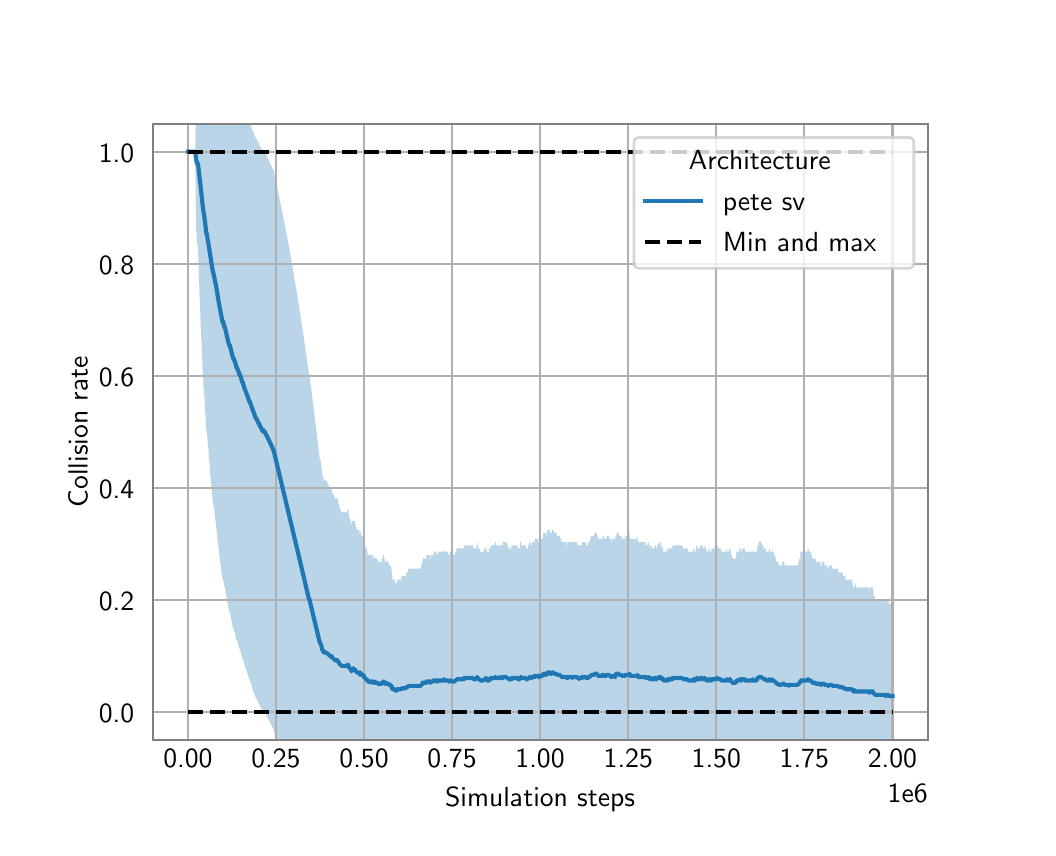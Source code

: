 \begingroup%
\makeatletter%
\begin{pgfpicture}%
\pgfpathrectangle{\pgfpointorigin}{\pgfqpoint{5.0in}{4.0in}}%
\pgfusepath{use as bounding box, clip}%
\begin{pgfscope}%
\pgfsetbuttcap%
\pgfsetmiterjoin%
\definecolor{currentfill}{rgb}{1.0,1.0,1.0}%
\pgfsetfillcolor{currentfill}%
\pgfsetlinewidth{0.0pt}%
\definecolor{currentstroke}{rgb}{1.0,1.0,1.0}%
\pgfsetstrokecolor{currentstroke}%
\pgfsetdash{}{0pt}%
\pgfpathmoveto{\pgfqpoint{0.0in}{0.0in}}%
\pgfpathlineto{\pgfqpoint{5.0in}{0.0in}}%
\pgfpathlineto{\pgfqpoint{5.0in}{4.0in}}%
\pgfpathlineto{\pgfqpoint{0.0in}{4.0in}}%
\pgfpathlineto{\pgfqpoint{0.0in}{0.0in}}%
\pgfpathclose%
\pgfusepath{fill}%
\end{pgfscope}%
\begin{pgfscope}%
\pgfsetbuttcap%
\pgfsetmiterjoin%
\definecolor{currentfill}{rgb}{1.0,1.0,1.0}%
\pgfsetfillcolor{currentfill}%
\pgfsetlinewidth{0.0pt}%
\definecolor{currentstroke}{rgb}{0.0,0.0,0.0}%
\pgfsetstrokecolor{currentstroke}%
\pgfsetstrokeopacity{0.0}%
\pgfsetdash{}{0pt}%
\pgfpathmoveto{\pgfqpoint{0.625in}{0.44in}}%
\pgfpathlineto{\pgfqpoint{4.5in}{0.44in}}%
\pgfpathlineto{\pgfqpoint{4.5in}{3.52in}}%
\pgfpathlineto{\pgfqpoint{0.625in}{3.52in}}%
\pgfpathlineto{\pgfqpoint{0.625in}{0.44in}}%
\pgfpathclose%
\pgfusepath{fill}%
\end{pgfscope}%
\begin{pgfscope}%
\pgfpathrectangle{\pgfqpoint{0.625in}{0.44in}}{\pgfqpoint{3.875in}{3.08in}}%
\pgfusepath{clip}%
\pgfsetbuttcap%
\pgfsetroundjoin%
\definecolor{currentfill}{rgb}{0.122,0.467,0.706}%
\pgfsetfillcolor{currentfill}%
\pgfsetfillopacity{0.3}%
\pgfsetlinewidth{0.0pt}%
\definecolor{currentstroke}{rgb}{0.0,0.0,0.0}%
\pgfsetstrokecolor{currentstroke}%
\pgfsetdash{}{0pt}%
\pgfpathmoveto{\pgfqpoint{0.801in}{3.38in}}%
\pgfpathlineto{\pgfqpoint{0.801in}{3.38in}}%
\pgfpathlineto{\pgfqpoint{0.801in}{3.38in}}%
\pgfpathlineto{\pgfqpoint{0.801in}{3.38in}}%
\pgfpathlineto{\pgfqpoint{0.801in}{3.38in}}%
\pgfpathlineto{\pgfqpoint{0.802in}{3.38in}}%
\pgfpathlineto{\pgfqpoint{0.802in}{3.38in}}%
\pgfpathlineto{\pgfqpoint{0.802in}{3.38in}}%
\pgfpathlineto{\pgfqpoint{0.802in}{3.38in}}%
\pgfpathlineto{\pgfqpoint{0.802in}{3.38in}}%
\pgfpathlineto{\pgfqpoint{0.802in}{3.38in}}%
\pgfpathlineto{\pgfqpoint{0.803in}{3.38in}}%
\pgfpathlineto{\pgfqpoint{0.803in}{3.38in}}%
\pgfpathlineto{\pgfqpoint{0.803in}{3.38in}}%
\pgfpathlineto{\pgfqpoint{0.803in}{3.38in}}%
\pgfpathlineto{\pgfqpoint{0.803in}{3.38in}}%
\pgfpathlineto{\pgfqpoint{0.803in}{3.38in}}%
\pgfpathlineto{\pgfqpoint{0.803in}{3.38in}}%
\pgfpathlineto{\pgfqpoint{0.803in}{3.38in}}%
\pgfpathlineto{\pgfqpoint{0.804in}{3.38in}}%
\pgfpathlineto{\pgfqpoint{0.804in}{3.38in}}%
\pgfpathlineto{\pgfqpoint{0.804in}{3.38in}}%
\pgfpathlineto{\pgfqpoint{0.804in}{3.38in}}%
\pgfpathlineto{\pgfqpoint{0.804in}{3.38in}}%
\pgfpathlineto{\pgfqpoint{0.804in}{3.38in}}%
\pgfpathlineto{\pgfqpoint{0.805in}{3.38in}}%
\pgfpathlineto{\pgfqpoint{0.805in}{3.38in}}%
\pgfpathlineto{\pgfqpoint{0.805in}{3.38in}}%
\pgfpathlineto{\pgfqpoint{0.805in}{3.38in}}%
\pgfpathlineto{\pgfqpoint{0.805in}{3.38in}}%
\pgfpathlineto{\pgfqpoint{0.805in}{3.38in}}%
\pgfpathlineto{\pgfqpoint{0.805in}{3.38in}}%
\pgfpathlineto{\pgfqpoint{0.805in}{3.38in}}%
\pgfpathlineto{\pgfqpoint{0.805in}{3.38in}}%
\pgfpathlineto{\pgfqpoint{0.806in}{3.38in}}%
\pgfpathlineto{\pgfqpoint{0.806in}{3.38in}}%
\pgfpathlineto{\pgfqpoint{0.806in}{3.38in}}%
\pgfpathlineto{\pgfqpoint{0.806in}{3.38in}}%
\pgfpathlineto{\pgfqpoint{0.806in}{3.38in}}%
\pgfpathlineto{\pgfqpoint{0.806in}{3.38in}}%
\pgfpathlineto{\pgfqpoint{0.806in}{3.38in}}%
\pgfpathlineto{\pgfqpoint{0.806in}{3.38in}}%
\pgfpathlineto{\pgfqpoint{0.806in}{3.38in}}%
\pgfpathlineto{\pgfqpoint{0.806in}{3.38in}}%
\pgfpathlineto{\pgfqpoint{0.806in}{3.38in}}%
\pgfpathlineto{\pgfqpoint{0.807in}{3.38in}}%
\pgfpathlineto{\pgfqpoint{0.807in}{3.38in}}%
\pgfpathlineto{\pgfqpoint{0.807in}{3.38in}}%
\pgfpathlineto{\pgfqpoint{0.807in}{3.38in}}%
\pgfpathlineto{\pgfqpoint{0.807in}{3.38in}}%
\pgfpathlineto{\pgfqpoint{0.807in}{3.38in}}%
\pgfpathlineto{\pgfqpoint{0.807in}{3.38in}}%
\pgfpathlineto{\pgfqpoint{0.807in}{3.38in}}%
\pgfpathlineto{\pgfqpoint{0.807in}{3.38in}}%
\pgfpathlineto{\pgfqpoint{0.807in}{3.38in}}%
\pgfpathlineto{\pgfqpoint{0.807in}{3.38in}}%
\pgfpathlineto{\pgfqpoint{0.807in}{3.38in}}%
\pgfpathlineto{\pgfqpoint{0.808in}{3.38in}}%
\pgfpathlineto{\pgfqpoint{0.808in}{3.38in}}%
\pgfpathlineto{\pgfqpoint{0.808in}{3.38in}}%
\pgfpathlineto{\pgfqpoint{0.808in}{3.38in}}%
\pgfpathlineto{\pgfqpoint{0.808in}{3.38in}}%
\pgfpathlineto{\pgfqpoint{0.808in}{3.38in}}%
\pgfpathlineto{\pgfqpoint{0.808in}{3.38in}}%
\pgfpathlineto{\pgfqpoint{0.808in}{3.38in}}%
\pgfpathlineto{\pgfqpoint{0.808in}{3.38in}}%
\pgfpathlineto{\pgfqpoint{0.808in}{3.38in}}%
\pgfpathlineto{\pgfqpoint{0.809in}{3.38in}}%
\pgfpathlineto{\pgfqpoint{0.809in}{3.38in}}%
\pgfpathlineto{\pgfqpoint{0.809in}{3.38in}}%
\pgfpathlineto{\pgfqpoint{0.809in}{3.38in}}%
\pgfpathlineto{\pgfqpoint{0.809in}{3.38in}}%
\pgfpathlineto{\pgfqpoint{0.809in}{3.38in}}%
\pgfpathlineto{\pgfqpoint{0.809in}{3.38in}}%
\pgfpathlineto{\pgfqpoint{0.809in}{3.38in}}%
\pgfpathlineto{\pgfqpoint{0.809in}{3.38in}}%
\pgfpathlineto{\pgfqpoint{0.809in}{3.38in}}%
\pgfpathlineto{\pgfqpoint{0.809in}{3.38in}}%
\pgfpathlineto{\pgfqpoint{0.81in}{3.38in}}%
\pgfpathlineto{\pgfqpoint{0.81in}{3.38in}}%
\pgfpathlineto{\pgfqpoint{0.81in}{3.38in}}%
\pgfpathlineto{\pgfqpoint{0.81in}{3.38in}}%
\pgfpathlineto{\pgfqpoint{0.81in}{3.38in}}%
\pgfpathlineto{\pgfqpoint{0.81in}{3.38in}}%
\pgfpathlineto{\pgfqpoint{0.81in}{3.38in}}%
\pgfpathlineto{\pgfqpoint{0.811in}{3.38in}}%
\pgfpathlineto{\pgfqpoint{0.811in}{3.38in}}%
\pgfpathlineto{\pgfqpoint{0.811in}{3.38in}}%
\pgfpathlineto{\pgfqpoint{0.811in}{3.38in}}%
\pgfpathlineto{\pgfqpoint{0.811in}{3.38in}}%
\pgfpathlineto{\pgfqpoint{0.811in}{3.38in}}%
\pgfpathlineto{\pgfqpoint{0.811in}{3.38in}}%
\pgfpathlineto{\pgfqpoint{0.811in}{3.38in}}%
\pgfpathlineto{\pgfqpoint{0.811in}{3.38in}}%
\pgfpathlineto{\pgfqpoint{0.812in}{3.38in}}%
\pgfpathlineto{\pgfqpoint{0.812in}{3.38in}}%
\pgfpathlineto{\pgfqpoint{0.812in}{3.38in}}%
\pgfpathlineto{\pgfqpoint{0.812in}{3.38in}}%
\pgfpathlineto{\pgfqpoint{0.812in}{3.38in}}%
\pgfpathlineto{\pgfqpoint{0.812in}{3.38in}}%
\pgfpathlineto{\pgfqpoint{0.813in}{3.38in}}%
\pgfpathlineto{\pgfqpoint{0.813in}{3.38in}}%
\pgfpathlineto{\pgfqpoint{0.813in}{3.38in}}%
\pgfpathlineto{\pgfqpoint{0.813in}{3.38in}}%
\pgfpathlineto{\pgfqpoint{0.814in}{3.38in}}%
\pgfpathlineto{\pgfqpoint{0.814in}{3.38in}}%
\pgfpathlineto{\pgfqpoint{0.815in}{3.38in}}%
\pgfpathlineto{\pgfqpoint{0.815in}{3.38in}}%
\pgfpathlineto{\pgfqpoint{0.815in}{3.38in}}%
\pgfpathlineto{\pgfqpoint{0.815in}{3.38in}}%
\pgfpathlineto{\pgfqpoint{0.816in}{3.38in}}%
\pgfpathlineto{\pgfqpoint{0.816in}{3.38in}}%
\pgfpathlineto{\pgfqpoint{0.816in}{3.38in}}%
\pgfpathlineto{\pgfqpoint{0.817in}{3.38in}}%
\pgfpathlineto{\pgfqpoint{0.817in}{3.38in}}%
\pgfpathlineto{\pgfqpoint{0.817in}{3.38in}}%
\pgfpathlineto{\pgfqpoint{0.817in}{3.38in}}%
\pgfpathlineto{\pgfqpoint{0.817in}{3.38in}}%
\pgfpathlineto{\pgfqpoint{0.817in}{3.38in}}%
\pgfpathlineto{\pgfqpoint{0.818in}{3.38in}}%
\pgfpathlineto{\pgfqpoint{0.818in}{3.38in}}%
\pgfpathlineto{\pgfqpoint{0.818in}{3.38in}}%
\pgfpathlineto{\pgfqpoint{0.818in}{3.38in}}%
\pgfpathlineto{\pgfqpoint{0.818in}{3.38in}}%
\pgfpathlineto{\pgfqpoint{0.818in}{3.38in}}%
\pgfpathlineto{\pgfqpoint{0.818in}{3.38in}}%
\pgfpathlineto{\pgfqpoint{0.819in}{3.38in}}%
\pgfpathlineto{\pgfqpoint{0.819in}{3.38in}}%
\pgfpathlineto{\pgfqpoint{0.819in}{3.38in}}%
\pgfpathlineto{\pgfqpoint{0.819in}{3.38in}}%
\pgfpathlineto{\pgfqpoint{0.819in}{3.38in}}%
\pgfpathlineto{\pgfqpoint{0.819in}{3.38in}}%
\pgfpathlineto{\pgfqpoint{0.819in}{3.38in}}%
\pgfpathlineto{\pgfqpoint{0.819in}{3.38in}}%
\pgfpathlineto{\pgfqpoint{0.82in}{3.38in}}%
\pgfpathlineto{\pgfqpoint{0.82in}{3.38in}}%
\pgfpathlineto{\pgfqpoint{0.82in}{3.38in}}%
\pgfpathlineto{\pgfqpoint{0.82in}{3.38in}}%
\pgfpathlineto{\pgfqpoint{0.82in}{3.38in}}%
\pgfpathlineto{\pgfqpoint{0.821in}{3.38in}}%
\pgfpathlineto{\pgfqpoint{0.822in}{3.38in}}%
\pgfpathlineto{\pgfqpoint{0.822in}{3.38in}}%
\pgfpathlineto{\pgfqpoint{0.822in}{3.38in}}%
\pgfpathlineto{\pgfqpoint{0.823in}{3.38in}}%
\pgfpathlineto{\pgfqpoint{0.824in}{3.38in}}%
\pgfpathlineto{\pgfqpoint{0.824in}{3.38in}}%
\pgfpathlineto{\pgfqpoint{0.824in}{3.38in}}%
\pgfpathlineto{\pgfqpoint{0.825in}{3.38in}}%
\pgfpathlineto{\pgfqpoint{0.825in}{3.38in}}%
\pgfpathlineto{\pgfqpoint{0.825in}{3.38in}}%
\pgfpathlineto{\pgfqpoint{0.826in}{3.38in}}%
\pgfpathlineto{\pgfqpoint{0.826in}{3.38in}}%
\pgfpathlineto{\pgfqpoint{0.826in}{3.38in}}%
\pgfpathlineto{\pgfqpoint{0.826in}{3.38in}}%
\pgfpathlineto{\pgfqpoint{0.827in}{3.38in}}%
\pgfpathlineto{\pgfqpoint{0.827in}{3.38in}}%
\pgfpathlineto{\pgfqpoint{0.827in}{3.38in}}%
\pgfpathlineto{\pgfqpoint{0.828in}{3.38in}}%
\pgfpathlineto{\pgfqpoint{0.828in}{3.38in}}%
\pgfpathlineto{\pgfqpoint{0.828in}{3.38in}}%
\pgfpathlineto{\pgfqpoint{0.829in}{3.38in}}%
\pgfpathlineto{\pgfqpoint{0.829in}{3.38in}}%
\pgfpathlineto{\pgfqpoint{0.83in}{3.38in}}%
\pgfpathlineto{\pgfqpoint{0.83in}{3.38in}}%
\pgfpathlineto{\pgfqpoint{0.831in}{3.38in}}%
\pgfpathlineto{\pgfqpoint{0.831in}{3.38in}}%
\pgfpathlineto{\pgfqpoint{0.832in}{3.38in}}%
\pgfpathlineto{\pgfqpoint{0.832in}{3.38in}}%
\pgfpathlineto{\pgfqpoint{0.833in}{3.38in}}%
\pgfpathlineto{\pgfqpoint{0.834in}{3.38in}}%
\pgfpathlineto{\pgfqpoint{0.834in}{3.38in}}%
\pgfpathlineto{\pgfqpoint{0.834in}{3.38in}}%
\pgfpathlineto{\pgfqpoint{0.835in}{3.38in}}%
\pgfpathlineto{\pgfqpoint{0.836in}{3.38in}}%
\pgfpathlineto{\pgfqpoint{0.837in}{3.38in}}%
\pgfpathlineto{\pgfqpoint{0.837in}{3.38in}}%
\pgfpathlineto{\pgfqpoint{0.838in}{3.38in}}%
\pgfpathlineto{\pgfqpoint{0.838in}{3.38in}}%
\pgfpathlineto{\pgfqpoint{0.84in}{3.574in}}%
\pgfpathlineto{\pgfqpoint{0.841in}{3.643in}}%
\pgfpathlineto{\pgfqpoint{0.842in}{3.642in}}%
\pgfpathlineto{\pgfqpoint{0.843in}{3.691in}}%
\pgfpathlineto{\pgfqpoint{0.845in}{3.69in}}%
\pgfpathlineto{\pgfqpoint{0.845in}{3.69in}}%
\pgfpathlineto{\pgfqpoint{0.846in}{3.727in}}%
\pgfpathlineto{\pgfqpoint{0.847in}{3.727in}}%
\pgfpathlineto{\pgfqpoint{0.848in}{3.726in}}%
\pgfpathlineto{\pgfqpoint{0.849in}{3.725in}}%
\pgfpathlineto{\pgfqpoint{0.85in}{3.724in}}%
\pgfpathlineto{\pgfqpoint{0.851in}{3.724in}}%
\pgfpathlineto{\pgfqpoint{0.852in}{3.755in}}%
\pgfpathlineto{\pgfqpoint{0.853in}{3.754in}}%
\pgfpathlineto{\pgfqpoint{0.855in}{3.78in}}%
\pgfpathlineto{\pgfqpoint{0.855in}{3.779in}}%
\pgfpathlineto{\pgfqpoint{0.856in}{3.801in}}%
\pgfpathlineto{\pgfqpoint{0.858in}{3.821in}}%
\pgfpathlineto{\pgfqpoint{0.859in}{3.837in}}%
\pgfpathlineto{\pgfqpoint{0.861in}{3.852in}}%
\pgfpathlineto{\pgfqpoint{0.861in}{3.852in}}%
\pgfpathlineto{\pgfqpoint{0.863in}{3.865in}}%
\pgfpathlineto{\pgfqpoint{0.864in}{3.877in}}%
\pgfpathlineto{\pgfqpoint{0.865in}{3.888in}}%
\pgfpathlineto{\pgfqpoint{0.867in}{3.897in}}%
\pgfpathlineto{\pgfqpoint{0.868in}{3.906in}}%
\pgfpathlineto{\pgfqpoint{0.87in}{3.913in}}%
\pgfpathlineto{\pgfqpoint{0.871in}{3.92in}}%
\pgfpathlineto{\pgfqpoint{0.871in}{3.919in}}%
\pgfpathlineto{\pgfqpoint{0.872in}{3.925in}}%
\pgfpathlineto{\pgfqpoint{0.874in}{3.931in}}%
\pgfpathlineto{\pgfqpoint{0.875in}{3.936in}}%
\pgfpathlineto{\pgfqpoint{0.876in}{3.94in}}%
\pgfpathlineto{\pgfqpoint{0.877in}{3.94in}}%
\pgfpathlineto{\pgfqpoint{0.878in}{3.943in}}%
\pgfpathlineto{\pgfqpoint{0.879in}{3.947in}}%
\pgfpathlineto{\pgfqpoint{0.881in}{3.95in}}%
\pgfpathlineto{\pgfqpoint{0.882in}{3.949in}}%
\pgfpathlineto{\pgfqpoint{0.883in}{3.952in}}%
\pgfpathlineto{\pgfqpoint{0.885in}{3.954in}}%
\pgfpathlineto{\pgfqpoint{0.886in}{3.956in}}%
\pgfpathlineto{\pgfqpoint{0.887in}{3.957in}}%
\pgfpathlineto{\pgfqpoint{0.889in}{3.958in}}%
\pgfpathlineto{\pgfqpoint{0.89in}{3.959in}}%
\pgfpathlineto{\pgfqpoint{0.891in}{3.96in}}%
\pgfpathlineto{\pgfqpoint{0.893in}{3.96in}}%
\pgfpathlineto{\pgfqpoint{0.894in}{3.96in}}%
\pgfpathlineto{\pgfqpoint{0.895in}{3.96in}}%
\pgfpathlineto{\pgfqpoint{0.896in}{3.96in}}%
\pgfpathlineto{\pgfqpoint{0.897in}{3.96in}}%
\pgfpathlineto{\pgfqpoint{0.899in}{3.96in}}%
\pgfpathlineto{\pgfqpoint{0.9in}{3.959in}}%
\pgfpathlineto{\pgfqpoint{0.901in}{3.958in}}%
\pgfpathlineto{\pgfqpoint{0.902in}{3.958in}}%
\pgfpathlineto{\pgfqpoint{0.904in}{3.958in}}%
\pgfpathlineto{\pgfqpoint{0.905in}{3.957in}}%
\pgfpathlineto{\pgfqpoint{0.906in}{3.955in}}%
\pgfpathlineto{\pgfqpoint{0.908in}{3.954in}}%
\pgfpathlineto{\pgfqpoint{0.908in}{3.954in}}%
\pgfpathlineto{\pgfqpoint{0.91in}{3.953in}}%
\pgfpathlineto{\pgfqpoint{0.911in}{3.951in}}%
\pgfpathlineto{\pgfqpoint{0.912in}{3.95in}}%
\pgfpathlineto{\pgfqpoint{0.914in}{3.948in}}%
\pgfpathlineto{\pgfqpoint{0.915in}{3.946in}}%
\pgfpathlineto{\pgfqpoint{0.917in}{3.944in}}%
\pgfpathlineto{\pgfqpoint{0.918in}{3.942in}}%
\pgfpathlineto{\pgfqpoint{0.919in}{3.939in}}%
\pgfpathlineto{\pgfqpoint{0.921in}{3.937in}}%
\pgfpathlineto{\pgfqpoint{0.922in}{3.935in}}%
\pgfpathlineto{\pgfqpoint{0.923in}{3.932in}}%
\pgfpathlineto{\pgfqpoint{0.923in}{3.933in}}%
\pgfpathlineto{\pgfqpoint{0.925in}{3.93in}}%
\pgfpathlineto{\pgfqpoint{0.926in}{3.931in}}%
\pgfpathlineto{\pgfqpoint{0.927in}{3.928in}}%
\pgfpathlineto{\pgfqpoint{0.928in}{3.925in}}%
\pgfpathlineto{\pgfqpoint{0.929in}{3.926in}}%
\pgfpathlineto{\pgfqpoint{0.93in}{3.923in}}%
\pgfpathlineto{\pgfqpoint{0.931in}{3.924in}}%
\pgfpathlineto{\pgfqpoint{0.933in}{3.921in}}%
\pgfpathlineto{\pgfqpoint{0.934in}{3.919in}}%
\pgfpathlineto{\pgfqpoint{0.935in}{3.916in}}%
\pgfpathlineto{\pgfqpoint{0.937in}{3.913in}}%
\pgfpathlineto{\pgfqpoint{0.938in}{3.91in}}%
\pgfpathlineto{\pgfqpoint{0.939in}{3.911in}}%
\pgfpathlineto{\pgfqpoint{0.94in}{3.907in}}%
\pgfpathlineto{\pgfqpoint{0.942in}{3.904in}}%
\pgfpathlineto{\pgfqpoint{0.943in}{3.901in}}%
\pgfpathlineto{\pgfqpoint{0.944in}{3.898in}}%
\pgfpathlineto{\pgfqpoint{0.946in}{3.895in}}%
\pgfpathlineto{\pgfqpoint{0.947in}{3.891in}}%
\pgfpathlineto{\pgfqpoint{0.948in}{3.888in}}%
\pgfpathlineto{\pgfqpoint{0.95in}{3.885in}}%
\pgfpathlineto{\pgfqpoint{0.951in}{3.881in}}%
\pgfpathlineto{\pgfqpoint{0.952in}{3.878in}}%
\pgfpathlineto{\pgfqpoint{0.954in}{3.874in}}%
\pgfpathlineto{\pgfqpoint{0.955in}{3.871in}}%
\pgfpathlineto{\pgfqpoint{0.956in}{3.867in}}%
\pgfpathlineto{\pgfqpoint{0.958in}{3.863in}}%
\pgfpathlineto{\pgfqpoint{0.959in}{3.86in}}%
\pgfpathlineto{\pgfqpoint{0.96in}{3.856in}}%
\pgfpathlineto{\pgfqpoint{0.962in}{3.852in}}%
\pgfpathlineto{\pgfqpoint{0.963in}{3.849in}}%
\pgfpathlineto{\pgfqpoint{0.964in}{3.845in}}%
\pgfpathlineto{\pgfqpoint{0.966in}{3.841in}}%
\pgfpathlineto{\pgfqpoint{0.967in}{3.837in}}%
\pgfpathlineto{\pgfqpoint{0.968in}{3.834in}}%
\pgfpathlineto{\pgfqpoint{0.97in}{3.83in}}%
\pgfpathlineto{\pgfqpoint{0.971in}{3.826in}}%
\pgfpathlineto{\pgfqpoint{0.973in}{3.822in}}%
\pgfpathlineto{\pgfqpoint{0.974in}{3.818in}}%
\pgfpathlineto{\pgfqpoint{0.975in}{3.814in}}%
\pgfpathlineto{\pgfqpoint{0.976in}{3.816in}}%
\pgfpathlineto{\pgfqpoint{0.977in}{3.818in}}%
\pgfpathlineto{\pgfqpoint{0.977in}{3.819in}}%
\pgfpathlineto{\pgfqpoint{0.978in}{3.815in}}%
\pgfpathlineto{\pgfqpoint{0.979in}{3.812in}}%
\pgfpathlineto{\pgfqpoint{0.981in}{3.808in}}%
\pgfpathlineto{\pgfqpoint{0.982in}{3.804in}}%
\pgfpathlineto{\pgfqpoint{0.983in}{3.806in}}%
\pgfpathlineto{\pgfqpoint{0.984in}{3.802in}}%
\pgfpathlineto{\pgfqpoint{0.985in}{3.798in}}%
\pgfpathlineto{\pgfqpoint{0.986in}{3.8in}}%
\pgfpathlineto{\pgfqpoint{0.986in}{3.801in}}%
\pgfpathlineto{\pgfqpoint{0.988in}{3.798in}}%
\pgfpathlineto{\pgfqpoint{0.989in}{3.794in}}%
\pgfpathlineto{\pgfqpoint{0.99in}{3.79in}}%
\pgfpathlineto{\pgfqpoint{0.992in}{3.786in}}%
\pgfpathlineto{\pgfqpoint{0.993in}{3.782in}}%
\pgfpathlineto{\pgfqpoint{0.994in}{3.778in}}%
\pgfpathlineto{\pgfqpoint{0.996in}{3.774in}}%
\pgfpathlineto{\pgfqpoint{0.997in}{3.771in}}%
\pgfpathlineto{\pgfqpoint{0.998in}{3.767in}}%
\pgfpathlineto{\pgfqpoint{1.0in}{3.763in}}%
\pgfpathlineto{\pgfqpoint{1.0in}{3.765in}}%
\pgfpathlineto{\pgfqpoint{1.001in}{3.761in}}%
\pgfpathlineto{\pgfqpoint{1.002in}{3.757in}}%
\pgfpathlineto{\pgfqpoint{1.004in}{3.753in}}%
\pgfpathlineto{\pgfqpoint{1.005in}{3.749in}}%
\pgfpathlineto{\pgfqpoint{1.006in}{3.745in}}%
\pgfpathlineto{\pgfqpoint{1.007in}{3.747in}}%
\pgfpathlineto{\pgfqpoint{1.009in}{3.743in}}%
\pgfpathlineto{\pgfqpoint{1.01in}{3.745in}}%
\pgfpathlineto{\pgfqpoint{1.011in}{3.741in}}%
\pgfpathlineto{\pgfqpoint{1.012in}{3.738in}}%
\pgfpathlineto{\pgfqpoint{1.014in}{3.734in}}%
\pgfpathlineto{\pgfqpoint{1.014in}{3.736in}}%
\pgfpathlineto{\pgfqpoint{1.016in}{3.732in}}%
\pgfpathlineto{\pgfqpoint{1.017in}{3.728in}}%
\pgfpathlineto{\pgfqpoint{1.018in}{3.724in}}%
\pgfpathlineto{\pgfqpoint{1.019in}{3.72in}}%
\pgfpathlineto{\pgfqpoint{1.021in}{3.716in}}%
\pgfpathlineto{\pgfqpoint{1.022in}{3.713in}}%
\pgfpathlineto{\pgfqpoint{1.023in}{3.709in}}%
\pgfpathlineto{\pgfqpoint{1.025in}{3.705in}}%
\pgfpathlineto{\pgfqpoint{1.026in}{3.701in}}%
\pgfpathlineto{\pgfqpoint{1.027in}{3.697in}}%
\pgfpathlineto{\pgfqpoint{1.028in}{3.699in}}%
\pgfpathlineto{\pgfqpoint{1.028in}{3.702in}}%
\pgfpathlineto{\pgfqpoint{1.03in}{3.698in}}%
\pgfpathlineto{\pgfqpoint{1.031in}{3.694in}}%
\pgfpathlineto{\pgfqpoint{1.032in}{3.69in}}%
\pgfpathlineto{\pgfqpoint{1.033in}{3.692in}}%
\pgfpathlineto{\pgfqpoint{1.034in}{3.689in}}%
\pgfpathlineto{\pgfqpoint{1.034in}{3.691in}}%
\pgfpathlineto{\pgfqpoint{1.036in}{3.687in}}%
\pgfpathlineto{\pgfqpoint{1.037in}{3.683in}}%
\pgfpathlineto{\pgfqpoint{1.038in}{3.679in}}%
\pgfpathlineto{\pgfqpoint{1.04in}{3.676in}}%
\pgfpathlineto{\pgfqpoint{1.041in}{3.672in}}%
\pgfpathlineto{\pgfqpoint{1.042in}{3.668in}}%
\pgfpathlineto{\pgfqpoint{1.044in}{3.664in}}%
\pgfpathlineto{\pgfqpoint{1.045in}{3.661in}}%
\pgfpathlineto{\pgfqpoint{1.045in}{3.663in}}%
\pgfpathlineto{\pgfqpoint{1.046in}{3.659in}}%
\pgfpathlineto{\pgfqpoint{1.047in}{3.662in}}%
\pgfpathlineto{\pgfqpoint{1.047in}{3.664in}}%
\pgfpathlineto{\pgfqpoint{1.049in}{3.66in}}%
\pgfpathlineto{\pgfqpoint{1.05in}{3.656in}}%
\pgfpathlineto{\pgfqpoint{1.051in}{3.653in}}%
\pgfpathlineto{\pgfqpoint{1.052in}{3.649in}}%
\pgfpathlineto{\pgfqpoint{1.053in}{3.651in}}%
\pgfpathlineto{\pgfqpoint{1.054in}{3.648in}}%
\pgfpathlineto{\pgfqpoint{1.056in}{3.644in}}%
\pgfpathlineto{\pgfqpoint{1.057in}{3.64in}}%
\pgfpathlineto{\pgfqpoint{1.058in}{3.637in}}%
\pgfpathlineto{\pgfqpoint{1.06in}{3.633in}}%
\pgfpathlineto{\pgfqpoint{1.06in}{3.635in}}%
\pgfpathlineto{\pgfqpoint{1.061in}{3.638in}}%
\pgfpathlineto{\pgfqpoint{1.062in}{3.634in}}%
\pgfpathlineto{\pgfqpoint{1.063in}{3.63in}}%
\pgfpathlineto{\pgfqpoint{1.065in}{3.627in}}%
\pgfpathlineto{\pgfqpoint{1.066in}{3.623in}}%
\pgfpathlineto{\pgfqpoint{1.067in}{3.62in}}%
\pgfpathlineto{\pgfqpoint{1.069in}{3.616in}}%
\pgfpathlineto{\pgfqpoint{1.07in}{3.612in}}%
\pgfpathlineto{\pgfqpoint{1.071in}{3.609in}}%
\pgfpathlineto{\pgfqpoint{1.073in}{3.605in}}%
\pgfpathlineto{\pgfqpoint{1.074in}{3.608in}}%
\pgfpathlineto{\pgfqpoint{1.075in}{3.604in}}%
\pgfpathlineto{\pgfqpoint{1.076in}{3.6in}}%
\pgfpathlineto{\pgfqpoint{1.078in}{3.597in}}%
\pgfpathlineto{\pgfqpoint{1.079in}{3.593in}}%
\pgfpathlineto{\pgfqpoint{1.08in}{3.59in}}%
\pgfpathlineto{\pgfqpoint{1.082in}{3.586in}}%
\pgfpathlineto{\pgfqpoint{1.083in}{3.583in}}%
\pgfpathlineto{\pgfqpoint{1.084in}{3.579in}}%
\pgfpathlineto{\pgfqpoint{1.086in}{3.575in}}%
\pgfpathlineto{\pgfqpoint{1.087in}{3.572in}}%
\pgfpathlineto{\pgfqpoint{1.087in}{3.574in}}%
\pgfpathlineto{\pgfqpoint{1.089in}{3.571in}}%
\pgfpathlineto{\pgfqpoint{1.09in}{3.567in}}%
\pgfpathlineto{\pgfqpoint{1.091in}{3.564in}}%
\pgfpathlineto{\pgfqpoint{1.093in}{3.56in}}%
\pgfpathlineto{\pgfqpoint{1.094in}{3.557in}}%
\pgfpathlineto{\pgfqpoint{1.095in}{3.553in}}%
\pgfpathlineto{\pgfqpoint{1.097in}{3.55in}}%
\pgfpathlineto{\pgfqpoint{1.097in}{3.553in}}%
\pgfpathlineto{\pgfqpoint{1.099in}{3.549in}}%
\pgfpathlineto{\pgfqpoint{1.1in}{3.546in}}%
\pgfpathlineto{\pgfqpoint{1.101in}{3.542in}}%
\pgfpathlineto{\pgfqpoint{1.103in}{3.539in}}%
\pgfpathlineto{\pgfqpoint{1.104in}{3.535in}}%
\pgfpathlineto{\pgfqpoint{1.105in}{3.532in}}%
\pgfpathlineto{\pgfqpoint{1.107in}{3.528in}}%
\pgfpathlineto{\pgfqpoint{1.108in}{3.525in}}%
\pgfpathlineto{\pgfqpoint{1.109in}{3.521in}}%
\pgfpathlineto{\pgfqpoint{1.11in}{3.524in}}%
\pgfpathlineto{\pgfqpoint{1.111in}{3.521in}}%
\pgfpathlineto{\pgfqpoint{1.112in}{3.517in}}%
\pgfpathlineto{\pgfqpoint{1.114in}{3.514in}}%
\pgfpathlineto{\pgfqpoint{1.115in}{3.511in}}%
\pgfpathlineto{\pgfqpoint{1.116in}{3.507in}}%
\pgfpathlineto{\pgfqpoint{1.118in}{3.504in}}%
\pgfpathlineto{\pgfqpoint{1.119in}{3.5in}}%
\pgfpathlineto{\pgfqpoint{1.12in}{3.497in}}%
\pgfpathlineto{\pgfqpoint{1.121in}{3.494in}}%
\pgfpathlineto{\pgfqpoint{1.123in}{3.49in}}%
\pgfpathlineto{\pgfqpoint{1.124in}{3.487in}}%
\pgfpathlineto{\pgfqpoint{1.125in}{3.484in}}%
\pgfpathlineto{\pgfqpoint{1.127in}{3.48in}}%
\pgfpathlineto{\pgfqpoint{1.128in}{3.477in}}%
\pgfpathlineto{\pgfqpoint{1.129in}{3.474in}}%
\pgfpathlineto{\pgfqpoint{1.131in}{3.47in}}%
\pgfpathlineto{\pgfqpoint{1.132in}{3.467in}}%
\pgfpathlineto{\pgfqpoint{1.133in}{3.464in}}%
\pgfpathlineto{\pgfqpoint{1.135in}{3.46in}}%
\pgfpathlineto{\pgfqpoint{1.136in}{3.457in}}%
\pgfpathlineto{\pgfqpoint{1.137in}{3.454in}}%
\pgfpathlineto{\pgfqpoint{1.139in}{3.45in}}%
\pgfpathlineto{\pgfqpoint{1.14in}{3.447in}}%
\pgfpathlineto{\pgfqpoint{1.141in}{3.444in}}%
\pgfpathlineto{\pgfqpoint{1.143in}{3.441in}}%
\pgfpathlineto{\pgfqpoint{1.143in}{3.444in}}%
\pgfpathlineto{\pgfqpoint{1.144in}{3.44in}}%
\pgfpathlineto{\pgfqpoint{1.145in}{3.443in}}%
\pgfpathlineto{\pgfqpoint{1.147in}{3.44in}}%
\pgfpathlineto{\pgfqpoint{1.148in}{3.437in}}%
\pgfpathlineto{\pgfqpoint{1.149in}{3.434in}}%
\pgfpathlineto{\pgfqpoint{1.15in}{3.43in}}%
\pgfpathlineto{\pgfqpoint{1.152in}{3.427in}}%
\pgfpathlineto{\pgfqpoint{1.153in}{3.424in}}%
\pgfpathlineto{\pgfqpoint{1.154in}{3.421in}}%
\pgfpathlineto{\pgfqpoint{1.155in}{3.424in}}%
\pgfpathlineto{\pgfqpoint{1.156in}{3.421in}}%
\pgfpathlineto{\pgfqpoint{1.157in}{3.417in}}%
\pgfpathlineto{\pgfqpoint{1.158in}{3.414in}}%
\pgfpathlineto{\pgfqpoint{1.16in}{3.411in}}%
\pgfpathlineto{\pgfqpoint{1.161in}{3.408in}}%
\pgfpathlineto{\pgfqpoint{1.162in}{3.405in}}%
\pgfpathlineto{\pgfqpoint{1.164in}{3.402in}}%
\pgfpathlineto{\pgfqpoint{1.164in}{3.405in}}%
\pgfpathlineto{\pgfqpoint{1.166in}{3.402in}}%
\pgfpathlineto{\pgfqpoint{1.167in}{3.399in}}%
\pgfpathlineto{\pgfqpoint{1.169in}{3.395in}}%
\pgfpathlineto{\pgfqpoint{1.17in}{3.392in}}%
\pgfpathlineto{\pgfqpoint{1.171in}{3.389in}}%
\pgfpathlineto{\pgfqpoint{1.172in}{3.386in}}%
\pgfpathlineto{\pgfqpoint{1.174in}{3.383in}}%
\pgfpathlineto{\pgfqpoint{1.174in}{3.386in}}%
\pgfpathlineto{\pgfqpoint{1.175in}{3.383in}}%
\pgfpathlineto{\pgfqpoint{1.177in}{3.38in}}%
\pgfpathlineto{\pgfqpoint{1.177in}{3.383in}}%
\pgfpathlineto{\pgfqpoint{1.179in}{3.386in}}%
\pgfpathlineto{\pgfqpoint{1.179in}{3.389in}}%
\pgfpathlineto{\pgfqpoint{1.18in}{3.386in}}%
\pgfpathlineto{\pgfqpoint{1.181in}{3.383in}}%
\pgfpathlineto{\pgfqpoint{1.183in}{3.38in}}%
\pgfpathlineto{\pgfqpoint{1.184in}{3.377in}}%
\pgfpathlineto{\pgfqpoint{1.185in}{3.38in}}%
\pgfpathlineto{\pgfqpoint{1.186in}{3.377in}}%
\pgfpathlineto{\pgfqpoint{1.187in}{3.374in}}%
\pgfpathlineto{\pgfqpoint{1.189in}{3.371in}}%
\pgfpathlineto{\pgfqpoint{1.19in}{3.368in}}%
\pgfpathlineto{\pgfqpoint{1.191in}{3.365in}}%
\pgfpathlineto{\pgfqpoint{1.193in}{3.362in}}%
\pgfpathlineto{\pgfqpoint{1.193in}{3.365in}}%
\pgfpathlineto{\pgfqpoint{1.194in}{3.362in}}%
\pgfpathlineto{\pgfqpoint{1.195in}{3.359in}}%
\pgfpathlineto{\pgfqpoint{1.197in}{3.356in}}%
\pgfpathlineto{\pgfqpoint{1.198in}{3.353in}}%
\pgfpathlineto{\pgfqpoint{1.199in}{3.35in}}%
\pgfpathlineto{\pgfqpoint{1.201in}{3.347in}}%
\pgfpathlineto{\pgfqpoint{1.202in}{3.345in}}%
\pgfpathlineto{\pgfqpoint{1.203in}{3.342in}}%
\pgfpathlineto{\pgfqpoint{1.205in}{3.339in}}%
\pgfpathlineto{\pgfqpoint{1.206in}{3.336in}}%
\pgfpathlineto{\pgfqpoint{1.207in}{3.333in}}%
\pgfpathlineto{\pgfqpoint{1.209in}{3.33in}}%
\pgfpathlineto{\pgfqpoint{1.21in}{3.327in}}%
\pgfpathlineto{\pgfqpoint{1.211in}{3.324in}}%
\pgfpathlineto{\pgfqpoint{1.213in}{3.321in}}%
\pgfpathlineto{\pgfqpoint{1.214in}{3.319in}}%
\pgfpathlineto{\pgfqpoint{1.215in}{3.316in}}%
\pgfpathlineto{\pgfqpoint{1.216in}{3.313in}}%
\pgfpathlineto{\pgfqpoint{1.218in}{3.31in}}%
\pgfpathlineto{\pgfqpoint{1.219in}{3.307in}}%
\pgfpathlineto{\pgfqpoint{1.22in}{3.304in}}%
\pgfpathlineto{\pgfqpoint{1.222in}{3.302in}}%
\pgfpathlineto{\pgfqpoint{1.223in}{3.299in}}%
\pgfpathlineto{\pgfqpoint{1.224in}{3.296in}}%
\pgfpathlineto{\pgfqpoint{1.226in}{3.293in}}%
\pgfpathlineto{\pgfqpoint{1.227in}{3.29in}}%
\pgfpathlineto{\pgfqpoint{1.228in}{3.288in}}%
\pgfpathlineto{\pgfqpoint{1.23in}{3.285in}}%
\pgfpathlineto{\pgfqpoint{1.231in}{3.279in}}%
\pgfpathlineto{\pgfqpoint{1.232in}{3.273in}}%
\pgfpathlineto{\pgfqpoint{1.234in}{3.267in}}%
\pgfpathlineto{\pgfqpoint{1.235in}{3.261in}}%
\pgfpathlineto{\pgfqpoint{1.236in}{3.255in}}%
\pgfpathlineto{\pgfqpoint{1.238in}{3.249in}}%
\pgfpathlineto{\pgfqpoint{1.239in}{3.242in}}%
\pgfpathlineto{\pgfqpoint{1.24in}{3.236in}}%
\pgfpathlineto{\pgfqpoint{1.242in}{3.23in}}%
\pgfpathlineto{\pgfqpoint{1.243in}{3.224in}}%
\pgfpathlineto{\pgfqpoint{1.244in}{3.218in}}%
\pgfpathlineto{\pgfqpoint{1.245in}{3.212in}}%
\pgfpathlineto{\pgfqpoint{1.247in}{3.205in}}%
\pgfpathlineto{\pgfqpoint{1.248in}{3.199in}}%
\pgfpathlineto{\pgfqpoint{1.249in}{3.193in}}%
\pgfpathlineto{\pgfqpoint{1.251in}{3.187in}}%
\pgfpathlineto{\pgfqpoint{1.252in}{3.18in}}%
\pgfpathlineto{\pgfqpoint{1.253in}{3.174in}}%
\pgfpathlineto{\pgfqpoint{1.255in}{3.167in}}%
\pgfpathlineto{\pgfqpoint{1.256in}{3.161in}}%
\pgfpathlineto{\pgfqpoint{1.258in}{3.155in}}%
\pgfpathlineto{\pgfqpoint{1.259in}{3.148in}}%
\pgfpathlineto{\pgfqpoint{1.26in}{3.142in}}%
\pgfpathlineto{\pgfqpoint{1.261in}{3.135in}}%
\pgfpathlineto{\pgfqpoint{1.263in}{3.129in}}%
\pgfpathlineto{\pgfqpoint{1.264in}{3.122in}}%
\pgfpathlineto{\pgfqpoint{1.266in}{3.116in}}%
\pgfpathlineto{\pgfqpoint{1.267in}{3.109in}}%
\pgfpathlineto{\pgfqpoint{1.268in}{3.102in}}%
\pgfpathlineto{\pgfqpoint{1.269in}{3.096in}}%
\pgfpathlineto{\pgfqpoint{1.271in}{3.089in}}%
\pgfpathlineto{\pgfqpoint{1.272in}{3.082in}}%
\pgfpathlineto{\pgfqpoint{1.273in}{3.076in}}%
\pgfpathlineto{\pgfqpoint{1.275in}{3.069in}}%
\pgfpathlineto{\pgfqpoint{1.276in}{3.062in}}%
\pgfpathlineto{\pgfqpoint{1.278in}{3.055in}}%
\pgfpathlineto{\pgfqpoint{1.279in}{3.049in}}%
\pgfpathlineto{\pgfqpoint{1.28in}{3.042in}}%
\pgfpathlineto{\pgfqpoint{1.281in}{3.035in}}%
\pgfpathlineto{\pgfqpoint{1.283in}{3.028in}}%
\pgfpathlineto{\pgfqpoint{1.284in}{3.021in}}%
\pgfpathlineto{\pgfqpoint{1.285in}{3.014in}}%
\pgfpathlineto{\pgfqpoint{1.287in}{3.007in}}%
\pgfpathlineto{\pgfqpoint{1.288in}{3.0in}}%
\pgfpathlineto{\pgfqpoint{1.289in}{2.993in}}%
\pgfpathlineto{\pgfqpoint{1.291in}{2.986in}}%
\pgfpathlineto{\pgfqpoint{1.291in}{2.986in}}%
\pgfpathlineto{\pgfqpoint{1.293in}{2.979in}}%
\pgfpathlineto{\pgfqpoint{1.294in}{2.972in}}%
\pgfpathlineto{\pgfqpoint{1.295in}{2.965in}}%
\pgfpathlineto{\pgfqpoint{1.297in}{2.958in}}%
\pgfpathlineto{\pgfqpoint{1.298in}{2.951in}}%
\pgfpathlineto{\pgfqpoint{1.299in}{2.944in}}%
\pgfpathlineto{\pgfqpoint{1.301in}{2.937in}}%
\pgfpathlineto{\pgfqpoint{1.302in}{2.929in}}%
\pgfpathlineto{\pgfqpoint{1.303in}{2.922in}}%
\pgfpathlineto{\pgfqpoint{1.305in}{2.915in}}%
\pgfpathlineto{\pgfqpoint{1.306in}{2.908in}}%
\pgfpathlineto{\pgfqpoint{1.307in}{2.9in}}%
\pgfpathlineto{\pgfqpoint{1.309in}{2.893in}}%
\pgfpathlineto{\pgfqpoint{1.31in}{2.886in}}%
\pgfpathlineto{\pgfqpoint{1.311in}{2.878in}}%
\pgfpathlineto{\pgfqpoint{1.313in}{2.871in}}%
\pgfpathlineto{\pgfqpoint{1.314in}{2.863in}}%
\pgfpathlineto{\pgfqpoint{1.315in}{2.856in}}%
\pgfpathlineto{\pgfqpoint{1.317in}{2.848in}}%
\pgfpathlineto{\pgfqpoint{1.318in}{2.841in}}%
\pgfpathlineto{\pgfqpoint{1.319in}{2.833in}}%
\pgfpathlineto{\pgfqpoint{1.32in}{2.826in}}%
\pgfpathlineto{\pgfqpoint{1.322in}{2.818in}}%
\pgfpathlineto{\pgfqpoint{1.323in}{2.81in}}%
\pgfpathlineto{\pgfqpoint{1.324in}{2.803in}}%
\pgfpathlineto{\pgfqpoint{1.326in}{2.795in}}%
\pgfpathlineto{\pgfqpoint{1.327in}{2.787in}}%
\pgfpathlineto{\pgfqpoint{1.328in}{2.78in}}%
\pgfpathlineto{\pgfqpoint{1.33in}{2.772in}}%
\pgfpathlineto{\pgfqpoint{1.331in}{2.764in}}%
\pgfpathlineto{\pgfqpoint{1.332in}{2.756in}}%
\pgfpathlineto{\pgfqpoint{1.334in}{2.748in}}%
\pgfpathlineto{\pgfqpoint{1.335in}{2.741in}}%
\pgfpathlineto{\pgfqpoint{1.336in}{2.733in}}%
\pgfpathlineto{\pgfqpoint{1.338in}{2.725in}}%
\pgfpathlineto{\pgfqpoint{1.339in}{2.717in}}%
\pgfpathlineto{\pgfqpoint{1.34in}{2.709in}}%
\pgfpathlineto{\pgfqpoint{1.342in}{2.701in}}%
\pgfpathlineto{\pgfqpoint{1.343in}{2.693in}}%
\pgfpathlineto{\pgfqpoint{1.344in}{2.685in}}%
\pgfpathlineto{\pgfqpoint{1.346in}{2.676in}}%
\pgfpathlineto{\pgfqpoint{1.347in}{2.668in}}%
\pgfpathlineto{\pgfqpoint{1.348in}{2.66in}}%
\pgfpathlineto{\pgfqpoint{1.35in}{2.652in}}%
\pgfpathlineto{\pgfqpoint{1.351in}{2.644in}}%
\pgfpathlineto{\pgfqpoint{1.352in}{2.635in}}%
\pgfpathlineto{\pgfqpoint{1.354in}{2.627in}}%
\pgfpathlineto{\pgfqpoint{1.355in}{2.619in}}%
\pgfpathlineto{\pgfqpoint{1.356in}{2.611in}}%
\pgfpathlineto{\pgfqpoint{1.358in}{2.602in}}%
\pgfpathlineto{\pgfqpoint{1.359in}{2.594in}}%
\pgfpathlineto{\pgfqpoint{1.36in}{2.585in}}%
\pgfpathlineto{\pgfqpoint{1.361in}{2.577in}}%
\pgfpathlineto{\pgfqpoint{1.363in}{2.568in}}%
\pgfpathlineto{\pgfqpoint{1.364in}{2.56in}}%
\pgfpathlineto{\pgfqpoint{1.365in}{2.551in}}%
\pgfpathlineto{\pgfqpoint{1.367in}{2.543in}}%
\pgfpathlineto{\pgfqpoint{1.368in}{2.534in}}%
\pgfpathlineto{\pgfqpoint{1.369in}{2.525in}}%
\pgfpathlineto{\pgfqpoint{1.371in}{2.517in}}%
\pgfpathlineto{\pgfqpoint{1.372in}{2.508in}}%
\pgfpathlineto{\pgfqpoint{1.372in}{2.508in}}%
\pgfpathlineto{\pgfqpoint{1.373in}{2.499in}}%
\pgfpathlineto{\pgfqpoint{1.375in}{2.49in}}%
\pgfpathlineto{\pgfqpoint{1.376in}{2.481in}}%
\pgfpathlineto{\pgfqpoint{1.377in}{2.473in}}%
\pgfpathlineto{\pgfqpoint{1.379in}{2.464in}}%
\pgfpathlineto{\pgfqpoint{1.38in}{2.455in}}%
\pgfpathlineto{\pgfqpoint{1.381in}{2.446in}}%
\pgfpathlineto{\pgfqpoint{1.383in}{2.437in}}%
\pgfpathlineto{\pgfqpoint{1.384in}{2.428in}}%
\pgfpathlineto{\pgfqpoint{1.385in}{2.419in}}%
\pgfpathlineto{\pgfqpoint{1.386in}{2.409in}}%
\pgfpathlineto{\pgfqpoint{1.388in}{2.4in}}%
\pgfpathlineto{\pgfqpoint{1.389in}{2.391in}}%
\pgfpathlineto{\pgfqpoint{1.39in}{2.382in}}%
\pgfpathlineto{\pgfqpoint{1.392in}{2.373in}}%
\pgfpathlineto{\pgfqpoint{1.393in}{2.363in}}%
\pgfpathlineto{\pgfqpoint{1.394in}{2.354in}}%
\pgfpathlineto{\pgfqpoint{1.396in}{2.344in}}%
\pgfpathlineto{\pgfqpoint{1.397in}{2.335in}}%
\pgfpathlineto{\pgfqpoint{1.398in}{2.326in}}%
\pgfpathlineto{\pgfqpoint{1.4in}{2.316in}}%
\pgfpathlineto{\pgfqpoint{1.401in}{2.306in}}%
\pgfpathlineto{\pgfqpoint{1.402in}{2.297in}}%
\pgfpathlineto{\pgfqpoint{1.404in}{2.287in}}%
\pgfpathlineto{\pgfqpoint{1.405in}{2.278in}}%
\pgfpathlineto{\pgfqpoint{1.406in}{2.268in}}%
\pgfpathlineto{\pgfqpoint{1.408in}{2.268in}}%
\pgfpathlineto{\pgfqpoint{1.409in}{2.258in}}%
\pgfpathlineto{\pgfqpoint{1.41in}{2.248in}}%
\pgfpathlineto{\pgfqpoint{1.411in}{2.248in}}%
\pgfpathlineto{\pgfqpoint{1.412in}{2.238in}}%
\pgfpathlineto{\pgfqpoint{1.413in}{2.228in}}%
\pgfpathlineto{\pgfqpoint{1.414in}{2.219in}}%
\pgfpathlineto{\pgfqpoint{1.416in}{2.209in}}%
\pgfpathlineto{\pgfqpoint{1.417in}{2.199in}}%
\pgfpathlineto{\pgfqpoint{1.418in}{2.188in}}%
\pgfpathlineto{\pgfqpoint{1.42in}{2.178in}}%
\pgfpathlineto{\pgfqpoint{1.421in}{2.168in}}%
\pgfpathlineto{\pgfqpoint{1.422in}{2.158in}}%
\pgfpathlineto{\pgfqpoint{1.424in}{2.148in}}%
\pgfpathlineto{\pgfqpoint{1.425in}{2.137in}}%
\pgfpathlineto{\pgfqpoint{1.426in}{2.127in}}%
\pgfpathlineto{\pgfqpoint{1.428in}{2.116in}}%
\pgfpathlineto{\pgfqpoint{1.429in}{2.106in}}%
\pgfpathlineto{\pgfqpoint{1.43in}{2.095in}}%
\pgfpathlineto{\pgfqpoint{1.432in}{2.085in}}%
\pgfpathlineto{\pgfqpoint{1.433in}{2.074in}}%
\pgfpathlineto{\pgfqpoint{1.434in}{2.064in}}%
\pgfpathlineto{\pgfqpoint{1.435in}{2.053in}}%
\pgfpathlineto{\pgfqpoint{1.437in}{2.042in}}%
\pgfpathlineto{\pgfqpoint{1.438in}{2.031in}}%
\pgfpathlineto{\pgfqpoint{1.439in}{2.02in}}%
\pgfpathlineto{\pgfqpoint{1.441in}{2.009in}}%
\pgfpathlineto{\pgfqpoint{1.442in}{1.998in}}%
\pgfpathlineto{\pgfqpoint{1.443in}{1.987in}}%
\pgfpathlineto{\pgfqpoint{1.445in}{1.976in}}%
\pgfpathlineto{\pgfqpoint{1.446in}{1.965in}}%
\pgfpathlineto{\pgfqpoint{1.447in}{1.953in}}%
\pgfpathlineto{\pgfqpoint{1.447in}{1.953in}}%
\pgfpathlineto{\pgfqpoint{1.449in}{1.942in}}%
\pgfpathlineto{\pgfqpoint{1.45in}{1.931in}}%
\pgfpathlineto{\pgfqpoint{1.451in}{1.919in}}%
\pgfpathlineto{\pgfqpoint{1.452in}{1.907in}}%
\pgfpathlineto{\pgfqpoint{1.454in}{1.896in}}%
\pgfpathlineto{\pgfqpoint{1.455in}{1.884in}}%
\pgfpathlineto{\pgfqpoint{1.456in}{1.872in}}%
\pgfpathlineto{\pgfqpoint{1.458in}{1.86in}}%
\pgfpathlineto{\pgfqpoint{1.459in}{1.849in}}%
\pgfpathlineto{\pgfqpoint{1.46in}{1.849in}}%
\pgfpathlineto{\pgfqpoint{1.462in}{1.849in}}%
\pgfpathlineto{\pgfqpoint{1.463in}{1.837in}}%
\pgfpathlineto{\pgfqpoint{1.464in}{1.837in}}%
\pgfpathlineto{\pgfqpoint{1.466in}{1.824in}}%
\pgfpathlineto{\pgfqpoint{1.466in}{1.824in}}%
\pgfpathlineto{\pgfqpoint{1.467in}{1.824in}}%
\pgfpathlineto{\pgfqpoint{1.468in}{1.812in}}%
\pgfpathlineto{\pgfqpoint{1.47in}{1.8in}}%
\pgfpathlineto{\pgfqpoint{1.471in}{1.788in}}%
\pgfpathlineto{\pgfqpoint{1.472in}{1.775in}}%
\pgfpathlineto{\pgfqpoint{1.474in}{1.763in}}%
\pgfpathlineto{\pgfqpoint{1.475in}{1.763in}}%
\pgfpathlineto{\pgfqpoint{1.476in}{1.75in}}%
\pgfpathlineto{\pgfqpoint{1.478in}{1.75in}}%
\pgfpathlineto{\pgfqpoint{1.479in}{1.737in}}%
\pgfpathlineto{\pgfqpoint{1.48in}{1.737in}}%
\pgfpathlineto{\pgfqpoint{1.482in}{1.737in}}%
\pgfpathlineto{\pgfqpoint{1.483in}{1.75in}}%
\pgfpathlineto{\pgfqpoint{1.484in}{1.75in}}%
\pgfpathlineto{\pgfqpoint{1.485in}{1.737in}}%
\pgfpathlineto{\pgfqpoint{1.487in}{1.737in}}%
\pgfpathlineto{\pgfqpoint{1.488in}{1.737in}}%
\pgfpathlineto{\pgfqpoint{1.489in}{1.737in}}%
\pgfpathlineto{\pgfqpoint{1.491in}{1.737in}}%
\pgfpathlineto{\pgfqpoint{1.492in}{1.737in}}%
\pgfpathlineto{\pgfqpoint{1.493in}{1.737in}}%
\pgfpathlineto{\pgfqpoint{1.495in}{1.737in}}%
\pgfpathlineto{\pgfqpoint{1.496in}{1.725in}}%
\pgfpathlineto{\pgfqpoint{1.497in}{1.725in}}%
\pgfpathlineto{\pgfqpoint{1.499in}{1.725in}}%
\pgfpathlineto{\pgfqpoint{1.5in}{1.725in}}%
\pgfpathlineto{\pgfqpoint{1.501in}{1.725in}}%
\pgfpathlineto{\pgfqpoint{1.503in}{1.712in}}%
\pgfpathlineto{\pgfqpoint{1.504in}{1.712in}}%
\pgfpathlineto{\pgfqpoint{1.505in}{1.712in}}%
\pgfpathlineto{\pgfqpoint{1.507in}{1.712in}}%
\pgfpathlineto{\pgfqpoint{1.508in}{1.699in}}%
\pgfpathlineto{\pgfqpoint{1.509in}{1.699in}}%
\pgfpathlineto{\pgfqpoint{1.511in}{1.699in}}%
\pgfpathlineto{\pgfqpoint{1.512in}{1.699in}}%
\pgfpathlineto{\pgfqpoint{1.513in}{1.699in}}%
\pgfpathlineto{\pgfqpoint{1.515in}{1.699in}}%
\pgfpathlineto{\pgfqpoint{1.516in}{1.699in}}%
\pgfpathlineto{\pgfqpoint{1.517in}{1.699in}}%
\pgfpathlineto{\pgfqpoint{1.518in}{1.699in}}%
\pgfpathlineto{\pgfqpoint{1.52in}{1.699in}}%
\pgfpathlineto{\pgfqpoint{1.521in}{1.686in}}%
\pgfpathlineto{\pgfqpoint{1.522in}{1.672in}}%
\pgfpathlineto{\pgfqpoint{1.524in}{1.672in}}%
\pgfpathlineto{\pgfqpoint{1.525in}{1.672in}}%
\pgfpathlineto{\pgfqpoint{1.526in}{1.672in}}%
\pgfpathlineto{\pgfqpoint{1.528in}{1.672in}}%
\pgfpathlineto{\pgfqpoint{1.529in}{1.659in}}%
\pgfpathlineto{\pgfqpoint{1.53in}{1.659in}}%
\pgfpathlineto{\pgfqpoint{1.532in}{1.659in}}%
\pgfpathlineto{\pgfqpoint{1.533in}{1.659in}}%
\pgfpathlineto{\pgfqpoint{1.534in}{1.659in}}%
\pgfpathlineto{\pgfqpoint{1.535in}{1.646in}}%
\pgfpathlineto{\pgfqpoint{1.537in}{1.646in}}%
\pgfpathlineto{\pgfqpoint{1.538in}{1.646in}}%
\pgfpathlineto{\pgfqpoint{1.539in}{1.646in}}%
\pgfpathlineto{\pgfqpoint{1.541in}{1.646in}}%
\pgfpathlineto{\pgfqpoint{1.542in}{1.646in}}%
\pgfpathlineto{\pgfqpoint{1.543in}{1.646in}}%
\pgfpathlineto{\pgfqpoint{1.545in}{1.646in}}%
\pgfpathlineto{\pgfqpoint{1.546in}{1.646in}}%
\pgfpathlineto{\pgfqpoint{1.547in}{1.646in}}%
\pgfpathlineto{\pgfqpoint{1.549in}{1.646in}}%
\pgfpathlineto{\pgfqpoint{1.55in}{1.646in}}%
\pgfpathlineto{\pgfqpoint{1.551in}{1.632in}}%
\pgfpathlineto{\pgfqpoint{1.553in}{1.632in}}%
\pgfpathlineto{\pgfqpoint{1.554in}{1.618in}}%
\pgfpathlineto{\pgfqpoint{1.555in}{1.618in}}%
\pgfpathlineto{\pgfqpoint{1.556in}{1.618in}}%
\pgfpathlineto{\pgfqpoint{1.558in}{1.605in}}%
\pgfpathlineto{\pgfqpoint{1.559in}{1.605in}}%
\pgfpathlineto{\pgfqpoint{1.56in}{1.591in}}%
\pgfpathlineto{\pgfqpoint{1.562in}{1.591in}}%
\pgfpathlineto{\pgfqpoint{1.563in}{1.591in}}%
\pgfpathlineto{\pgfqpoint{1.564in}{1.591in}}%
\pgfpathlineto{\pgfqpoint{1.566in}{1.591in}}%
\pgfpathlineto{\pgfqpoint{1.567in}{1.591in}}%
\pgfpathlineto{\pgfqpoint{1.568in}{1.577in}}%
\pgfpathlineto{\pgfqpoint{1.57in}{1.577in}}%
\pgfpathlineto{\pgfqpoint{1.571in}{1.577in}}%
\pgfpathlineto{\pgfqpoint{1.572in}{1.577in}}%
\pgfpathlineto{\pgfqpoint{1.574in}{1.577in}}%
\pgfpathlineto{\pgfqpoint{1.575in}{1.577in}}%
\pgfpathlineto{\pgfqpoint{1.576in}{1.577in}}%
\pgfpathlineto{\pgfqpoint{1.578in}{1.577in}}%
\pgfpathlineto{\pgfqpoint{1.579in}{1.577in}}%
\pgfpathlineto{\pgfqpoint{1.58in}{1.577in}}%
\pgfpathlineto{\pgfqpoint{1.581in}{1.577in}}%
\pgfpathlineto{\pgfqpoint{1.583in}{1.577in}}%
\pgfpathlineto{\pgfqpoint{1.584in}{1.577in}}%
\pgfpathlineto{\pgfqpoint{1.585in}{1.577in}}%
\pgfpathlineto{\pgfqpoint{1.587in}{1.577in}}%
\pgfpathlineto{\pgfqpoint{1.588in}{1.577in}}%
\pgfpathlineto{\pgfqpoint{1.589in}{1.577in}}%
\pgfpathlineto{\pgfqpoint{1.591in}{1.577in}}%
\pgfpathlineto{\pgfqpoint{1.592in}{1.577in}}%
\pgfpathlineto{\pgfqpoint{1.593in}{1.577in}}%
\pgfpathlineto{\pgfqpoint{1.595in}{1.577in}}%
\pgfpathlineto{\pgfqpoint{1.596in}{1.577in}}%
\pgfpathlineto{\pgfqpoint{1.597in}{1.591in}}%
\pgfpathlineto{\pgfqpoint{1.598in}{1.591in}}%
\pgfpathlineto{\pgfqpoint{1.599in}{1.591in}}%
\pgfpathlineto{\pgfqpoint{1.6in}{1.591in}}%
\pgfpathlineto{\pgfqpoint{1.602in}{1.591in}}%
\pgfpathlineto{\pgfqpoint{1.603in}{1.591in}}%
\pgfpathlineto{\pgfqpoint{1.604in}{1.577in}}%
\pgfpathlineto{\pgfqpoint{1.606in}{1.562in}}%
\pgfpathlineto{\pgfqpoint{1.607in}{1.548in}}%
\pgfpathlineto{\pgfqpoint{1.608in}{1.548in}}%
\pgfpathlineto{\pgfqpoint{1.61in}{1.548in}}%
\pgfpathlineto{\pgfqpoint{1.611in}{1.548in}}%
\pgfpathlineto{\pgfqpoint{1.612in}{1.548in}}%
\pgfpathlineto{\pgfqpoint{1.614in}{1.534in}}%
\pgfpathlineto{\pgfqpoint{1.615in}{1.534in}}%
\pgfpathlineto{\pgfqpoint{1.616in}{1.534in}}%
\pgfpathlineto{\pgfqpoint{1.618in}{1.519in}}%
\pgfpathlineto{\pgfqpoint{1.619in}{1.504in}}%
\pgfpathlineto{\pgfqpoint{1.619in}{1.519in}}%
\pgfpathlineto{\pgfqpoint{1.62in}{1.519in}}%
\pgfpathlineto{\pgfqpoint{1.622in}{1.519in}}%
\pgfpathlineto{\pgfqpoint{1.622in}{1.534in}}%
\pgfpathlineto{\pgfqpoint{1.623in}{1.534in}}%
\pgfpathlineto{\pgfqpoint{1.625in}{1.534in}}%
\pgfpathlineto{\pgfqpoint{1.626in}{1.534in}}%
\pgfpathlineto{\pgfqpoint{1.627in}{1.534in}}%
\pgfpathlineto{\pgfqpoint{1.628in}{1.534in}}%
\pgfpathlineto{\pgfqpoint{1.629in}{1.548in}}%
\pgfpathlineto{\pgfqpoint{1.63in}{1.534in}}%
\pgfpathlineto{\pgfqpoint{1.631in}{1.534in}}%
\pgfpathlineto{\pgfqpoint{1.632in}{1.534in}}%
\pgfpathlineto{\pgfqpoint{1.634in}{1.534in}}%
\pgfpathlineto{\pgfqpoint{1.635in}{1.534in}}%
\pgfpathlineto{\pgfqpoint{1.636in}{1.534in}}%
\pgfpathlineto{\pgfqpoint{1.638in}{1.519in}}%
\pgfpathlineto{\pgfqpoint{1.639in}{1.519in}}%
\pgfpathlineto{\pgfqpoint{1.64in}{1.504in}}%
\pgfpathlineto{\pgfqpoint{1.642in}{1.504in}}%
\pgfpathlineto{\pgfqpoint{1.643in}{1.504in}}%
\pgfpathlineto{\pgfqpoint{1.644in}{1.504in}}%
\pgfpathlineto{\pgfqpoint{1.645in}{1.489in}}%
\pgfpathlineto{\pgfqpoint{1.647in}{1.489in}}%
\pgfpathlineto{\pgfqpoint{1.648in}{1.489in}}%
\pgfpathlineto{\pgfqpoint{1.649in}{1.489in}}%
\pgfpathlineto{\pgfqpoint{1.651in}{1.489in}}%
\pgfpathlineto{\pgfqpoint{1.652in}{1.489in}}%
\pgfpathlineto{\pgfqpoint{1.653in}{1.489in}}%
\pgfpathlineto{\pgfqpoint{1.654in}{1.489in}}%
\pgfpathlineto{\pgfqpoint{1.656in}{1.489in}}%
\pgfpathlineto{\pgfqpoint{1.657in}{1.489in}}%
\pgfpathlineto{\pgfqpoint{1.658in}{1.489in}}%
\pgfpathlineto{\pgfqpoint{1.66in}{1.474in}}%
\pgfpathlineto{\pgfqpoint{1.661in}{1.459in}}%
\pgfpathlineto{\pgfqpoint{1.662in}{1.459in}}%
\pgfpathlineto{\pgfqpoint{1.663in}{1.474in}}%
\pgfpathlineto{\pgfqpoint{1.664in}{1.489in}}%
\pgfpathlineto{\pgfqpoint{1.665in}{1.474in}}%
\pgfpathlineto{\pgfqpoint{1.667in}{1.474in}}%
\pgfpathlineto{\pgfqpoint{1.668in}{1.459in}}%
\pgfpathlineto{\pgfqpoint{1.669in}{1.459in}}%
\pgfpathlineto{\pgfqpoint{1.671in}{1.459in}}%
\pgfpathlineto{\pgfqpoint{1.672in}{1.459in}}%
\pgfpathlineto{\pgfqpoint{1.673in}{1.459in}}%
\pgfpathlineto{\pgfqpoint{1.674in}{1.459in}}%
\pgfpathlineto{\pgfqpoint{1.676in}{1.459in}}%
\pgfpathlineto{\pgfqpoint{1.677in}{1.459in}}%
\pgfpathlineto{\pgfqpoint{1.679in}{1.459in}}%
\pgfpathlineto{\pgfqpoint{1.68in}{1.444in}}%
\pgfpathlineto{\pgfqpoint{1.681in}{1.444in}}%
\pgfpathlineto{\pgfqpoint{1.682in}{1.428in}}%
\pgfpathlineto{\pgfqpoint{1.684in}{1.412in}}%
\pgfpathlineto{\pgfqpoint{1.685in}{1.412in}}%
\pgfpathlineto{\pgfqpoint{1.686in}{1.412in}}%
\pgfpathlineto{\pgfqpoint{1.688in}{1.412in}}%
\pgfpathlineto{\pgfqpoint{1.689in}{1.412in}}%
\pgfpathlineto{\pgfqpoint{1.69in}{1.396in}}%
\pgfpathlineto{\pgfqpoint{1.692in}{1.396in}}%
\pgfpathlineto{\pgfqpoint{1.693in}{1.396in}}%
\pgfpathlineto{\pgfqpoint{1.694in}{1.396in}}%
\pgfpathlineto{\pgfqpoint{1.696in}{1.396in}}%
\pgfpathlineto{\pgfqpoint{1.697in}{1.396in}}%
\pgfpathlineto{\pgfqpoint{1.698in}{1.38in}}%
\pgfpathlineto{\pgfqpoint{1.7in}{1.363in}}%
\pgfpathlineto{\pgfqpoint{1.701in}{1.363in}}%
\pgfpathlineto{\pgfqpoint{1.702in}{1.363in}}%
\pgfpathlineto{\pgfqpoint{1.703in}{1.363in}}%
\pgfpathlineto{\pgfqpoint{1.705in}{1.363in}}%
\pgfpathlineto{\pgfqpoint{1.706in}{1.363in}}%
\pgfpathlineto{\pgfqpoint{1.707in}{1.363in}}%
\pgfpathlineto{\pgfqpoint{1.709in}{1.363in}}%
\pgfpathlineto{\pgfqpoint{1.71in}{1.363in}}%
\pgfpathlineto{\pgfqpoint{1.711in}{1.363in}}%
\pgfpathlineto{\pgfqpoint{1.713in}{1.346in}}%
\pgfpathlineto{\pgfqpoint{1.713in}{1.363in}}%
\pgfpathlineto{\pgfqpoint{1.715in}{1.363in}}%
\pgfpathlineto{\pgfqpoint{1.716in}{1.363in}}%
\pgfpathlineto{\pgfqpoint{1.717in}{1.363in}}%
\pgfpathlineto{\pgfqpoint{1.718in}{1.363in}}%
\pgfpathlineto{\pgfqpoint{1.72in}{1.363in}}%
\pgfpathlineto{\pgfqpoint{1.721in}{1.363in}}%
\pgfpathlineto{\pgfqpoint{1.722in}{1.363in}}%
\pgfpathlineto{\pgfqpoint{1.724in}{1.363in}}%
\pgfpathlineto{\pgfqpoint{1.725in}{1.363in}}%
\pgfpathlineto{\pgfqpoint{1.726in}{1.346in}}%
\pgfpathlineto{\pgfqpoint{1.728in}{1.346in}}%
\pgfpathlineto{\pgfqpoint{1.729in}{1.346in}}%
\pgfpathlineto{\pgfqpoint{1.73in}{1.346in}}%
\pgfpathlineto{\pgfqpoint{1.732in}{1.346in}}%
\pgfpathlineto{\pgfqpoint{1.733in}{1.346in}}%
\pgfpathlineto{\pgfqpoint{1.734in}{1.346in}}%
\pgfpathlineto{\pgfqpoint{1.735in}{1.363in}}%
\pgfpathlineto{\pgfqpoint{1.737in}{1.346in}}%
\pgfpathlineto{\pgfqpoint{1.738in}{1.346in}}%
\pgfpathlineto{\pgfqpoint{1.739in}{1.346in}}%
\pgfpathlineto{\pgfqpoint{1.74in}{1.346in}}%
\pgfpathlineto{\pgfqpoint{1.742in}{1.346in}}%
\pgfpathlineto{\pgfqpoint{1.743in}{1.346in}}%
\pgfpathlineto{\pgfqpoint{1.744in}{1.346in}}%
\pgfpathlineto{\pgfqpoint{1.746in}{1.346in}}%
\pgfpathlineto{\pgfqpoint{1.747in}{1.346in}}%
\pgfpathlineto{\pgfqpoint{1.748in}{1.346in}}%
\pgfpathlineto{\pgfqpoint{1.75in}{1.329in}}%
\pgfpathlineto{\pgfqpoint{1.751in}{1.329in}}%
\pgfpathlineto{\pgfqpoint{1.752in}{1.329in}}%
\pgfpathlineto{\pgfqpoint{1.754in}{1.329in}}%
\pgfpathlineto{\pgfqpoint{1.755in}{1.329in}}%
\pgfpathlineto{\pgfqpoint{1.756in}{1.329in}}%
\pgfpathlineto{\pgfqpoint{1.758in}{1.329in}}%
\pgfpathlineto{\pgfqpoint{1.759in}{1.329in}}%
\pgfpathlineto{\pgfqpoint{1.76in}{1.329in}}%
\pgfpathlineto{\pgfqpoint{1.762in}{1.329in}}%
\pgfpathlineto{\pgfqpoint{1.763in}{1.329in}}%
\pgfpathlineto{\pgfqpoint{1.764in}{1.329in}}%
\pgfpathlineto{\pgfqpoint{1.766in}{1.329in}}%
\pgfpathlineto{\pgfqpoint{1.767in}{1.329in}}%
\pgfpathlineto{\pgfqpoint{1.768in}{1.329in}}%
\pgfpathlineto{\pgfqpoint{1.77in}{1.329in}}%
\pgfpathlineto{\pgfqpoint{1.771in}{1.329in}}%
\pgfpathlineto{\pgfqpoint{1.771in}{1.346in}}%
\pgfpathlineto{\pgfqpoint{1.772in}{1.346in}}%
\pgfpathlineto{\pgfqpoint{1.774in}{1.346in}}%
\pgfpathlineto{\pgfqpoint{1.775in}{1.346in}}%
\pgfpathlineto{\pgfqpoint{1.776in}{1.346in}}%
\pgfpathlineto{\pgfqpoint{1.778in}{1.363in}}%
\pgfpathlineto{\pgfqpoint{1.779in}{1.363in}}%
\pgfpathlineto{\pgfqpoint{1.78in}{1.363in}}%
\pgfpathlineto{\pgfqpoint{1.782in}{1.363in}}%
\pgfpathlineto{\pgfqpoint{1.783in}{1.346in}}%
\pgfpathlineto{\pgfqpoint{1.784in}{1.346in}}%
\pgfpathlineto{\pgfqpoint{1.786in}{1.329in}}%
\pgfpathlineto{\pgfqpoint{1.787in}{1.329in}}%
\pgfpathlineto{\pgfqpoint{1.788in}{1.329in}}%
\pgfpathlineto{\pgfqpoint{1.79in}{1.329in}}%
\pgfpathlineto{\pgfqpoint{1.791in}{1.329in}}%
\pgfpathlineto{\pgfqpoint{1.792in}{1.329in}}%
\pgfpathlineto{\pgfqpoint{1.794in}{1.329in}}%
\pgfpathlineto{\pgfqpoint{1.794in}{1.346in}}%
\pgfpathlineto{\pgfqpoint{1.796in}{1.329in}}%
\pgfpathlineto{\pgfqpoint{1.797in}{1.329in}}%
\pgfpathlineto{\pgfqpoint{1.798in}{1.329in}}%
\pgfpathlineto{\pgfqpoint{1.8in}{1.329in}}%
\pgfpathlineto{\pgfqpoint{1.801in}{1.329in}}%
\pgfpathlineto{\pgfqpoint{1.802in}{1.329in}}%
\pgfpathlineto{\pgfqpoint{1.803in}{1.329in}}%
\pgfpathlineto{\pgfqpoint{1.805in}{1.329in}}%
\pgfpathlineto{\pgfqpoint{1.806in}{1.312in}}%
\pgfpathlineto{\pgfqpoint{1.807in}{1.312in}}%
\pgfpathlineto{\pgfqpoint{1.809in}{1.312in}}%
\pgfpathlineto{\pgfqpoint{1.81in}{1.312in}}%
\pgfpathlineto{\pgfqpoint{1.811in}{1.312in}}%
\pgfpathlineto{\pgfqpoint{1.813in}{1.312in}}%
\pgfpathlineto{\pgfqpoint{1.814in}{1.312in}}%
\pgfpathlineto{\pgfqpoint{1.815in}{1.312in}}%
\pgfpathlineto{\pgfqpoint{1.817in}{1.295in}}%
\pgfpathlineto{\pgfqpoint{1.818in}{1.295in}}%
\pgfpathlineto{\pgfqpoint{1.819in}{1.295in}}%
\pgfpathlineto{\pgfqpoint{1.82in}{1.277in}}%
\pgfpathlineto{\pgfqpoint{1.822in}{1.258in}}%
\pgfpathlineto{\pgfqpoint{1.823in}{1.24in}}%
\pgfpathlineto{\pgfqpoint{1.824in}{1.24in}}%
\pgfpathlineto{\pgfqpoint{1.826in}{1.24in}}%
\pgfpathlineto{\pgfqpoint{1.826in}{1.258in}}%
\pgfpathlineto{\pgfqpoint{1.827in}{1.258in}}%
\pgfpathlineto{\pgfqpoint{1.829in}{1.24in}}%
\pgfpathlineto{\pgfqpoint{1.83in}{1.24in}}%
\pgfpathlineto{\pgfqpoint{1.831in}{1.24in}}%
\pgfpathlineto{\pgfqpoint{1.833in}{1.24in}}%
\pgfpathlineto{\pgfqpoint{1.834in}{1.24in}}%
\pgfpathlineto{\pgfqpoint{1.835in}{1.24in}}%
\pgfpathlineto{\pgfqpoint{1.836in}{1.24in}}%
\pgfpathlineto{\pgfqpoint{1.838in}{1.221in}}%
\pgfpathlineto{\pgfqpoint{1.839in}{1.221in}}%
\pgfpathlineto{\pgfqpoint{1.84in}{1.221in}}%
\pgfpathlineto{\pgfqpoint{1.842in}{1.221in}}%
\pgfpathlineto{\pgfqpoint{1.843in}{1.221in}}%
\pgfpathlineto{\pgfqpoint{1.844in}{1.221in}}%
\pgfpathlineto{\pgfqpoint{1.846in}{1.221in}}%
\pgfpathlineto{\pgfqpoint{1.846in}{1.24in}}%
\pgfpathlineto{\pgfqpoint{1.848in}{1.24in}}%
\pgfpathlineto{\pgfqpoint{1.849in}{1.24in}}%
\pgfpathlineto{\pgfqpoint{1.85in}{1.24in}}%
\pgfpathlineto{\pgfqpoint{1.851in}{1.24in}}%
\pgfpathlineto{\pgfqpoint{1.853in}{1.24in}}%
\pgfpathlineto{\pgfqpoint{1.854in}{1.24in}}%
\pgfpathlineto{\pgfqpoint{1.855in}{1.24in}}%
\pgfpathlineto{\pgfqpoint{1.857in}{1.24in}}%
\pgfpathlineto{\pgfqpoint{1.858in}{1.24in}}%
\pgfpathlineto{\pgfqpoint{1.859in}{1.24in}}%
\pgfpathlineto{\pgfqpoint{1.861in}{1.24in}}%
\pgfpathlineto{\pgfqpoint{1.862in}{1.24in}}%
\pgfpathlineto{\pgfqpoint{1.863in}{1.24in}}%
\pgfpathlineto{\pgfqpoint{1.865in}{1.24in}}%
\pgfpathlineto{\pgfqpoint{1.866in}{1.24in}}%
\pgfpathlineto{\pgfqpoint{1.867in}{1.24in}}%
\pgfpathlineto{\pgfqpoint{1.868in}{1.24in}}%
\pgfpathlineto{\pgfqpoint{1.869in}{1.258in}}%
\pgfpathlineto{\pgfqpoint{1.87in}{1.258in}}%
\pgfpathlineto{\pgfqpoint{1.871in}{1.258in}}%
\pgfpathlineto{\pgfqpoint{1.872in}{1.258in}}%
\pgfpathlineto{\pgfqpoint{1.874in}{1.258in}}%
\pgfpathlineto{\pgfqpoint{1.875in}{1.258in}}%
\pgfpathlineto{\pgfqpoint{1.876in}{1.258in}}%
\pgfpathlineto{\pgfqpoint{1.878in}{1.258in}}%
\pgfpathlineto{\pgfqpoint{1.879in}{1.258in}}%
\pgfpathlineto{\pgfqpoint{1.88in}{1.258in}}%
\pgfpathlineto{\pgfqpoint{1.882in}{1.258in}}%
\pgfpathlineto{\pgfqpoint{1.883in}{1.258in}}%
\pgfpathlineto{\pgfqpoint{1.884in}{1.258in}}%
\pgfpathlineto{\pgfqpoint{1.886in}{1.258in}}%
\pgfpathlineto{\pgfqpoint{1.887in}{1.258in}}%
\pgfpathlineto{\pgfqpoint{1.888in}{1.258in}}%
\pgfpathlineto{\pgfqpoint{1.889in}{1.258in}}%
\pgfpathlineto{\pgfqpoint{1.891in}{1.258in}}%
\pgfpathlineto{\pgfqpoint{1.892in}{1.258in}}%
\pgfpathlineto{\pgfqpoint{1.893in}{1.277in}}%
\pgfpathlineto{\pgfqpoint{1.894in}{1.277in}}%
\pgfpathlineto{\pgfqpoint{1.895in}{1.277in}}%
\pgfpathlineto{\pgfqpoint{1.896in}{1.277in}}%
\pgfpathlineto{\pgfqpoint{1.898in}{1.277in}}%
\pgfpathlineto{\pgfqpoint{1.899in}{1.277in}}%
\pgfpathlineto{\pgfqpoint{1.9in}{1.277in}}%
\pgfpathlineto{\pgfqpoint{1.902in}{1.277in}}%
\pgfpathlineto{\pgfqpoint{1.903in}{1.295in}}%
\pgfpathlineto{\pgfqpoint{1.904in}{1.295in}}%
\pgfpathlineto{\pgfqpoint{1.905in}{1.295in}}%
\pgfpathlineto{\pgfqpoint{1.907in}{1.295in}}%
\pgfpathlineto{\pgfqpoint{1.908in}{1.295in}}%
\pgfpathlineto{\pgfqpoint{1.909in}{1.295in}}%
\pgfpathlineto{\pgfqpoint{1.911in}{1.295in}}%
\pgfpathlineto{\pgfqpoint{1.912in}{1.295in}}%
\pgfpathlineto{\pgfqpoint{1.913in}{1.295in}}%
\pgfpathlineto{\pgfqpoint{1.915in}{1.295in}}%
\pgfpathlineto{\pgfqpoint{1.916in}{1.295in}}%
\pgfpathlineto{\pgfqpoint{1.917in}{1.295in}}%
\pgfpathlineto{\pgfqpoint{1.919in}{1.295in}}%
\pgfpathlineto{\pgfqpoint{1.92in}{1.295in}}%
\pgfpathlineto{\pgfqpoint{1.921in}{1.295in}}%
\pgfpathlineto{\pgfqpoint{1.923in}{1.295in}}%
\pgfpathlineto{\pgfqpoint{1.924in}{1.295in}}%
\pgfpathlineto{\pgfqpoint{1.925in}{1.295in}}%
\pgfpathlineto{\pgfqpoint{1.927in}{1.295in}}%
\pgfpathlineto{\pgfqpoint{1.928in}{1.295in}}%
\pgfpathlineto{\pgfqpoint{1.929in}{1.295in}}%
\pgfpathlineto{\pgfqpoint{1.931in}{1.295in}}%
\pgfpathlineto{\pgfqpoint{1.932in}{1.295in}}%
\pgfpathlineto{\pgfqpoint{1.933in}{1.295in}}%
\pgfpathlineto{\pgfqpoint{1.935in}{1.295in}}%
\pgfpathlineto{\pgfqpoint{1.936in}{1.295in}}%
\pgfpathlineto{\pgfqpoint{1.937in}{1.295in}}%
\pgfpathlineto{\pgfqpoint{1.939in}{1.295in}}%
\pgfpathlineto{\pgfqpoint{1.94in}{1.295in}}%
\pgfpathlineto{\pgfqpoint{1.941in}{1.295in}}%
\pgfpathlineto{\pgfqpoint{1.943in}{1.295in}}%
\pgfpathlineto{\pgfqpoint{1.944in}{1.295in}}%
\pgfpathlineto{\pgfqpoint{1.945in}{1.295in}}%
\pgfpathlineto{\pgfqpoint{1.947in}{1.295in}}%
\pgfpathlineto{\pgfqpoint{1.948in}{1.295in}}%
\pgfpathlineto{\pgfqpoint{1.949in}{1.295in}}%
\pgfpathlineto{\pgfqpoint{1.951in}{1.295in}}%
\pgfpathlineto{\pgfqpoint{1.952in}{1.295in}}%
\pgfpathlineto{\pgfqpoint{1.953in}{1.295in}}%
\pgfpathlineto{\pgfqpoint{1.955in}{1.295in}}%
\pgfpathlineto{\pgfqpoint{1.956in}{1.295in}}%
\pgfpathlineto{\pgfqpoint{1.957in}{1.295in}}%
\pgfpathlineto{\pgfqpoint{1.959in}{1.295in}}%
\pgfpathlineto{\pgfqpoint{1.96in}{1.295in}}%
\pgfpathlineto{\pgfqpoint{1.961in}{1.295in}}%
\pgfpathlineto{\pgfqpoint{1.963in}{1.295in}}%
\pgfpathlineto{\pgfqpoint{1.964in}{1.295in}}%
\pgfpathlineto{\pgfqpoint{1.965in}{1.295in}}%
\pgfpathlineto{\pgfqpoint{1.966in}{1.295in}}%
\pgfpathlineto{\pgfqpoint{1.967in}{1.312in}}%
\pgfpathlineto{\pgfqpoint{1.969in}{1.312in}}%
\pgfpathlineto{\pgfqpoint{1.97in}{1.312in}}%
\pgfpathlineto{\pgfqpoint{1.971in}{1.312in}}%
\pgfpathlineto{\pgfqpoint{1.972in}{1.329in}}%
\pgfpathlineto{\pgfqpoint{1.973in}{1.329in}}%
\pgfpathlineto{\pgfqpoint{1.975in}{1.329in}}%
\pgfpathlineto{\pgfqpoint{1.975in}{1.346in}}%
\pgfpathlineto{\pgfqpoint{1.976in}{1.346in}}%
\pgfpathlineto{\pgfqpoint{1.977in}{1.346in}}%
\pgfpathlineto{\pgfqpoint{1.978in}{1.346in}}%
\pgfpathlineto{\pgfqpoint{1.98in}{1.346in}}%
\pgfpathlineto{\pgfqpoint{1.981in}{1.346in}}%
\pgfpathlineto{\pgfqpoint{1.982in}{1.346in}}%
\pgfpathlineto{\pgfqpoint{1.984in}{1.346in}}%
\pgfpathlineto{\pgfqpoint{1.985in}{1.346in}}%
\pgfpathlineto{\pgfqpoint{1.986in}{1.346in}}%
\pgfpathlineto{\pgfqpoint{1.988in}{1.346in}}%
\pgfpathlineto{\pgfqpoint{1.989in}{1.346in}}%
\pgfpathlineto{\pgfqpoint{1.99in}{1.346in}}%
\pgfpathlineto{\pgfqpoint{1.992in}{1.346in}}%
\pgfpathlineto{\pgfqpoint{1.993in}{1.346in}}%
\pgfpathlineto{\pgfqpoint{1.994in}{1.346in}}%
\pgfpathlineto{\pgfqpoint{1.994in}{1.363in}}%
\pgfpathlineto{\pgfqpoint{1.996in}{1.363in}}%
\pgfpathlineto{\pgfqpoint{1.997in}{1.363in}}%
\pgfpathlineto{\pgfqpoint{1.998in}{1.363in}}%
\pgfpathlineto{\pgfqpoint{2.0in}{1.363in}}%
\pgfpathlineto{\pgfqpoint{2.001in}{1.363in}}%
\pgfpathlineto{\pgfqpoint{2.002in}{1.363in}}%
\pgfpathlineto{\pgfqpoint{2.004in}{1.363in}}%
\pgfpathlineto{\pgfqpoint{2.005in}{1.363in}}%
\pgfpathlineto{\pgfqpoint{2.006in}{1.363in}}%
\pgfpathlineto{\pgfqpoint{2.008in}{1.363in}}%
\pgfpathlineto{\pgfqpoint{2.009in}{1.363in}}%
\pgfpathlineto{\pgfqpoint{2.01in}{1.363in}}%
\pgfpathlineto{\pgfqpoint{2.012in}{1.346in}}%
\pgfpathlineto{\pgfqpoint{2.013in}{1.346in}}%
\pgfpathlineto{\pgfqpoint{2.014in}{1.346in}}%
\pgfpathlineto{\pgfqpoint{2.015in}{1.346in}}%
\pgfpathlineto{\pgfqpoint{2.016in}{1.363in}}%
\pgfpathlineto{\pgfqpoint{2.017in}{1.363in}}%
\pgfpathlineto{\pgfqpoint{2.018in}{1.363in}}%
\pgfpathlineto{\pgfqpoint{2.02in}{1.363in}}%
\pgfpathlineto{\pgfqpoint{2.021in}{1.363in}}%
\pgfpathlineto{\pgfqpoint{2.022in}{1.363in}}%
\pgfpathlineto{\pgfqpoint{2.023in}{1.363in}}%
\pgfpathlineto{\pgfqpoint{2.025in}{1.363in}}%
\pgfpathlineto{\pgfqpoint{2.026in}{1.363in}}%
\pgfpathlineto{\pgfqpoint{2.027in}{1.363in}}%
\pgfpathlineto{\pgfqpoint{2.028in}{1.363in}}%
\pgfpathlineto{\pgfqpoint{2.03in}{1.363in}}%
\pgfpathlineto{\pgfqpoint{2.03in}{1.38in}}%
\pgfpathlineto{\pgfqpoint{2.031in}{1.38in}}%
\pgfpathlineto{\pgfqpoint{2.033in}{1.38in}}%
\pgfpathlineto{\pgfqpoint{2.034in}{1.38in}}%
\pgfpathlineto{\pgfqpoint{2.035in}{1.38in}}%
\pgfpathlineto{\pgfqpoint{2.037in}{1.38in}}%
\pgfpathlineto{\pgfqpoint{2.038in}{1.38in}}%
\pgfpathlineto{\pgfqpoint{2.039in}{1.38in}}%
\pgfpathlineto{\pgfqpoint{2.04in}{1.38in}}%
\pgfpathlineto{\pgfqpoint{2.042in}{1.38in}}%
\pgfpathlineto{\pgfqpoint{2.043in}{1.38in}}%
\pgfpathlineto{\pgfqpoint{2.044in}{1.363in}}%
\pgfpathlineto{\pgfqpoint{2.045in}{1.363in}}%
\pgfpathlineto{\pgfqpoint{2.046in}{1.38in}}%
\pgfpathlineto{\pgfqpoint{2.047in}{1.363in}}%
\pgfpathlineto{\pgfqpoint{2.049in}{1.363in}}%
\pgfpathlineto{\pgfqpoint{2.05in}{1.363in}}%
\pgfpathlineto{\pgfqpoint{2.051in}{1.363in}}%
\pgfpathlineto{\pgfqpoint{2.052in}{1.38in}}%
\pgfpathlineto{\pgfqpoint{2.053in}{1.38in}}%
\pgfpathlineto{\pgfqpoint{2.054in}{1.38in}}%
\pgfpathlineto{\pgfqpoint{2.056in}{1.38in}}%
\pgfpathlineto{\pgfqpoint{2.057in}{1.38in}}%
\pgfpathlineto{\pgfqpoint{2.058in}{1.38in}}%
\pgfpathlineto{\pgfqpoint{2.06in}{1.38in}}%
\pgfpathlineto{\pgfqpoint{2.061in}{1.38in}}%
\pgfpathlineto{\pgfqpoint{2.062in}{1.38in}}%
\pgfpathlineto{\pgfqpoint{2.064in}{1.38in}}%
\pgfpathlineto{\pgfqpoint{2.065in}{1.38in}}%
\pgfpathlineto{\pgfqpoint{2.066in}{1.38in}}%
\pgfpathlineto{\pgfqpoint{2.067in}{1.38in}}%
\pgfpathlineto{\pgfqpoint{2.069in}{1.38in}}%
\pgfpathlineto{\pgfqpoint{2.07in}{1.38in}}%
\pgfpathlineto{\pgfqpoint{2.071in}{1.38in}}%
\pgfpathlineto{\pgfqpoint{2.073in}{1.38in}}%
\pgfpathlineto{\pgfqpoint{2.074in}{1.38in}}%
\pgfpathlineto{\pgfqpoint{2.075in}{1.38in}}%
\pgfpathlineto{\pgfqpoint{2.076in}{1.38in}}%
\pgfpathlineto{\pgfqpoint{2.078in}{1.38in}}%
\pgfpathlineto{\pgfqpoint{2.079in}{1.38in}}%
\pgfpathlineto{\pgfqpoint{2.08in}{1.396in}}%
\pgfpathlineto{\pgfqpoint{2.081in}{1.396in}}%
\pgfpathlineto{\pgfqpoint{2.082in}{1.396in}}%
\pgfpathlineto{\pgfqpoint{2.084in}{1.38in}}%
\pgfpathlineto{\pgfqpoint{2.085in}{1.38in}}%
\pgfpathlineto{\pgfqpoint{2.086in}{1.38in}}%
\pgfpathlineto{\pgfqpoint{2.087in}{1.38in}}%
\pgfpathlineto{\pgfqpoint{2.089in}{1.38in}}%
\pgfpathlineto{\pgfqpoint{2.09in}{1.38in}}%
\pgfpathlineto{\pgfqpoint{2.091in}{1.38in}}%
\pgfpathlineto{\pgfqpoint{2.093in}{1.38in}}%
\pgfpathlineto{\pgfqpoint{2.094in}{1.38in}}%
\pgfpathlineto{\pgfqpoint{2.095in}{1.38in}}%
\pgfpathlineto{\pgfqpoint{2.096in}{1.38in}}%
\pgfpathlineto{\pgfqpoint{2.098in}{1.38in}}%
\pgfpathlineto{\pgfqpoint{2.099in}{1.38in}}%
\pgfpathlineto{\pgfqpoint{2.1in}{1.38in}}%
\pgfpathlineto{\pgfqpoint{2.102in}{1.38in}}%
\pgfpathlineto{\pgfqpoint{2.103in}{1.363in}}%
\pgfpathlineto{\pgfqpoint{2.104in}{1.363in}}%
\pgfpathlineto{\pgfqpoint{2.105in}{1.363in}}%
\pgfpathlineto{\pgfqpoint{2.107in}{1.363in}}%
\pgfpathlineto{\pgfqpoint{2.108in}{1.363in}}%
\pgfpathlineto{\pgfqpoint{2.109in}{1.363in}}%
\pgfpathlineto{\pgfqpoint{2.11in}{1.38in}}%
\pgfpathlineto{\pgfqpoint{2.111in}{1.38in}}%
\pgfpathlineto{\pgfqpoint{2.112in}{1.38in}}%
\pgfpathlineto{\pgfqpoint{2.114in}{1.38in}}%
\pgfpathlineto{\pgfqpoint{2.115in}{1.38in}}%
\pgfpathlineto{\pgfqpoint{2.116in}{1.38in}}%
\pgfpathlineto{\pgfqpoint{2.118in}{1.38in}}%
\pgfpathlineto{\pgfqpoint{2.119in}{1.363in}}%
\pgfpathlineto{\pgfqpoint{2.12in}{1.363in}}%
\pgfpathlineto{\pgfqpoint{2.121in}{1.363in}}%
\pgfpathlineto{\pgfqpoint{2.123in}{1.363in}}%
\pgfpathlineto{\pgfqpoint{2.124in}{1.363in}}%
\pgfpathlineto{\pgfqpoint{2.125in}{1.363in}}%
\pgfpathlineto{\pgfqpoint{2.127in}{1.363in}}%
\pgfpathlineto{\pgfqpoint{2.128in}{1.363in}}%
\pgfpathlineto{\pgfqpoint{2.129in}{1.363in}}%
\pgfpathlineto{\pgfqpoint{2.13in}{1.363in}}%
\pgfpathlineto{\pgfqpoint{2.132in}{1.363in}}%
\pgfpathlineto{\pgfqpoint{2.133in}{1.363in}}%
\pgfpathlineto{\pgfqpoint{2.134in}{1.363in}}%
\pgfpathlineto{\pgfqpoint{2.135in}{1.363in}}%
\pgfpathlineto{\pgfqpoint{2.137in}{1.38in}}%
\pgfpathlineto{\pgfqpoint{2.138in}{1.38in}}%
\pgfpathlineto{\pgfqpoint{2.139in}{1.38in}}%
\pgfpathlineto{\pgfqpoint{2.14in}{1.38in}}%
\pgfpathlineto{\pgfqpoint{2.142in}{1.38in}}%
\pgfpathlineto{\pgfqpoint{2.143in}{1.38in}}%
\pgfpathlineto{\pgfqpoint{2.144in}{1.396in}}%
\pgfpathlineto{\pgfqpoint{2.145in}{1.396in}}%
\pgfpathlineto{\pgfqpoint{2.147in}{1.396in}}%
\pgfpathlineto{\pgfqpoint{2.148in}{1.396in}}%
\pgfpathlineto{\pgfqpoint{2.149in}{1.396in}}%
\pgfpathlineto{\pgfqpoint{2.15in}{1.396in}}%
\pgfpathlineto{\pgfqpoint{2.151in}{1.396in}}%
\pgfpathlineto{\pgfqpoint{2.153in}{1.396in}}%
\pgfpathlineto{\pgfqpoint{2.154in}{1.396in}}%
\pgfpathlineto{\pgfqpoint{2.155in}{1.396in}}%
\pgfpathlineto{\pgfqpoint{2.157in}{1.396in}}%
\pgfpathlineto{\pgfqpoint{2.158in}{1.396in}}%
\pgfpathlineto{\pgfqpoint{2.159in}{1.396in}}%
\pgfpathlineto{\pgfqpoint{2.16in}{1.396in}}%
\pgfpathlineto{\pgfqpoint{2.162in}{1.396in}}%
\pgfpathlineto{\pgfqpoint{2.163in}{1.396in}}%
\pgfpathlineto{\pgfqpoint{2.164in}{1.396in}}%
\pgfpathlineto{\pgfqpoint{2.165in}{1.396in}}%
\pgfpathlineto{\pgfqpoint{2.167in}{1.396in}}%
\pgfpathlineto{\pgfqpoint{2.168in}{1.396in}}%
\pgfpathlineto{\pgfqpoint{2.169in}{1.396in}}%
\pgfpathlineto{\pgfqpoint{2.171in}{1.396in}}%
\pgfpathlineto{\pgfqpoint{2.172in}{1.396in}}%
\pgfpathlineto{\pgfqpoint{2.173in}{1.396in}}%
\pgfpathlineto{\pgfqpoint{2.174in}{1.396in}}%
\pgfpathlineto{\pgfqpoint{2.175in}{1.396in}}%
\pgfpathlineto{\pgfqpoint{2.177in}{1.396in}}%
\pgfpathlineto{\pgfqpoint{2.178in}{1.396in}}%
\pgfpathlineto{\pgfqpoint{2.179in}{1.396in}}%
\pgfpathlineto{\pgfqpoint{2.181in}{1.396in}}%
\pgfpathlineto{\pgfqpoint{2.181in}{1.412in}}%
\pgfpathlineto{\pgfqpoint{2.182in}{1.412in}}%
\pgfpathlineto{\pgfqpoint{2.184in}{1.412in}}%
\pgfpathlineto{\pgfqpoint{2.185in}{1.412in}}%
\pgfpathlineto{\pgfqpoint{2.186in}{1.412in}}%
\pgfpathlineto{\pgfqpoint{2.188in}{1.412in}}%
\pgfpathlineto{\pgfqpoint{2.189in}{1.412in}}%
\pgfpathlineto{\pgfqpoint{2.19in}{1.412in}}%
\pgfpathlineto{\pgfqpoint{2.191in}{1.412in}}%
\pgfpathlineto{\pgfqpoint{2.193in}{1.412in}}%
\pgfpathlineto{\pgfqpoint{2.194in}{1.412in}}%
\pgfpathlineto{\pgfqpoint{2.195in}{1.412in}}%
\pgfpathlineto{\pgfqpoint{2.196in}{1.412in}}%
\pgfpathlineto{\pgfqpoint{2.198in}{1.412in}}%
\pgfpathlineto{\pgfqpoint{2.199in}{1.412in}}%
\pgfpathlineto{\pgfqpoint{2.2in}{1.412in}}%
\pgfpathlineto{\pgfqpoint{2.201in}{1.412in}}%
\pgfpathlineto{\pgfqpoint{2.203in}{1.412in}}%
\pgfpathlineto{\pgfqpoint{2.204in}{1.412in}}%
\pgfpathlineto{\pgfqpoint{2.205in}{1.412in}}%
\pgfpathlineto{\pgfqpoint{2.207in}{1.412in}}%
\pgfpathlineto{\pgfqpoint{2.208in}{1.412in}}%
\pgfpathlineto{\pgfqpoint{2.209in}{1.412in}}%
\pgfpathlineto{\pgfqpoint{2.21in}{1.412in}}%
\pgfpathlineto{\pgfqpoint{2.212in}{1.412in}}%
\pgfpathlineto{\pgfqpoint{2.213in}{1.412in}}%
\pgfpathlineto{\pgfqpoint{2.214in}{1.412in}}%
\pgfpathlineto{\pgfqpoint{2.216in}{1.412in}}%
\pgfpathlineto{\pgfqpoint{2.217in}{1.412in}}%
\pgfpathlineto{\pgfqpoint{2.218in}{1.412in}}%
\pgfpathlineto{\pgfqpoint{2.219in}{1.412in}}%
\pgfpathlineto{\pgfqpoint{2.221in}{1.412in}}%
\pgfpathlineto{\pgfqpoint{2.222in}{1.412in}}%
\pgfpathlineto{\pgfqpoint{2.223in}{1.412in}}%
\pgfpathlineto{\pgfqpoint{2.225in}{1.412in}}%
\pgfpathlineto{\pgfqpoint{2.226in}{1.412in}}%
\pgfpathlineto{\pgfqpoint{2.227in}{1.412in}}%
\pgfpathlineto{\pgfqpoint{2.228in}{1.396in}}%
\pgfpathlineto{\pgfqpoint{2.23in}{1.396in}}%
\pgfpathlineto{\pgfqpoint{2.231in}{1.396in}}%
\pgfpathlineto{\pgfqpoint{2.232in}{1.396in}}%
\pgfpathlineto{\pgfqpoint{2.233in}{1.396in}}%
\pgfpathlineto{\pgfqpoint{2.235in}{1.396in}}%
\pgfpathlineto{\pgfqpoint{2.236in}{1.396in}}%
\pgfpathlineto{\pgfqpoint{2.237in}{1.396in}}%
\pgfpathlineto{\pgfqpoint{2.238in}{1.396in}}%
\pgfpathlineto{\pgfqpoint{2.24in}{1.396in}}%
\pgfpathlineto{\pgfqpoint{2.241in}{1.396in}}%
\pgfpathlineto{\pgfqpoint{2.242in}{1.396in}}%
\pgfpathlineto{\pgfqpoint{2.243in}{1.396in}}%
\pgfpathlineto{\pgfqpoint{2.244in}{1.412in}}%
\pgfpathlineto{\pgfqpoint{2.245in}{1.412in}}%
\pgfpathlineto{\pgfqpoint{2.247in}{1.412in}}%
\pgfpathlineto{\pgfqpoint{2.247in}{1.428in}}%
\pgfpathlineto{\pgfqpoint{2.249in}{1.428in}}%
\pgfpathlineto{\pgfqpoint{2.25in}{1.412in}}%
\pgfpathlineto{\pgfqpoint{2.251in}{1.412in}}%
\pgfpathlineto{\pgfqpoint{2.252in}{1.412in}}%
\pgfpathlineto{\pgfqpoint{2.254in}{1.396in}}%
\pgfpathlineto{\pgfqpoint{2.255in}{1.396in}}%
\pgfpathlineto{\pgfqpoint{2.256in}{1.396in}}%
\pgfpathlineto{\pgfqpoint{2.257in}{1.396in}}%
\pgfpathlineto{\pgfqpoint{2.259in}{1.396in}}%
\pgfpathlineto{\pgfqpoint{2.26in}{1.396in}}%
\pgfpathlineto{\pgfqpoint{2.261in}{1.38in}}%
\pgfpathlineto{\pgfqpoint{2.263in}{1.38in}}%
\pgfpathlineto{\pgfqpoint{2.264in}{1.38in}}%
\pgfpathlineto{\pgfqpoint{2.265in}{1.38in}}%
\pgfpathlineto{\pgfqpoint{2.266in}{1.38in}}%
\pgfpathlineto{\pgfqpoint{2.268in}{1.38in}}%
\pgfpathlineto{\pgfqpoint{2.269in}{1.38in}}%
\pgfpathlineto{\pgfqpoint{2.27in}{1.38in}}%
\pgfpathlineto{\pgfqpoint{2.271in}{1.38in}}%
\pgfpathlineto{\pgfqpoint{2.273in}{1.38in}}%
\pgfpathlineto{\pgfqpoint{2.274in}{1.38in}}%
\pgfpathlineto{\pgfqpoint{2.275in}{1.38in}}%
\pgfpathlineto{\pgfqpoint{2.277in}{1.38in}}%
\pgfpathlineto{\pgfqpoint{2.278in}{1.38in}}%
\pgfpathlineto{\pgfqpoint{2.279in}{1.38in}}%
\pgfpathlineto{\pgfqpoint{2.28in}{1.38in}}%
\pgfpathlineto{\pgfqpoint{2.281in}{1.396in}}%
\pgfpathlineto{\pgfqpoint{2.283in}{1.396in}}%
\pgfpathlineto{\pgfqpoint{2.284in}{1.396in}}%
\pgfpathlineto{\pgfqpoint{2.285in}{1.396in}}%
\pgfpathlineto{\pgfqpoint{2.286in}{1.396in}}%
\pgfpathlineto{\pgfqpoint{2.288in}{1.396in}}%
\pgfpathlineto{\pgfqpoint{2.289in}{1.396in}}%
\pgfpathlineto{\pgfqpoint{2.29in}{1.396in}}%
\pgfpathlineto{\pgfqpoint{2.292in}{1.396in}}%
\pgfpathlineto{\pgfqpoint{2.292in}{1.412in}}%
\pgfpathlineto{\pgfqpoint{2.293in}{1.412in}}%
\pgfpathlineto{\pgfqpoint{2.294in}{1.396in}}%
\pgfpathlineto{\pgfqpoint{2.296in}{1.38in}}%
\pgfpathlineto{\pgfqpoint{2.297in}{1.38in}}%
\pgfpathlineto{\pgfqpoint{2.298in}{1.38in}}%
\pgfpathlineto{\pgfqpoint{2.3in}{1.38in}}%
\pgfpathlineto{\pgfqpoint{2.301in}{1.38in}}%
\pgfpathlineto{\pgfqpoint{2.302in}{1.38in}}%
\pgfpathlineto{\pgfqpoint{2.303in}{1.38in}}%
\pgfpathlineto{\pgfqpoint{2.305in}{1.38in}}%
\pgfpathlineto{\pgfqpoint{2.306in}{1.38in}}%
\pgfpathlineto{\pgfqpoint{2.307in}{1.38in}}%
\pgfpathlineto{\pgfqpoint{2.307in}{1.396in}}%
\pgfpathlineto{\pgfqpoint{2.309in}{1.396in}}%
\pgfpathlineto{\pgfqpoint{2.31in}{1.396in}}%
\pgfpathlineto{\pgfqpoint{2.311in}{1.396in}}%
\pgfpathlineto{\pgfqpoint{2.312in}{1.396in}}%
\pgfpathlineto{\pgfqpoint{2.314in}{1.396in}}%
\pgfpathlineto{\pgfqpoint{2.315in}{1.396in}}%
\pgfpathlineto{\pgfqpoint{2.315in}{1.412in}}%
\pgfpathlineto{\pgfqpoint{2.316in}{1.412in}}%
\pgfpathlineto{\pgfqpoint{2.318in}{1.412in}}%
\pgfpathlineto{\pgfqpoint{2.319in}{1.412in}}%
\pgfpathlineto{\pgfqpoint{2.32in}{1.412in}}%
\pgfpathlineto{\pgfqpoint{2.321in}{1.412in}}%
\pgfpathlineto{\pgfqpoint{2.323in}{1.412in}}%
\pgfpathlineto{\pgfqpoint{2.324in}{1.412in}}%
\pgfpathlineto{\pgfqpoint{2.325in}{1.412in}}%
\pgfpathlineto{\pgfqpoint{2.327in}{1.412in}}%
\pgfpathlineto{\pgfqpoint{2.328in}{1.412in}}%
\pgfpathlineto{\pgfqpoint{2.329in}{1.412in}}%
\pgfpathlineto{\pgfqpoint{2.33in}{1.412in}}%
\pgfpathlineto{\pgfqpoint{2.332in}{1.412in}}%
\pgfpathlineto{\pgfqpoint{2.333in}{1.412in}}%
\pgfpathlineto{\pgfqpoint{2.334in}{1.412in}}%
\pgfpathlineto{\pgfqpoint{2.335in}{1.412in}}%
\pgfpathlineto{\pgfqpoint{2.336in}{1.428in}}%
\pgfpathlineto{\pgfqpoint{2.338in}{1.428in}}%
\pgfpathlineto{\pgfqpoint{2.339in}{1.428in}}%
\pgfpathlineto{\pgfqpoint{2.34in}{1.428in}}%
\pgfpathlineto{\pgfqpoint{2.342in}{1.412in}}%
\pgfpathlineto{\pgfqpoint{2.343in}{1.412in}}%
\pgfpathlineto{\pgfqpoint{2.344in}{1.412in}}%
\pgfpathlineto{\pgfqpoint{2.345in}{1.412in}}%
\pgfpathlineto{\pgfqpoint{2.347in}{1.412in}}%
\pgfpathlineto{\pgfqpoint{2.348in}{1.412in}}%
\pgfpathlineto{\pgfqpoint{2.349in}{1.412in}}%
\pgfpathlineto{\pgfqpoint{2.351in}{1.412in}}%
\pgfpathlineto{\pgfqpoint{2.352in}{1.412in}}%
\pgfpathlineto{\pgfqpoint{2.353in}{1.412in}}%
\pgfpathlineto{\pgfqpoint{2.355in}{1.412in}}%
\pgfpathlineto{\pgfqpoint{2.356in}{1.412in}}%
\pgfpathlineto{\pgfqpoint{2.357in}{1.412in}}%
\pgfpathlineto{\pgfqpoint{2.358in}{1.412in}}%
\pgfpathlineto{\pgfqpoint{2.359in}{1.412in}}%
\pgfpathlineto{\pgfqpoint{2.361in}{1.412in}}%
\pgfpathlineto{\pgfqpoint{2.361in}{1.428in}}%
\pgfpathlineto{\pgfqpoint{2.363in}{1.412in}}%
\pgfpathlineto{\pgfqpoint{2.364in}{1.412in}}%
\pgfpathlineto{\pgfqpoint{2.365in}{1.412in}}%
\pgfpathlineto{\pgfqpoint{2.366in}{1.412in}}%
\pgfpathlineto{\pgfqpoint{2.368in}{1.412in}}%
\pgfpathlineto{\pgfqpoint{2.369in}{1.412in}}%
\pgfpathlineto{\pgfqpoint{2.37in}{1.412in}}%
\pgfpathlineto{\pgfqpoint{2.372in}{1.412in}}%
\pgfpathlineto{\pgfqpoint{2.373in}{1.412in}}%
\pgfpathlineto{\pgfqpoint{2.374in}{1.412in}}%
\pgfpathlineto{\pgfqpoint{2.375in}{1.412in}}%
\pgfpathlineto{\pgfqpoint{2.375in}{1.428in}}%
\pgfpathlineto{\pgfqpoint{2.377in}{1.428in}}%
\pgfpathlineto{\pgfqpoint{2.378in}{1.428in}}%
\pgfpathlineto{\pgfqpoint{2.379in}{1.428in}}%
\pgfpathlineto{\pgfqpoint{2.38in}{1.428in}}%
\pgfpathlineto{\pgfqpoint{2.382in}{1.428in}}%
\pgfpathlineto{\pgfqpoint{2.383in}{1.428in}}%
\pgfpathlineto{\pgfqpoint{2.384in}{1.428in}}%
\pgfpathlineto{\pgfqpoint{2.385in}{1.428in}}%
\pgfpathlineto{\pgfqpoint{2.387in}{1.428in}}%
\pgfpathlineto{\pgfqpoint{2.388in}{1.428in}}%
\pgfpathlineto{\pgfqpoint{2.389in}{1.428in}}%
\pgfpathlineto{\pgfqpoint{2.39in}{1.428in}}%
\pgfpathlineto{\pgfqpoint{2.392in}{1.428in}}%
\pgfpathlineto{\pgfqpoint{2.393in}{1.428in}}%
\pgfpathlineto{\pgfqpoint{2.394in}{1.428in}}%
\pgfpathlineto{\pgfqpoint{2.395in}{1.428in}}%
\pgfpathlineto{\pgfqpoint{2.397in}{1.412in}}%
\pgfpathlineto{\pgfqpoint{2.398in}{1.412in}}%
\pgfpathlineto{\pgfqpoint{2.399in}{1.412in}}%
\pgfpathlineto{\pgfqpoint{2.4in}{1.412in}}%
\pgfpathlineto{\pgfqpoint{2.402in}{1.412in}}%
\pgfpathlineto{\pgfqpoint{2.403in}{1.396in}}%
\pgfpathlineto{\pgfqpoint{2.404in}{1.396in}}%
\pgfpathlineto{\pgfqpoint{2.405in}{1.396in}}%
\pgfpathlineto{\pgfqpoint{2.407in}{1.396in}}%
\pgfpathlineto{\pgfqpoint{2.408in}{1.396in}}%
\pgfpathlineto{\pgfqpoint{2.409in}{1.396in}}%
\pgfpathlineto{\pgfqpoint{2.411in}{1.396in}}%
\pgfpathlineto{\pgfqpoint{2.412in}{1.396in}}%
\pgfpathlineto{\pgfqpoint{2.413in}{1.396in}}%
\pgfpathlineto{\pgfqpoint{2.414in}{1.396in}}%
\pgfpathlineto{\pgfqpoint{2.416in}{1.396in}}%
\pgfpathlineto{\pgfqpoint{2.417in}{1.396in}}%
\pgfpathlineto{\pgfqpoint{2.418in}{1.396in}}%
\pgfpathlineto{\pgfqpoint{2.419in}{1.396in}}%
\pgfpathlineto{\pgfqpoint{2.419in}{1.412in}}%
\pgfpathlineto{\pgfqpoint{2.42in}{1.412in}}%
\pgfpathlineto{\pgfqpoint{2.422in}{1.412in}}%
\pgfpathlineto{\pgfqpoint{2.423in}{1.412in}}%
\pgfpathlineto{\pgfqpoint{2.424in}{1.412in}}%
\pgfpathlineto{\pgfqpoint{2.426in}{1.412in}}%
\pgfpathlineto{\pgfqpoint{2.427in}{1.412in}}%
\pgfpathlineto{\pgfqpoint{2.428in}{1.412in}}%
\pgfpathlineto{\pgfqpoint{2.429in}{1.412in}}%
\pgfpathlineto{\pgfqpoint{2.431in}{1.412in}}%
\pgfpathlineto{\pgfqpoint{2.432in}{1.412in}}%
\pgfpathlineto{\pgfqpoint{2.433in}{1.412in}}%
\pgfpathlineto{\pgfqpoint{2.434in}{1.412in}}%
\pgfpathlineto{\pgfqpoint{2.436in}{1.412in}}%
\pgfpathlineto{\pgfqpoint{2.437in}{1.412in}}%
\pgfpathlineto{\pgfqpoint{2.438in}{1.412in}}%
\pgfpathlineto{\pgfqpoint{2.44in}{1.412in}}%
\pgfpathlineto{\pgfqpoint{2.441in}{1.412in}}%
\pgfpathlineto{\pgfqpoint{2.442in}{1.412in}}%
\pgfpathlineto{\pgfqpoint{2.443in}{1.412in}}%
\pgfpathlineto{\pgfqpoint{2.445in}{1.412in}}%
\pgfpathlineto{\pgfqpoint{2.446in}{1.412in}}%
\pgfpathlineto{\pgfqpoint{2.447in}{1.412in}}%
\pgfpathlineto{\pgfqpoint{2.449in}{1.412in}}%
\pgfpathlineto{\pgfqpoint{2.45in}{1.396in}}%
\pgfpathlineto{\pgfqpoint{2.451in}{1.396in}}%
\pgfpathlineto{\pgfqpoint{2.452in}{1.396in}}%
\pgfpathlineto{\pgfqpoint{2.454in}{1.396in}}%
\pgfpathlineto{\pgfqpoint{2.455in}{1.396in}}%
\pgfpathlineto{\pgfqpoint{2.456in}{1.396in}}%
\pgfpathlineto{\pgfqpoint{2.457in}{1.396in}}%
\pgfpathlineto{\pgfqpoint{2.459in}{1.396in}}%
\pgfpathlineto{\pgfqpoint{2.46in}{1.396in}}%
\pgfpathlineto{\pgfqpoint{2.461in}{1.412in}}%
\pgfpathlineto{\pgfqpoint{2.462in}{1.428in}}%
\pgfpathlineto{\pgfqpoint{2.463in}{1.428in}}%
\pgfpathlineto{\pgfqpoint{2.465in}{1.428in}}%
\pgfpathlineto{\pgfqpoint{2.466in}{1.428in}}%
\pgfpathlineto{\pgfqpoint{2.467in}{1.428in}}%
\pgfpathlineto{\pgfqpoint{2.468in}{1.428in}}%
\pgfpathlineto{\pgfqpoint{2.469in}{1.412in}}%
\pgfpathlineto{\pgfqpoint{2.471in}{1.412in}}%
\pgfpathlineto{\pgfqpoint{2.472in}{1.412in}}%
\pgfpathlineto{\pgfqpoint{2.473in}{1.412in}}%
\pgfpathlineto{\pgfqpoint{2.475in}{1.412in}}%
\pgfpathlineto{\pgfqpoint{2.476in}{1.412in}}%
\pgfpathlineto{\pgfqpoint{2.477in}{1.412in}}%
\pgfpathlineto{\pgfqpoint{2.478in}{1.412in}}%
\pgfpathlineto{\pgfqpoint{2.479in}{1.412in}}%
\pgfpathlineto{\pgfqpoint{2.481in}{1.412in}}%
\pgfpathlineto{\pgfqpoint{2.482in}{1.412in}}%
\pgfpathlineto{\pgfqpoint{2.483in}{1.412in}}%
\pgfpathlineto{\pgfqpoint{2.484in}{1.412in}}%
\pgfpathlineto{\pgfqpoint{2.486in}{1.412in}}%
\pgfpathlineto{\pgfqpoint{2.487in}{1.412in}}%
\pgfpathlineto{\pgfqpoint{2.488in}{1.412in}}%
\pgfpathlineto{\pgfqpoint{2.489in}{1.412in}}%
\pgfpathlineto{\pgfqpoint{2.491in}{1.412in}}%
\pgfpathlineto{\pgfqpoint{2.492in}{1.396in}}%
\pgfpathlineto{\pgfqpoint{2.493in}{1.396in}}%
\pgfpathlineto{\pgfqpoint{2.494in}{1.396in}}%
\pgfpathlineto{\pgfqpoint{2.496in}{1.396in}}%
\pgfpathlineto{\pgfqpoint{2.497in}{1.396in}}%
\pgfpathlineto{\pgfqpoint{2.498in}{1.396in}}%
\pgfpathlineto{\pgfqpoint{2.5in}{1.396in}}%
\pgfpathlineto{\pgfqpoint{2.501in}{1.396in}}%
\pgfpathlineto{\pgfqpoint{2.502in}{1.412in}}%
\pgfpathlineto{\pgfqpoint{2.503in}{1.412in}}%
\pgfpathlineto{\pgfqpoint{2.504in}{1.412in}}%
\pgfpathlineto{\pgfqpoint{2.506in}{1.412in}}%
\pgfpathlineto{\pgfqpoint{2.507in}{1.412in}}%
\pgfpathlineto{\pgfqpoint{2.508in}{1.428in}}%
\pgfpathlineto{\pgfqpoint{2.509in}{1.428in}}%
\pgfpathlineto{\pgfqpoint{2.511in}{1.428in}}%
\pgfpathlineto{\pgfqpoint{2.512in}{1.428in}}%
\pgfpathlineto{\pgfqpoint{2.513in}{1.428in}}%
\pgfpathlineto{\pgfqpoint{2.514in}{1.428in}}%
\pgfpathlineto{\pgfqpoint{2.516in}{1.412in}}%
\pgfpathlineto{\pgfqpoint{2.517in}{1.412in}}%
\pgfpathlineto{\pgfqpoint{2.518in}{1.412in}}%
\pgfpathlineto{\pgfqpoint{2.519in}{1.412in}}%
\pgfpathlineto{\pgfqpoint{2.521in}{1.412in}}%
\pgfpathlineto{\pgfqpoint{2.522in}{1.428in}}%
\pgfpathlineto{\pgfqpoint{2.523in}{1.428in}}%
\pgfpathlineto{\pgfqpoint{2.524in}{1.428in}}%
\pgfpathlineto{\pgfqpoint{2.525in}{1.428in}}%
\pgfpathlineto{\pgfqpoint{2.526in}{1.428in}}%
\pgfpathlineto{\pgfqpoint{2.527in}{1.428in}}%
\pgfpathlineto{\pgfqpoint{2.528in}{1.428in}}%
\pgfpathlineto{\pgfqpoint{2.53in}{1.428in}}%
\pgfpathlineto{\pgfqpoint{2.531in}{1.428in}}%
\pgfpathlineto{\pgfqpoint{2.532in}{1.428in}}%
\pgfpathlineto{\pgfqpoint{2.533in}{1.428in}}%
\pgfpathlineto{\pgfqpoint{2.535in}{1.428in}}%
\pgfpathlineto{\pgfqpoint{2.535in}{1.444in}}%
\pgfpathlineto{\pgfqpoint{2.537in}{1.444in}}%
\pgfpathlineto{\pgfqpoint{2.538in}{1.444in}}%
\pgfpathlineto{\pgfqpoint{2.539in}{1.444in}}%
\pgfpathlineto{\pgfqpoint{2.54in}{1.444in}}%
\pgfpathlineto{\pgfqpoint{2.542in}{1.444in}}%
\pgfpathlineto{\pgfqpoint{2.543in}{1.444in}}%
\pgfpathlineto{\pgfqpoint{2.544in}{1.444in}}%
\pgfpathlineto{\pgfqpoint{2.545in}{1.444in}}%
\pgfpathlineto{\pgfqpoint{2.547in}{1.444in}}%
\pgfpathlineto{\pgfqpoint{2.548in}{1.444in}}%
\pgfpathlineto{\pgfqpoint{2.549in}{1.444in}}%
\pgfpathlineto{\pgfqpoint{2.55in}{1.444in}}%
\pgfpathlineto{\pgfqpoint{2.552in}{1.444in}}%
\pgfpathlineto{\pgfqpoint{2.553in}{1.428in}}%
\pgfpathlineto{\pgfqpoint{2.554in}{1.428in}}%
\pgfpathlineto{\pgfqpoint{2.555in}{1.428in}}%
\pgfpathlineto{\pgfqpoint{2.557in}{1.428in}}%
\pgfpathlineto{\pgfqpoint{2.557in}{1.444in}}%
\pgfpathlineto{\pgfqpoint{2.559in}{1.444in}}%
\pgfpathlineto{\pgfqpoint{2.56in}{1.444in}}%
\pgfpathlineto{\pgfqpoint{2.561in}{1.444in}}%
\pgfpathlineto{\pgfqpoint{2.562in}{1.444in}}%
\pgfpathlineto{\pgfqpoint{2.564in}{1.444in}}%
\pgfpathlineto{\pgfqpoint{2.565in}{1.444in}}%
\pgfpathlineto{\pgfqpoint{2.566in}{1.444in}}%
\pgfpathlineto{\pgfqpoint{2.568in}{1.444in}}%
\pgfpathlineto{\pgfqpoint{2.569in}{1.444in}}%
\pgfpathlineto{\pgfqpoint{2.57in}{1.444in}}%
\pgfpathlineto{\pgfqpoint{2.572in}{1.444in}}%
\pgfpathlineto{\pgfqpoint{2.573in}{1.444in}}%
\pgfpathlineto{\pgfqpoint{2.574in}{1.444in}}%
\pgfpathlineto{\pgfqpoint{2.575in}{1.444in}}%
\pgfpathlineto{\pgfqpoint{2.576in}{1.459in}}%
\pgfpathlineto{\pgfqpoint{2.577in}{1.459in}}%
\pgfpathlineto{\pgfqpoint{2.578in}{1.474in}}%
\pgfpathlineto{\pgfqpoint{2.58in}{1.474in}}%
\pgfpathlineto{\pgfqpoint{2.581in}{1.474in}}%
\pgfpathlineto{\pgfqpoint{2.582in}{1.474in}}%
\pgfpathlineto{\pgfqpoint{2.583in}{1.474in}}%
\pgfpathlineto{\pgfqpoint{2.585in}{1.459in}}%
\pgfpathlineto{\pgfqpoint{2.585in}{1.474in}}%
\pgfpathlineto{\pgfqpoint{2.587in}{1.474in}}%
\pgfpathlineto{\pgfqpoint{2.588in}{1.474in}}%
\pgfpathlineto{\pgfqpoint{2.588in}{1.474in}}%
\pgfpathlineto{\pgfqpoint{2.59in}{1.474in}}%
\pgfpathlineto{\pgfqpoint{2.591in}{1.474in}}%
\pgfpathlineto{\pgfqpoint{2.592in}{1.459in}}%
\pgfpathlineto{\pgfqpoint{2.594in}{1.459in}}%
\pgfpathlineto{\pgfqpoint{2.595in}{1.459in}}%
\pgfpathlineto{\pgfqpoint{2.596in}{1.474in}}%
\pgfpathlineto{\pgfqpoint{2.597in}{1.474in}}%
\pgfpathlineto{\pgfqpoint{2.598in}{1.489in}}%
\pgfpathlineto{\pgfqpoint{2.599in}{1.489in}}%
\pgfpathlineto{\pgfqpoint{2.6in}{1.489in}}%
\pgfpathlineto{\pgfqpoint{2.601in}{1.489in}}%
\pgfpathlineto{\pgfqpoint{2.603in}{1.489in}}%
\pgfpathlineto{\pgfqpoint{2.604in}{1.489in}}%
\pgfpathlineto{\pgfqpoint{2.605in}{1.489in}}%
\pgfpathlineto{\pgfqpoint{2.606in}{1.489in}}%
\pgfpathlineto{\pgfqpoint{2.608in}{1.489in}}%
\pgfpathlineto{\pgfqpoint{2.609in}{1.489in}}%
\pgfpathlineto{\pgfqpoint{2.61in}{1.489in}}%
\pgfpathlineto{\pgfqpoint{2.611in}{1.474in}}%
\pgfpathlineto{\pgfqpoint{2.613in}{1.474in}}%
\pgfpathlineto{\pgfqpoint{2.614in}{1.474in}}%
\pgfpathlineto{\pgfqpoint{2.615in}{1.474in}}%
\pgfpathlineto{\pgfqpoint{2.616in}{1.474in}}%
\pgfpathlineto{\pgfqpoint{2.618in}{1.474in}}%
\pgfpathlineto{\pgfqpoint{2.619in}{1.474in}}%
\pgfpathlineto{\pgfqpoint{2.62in}{1.474in}}%
\pgfpathlineto{\pgfqpoint{2.62in}{1.489in}}%
\pgfpathlineto{\pgfqpoint{2.622in}{1.489in}}%
\pgfpathlineto{\pgfqpoint{2.623in}{1.489in}}%
\pgfpathlineto{\pgfqpoint{2.624in}{1.489in}}%
\pgfpathlineto{\pgfqpoint{2.625in}{1.489in}}%
\pgfpathlineto{\pgfqpoint{2.626in}{1.489in}}%
\pgfpathlineto{\pgfqpoint{2.628in}{1.489in}}%
\pgfpathlineto{\pgfqpoint{2.629in}{1.489in}}%
\pgfpathlineto{\pgfqpoint{2.63in}{1.489in}}%
\pgfpathlineto{\pgfqpoint{2.631in}{1.474in}}%
\pgfpathlineto{\pgfqpoint{2.633in}{1.474in}}%
\pgfpathlineto{\pgfqpoint{2.634in}{1.474in}}%
\pgfpathlineto{\pgfqpoint{2.635in}{1.474in}}%
\pgfpathlineto{\pgfqpoint{2.636in}{1.474in}}%
\pgfpathlineto{\pgfqpoint{2.638in}{1.474in}}%
\pgfpathlineto{\pgfqpoint{2.639in}{1.474in}}%
\pgfpathlineto{\pgfqpoint{2.64in}{1.474in}}%
\pgfpathlineto{\pgfqpoint{2.641in}{1.474in}}%
\pgfpathlineto{\pgfqpoint{2.643in}{1.474in}}%
\pgfpathlineto{\pgfqpoint{2.644in}{1.474in}}%
\pgfpathlineto{\pgfqpoint{2.645in}{1.474in}}%
\pgfpathlineto{\pgfqpoint{2.646in}{1.459in}}%
\pgfpathlineto{\pgfqpoint{2.648in}{1.459in}}%
\pgfpathlineto{\pgfqpoint{2.649in}{1.459in}}%
\pgfpathlineto{\pgfqpoint{2.65in}{1.459in}}%
\pgfpathlineto{\pgfqpoint{2.651in}{1.459in}}%
\pgfpathlineto{\pgfqpoint{2.653in}{1.459in}}%
\pgfpathlineto{\pgfqpoint{2.654in}{1.459in}}%
\pgfpathlineto{\pgfqpoint{2.655in}{1.459in}}%
\pgfpathlineto{\pgfqpoint{2.656in}{1.459in}}%
\pgfpathlineto{\pgfqpoint{2.658in}{1.459in}}%
\pgfpathlineto{\pgfqpoint{2.659in}{1.459in}}%
\pgfpathlineto{\pgfqpoint{2.66in}{1.459in}}%
\pgfpathlineto{\pgfqpoint{2.662in}{1.459in}}%
\pgfpathlineto{\pgfqpoint{2.663in}{1.444in}}%
\pgfpathlineto{\pgfqpoint{2.664in}{1.444in}}%
\pgfpathlineto{\pgfqpoint{2.665in}{1.444in}}%
\pgfpathlineto{\pgfqpoint{2.666in}{1.444in}}%
\pgfpathlineto{\pgfqpoint{2.668in}{1.444in}}%
\pgfpathlineto{\pgfqpoint{2.669in}{1.428in}}%
\pgfpathlineto{\pgfqpoint{2.67in}{1.428in}}%
\pgfpathlineto{\pgfqpoint{2.671in}{1.428in}}%
\pgfpathlineto{\pgfqpoint{2.673in}{1.428in}}%
\pgfpathlineto{\pgfqpoint{2.674in}{1.428in}}%
\pgfpathlineto{\pgfqpoint{2.675in}{1.428in}}%
\pgfpathlineto{\pgfqpoint{2.676in}{1.428in}}%
\pgfpathlineto{\pgfqpoint{2.677in}{1.428in}}%
\pgfpathlineto{\pgfqpoint{2.679in}{1.428in}}%
\pgfpathlineto{\pgfqpoint{2.68in}{1.428in}}%
\pgfpathlineto{\pgfqpoint{2.681in}{1.428in}}%
\pgfpathlineto{\pgfqpoint{2.682in}{1.428in}}%
\pgfpathlineto{\pgfqpoint{2.683in}{1.428in}}%
\pgfpathlineto{\pgfqpoint{2.685in}{1.428in}}%
\pgfpathlineto{\pgfqpoint{2.686in}{1.428in}}%
\pgfpathlineto{\pgfqpoint{2.687in}{1.428in}}%
\pgfpathlineto{\pgfqpoint{2.688in}{1.428in}}%
\pgfpathlineto{\pgfqpoint{2.689in}{1.428in}}%
\pgfpathlineto{\pgfqpoint{2.691in}{1.428in}}%
\pgfpathlineto{\pgfqpoint{2.692in}{1.428in}}%
\pgfpathlineto{\pgfqpoint{2.693in}{1.428in}}%
\pgfpathlineto{\pgfqpoint{2.694in}{1.428in}}%
\pgfpathlineto{\pgfqpoint{2.695in}{1.412in}}%
\pgfpathlineto{\pgfqpoint{2.697in}{1.412in}}%
\pgfpathlineto{\pgfqpoint{2.698in}{1.412in}}%
\pgfpathlineto{\pgfqpoint{2.699in}{1.412in}}%
\pgfpathlineto{\pgfqpoint{2.699in}{1.428in}}%
\pgfpathlineto{\pgfqpoint{2.7in}{1.428in}}%
\pgfpathlineto{\pgfqpoint{2.701in}{1.428in}}%
\pgfpathlineto{\pgfqpoint{2.703in}{1.428in}}%
\pgfpathlineto{\pgfqpoint{2.704in}{1.428in}}%
\pgfpathlineto{\pgfqpoint{2.705in}{1.428in}}%
\pgfpathlineto{\pgfqpoint{2.706in}{1.428in}}%
\pgfpathlineto{\pgfqpoint{2.708in}{1.428in}}%
\pgfpathlineto{\pgfqpoint{2.709in}{1.428in}}%
\pgfpathlineto{\pgfqpoint{2.71in}{1.428in}}%
\pgfpathlineto{\pgfqpoint{2.711in}{1.428in}}%
\pgfpathlineto{\pgfqpoint{2.712in}{1.428in}}%
\pgfpathlineto{\pgfqpoint{2.714in}{1.428in}}%
\pgfpathlineto{\pgfqpoint{2.715in}{1.428in}}%
\pgfpathlineto{\pgfqpoint{2.716in}{1.428in}}%
\pgfpathlineto{\pgfqpoint{2.717in}{1.428in}}%
\pgfpathlineto{\pgfqpoint{2.718in}{1.428in}}%
\pgfpathlineto{\pgfqpoint{2.72in}{1.428in}}%
\pgfpathlineto{\pgfqpoint{2.721in}{1.428in}}%
\pgfpathlineto{\pgfqpoint{2.722in}{1.428in}}%
\pgfpathlineto{\pgfqpoint{2.723in}{1.412in}}%
\pgfpathlineto{\pgfqpoint{2.724in}{1.428in}}%
\pgfpathlineto{\pgfqpoint{2.725in}{1.428in}}%
\pgfpathlineto{\pgfqpoint{2.726in}{1.428in}}%
\pgfpathlineto{\pgfqpoint{2.728in}{1.428in}}%
\pgfpathlineto{\pgfqpoint{2.729in}{1.428in}}%
\pgfpathlineto{\pgfqpoint{2.73in}{1.428in}}%
\pgfpathlineto{\pgfqpoint{2.731in}{1.428in}}%
\pgfpathlineto{\pgfqpoint{2.733in}{1.428in}}%
\pgfpathlineto{\pgfqpoint{2.734in}{1.428in}}%
\pgfpathlineto{\pgfqpoint{2.735in}{1.428in}}%
\pgfpathlineto{\pgfqpoint{2.736in}{1.428in}}%
\pgfpathlineto{\pgfqpoint{2.738in}{1.428in}}%
\pgfpathlineto{\pgfqpoint{2.739in}{1.428in}}%
\pgfpathlineto{\pgfqpoint{2.74in}{1.428in}}%
\pgfpathlineto{\pgfqpoint{2.741in}{1.428in}}%
\pgfpathlineto{\pgfqpoint{2.743in}{1.428in}}%
\pgfpathlineto{\pgfqpoint{2.744in}{1.428in}}%
\pgfpathlineto{\pgfqpoint{2.745in}{1.428in}}%
\pgfpathlineto{\pgfqpoint{2.746in}{1.428in}}%
\pgfpathlineto{\pgfqpoint{2.747in}{1.428in}}%
\pgfpathlineto{\pgfqpoint{2.749in}{1.412in}}%
\pgfpathlineto{\pgfqpoint{2.75in}{1.412in}}%
\pgfpathlineto{\pgfqpoint{2.751in}{1.412in}}%
\pgfpathlineto{\pgfqpoint{2.752in}{1.412in}}%
\pgfpathlineto{\pgfqpoint{2.753in}{1.412in}}%
\pgfpathlineto{\pgfqpoint{2.755in}{1.412in}}%
\pgfpathlineto{\pgfqpoint{2.756in}{1.396in}}%
\pgfpathlineto{\pgfqpoint{2.756in}{1.412in}}%
\pgfpathlineto{\pgfqpoint{2.757in}{1.412in}}%
\pgfpathlineto{\pgfqpoint{2.758in}{1.412in}}%
\pgfpathlineto{\pgfqpoint{2.76in}{1.412in}}%
\pgfpathlineto{\pgfqpoint{2.761in}{1.412in}}%
\pgfpathlineto{\pgfqpoint{2.762in}{1.412in}}%
\pgfpathlineto{\pgfqpoint{2.763in}{1.412in}}%
\pgfpathlineto{\pgfqpoint{2.765in}{1.412in}}%
\pgfpathlineto{\pgfqpoint{2.766in}{1.412in}}%
\pgfpathlineto{\pgfqpoint{2.767in}{1.412in}}%
\pgfpathlineto{\pgfqpoint{2.768in}{1.412in}}%
\pgfpathlineto{\pgfqpoint{2.77in}{1.412in}}%
\pgfpathlineto{\pgfqpoint{2.771in}{1.412in}}%
\pgfpathlineto{\pgfqpoint{2.771in}{1.428in}}%
\pgfpathlineto{\pgfqpoint{2.773in}{1.428in}}%
\pgfpathlineto{\pgfqpoint{2.774in}{1.428in}}%
\pgfpathlineto{\pgfqpoint{2.775in}{1.428in}}%
\pgfpathlineto{\pgfqpoint{2.776in}{1.428in}}%
\pgfpathlineto{\pgfqpoint{2.778in}{1.428in}}%
\pgfpathlineto{\pgfqpoint{2.779in}{1.428in}}%
\pgfpathlineto{\pgfqpoint{2.78in}{1.428in}}%
\pgfpathlineto{\pgfqpoint{2.781in}{1.428in}}%
\pgfpathlineto{\pgfqpoint{2.783in}{1.428in}}%
\pgfpathlineto{\pgfqpoint{2.784in}{1.428in}}%
\pgfpathlineto{\pgfqpoint{2.785in}{1.428in}}%
\pgfpathlineto{\pgfqpoint{2.786in}{1.428in}}%
\pgfpathlineto{\pgfqpoint{2.787in}{1.428in}}%
\pgfpathlineto{\pgfqpoint{2.788in}{1.428in}}%
\pgfpathlineto{\pgfqpoint{2.79in}{1.428in}}%
\pgfpathlineto{\pgfqpoint{2.791in}{1.412in}}%
\pgfpathlineto{\pgfqpoint{2.792in}{1.412in}}%
\pgfpathlineto{\pgfqpoint{2.793in}{1.412in}}%
\pgfpathlineto{\pgfqpoint{2.794in}{1.412in}}%
\pgfpathlineto{\pgfqpoint{2.796in}{1.412in}}%
\pgfpathlineto{\pgfqpoint{2.797in}{1.412in}}%
\pgfpathlineto{\pgfqpoint{2.798in}{1.412in}}%
\pgfpathlineto{\pgfqpoint{2.799in}{1.412in}}%
\pgfpathlineto{\pgfqpoint{2.801in}{1.412in}}%
\pgfpathlineto{\pgfqpoint{2.801in}{1.428in}}%
\pgfpathlineto{\pgfqpoint{2.802in}{1.428in}}%
\pgfpathlineto{\pgfqpoint{2.803in}{1.428in}}%
\pgfpathlineto{\pgfqpoint{2.804in}{1.428in}}%
\pgfpathlineto{\pgfqpoint{2.805in}{1.428in}}%
\pgfpathlineto{\pgfqpoint{2.807in}{1.428in}}%
\pgfpathlineto{\pgfqpoint{2.808in}{1.428in}}%
\pgfpathlineto{\pgfqpoint{2.809in}{1.428in}}%
\pgfpathlineto{\pgfqpoint{2.81in}{1.428in}}%
\pgfpathlineto{\pgfqpoint{2.811in}{1.428in}}%
\pgfpathlineto{\pgfqpoint{2.812in}{1.444in}}%
\pgfpathlineto{\pgfqpoint{2.813in}{1.444in}}%
\pgfpathlineto{\pgfqpoint{2.814in}{1.444in}}%
\pgfpathlineto{\pgfqpoint{2.815in}{1.444in}}%
\pgfpathlineto{\pgfqpoint{2.816in}{1.444in}}%
\pgfpathlineto{\pgfqpoint{2.817in}{1.459in}}%
\pgfpathlineto{\pgfqpoint{2.818in}{1.459in}}%
\pgfpathlineto{\pgfqpoint{2.819in}{1.459in}}%
\pgfpathlineto{\pgfqpoint{2.82in}{1.459in}}%
\pgfpathlineto{\pgfqpoint{2.821in}{1.459in}}%
\pgfpathlineto{\pgfqpoint{2.823in}{1.459in}}%
\pgfpathlineto{\pgfqpoint{2.824in}{1.459in}}%
\pgfpathlineto{\pgfqpoint{2.825in}{1.459in}}%
\pgfpathlineto{\pgfqpoint{2.826in}{1.459in}}%
\pgfpathlineto{\pgfqpoint{2.827in}{1.459in}}%
\pgfpathlineto{\pgfqpoint{2.829in}{1.459in}}%
\pgfpathlineto{\pgfqpoint{2.83in}{1.459in}}%
\pgfpathlineto{\pgfqpoint{2.831in}{1.459in}}%
\pgfpathlineto{\pgfqpoint{2.832in}{1.459in}}%
\pgfpathlineto{\pgfqpoint{2.834in}{1.474in}}%
\pgfpathlineto{\pgfqpoint{2.835in}{1.474in}}%
\pgfpathlineto{\pgfqpoint{2.836in}{1.474in}}%
\pgfpathlineto{\pgfqpoint{2.837in}{1.474in}}%
\pgfpathlineto{\pgfqpoint{2.838in}{1.474in}}%
\pgfpathlineto{\pgfqpoint{2.839in}{1.474in}}%
\pgfpathlineto{\pgfqpoint{2.841in}{1.474in}}%
\pgfpathlineto{\pgfqpoint{2.842in}{1.474in}}%
\pgfpathlineto{\pgfqpoint{2.843in}{1.474in}}%
\pgfpathlineto{\pgfqpoint{2.844in}{1.474in}}%
\pgfpathlineto{\pgfqpoint{2.845in}{1.474in}}%
\pgfpathlineto{\pgfqpoint{2.847in}{1.474in}}%
\pgfpathlineto{\pgfqpoint{2.848in}{1.459in}}%
\pgfpathlineto{\pgfqpoint{2.849in}{1.459in}}%
\pgfpathlineto{\pgfqpoint{2.85in}{1.459in}}%
\pgfpathlineto{\pgfqpoint{2.851in}{1.444in}}%
\pgfpathlineto{\pgfqpoint{2.853in}{1.444in}}%
\pgfpathlineto{\pgfqpoint{2.854in}{1.444in}}%
\pgfpathlineto{\pgfqpoint{2.855in}{1.444in}}%
\pgfpathlineto{\pgfqpoint{2.856in}{1.444in}}%
\pgfpathlineto{\pgfqpoint{2.857in}{1.444in}}%
\pgfpathlineto{\pgfqpoint{2.858in}{1.444in}}%
\pgfpathlineto{\pgfqpoint{2.86in}{1.444in}}%
\pgfpathlineto{\pgfqpoint{2.861in}{1.444in}}%
\pgfpathlineto{\pgfqpoint{2.862in}{1.444in}}%
\pgfpathlineto{\pgfqpoint{2.863in}{1.444in}}%
\pgfpathlineto{\pgfqpoint{2.864in}{1.444in}}%
\pgfpathlineto{\pgfqpoint{2.866in}{1.444in}}%
\pgfpathlineto{\pgfqpoint{2.867in}{1.444in}}%
\pgfpathlineto{\pgfqpoint{2.868in}{1.444in}}%
\pgfpathlineto{\pgfqpoint{2.869in}{1.444in}}%
\pgfpathlineto{\pgfqpoint{2.871in}{1.444in}}%
\pgfpathlineto{\pgfqpoint{2.872in}{1.444in}}%
\pgfpathlineto{\pgfqpoint{2.873in}{1.444in}}%
\pgfpathlineto{\pgfqpoint{2.874in}{1.444in}}%
\pgfpathlineto{\pgfqpoint{2.875in}{1.444in}}%
\pgfpathlineto{\pgfqpoint{2.875in}{1.459in}}%
\pgfpathlineto{\pgfqpoint{2.877in}{1.459in}}%
\pgfpathlineto{\pgfqpoint{2.878in}{1.459in}}%
\pgfpathlineto{\pgfqpoint{2.879in}{1.459in}}%
\pgfpathlineto{\pgfqpoint{2.88in}{1.459in}}%
\pgfpathlineto{\pgfqpoint{2.881in}{1.459in}}%
\pgfpathlineto{\pgfqpoint{2.883in}{1.444in}}%
\pgfpathlineto{\pgfqpoint{2.884in}{1.444in}}%
\pgfpathlineto{\pgfqpoint{2.885in}{1.444in}}%
\pgfpathlineto{\pgfqpoint{2.886in}{1.444in}}%
\pgfpathlineto{\pgfqpoint{2.887in}{1.444in}}%
\pgfpathlineto{\pgfqpoint{2.889in}{1.444in}}%
\pgfpathlineto{\pgfqpoint{2.89in}{1.444in}}%
\pgfpathlineto{\pgfqpoint{2.891in}{1.444in}}%
\pgfpathlineto{\pgfqpoint{2.892in}{1.459in}}%
\pgfpathlineto{\pgfqpoint{2.893in}{1.444in}}%
\pgfpathlineto{\pgfqpoint{2.894in}{1.444in}}%
\pgfpathlineto{\pgfqpoint{2.895in}{1.444in}}%
\pgfpathlineto{\pgfqpoint{2.896in}{1.459in}}%
\pgfpathlineto{\pgfqpoint{2.898in}{1.459in}}%
\pgfpathlineto{\pgfqpoint{2.899in}{1.459in}}%
\pgfpathlineto{\pgfqpoint{2.9in}{1.459in}}%
\pgfpathlineto{\pgfqpoint{2.901in}{1.459in}}%
\pgfpathlineto{\pgfqpoint{2.902in}{1.459in}}%
\pgfpathlineto{\pgfqpoint{2.903in}{1.459in}}%
\pgfpathlineto{\pgfqpoint{2.905in}{1.459in}}%
\pgfpathlineto{\pgfqpoint{2.906in}{1.459in}}%
\pgfpathlineto{\pgfqpoint{2.907in}{1.459in}}%
\pgfpathlineto{\pgfqpoint{2.908in}{1.444in}}%
\pgfpathlineto{\pgfqpoint{2.909in}{1.444in}}%
\pgfpathlineto{\pgfqpoint{2.911in}{1.444in}}%
\pgfpathlineto{\pgfqpoint{2.912in}{1.444in}}%
\pgfpathlineto{\pgfqpoint{2.913in}{1.444in}}%
\pgfpathlineto{\pgfqpoint{2.914in}{1.444in}}%
\pgfpathlineto{\pgfqpoint{2.915in}{1.444in}}%
\pgfpathlineto{\pgfqpoint{2.917in}{1.428in}}%
\pgfpathlineto{\pgfqpoint{2.918in}{1.428in}}%
\pgfpathlineto{\pgfqpoint{2.919in}{1.428in}}%
\pgfpathlineto{\pgfqpoint{2.92in}{1.428in}}%
\pgfpathlineto{\pgfqpoint{2.92in}{1.444in}}%
\pgfpathlineto{\pgfqpoint{2.921in}{1.444in}}%
\pgfpathlineto{\pgfqpoint{2.923in}{1.444in}}%
\pgfpathlineto{\pgfqpoint{2.924in}{1.444in}}%
\pgfpathlineto{\pgfqpoint{2.925in}{1.444in}}%
\pgfpathlineto{\pgfqpoint{2.926in}{1.444in}}%
\pgfpathlineto{\pgfqpoint{2.927in}{1.444in}}%
\pgfpathlineto{\pgfqpoint{2.929in}{1.444in}}%
\pgfpathlineto{\pgfqpoint{2.93in}{1.444in}}%
\pgfpathlineto{\pgfqpoint{2.931in}{1.444in}}%
\pgfpathlineto{\pgfqpoint{2.932in}{1.444in}}%
\pgfpathlineto{\pgfqpoint{2.933in}{1.444in}}%
\pgfpathlineto{\pgfqpoint{2.935in}{1.444in}}%
\pgfpathlineto{\pgfqpoint{2.936in}{1.428in}}%
\pgfpathlineto{\pgfqpoint{2.937in}{1.428in}}%
\pgfpathlineto{\pgfqpoint{2.937in}{1.444in}}%
\pgfpathlineto{\pgfqpoint{2.938in}{1.444in}}%
\pgfpathlineto{\pgfqpoint{2.939in}{1.444in}}%
\pgfpathlineto{\pgfqpoint{2.939in}{1.459in}}%
\pgfpathlineto{\pgfqpoint{2.941in}{1.459in}}%
\pgfpathlineto{\pgfqpoint{2.942in}{1.459in}}%
\pgfpathlineto{\pgfqpoint{2.943in}{1.459in}}%
\pgfpathlineto{\pgfqpoint{2.943in}{1.474in}}%
\pgfpathlineto{\pgfqpoint{2.945in}{1.474in}}%
\pgfpathlineto{\pgfqpoint{2.946in}{1.474in}}%
\pgfpathlineto{\pgfqpoint{2.947in}{1.474in}}%
\pgfpathlineto{\pgfqpoint{2.948in}{1.474in}}%
\pgfpathlineto{\pgfqpoint{2.949in}{1.474in}}%
\pgfpathlineto{\pgfqpoint{2.95in}{1.474in}}%
\pgfpathlineto{\pgfqpoint{2.952in}{1.474in}}%
\pgfpathlineto{\pgfqpoint{2.953in}{1.474in}}%
\pgfpathlineto{\pgfqpoint{2.954in}{1.474in}}%
\pgfpathlineto{\pgfqpoint{2.955in}{1.474in}}%
\pgfpathlineto{\pgfqpoint{2.956in}{1.459in}}%
\pgfpathlineto{\pgfqpoint{2.958in}{1.459in}}%
\pgfpathlineto{\pgfqpoint{2.959in}{1.459in}}%
\pgfpathlineto{\pgfqpoint{2.96in}{1.459in}}%
\pgfpathlineto{\pgfqpoint{2.961in}{1.459in}}%
\pgfpathlineto{\pgfqpoint{2.962in}{1.459in}}%
\pgfpathlineto{\pgfqpoint{2.963in}{1.459in}}%
\pgfpathlineto{\pgfqpoint{2.965in}{1.459in}}%
\pgfpathlineto{\pgfqpoint{2.966in}{1.459in}}%
\pgfpathlineto{\pgfqpoint{2.967in}{1.459in}}%
\pgfpathlineto{\pgfqpoint{2.968in}{1.459in}}%
\pgfpathlineto{\pgfqpoint{2.969in}{1.459in}}%
\pgfpathlineto{\pgfqpoint{2.971in}{1.444in}}%
\pgfpathlineto{\pgfqpoint{2.972in}{1.444in}}%
\pgfpathlineto{\pgfqpoint{2.973in}{1.444in}}%
\pgfpathlineto{\pgfqpoint{2.974in}{1.444in}}%
\pgfpathlineto{\pgfqpoint{2.975in}{1.444in}}%
\pgfpathlineto{\pgfqpoint{2.976in}{1.444in}}%
\pgfpathlineto{\pgfqpoint{2.978in}{1.444in}}%
\pgfpathlineto{\pgfqpoint{2.979in}{1.444in}}%
\pgfpathlineto{\pgfqpoint{2.98in}{1.444in}}%
\pgfpathlineto{\pgfqpoint{2.981in}{1.444in}}%
\pgfpathlineto{\pgfqpoint{2.982in}{1.444in}}%
\pgfpathlineto{\pgfqpoint{2.983in}{1.444in}}%
\pgfpathlineto{\pgfqpoint{2.985in}{1.444in}}%
\pgfpathlineto{\pgfqpoint{2.986in}{1.444in}}%
\pgfpathlineto{\pgfqpoint{2.987in}{1.444in}}%
\pgfpathlineto{\pgfqpoint{2.987in}{1.459in}}%
\pgfpathlineto{\pgfqpoint{2.988in}{1.459in}}%
\pgfpathlineto{\pgfqpoint{2.989in}{1.459in}}%
\pgfpathlineto{\pgfqpoint{2.991in}{1.459in}}%
\pgfpathlineto{\pgfqpoint{2.992in}{1.459in}}%
\pgfpathlineto{\pgfqpoint{2.993in}{1.459in}}%
\pgfpathlineto{\pgfqpoint{2.994in}{1.459in}}%
\pgfpathlineto{\pgfqpoint{2.995in}{1.459in}}%
\pgfpathlineto{\pgfqpoint{2.996in}{1.459in}}%
\pgfpathlineto{\pgfqpoint{2.998in}{1.459in}}%
\pgfpathlineto{\pgfqpoint{2.999in}{1.459in}}%
\pgfpathlineto{\pgfqpoint{3.0in}{1.459in}}%
\pgfpathlineto{\pgfqpoint{3.001in}{1.459in}}%
\pgfpathlineto{\pgfqpoint{3.002in}{1.459in}}%
\pgfpathlineto{\pgfqpoint{3.003in}{1.459in}}%
\pgfpathlineto{\pgfqpoint{3.005in}{1.459in}}%
\pgfpathlineto{\pgfqpoint{3.006in}{1.459in}}%
\pgfpathlineto{\pgfqpoint{3.007in}{1.459in}}%
\pgfpathlineto{\pgfqpoint{3.008in}{1.474in}}%
\pgfpathlineto{\pgfqpoint{3.009in}{1.474in}}%
\pgfpathlineto{\pgfqpoint{3.01in}{1.459in}}%
\pgfpathlineto{\pgfqpoint{3.012in}{1.444in}}%
\pgfpathlineto{\pgfqpoint{3.013in}{1.444in}}%
\pgfpathlineto{\pgfqpoint{3.014in}{1.444in}}%
\pgfpathlineto{\pgfqpoint{3.015in}{1.444in}}%
\pgfpathlineto{\pgfqpoint{3.016in}{1.444in}}%
\pgfpathlineto{\pgfqpoint{3.018in}{1.444in}}%
\pgfpathlineto{\pgfqpoint{3.019in}{1.444in}}%
\pgfpathlineto{\pgfqpoint{3.02in}{1.444in}}%
\pgfpathlineto{\pgfqpoint{3.021in}{1.444in}}%
\pgfpathlineto{\pgfqpoint{3.022in}{1.444in}}%
\pgfpathlineto{\pgfqpoint{3.023in}{1.444in}}%
\pgfpathlineto{\pgfqpoint{3.025in}{1.444in}}%
\pgfpathlineto{\pgfqpoint{3.026in}{1.444in}}%
\pgfpathlineto{\pgfqpoint{3.027in}{1.444in}}%
\pgfpathlineto{\pgfqpoint{3.028in}{1.444in}}%
\pgfpathlineto{\pgfqpoint{3.029in}{1.444in}}%
\pgfpathlineto{\pgfqpoint{3.031in}{1.444in}}%
\pgfpathlineto{\pgfqpoint{3.032in}{1.444in}}%
\pgfpathlineto{\pgfqpoint{3.033in}{1.444in}}%
\pgfpathlineto{\pgfqpoint{3.034in}{1.444in}}%
\pgfpathlineto{\pgfqpoint{3.035in}{1.444in}}%
\pgfpathlineto{\pgfqpoint{3.036in}{1.444in}}%
\pgfpathlineto{\pgfqpoint{3.037in}{1.444in}}%
\pgfpathlineto{\pgfqpoint{3.039in}{1.444in}}%
\pgfpathlineto{\pgfqpoint{3.04in}{1.444in}}%
\pgfpathlineto{\pgfqpoint{3.041in}{1.444in}}%
\pgfpathlineto{\pgfqpoint{3.042in}{1.444in}}%
\pgfpathlineto{\pgfqpoint{3.043in}{1.444in}}%
\pgfpathlineto{\pgfqpoint{3.045in}{1.444in}}%
\pgfpathlineto{\pgfqpoint{3.046in}{1.444in}}%
\pgfpathlineto{\pgfqpoint{3.047in}{1.444in}}%
\pgfpathlineto{\pgfqpoint{3.048in}{1.459in}}%
\pgfpathlineto{\pgfqpoint{3.049in}{1.459in}}%
\pgfpathlineto{\pgfqpoint{3.05in}{1.444in}}%
\pgfpathlineto{\pgfqpoint{3.051in}{1.428in}}%
\pgfpathlineto{\pgfqpoint{3.052in}{1.428in}}%
\pgfpathlineto{\pgfqpoint{3.053in}{1.428in}}%
\pgfpathlineto{\pgfqpoint{3.055in}{1.428in}}%
\pgfpathlineto{\pgfqpoint{3.056in}{1.428in}}%
\pgfpathlineto{\pgfqpoint{3.057in}{1.428in}}%
\pgfpathlineto{\pgfqpoint{3.058in}{1.428in}}%
\pgfpathlineto{\pgfqpoint{3.059in}{1.428in}}%
\pgfpathlineto{\pgfqpoint{3.061in}{1.428in}}%
\pgfpathlineto{\pgfqpoint{3.062in}{1.428in}}%
\pgfpathlineto{\pgfqpoint{3.063in}{1.428in}}%
\pgfpathlineto{\pgfqpoint{3.064in}{1.428in}}%
\pgfpathlineto{\pgfqpoint{3.065in}{1.428in}}%
\pgfpathlineto{\pgfqpoint{3.066in}{1.428in}}%
\pgfpathlineto{\pgfqpoint{3.068in}{1.428in}}%
\pgfpathlineto{\pgfqpoint{3.069in}{1.428in}}%
\pgfpathlineto{\pgfqpoint{3.07in}{1.428in}}%
\pgfpathlineto{\pgfqpoint{3.071in}{1.428in}}%
\pgfpathlineto{\pgfqpoint{3.072in}{1.428in}}%
\pgfpathlineto{\pgfqpoint{3.073in}{1.428in}}%
\pgfpathlineto{\pgfqpoint{3.075in}{1.428in}}%
\pgfpathlineto{\pgfqpoint{3.076in}{1.428in}}%
\pgfpathlineto{\pgfqpoint{3.077in}{1.428in}}%
\pgfpathlineto{\pgfqpoint{3.078in}{1.428in}}%
\pgfpathlineto{\pgfqpoint{3.079in}{1.428in}}%
\pgfpathlineto{\pgfqpoint{3.081in}{1.428in}}%
\pgfpathlineto{\pgfqpoint{3.082in}{1.428in}}%
\pgfpathlineto{\pgfqpoint{3.083in}{1.428in}}%
\pgfpathlineto{\pgfqpoint{3.084in}{1.428in}}%
\pgfpathlineto{\pgfqpoint{3.085in}{1.428in}}%
\pgfpathlineto{\pgfqpoint{3.086in}{1.428in}}%
\pgfpathlineto{\pgfqpoint{3.088in}{1.428in}}%
\pgfpathlineto{\pgfqpoint{3.089in}{1.412in}}%
\pgfpathlineto{\pgfqpoint{3.09in}{1.412in}}%
\pgfpathlineto{\pgfqpoint{3.091in}{1.412in}}%
\pgfpathlineto{\pgfqpoint{3.092in}{1.412in}}%
\pgfpathlineto{\pgfqpoint{3.093in}{1.428in}}%
\pgfpathlineto{\pgfqpoint{3.094in}{1.412in}}%
\pgfpathlineto{\pgfqpoint{3.095in}{1.412in}}%
\pgfpathlineto{\pgfqpoint{3.097in}{1.412in}}%
\pgfpathlineto{\pgfqpoint{3.098in}{1.412in}}%
\pgfpathlineto{\pgfqpoint{3.099in}{1.412in}}%
\pgfpathlineto{\pgfqpoint{3.1in}{1.412in}}%
\pgfpathlineto{\pgfqpoint{3.101in}{1.428in}}%
\pgfpathlineto{\pgfqpoint{3.102in}{1.428in}}%
\pgfpathlineto{\pgfqpoint{3.103in}{1.428in}}%
\pgfpathlineto{\pgfqpoint{3.104in}{1.428in}}%
\pgfpathlineto{\pgfqpoint{3.105in}{1.428in}}%
\pgfpathlineto{\pgfqpoint{3.107in}{1.412in}}%
\pgfpathlineto{\pgfqpoint{3.108in}{1.412in}}%
\pgfpathlineto{\pgfqpoint{3.109in}{1.412in}}%
\pgfpathlineto{\pgfqpoint{3.11in}{1.396in}}%
\pgfpathlineto{\pgfqpoint{3.111in}{1.396in}}%
\pgfpathlineto{\pgfqpoint{3.113in}{1.396in}}%
\pgfpathlineto{\pgfqpoint{3.113in}{1.412in}}%
\pgfpathlineto{\pgfqpoint{3.115in}{1.412in}}%
\pgfpathlineto{\pgfqpoint{3.116in}{1.412in}}%
\pgfpathlineto{\pgfqpoint{3.117in}{1.412in}}%
\pgfpathlineto{\pgfqpoint{3.118in}{1.412in}}%
\pgfpathlineto{\pgfqpoint{3.119in}{1.412in}}%
\pgfpathlineto{\pgfqpoint{3.121in}{1.396in}}%
\pgfpathlineto{\pgfqpoint{3.122in}{1.396in}}%
\pgfpathlineto{\pgfqpoint{3.123in}{1.396in}}%
\pgfpathlineto{\pgfqpoint{3.124in}{1.396in}}%
\pgfpathlineto{\pgfqpoint{3.125in}{1.396in}}%
\pgfpathlineto{\pgfqpoint{3.126in}{1.396in}}%
\pgfpathlineto{\pgfqpoint{3.128in}{1.396in}}%
\pgfpathlineto{\pgfqpoint{3.129in}{1.396in}}%
\pgfpathlineto{\pgfqpoint{3.13in}{1.396in}}%
\pgfpathlineto{\pgfqpoint{3.131in}{1.396in}}%
\pgfpathlineto{\pgfqpoint{3.132in}{1.396in}}%
\pgfpathlineto{\pgfqpoint{3.134in}{1.396in}}%
\pgfpathlineto{\pgfqpoint{3.134in}{1.412in}}%
\pgfpathlineto{\pgfqpoint{3.135in}{1.412in}}%
\pgfpathlineto{\pgfqpoint{3.137in}{1.412in}}%
\pgfpathlineto{\pgfqpoint{3.138in}{1.412in}}%
\pgfpathlineto{\pgfqpoint{3.139in}{1.412in}}%
\pgfpathlineto{\pgfqpoint{3.14in}{1.412in}}%
\pgfpathlineto{\pgfqpoint{3.141in}{1.396in}}%
\pgfpathlineto{\pgfqpoint{3.142in}{1.396in}}%
\pgfpathlineto{\pgfqpoint{3.144in}{1.396in}}%
\pgfpathlineto{\pgfqpoint{3.145in}{1.396in}}%
\pgfpathlineto{\pgfqpoint{3.146in}{1.396in}}%
\pgfpathlineto{\pgfqpoint{3.147in}{1.412in}}%
\pgfpathlineto{\pgfqpoint{3.148in}{1.412in}}%
\pgfpathlineto{\pgfqpoint{3.149in}{1.412in}}%
\pgfpathlineto{\pgfqpoint{3.15in}{1.412in}}%
\pgfpathlineto{\pgfqpoint{3.151in}{1.412in}}%
\pgfpathlineto{\pgfqpoint{3.152in}{1.412in}}%
\pgfpathlineto{\pgfqpoint{3.153in}{1.428in}}%
\pgfpathlineto{\pgfqpoint{3.154in}{1.428in}}%
\pgfpathlineto{\pgfqpoint{3.155in}{1.428in}}%
\pgfpathlineto{\pgfqpoint{3.156in}{1.428in}}%
\pgfpathlineto{\pgfqpoint{3.158in}{1.412in}}%
\pgfpathlineto{\pgfqpoint{3.159in}{1.412in}}%
\pgfpathlineto{\pgfqpoint{3.16in}{1.412in}}%
\pgfpathlineto{\pgfqpoint{3.161in}{1.412in}}%
\pgfpathlineto{\pgfqpoint{3.162in}{1.412in}}%
\pgfpathlineto{\pgfqpoint{3.163in}{1.428in}}%
\pgfpathlineto{\pgfqpoint{3.164in}{1.428in}}%
\pgfpathlineto{\pgfqpoint{3.165in}{1.428in}}%
\pgfpathlineto{\pgfqpoint{3.166in}{1.412in}}%
\pgfpathlineto{\pgfqpoint{3.167in}{1.412in}}%
\pgfpathlineto{\pgfqpoint{3.168in}{1.412in}}%
\pgfpathlineto{\pgfqpoint{3.17in}{1.396in}}%
\pgfpathlineto{\pgfqpoint{3.171in}{1.396in}}%
\pgfpathlineto{\pgfqpoint{3.172in}{1.396in}}%
\pgfpathlineto{\pgfqpoint{3.173in}{1.396in}}%
\pgfpathlineto{\pgfqpoint{3.174in}{1.412in}}%
\pgfpathlineto{\pgfqpoint{3.175in}{1.412in}}%
\pgfpathlineto{\pgfqpoint{3.176in}{1.396in}}%
\pgfpathlineto{\pgfqpoint{3.177in}{1.396in}}%
\pgfpathlineto{\pgfqpoint{3.178in}{1.38in}}%
\pgfpathlineto{\pgfqpoint{3.18in}{1.38in}}%
\pgfpathlineto{\pgfqpoint{3.181in}{1.38in}}%
\pgfpathlineto{\pgfqpoint{3.182in}{1.38in}}%
\pgfpathlineto{\pgfqpoint{3.183in}{1.38in}}%
\pgfpathlineto{\pgfqpoint{3.184in}{1.38in}}%
\pgfpathlineto{\pgfqpoint{3.186in}{1.38in}}%
\pgfpathlineto{\pgfqpoint{3.187in}{1.38in}}%
\pgfpathlineto{\pgfqpoint{3.188in}{1.38in}}%
\pgfpathlineto{\pgfqpoint{3.189in}{1.38in}}%
\pgfpathlineto{\pgfqpoint{3.19in}{1.38in}}%
\pgfpathlineto{\pgfqpoint{3.192in}{1.38in}}%
\pgfpathlineto{\pgfqpoint{3.193in}{1.38in}}%
\pgfpathlineto{\pgfqpoint{3.194in}{1.38in}}%
\pgfpathlineto{\pgfqpoint{3.195in}{1.38in}}%
\pgfpathlineto{\pgfqpoint{3.196in}{1.396in}}%
\pgfpathlineto{\pgfqpoint{3.197in}{1.396in}}%
\pgfpathlineto{\pgfqpoint{3.198in}{1.396in}}%
\pgfpathlineto{\pgfqpoint{3.199in}{1.396in}}%
\pgfpathlineto{\pgfqpoint{3.201in}{1.38in}}%
\pgfpathlineto{\pgfqpoint{3.202in}{1.38in}}%
\pgfpathlineto{\pgfqpoint{3.203in}{1.38in}}%
\pgfpathlineto{\pgfqpoint{3.203in}{1.396in}}%
\pgfpathlineto{\pgfqpoint{3.204in}{1.396in}}%
\pgfpathlineto{\pgfqpoint{3.206in}{1.396in}}%
\pgfpathlineto{\pgfqpoint{3.207in}{1.396in}}%
\pgfpathlineto{\pgfqpoint{3.208in}{1.396in}}%
\pgfpathlineto{\pgfqpoint{3.209in}{1.396in}}%
\pgfpathlineto{\pgfqpoint{3.21in}{1.396in}}%
\pgfpathlineto{\pgfqpoint{3.211in}{1.396in}}%
\pgfpathlineto{\pgfqpoint{3.213in}{1.396in}}%
\pgfpathlineto{\pgfqpoint{3.214in}{1.396in}}%
\pgfpathlineto{\pgfqpoint{3.215in}{1.396in}}%
\pgfpathlineto{\pgfqpoint{3.216in}{1.396in}}%
\pgfpathlineto{\pgfqpoint{3.217in}{1.396in}}%
\pgfpathlineto{\pgfqpoint{3.219in}{1.396in}}%
\pgfpathlineto{\pgfqpoint{3.22in}{1.396in}}%
\pgfpathlineto{\pgfqpoint{3.221in}{1.396in}}%
\pgfpathlineto{\pgfqpoint{3.222in}{1.396in}}%
\pgfpathlineto{\pgfqpoint{3.223in}{1.396in}}%
\pgfpathlineto{\pgfqpoint{3.223in}{1.412in}}%
\pgfpathlineto{\pgfqpoint{3.225in}{1.412in}}%
\pgfpathlineto{\pgfqpoint{3.226in}{1.412in}}%
\pgfpathlineto{\pgfqpoint{3.227in}{1.412in}}%
\pgfpathlineto{\pgfqpoint{3.228in}{1.412in}}%
\pgfpathlineto{\pgfqpoint{3.229in}{1.412in}}%
\pgfpathlineto{\pgfqpoint{3.231in}{1.412in}}%
\pgfpathlineto{\pgfqpoint{3.232in}{1.412in}}%
\pgfpathlineto{\pgfqpoint{3.233in}{1.412in}}%
\pgfpathlineto{\pgfqpoint{3.234in}{1.412in}}%
\pgfpathlineto{\pgfqpoint{3.235in}{1.412in}}%
\pgfpathlineto{\pgfqpoint{3.236in}{1.412in}}%
\pgfpathlineto{\pgfqpoint{3.238in}{1.412in}}%
\pgfpathlineto{\pgfqpoint{3.239in}{1.412in}}%
\pgfpathlineto{\pgfqpoint{3.24in}{1.412in}}%
\pgfpathlineto{\pgfqpoint{3.241in}{1.412in}}%
\pgfpathlineto{\pgfqpoint{3.243in}{1.412in}}%
\pgfpathlineto{\pgfqpoint{3.244in}{1.412in}}%
\pgfpathlineto{\pgfqpoint{3.245in}{1.412in}}%
\pgfpathlineto{\pgfqpoint{3.246in}{1.412in}}%
\pgfpathlineto{\pgfqpoint{3.247in}{1.412in}}%
\pgfpathlineto{\pgfqpoint{3.249in}{1.412in}}%
\pgfpathlineto{\pgfqpoint{3.25in}{1.412in}}%
\pgfpathlineto{\pgfqpoint{3.251in}{1.412in}}%
\pgfpathlineto{\pgfqpoint{3.252in}{1.412in}}%
\pgfpathlineto{\pgfqpoint{3.253in}{1.412in}}%
\pgfpathlineto{\pgfqpoint{3.254in}{1.412in}}%
\pgfpathlineto{\pgfqpoint{3.256in}{1.412in}}%
\pgfpathlineto{\pgfqpoint{3.257in}{1.412in}}%
\pgfpathlineto{\pgfqpoint{3.258in}{1.412in}}%
\pgfpathlineto{\pgfqpoint{3.259in}{1.412in}}%
\pgfpathlineto{\pgfqpoint{3.26in}{1.412in}}%
\pgfpathlineto{\pgfqpoint{3.262in}{1.412in}}%
\pgfpathlineto{\pgfqpoint{3.263in}{1.412in}}%
\pgfpathlineto{\pgfqpoint{3.264in}{1.412in}}%
\pgfpathlineto{\pgfqpoint{3.265in}{1.412in}}%
\pgfpathlineto{\pgfqpoint{3.266in}{1.412in}}%
\pgfpathlineto{\pgfqpoint{3.268in}{1.412in}}%
\pgfpathlineto{\pgfqpoint{3.269in}{1.412in}}%
\pgfpathlineto{\pgfqpoint{3.27in}{1.412in}}%
\pgfpathlineto{\pgfqpoint{3.271in}{1.412in}}%
\pgfpathlineto{\pgfqpoint{3.272in}{1.412in}}%
\pgfpathlineto{\pgfqpoint{3.274in}{1.412in}}%
\pgfpathlineto{\pgfqpoint{3.275in}{1.412in}}%
\pgfpathlineto{\pgfqpoint{3.276in}{1.396in}}%
\pgfpathlineto{\pgfqpoint{3.277in}{1.396in}}%
\pgfpathlineto{\pgfqpoint{3.278in}{1.396in}}%
\pgfpathlineto{\pgfqpoint{3.279in}{1.396in}}%
\pgfpathlineto{\pgfqpoint{3.281in}{1.396in}}%
\pgfpathlineto{\pgfqpoint{3.282in}{1.396in}}%
\pgfpathlineto{\pgfqpoint{3.283in}{1.396in}}%
\pgfpathlineto{\pgfqpoint{3.284in}{1.396in}}%
\pgfpathlineto{\pgfqpoint{3.285in}{1.396in}}%
\pgfpathlineto{\pgfqpoint{3.287in}{1.396in}}%
\pgfpathlineto{\pgfqpoint{3.288in}{1.396in}}%
\pgfpathlineto{\pgfqpoint{3.289in}{1.396in}}%
\pgfpathlineto{\pgfqpoint{3.29in}{1.396in}}%
\pgfpathlineto{\pgfqpoint{3.292in}{1.396in}}%
\pgfpathlineto{\pgfqpoint{3.293in}{1.396in}}%
\pgfpathlineto{\pgfqpoint{3.294in}{1.396in}}%
\pgfpathlineto{\pgfqpoint{3.295in}{1.396in}}%
\pgfpathlineto{\pgfqpoint{3.296in}{1.396in}}%
\pgfpathlineto{\pgfqpoint{3.297in}{1.396in}}%
\pgfpathlineto{\pgfqpoint{3.299in}{1.396in}}%
\pgfpathlineto{\pgfqpoint{3.3in}{1.396in}}%
\pgfpathlineto{\pgfqpoint{3.301in}{1.38in}}%
\pgfpathlineto{\pgfqpoint{3.302in}{1.38in}}%
\pgfpathlineto{\pgfqpoint{3.303in}{1.38in}}%
\pgfpathlineto{\pgfqpoint{3.305in}{1.38in}}%
\pgfpathlineto{\pgfqpoint{3.306in}{1.38in}}%
\pgfpathlineto{\pgfqpoint{3.307in}{1.38in}}%
\pgfpathlineto{\pgfqpoint{3.308in}{1.38in}}%
\pgfpathlineto{\pgfqpoint{3.309in}{1.38in}}%
\pgfpathlineto{\pgfqpoint{3.311in}{1.38in}}%
\pgfpathlineto{\pgfqpoint{3.312in}{1.38in}}%
\pgfpathlineto{\pgfqpoint{3.313in}{1.38in}}%
\pgfpathlineto{\pgfqpoint{3.314in}{1.38in}}%
\pgfpathlineto{\pgfqpoint{3.315in}{1.38in}}%
\pgfpathlineto{\pgfqpoint{3.317in}{1.38in}}%
\pgfpathlineto{\pgfqpoint{3.318in}{1.38in}}%
\pgfpathlineto{\pgfqpoint{3.319in}{1.38in}}%
\pgfpathlineto{\pgfqpoint{3.32in}{1.38in}}%
\pgfpathlineto{\pgfqpoint{3.321in}{1.38in}}%
\pgfpathlineto{\pgfqpoint{3.323in}{1.38in}}%
\pgfpathlineto{\pgfqpoint{3.324in}{1.38in}}%
\pgfpathlineto{\pgfqpoint{3.325in}{1.38in}}%
\pgfpathlineto{\pgfqpoint{3.326in}{1.38in}}%
\pgfpathlineto{\pgfqpoint{3.327in}{1.396in}}%
\pgfpathlineto{\pgfqpoint{3.328in}{1.396in}}%
\pgfpathlineto{\pgfqpoint{3.329in}{1.396in}}%
\pgfpathlineto{\pgfqpoint{3.331in}{1.396in}}%
\pgfpathlineto{\pgfqpoint{3.332in}{1.396in}}%
\pgfpathlineto{\pgfqpoint{3.333in}{1.38in}}%
\pgfpathlineto{\pgfqpoint{3.334in}{1.38in}}%
\pgfpathlineto{\pgfqpoint{3.335in}{1.38in}}%
\pgfpathlineto{\pgfqpoint{3.337in}{1.38in}}%
\pgfpathlineto{\pgfqpoint{3.338in}{1.38in}}%
\pgfpathlineto{\pgfqpoint{3.339in}{1.38in}}%
\pgfpathlineto{\pgfqpoint{3.34in}{1.396in}}%
\pgfpathlineto{\pgfqpoint{3.341in}{1.396in}}%
\pgfpathlineto{\pgfqpoint{3.342in}{1.396in}}%
\pgfpathlineto{\pgfqpoint{3.343in}{1.412in}}%
\pgfpathlineto{\pgfqpoint{3.344in}{1.412in}}%
\pgfpathlineto{\pgfqpoint{3.345in}{1.412in}}%
\pgfpathlineto{\pgfqpoint{3.346in}{1.412in}}%
\pgfpathlineto{\pgfqpoint{3.348in}{1.396in}}%
\pgfpathlineto{\pgfqpoint{3.349in}{1.396in}}%
\pgfpathlineto{\pgfqpoint{3.35in}{1.396in}}%
\pgfpathlineto{\pgfqpoint{3.351in}{1.396in}}%
\pgfpathlineto{\pgfqpoint{3.352in}{1.396in}}%
\pgfpathlineto{\pgfqpoint{3.354in}{1.396in}}%
\pgfpathlineto{\pgfqpoint{3.355in}{1.396in}}%
\pgfpathlineto{\pgfqpoint{3.356in}{1.396in}}%
\pgfpathlineto{\pgfqpoint{3.357in}{1.396in}}%
\pgfpathlineto{\pgfqpoint{3.358in}{1.396in}}%
\pgfpathlineto{\pgfqpoint{3.36in}{1.396in}}%
\pgfpathlineto{\pgfqpoint{3.361in}{1.396in}}%
\pgfpathlineto{\pgfqpoint{3.361in}{1.412in}}%
\pgfpathlineto{\pgfqpoint{3.362in}{1.412in}}%
\pgfpathlineto{\pgfqpoint{3.363in}{1.412in}}%
\pgfpathlineto{\pgfqpoint{3.365in}{1.412in}}%
\pgfpathlineto{\pgfqpoint{3.366in}{1.412in}}%
\pgfpathlineto{\pgfqpoint{3.367in}{1.412in}}%
\pgfpathlineto{\pgfqpoint{3.368in}{1.412in}}%
\pgfpathlineto{\pgfqpoint{3.369in}{1.412in}}%
\pgfpathlineto{\pgfqpoint{3.371in}{1.412in}}%
\pgfpathlineto{\pgfqpoint{3.372in}{1.412in}}%
\pgfpathlineto{\pgfqpoint{3.373in}{1.412in}}%
\pgfpathlineto{\pgfqpoint{3.374in}{1.412in}}%
\pgfpathlineto{\pgfqpoint{3.375in}{1.412in}}%
\pgfpathlineto{\pgfqpoint{3.376in}{1.396in}}%
\pgfpathlineto{\pgfqpoint{3.378in}{1.396in}}%
\pgfpathlineto{\pgfqpoint{3.379in}{1.396in}}%
\pgfpathlineto{\pgfqpoint{3.38in}{1.396in}}%
\pgfpathlineto{\pgfqpoint{3.381in}{1.396in}}%
\pgfpathlineto{\pgfqpoint{3.382in}{1.396in}}%
\pgfpathlineto{\pgfqpoint{3.384in}{1.396in}}%
\pgfpathlineto{\pgfqpoint{3.384in}{1.412in}}%
\pgfpathlineto{\pgfqpoint{3.386in}{1.412in}}%
\pgfpathlineto{\pgfqpoint{3.387in}{1.412in}}%
\pgfpathlineto{\pgfqpoint{3.388in}{1.396in}}%
\pgfpathlineto{\pgfqpoint{3.389in}{1.396in}}%
\pgfpathlineto{\pgfqpoint{3.39in}{1.396in}}%
\pgfpathlineto{\pgfqpoint{3.391in}{1.396in}}%
\pgfpathlineto{\pgfqpoint{3.393in}{1.396in}}%
\pgfpathlineto{\pgfqpoint{3.394in}{1.38in}}%
\pgfpathlineto{\pgfqpoint{3.395in}{1.38in}}%
\pgfpathlineto{\pgfqpoint{3.396in}{1.38in}}%
\pgfpathlineto{\pgfqpoint{3.397in}{1.38in}}%
\pgfpathlineto{\pgfqpoint{3.399in}{1.38in}}%
\pgfpathlineto{\pgfqpoint{3.4in}{1.38in}}%
\pgfpathlineto{\pgfqpoint{3.401in}{1.38in}}%
\pgfpathlineto{\pgfqpoint{3.402in}{1.38in}}%
\pgfpathlineto{\pgfqpoint{3.403in}{1.38in}}%
\pgfpathlineto{\pgfqpoint{3.404in}{1.396in}}%
\pgfpathlineto{\pgfqpoint{3.405in}{1.396in}}%
\pgfpathlineto{\pgfqpoint{3.407in}{1.396in}}%
\pgfpathlineto{\pgfqpoint{3.408in}{1.396in}}%
\pgfpathlineto{\pgfqpoint{3.409in}{1.396in}}%
\pgfpathlineto{\pgfqpoint{3.41in}{1.38in}}%
\pgfpathlineto{\pgfqpoint{3.411in}{1.38in}}%
\pgfpathlineto{\pgfqpoint{3.413in}{1.38in}}%
\pgfpathlineto{\pgfqpoint{3.414in}{1.38in}}%
\pgfpathlineto{\pgfqpoint{3.415in}{1.38in}}%
\pgfpathlineto{\pgfqpoint{3.416in}{1.38in}}%
\pgfpathlineto{\pgfqpoint{3.417in}{1.38in}}%
\pgfpathlineto{\pgfqpoint{3.419in}{1.38in}}%
\pgfpathlineto{\pgfqpoint{3.419in}{1.396in}}%
\pgfpathlineto{\pgfqpoint{3.42in}{1.396in}}%
\pgfpathlineto{\pgfqpoint{3.421in}{1.396in}}%
\pgfpathlineto{\pgfqpoint{3.423in}{1.396in}}%
\pgfpathlineto{\pgfqpoint{3.424in}{1.396in}}%
\pgfpathlineto{\pgfqpoint{3.425in}{1.396in}}%
\pgfpathlineto{\pgfqpoint{3.426in}{1.396in}}%
\pgfpathlineto{\pgfqpoint{3.428in}{1.396in}}%
\pgfpathlineto{\pgfqpoint{3.429in}{1.396in}}%
\pgfpathlineto{\pgfqpoint{3.43in}{1.396in}}%
\pgfpathlineto{\pgfqpoint{3.431in}{1.396in}}%
\pgfpathlineto{\pgfqpoint{3.432in}{1.396in}}%
\pgfpathlineto{\pgfqpoint{3.434in}{1.396in}}%
\pgfpathlineto{\pgfqpoint{3.435in}{1.396in}}%
\pgfpathlineto{\pgfqpoint{3.436in}{1.396in}}%
\pgfpathlineto{\pgfqpoint{3.437in}{1.396in}}%
\pgfpathlineto{\pgfqpoint{3.438in}{1.396in}}%
\pgfpathlineto{\pgfqpoint{3.439in}{1.396in}}%
\pgfpathlineto{\pgfqpoint{3.441in}{1.396in}}%
\pgfpathlineto{\pgfqpoint{3.442in}{1.396in}}%
\pgfpathlineto{\pgfqpoint{3.443in}{1.412in}}%
\pgfpathlineto{\pgfqpoint{3.444in}{1.412in}}%
\pgfpathlineto{\pgfqpoint{3.445in}{1.412in}}%
\pgfpathlineto{\pgfqpoint{3.446in}{1.412in}}%
\pgfpathlineto{\pgfqpoint{3.447in}{1.412in}}%
\pgfpathlineto{\pgfqpoint{3.449in}{1.412in}}%
\pgfpathlineto{\pgfqpoint{3.45in}{1.412in}}%
\pgfpathlineto{\pgfqpoint{3.451in}{1.412in}}%
\pgfpathlineto{\pgfqpoint{3.452in}{1.396in}}%
\pgfpathlineto{\pgfqpoint{3.453in}{1.396in}}%
\pgfpathlineto{\pgfqpoint{3.454in}{1.396in}}%
\pgfpathlineto{\pgfqpoint{3.456in}{1.396in}}%
\pgfpathlineto{\pgfqpoint{3.457in}{1.396in}}%
\pgfpathlineto{\pgfqpoint{3.458in}{1.396in}}%
\pgfpathlineto{\pgfqpoint{3.459in}{1.396in}}%
\pgfpathlineto{\pgfqpoint{3.46in}{1.396in}}%
\pgfpathlineto{\pgfqpoint{3.461in}{1.396in}}%
\pgfpathlineto{\pgfqpoint{3.463in}{1.396in}}%
\pgfpathlineto{\pgfqpoint{3.464in}{1.396in}}%
\pgfpathlineto{\pgfqpoint{3.465in}{1.396in}}%
\pgfpathlineto{\pgfqpoint{3.466in}{1.396in}}%
\pgfpathlineto{\pgfqpoint{3.467in}{1.396in}}%
\pgfpathlineto{\pgfqpoint{3.468in}{1.38in}}%
\pgfpathlineto{\pgfqpoint{3.47in}{1.38in}}%
\pgfpathlineto{\pgfqpoint{3.471in}{1.38in}}%
\pgfpathlineto{\pgfqpoint{3.472in}{1.38in}}%
\pgfpathlineto{\pgfqpoint{3.472in}{1.38in}}%
\pgfpathlineto{\pgfqpoint{3.473in}{1.38in}}%
\pgfpathlineto{\pgfqpoint{3.474in}{1.38in}}%
\pgfpathlineto{\pgfqpoint{3.476in}{1.38in}}%
\pgfpathlineto{\pgfqpoint{3.477in}{1.38in}}%
\pgfpathlineto{\pgfqpoint{3.478in}{1.38in}}%
\pgfpathlineto{\pgfqpoint{3.479in}{1.38in}}%
\pgfpathlineto{\pgfqpoint{3.48in}{1.38in}}%
\pgfpathlineto{\pgfqpoint{3.482in}{1.38in}}%
\pgfpathlineto{\pgfqpoint{3.483in}{1.38in}}%
\pgfpathlineto{\pgfqpoint{3.484in}{1.38in}}%
\pgfpathlineto{\pgfqpoint{3.485in}{1.38in}}%
\pgfpathlineto{\pgfqpoint{3.486in}{1.38in}}%
\pgfpathlineto{\pgfqpoint{3.487in}{1.38in}}%
\pgfpathlineto{\pgfqpoint{3.489in}{1.38in}}%
\pgfpathlineto{\pgfqpoint{3.49in}{1.38in}}%
\pgfpathlineto{\pgfqpoint{3.491in}{1.38in}}%
\pgfpathlineto{\pgfqpoint{3.492in}{1.38in}}%
\pgfpathlineto{\pgfqpoint{3.493in}{1.38in}}%
\pgfpathlineto{\pgfqpoint{3.494in}{1.396in}}%
\pgfpathlineto{\pgfqpoint{3.495in}{1.396in}}%
\pgfpathlineto{\pgfqpoint{3.497in}{1.38in}}%
\pgfpathlineto{\pgfqpoint{3.498in}{1.38in}}%
\pgfpathlineto{\pgfqpoint{3.499in}{1.38in}}%
\pgfpathlineto{\pgfqpoint{3.5in}{1.38in}}%
\pgfpathlineto{\pgfqpoint{3.502in}{1.38in}}%
\pgfpathlineto{\pgfqpoint{3.503in}{1.38in}}%
\pgfpathlineto{\pgfqpoint{3.504in}{1.38in}}%
\pgfpathlineto{\pgfqpoint{3.505in}{1.38in}}%
\pgfpathlineto{\pgfqpoint{3.506in}{1.38in}}%
\pgfpathlineto{\pgfqpoint{3.507in}{1.396in}}%
\pgfpathlineto{\pgfqpoint{3.508in}{1.396in}}%
\pgfpathlineto{\pgfqpoint{3.509in}{1.396in}}%
\pgfpathlineto{\pgfqpoint{3.51in}{1.396in}}%
\pgfpathlineto{\pgfqpoint{3.511in}{1.396in}}%
\pgfpathlineto{\pgfqpoint{3.513in}{1.396in}}%
\pgfpathlineto{\pgfqpoint{3.514in}{1.38in}}%
\pgfpathlineto{\pgfqpoint{3.515in}{1.38in}}%
\pgfpathlineto{\pgfqpoint{3.516in}{1.38in}}%
\pgfpathlineto{\pgfqpoint{3.517in}{1.363in}}%
\pgfpathlineto{\pgfqpoint{3.519in}{1.363in}}%
\pgfpathlineto{\pgfqpoint{3.52in}{1.363in}}%
\pgfpathlineto{\pgfqpoint{3.521in}{1.363in}}%
\pgfpathlineto{\pgfqpoint{3.522in}{1.346in}}%
\pgfpathlineto{\pgfqpoint{3.523in}{1.346in}}%
\pgfpathlineto{\pgfqpoint{3.525in}{1.346in}}%
\pgfpathlineto{\pgfqpoint{3.526in}{1.346in}}%
\pgfpathlineto{\pgfqpoint{3.527in}{1.346in}}%
\pgfpathlineto{\pgfqpoint{3.528in}{1.346in}}%
\pgfpathlineto{\pgfqpoint{3.529in}{1.346in}}%
\pgfpathlineto{\pgfqpoint{3.531in}{1.346in}}%
\pgfpathlineto{\pgfqpoint{3.532in}{1.346in}}%
\pgfpathlineto{\pgfqpoint{3.533in}{1.346in}}%
\pgfpathlineto{\pgfqpoint{3.534in}{1.346in}}%
\pgfpathlineto{\pgfqpoint{3.535in}{1.346in}}%
\pgfpathlineto{\pgfqpoint{3.537in}{1.346in}}%
\pgfpathlineto{\pgfqpoint{3.538in}{1.346in}}%
\pgfpathlineto{\pgfqpoint{3.539in}{1.346in}}%
\pgfpathlineto{\pgfqpoint{3.54in}{1.346in}}%
\pgfpathlineto{\pgfqpoint{3.541in}{1.346in}}%
\pgfpathlineto{\pgfqpoint{3.542in}{1.363in}}%
\pgfpathlineto{\pgfqpoint{3.543in}{1.363in}}%
\pgfpathlineto{\pgfqpoint{3.544in}{1.38in}}%
\pgfpathlineto{\pgfqpoint{3.545in}{1.38in}}%
\pgfpathlineto{\pgfqpoint{3.546in}{1.38in}}%
\pgfpathlineto{\pgfqpoint{3.548in}{1.38in}}%
\pgfpathlineto{\pgfqpoint{3.549in}{1.38in}}%
\pgfpathlineto{\pgfqpoint{3.55in}{1.38in}}%
\pgfpathlineto{\pgfqpoint{3.551in}{1.38in}}%
\pgfpathlineto{\pgfqpoint{3.552in}{1.38in}}%
\pgfpathlineto{\pgfqpoint{3.554in}{1.38in}}%
\pgfpathlineto{\pgfqpoint{3.555in}{1.38in}}%
\pgfpathlineto{\pgfqpoint{3.556in}{1.38in}}%
\pgfpathlineto{\pgfqpoint{3.557in}{1.38in}}%
\pgfpathlineto{\pgfqpoint{3.558in}{1.38in}}%
\pgfpathlineto{\pgfqpoint{3.559in}{1.396in}}%
\pgfpathlineto{\pgfqpoint{3.561in}{1.396in}}%
\pgfpathlineto{\pgfqpoint{3.562in}{1.396in}}%
\pgfpathlineto{\pgfqpoint{3.563in}{1.396in}}%
\pgfpathlineto{\pgfqpoint{3.564in}{1.396in}}%
\pgfpathlineto{\pgfqpoint{3.565in}{1.396in}}%
\pgfpathlineto{\pgfqpoint{3.566in}{1.38in}}%
\pgfpathlineto{\pgfqpoint{3.568in}{1.38in}}%
\pgfpathlineto{\pgfqpoint{3.569in}{1.38in}}%
\pgfpathlineto{\pgfqpoint{3.57in}{1.38in}}%
\pgfpathlineto{\pgfqpoint{3.571in}{1.38in}}%
\pgfpathlineto{\pgfqpoint{3.572in}{1.38in}}%
\pgfpathlineto{\pgfqpoint{3.573in}{1.396in}}%
\pgfpathlineto{\pgfqpoint{3.574in}{1.396in}}%
\pgfpathlineto{\pgfqpoint{3.575in}{1.396in}}%
\pgfpathlineto{\pgfqpoint{3.576in}{1.396in}}%
\pgfpathlineto{\pgfqpoint{3.577in}{1.396in}}%
\pgfpathlineto{\pgfqpoint{3.579in}{1.396in}}%
\pgfpathlineto{\pgfqpoint{3.58in}{1.396in}}%
\pgfpathlineto{\pgfqpoint{3.581in}{1.396in}}%
\pgfpathlineto{\pgfqpoint{3.582in}{1.396in}}%
\pgfpathlineto{\pgfqpoint{3.583in}{1.396in}}%
\pgfpathlineto{\pgfqpoint{3.584in}{1.396in}}%
\pgfpathlineto{\pgfqpoint{3.586in}{1.396in}}%
\pgfpathlineto{\pgfqpoint{3.587in}{1.38in}}%
\pgfpathlineto{\pgfqpoint{3.588in}{1.38in}}%
\pgfpathlineto{\pgfqpoint{3.589in}{1.38in}}%
\pgfpathlineto{\pgfqpoint{3.59in}{1.38in}}%
\pgfpathlineto{\pgfqpoint{3.592in}{1.38in}}%
\pgfpathlineto{\pgfqpoint{3.593in}{1.38in}}%
\pgfpathlineto{\pgfqpoint{3.594in}{1.38in}}%
\pgfpathlineto{\pgfqpoint{3.595in}{1.38in}}%
\pgfpathlineto{\pgfqpoint{3.596in}{1.38in}}%
\pgfpathlineto{\pgfqpoint{3.597in}{1.38in}}%
\pgfpathlineto{\pgfqpoint{3.599in}{1.38in}}%
\pgfpathlineto{\pgfqpoint{3.6in}{1.38in}}%
\pgfpathlineto{\pgfqpoint{3.601in}{1.38in}}%
\pgfpathlineto{\pgfqpoint{3.602in}{1.38in}}%
\pgfpathlineto{\pgfqpoint{3.603in}{1.38in}}%
\pgfpathlineto{\pgfqpoint{3.604in}{1.38in}}%
\pgfpathlineto{\pgfqpoint{3.606in}{1.38in}}%
\pgfpathlineto{\pgfqpoint{3.607in}{1.38in}}%
\pgfpathlineto{\pgfqpoint{3.608in}{1.38in}}%
\pgfpathlineto{\pgfqpoint{3.609in}{1.38in}}%
\pgfpathlineto{\pgfqpoint{3.61in}{1.38in}}%
\pgfpathlineto{\pgfqpoint{3.611in}{1.38in}}%
\pgfpathlineto{\pgfqpoint{3.613in}{1.38in}}%
\pgfpathlineto{\pgfqpoint{3.614in}{1.38in}}%
\pgfpathlineto{\pgfqpoint{3.615in}{1.38in}}%
\pgfpathlineto{\pgfqpoint{3.616in}{1.38in}}%
\pgfpathlineto{\pgfqpoint{3.617in}{1.38in}}%
\pgfpathlineto{\pgfqpoint{3.618in}{1.38in}}%
\pgfpathlineto{\pgfqpoint{3.62in}{1.38in}}%
\pgfpathlineto{\pgfqpoint{3.621in}{1.38in}}%
\pgfpathlineto{\pgfqpoint{3.622in}{1.38in}}%
\pgfpathlineto{\pgfqpoint{3.623in}{1.38in}}%
\pgfpathlineto{\pgfqpoint{3.624in}{1.38in}}%
\pgfpathlineto{\pgfqpoint{3.625in}{1.396in}}%
\pgfpathlineto{\pgfqpoint{3.626in}{1.38in}}%
\pgfpathlineto{\pgfqpoint{3.627in}{1.38in}}%
\pgfpathlineto{\pgfqpoint{3.628in}{1.38in}}%
\pgfpathlineto{\pgfqpoint{3.629in}{1.38in}}%
\pgfpathlineto{\pgfqpoint{3.631in}{1.38in}}%
\pgfpathlineto{\pgfqpoint{3.632in}{1.38in}}%
\pgfpathlineto{\pgfqpoint{3.633in}{1.38in}}%
\pgfpathlineto{\pgfqpoint{3.634in}{1.38in}}%
\pgfpathlineto{\pgfqpoint{3.635in}{1.38in}}%
\pgfpathlineto{\pgfqpoint{3.636in}{1.38in}}%
\pgfpathlineto{\pgfqpoint{3.638in}{1.38in}}%
\pgfpathlineto{\pgfqpoint{3.639in}{1.38in}}%
\pgfpathlineto{\pgfqpoint{3.64in}{1.38in}}%
\pgfpathlineto{\pgfqpoint{3.641in}{1.38in}}%
\pgfpathlineto{\pgfqpoint{3.642in}{1.38in}}%
\pgfpathlineto{\pgfqpoint{3.644in}{1.38in}}%
\pgfpathlineto{\pgfqpoint{3.645in}{1.38in}}%
\pgfpathlineto{\pgfqpoint{3.646in}{1.38in}}%
\pgfpathlineto{\pgfqpoint{3.647in}{1.396in}}%
\pgfpathlineto{\pgfqpoint{3.648in}{1.396in}}%
\pgfpathlineto{\pgfqpoint{3.648in}{1.412in}}%
\pgfpathlineto{\pgfqpoint{3.65in}{1.412in}}%
\pgfpathlineto{\pgfqpoint{3.651in}{1.412in}}%
\pgfpathlineto{\pgfqpoint{3.652in}{1.412in}}%
\pgfpathlineto{\pgfqpoint{3.653in}{1.412in}}%
\pgfpathlineto{\pgfqpoint{3.654in}{1.428in}}%
\pgfpathlineto{\pgfqpoint{3.655in}{1.428in}}%
\pgfpathlineto{\pgfqpoint{3.656in}{1.428in}}%
\pgfpathlineto{\pgfqpoint{3.658in}{1.428in}}%
\pgfpathlineto{\pgfqpoint{3.659in}{1.428in}}%
\pgfpathlineto{\pgfqpoint{3.66in}{1.428in}}%
\pgfpathlineto{\pgfqpoint{3.661in}{1.428in}}%
\pgfpathlineto{\pgfqpoint{3.662in}{1.428in}}%
\pgfpathlineto{\pgfqpoint{3.663in}{1.428in}}%
\pgfpathlineto{\pgfqpoint{3.665in}{1.428in}}%
\pgfpathlineto{\pgfqpoint{3.666in}{1.428in}}%
\pgfpathlineto{\pgfqpoint{3.667in}{1.428in}}%
\pgfpathlineto{\pgfqpoint{3.668in}{1.428in}}%
\pgfpathlineto{\pgfqpoint{3.669in}{1.428in}}%
\pgfpathlineto{\pgfqpoint{3.671in}{1.412in}}%
\pgfpathlineto{\pgfqpoint{3.672in}{1.412in}}%
\pgfpathlineto{\pgfqpoint{3.673in}{1.412in}}%
\pgfpathlineto{\pgfqpoint{3.674in}{1.412in}}%
\pgfpathlineto{\pgfqpoint{3.675in}{1.412in}}%
\pgfpathlineto{\pgfqpoint{3.676in}{1.412in}}%
\pgfpathlineto{\pgfqpoint{3.678in}{1.412in}}%
\pgfpathlineto{\pgfqpoint{3.679in}{1.396in}}%
\pgfpathlineto{\pgfqpoint{3.68in}{1.396in}}%
\pgfpathlineto{\pgfqpoint{3.681in}{1.396in}}%
\pgfpathlineto{\pgfqpoint{3.683in}{1.396in}}%
\pgfpathlineto{\pgfqpoint{3.684in}{1.396in}}%
\pgfpathlineto{\pgfqpoint{3.685in}{1.396in}}%
\pgfpathlineto{\pgfqpoint{3.686in}{1.396in}}%
\pgfpathlineto{\pgfqpoint{3.687in}{1.396in}}%
\pgfpathlineto{\pgfqpoint{3.688in}{1.396in}}%
\pgfpathlineto{\pgfqpoint{3.69in}{1.396in}}%
\pgfpathlineto{\pgfqpoint{3.691in}{1.396in}}%
\pgfpathlineto{\pgfqpoint{3.692in}{1.38in}}%
\pgfpathlineto{\pgfqpoint{3.693in}{1.38in}}%
\pgfpathlineto{\pgfqpoint{3.694in}{1.38in}}%
\pgfpathlineto{\pgfqpoint{3.695in}{1.38in}}%
\pgfpathlineto{\pgfqpoint{3.696in}{1.38in}}%
\pgfpathlineto{\pgfqpoint{3.698in}{1.38in}}%
\pgfpathlineto{\pgfqpoint{3.699in}{1.38in}}%
\pgfpathlineto{\pgfqpoint{3.7in}{1.38in}}%
\pgfpathlineto{\pgfqpoint{3.701in}{1.38in}}%
\pgfpathlineto{\pgfqpoint{3.702in}{1.38in}}%
\pgfpathlineto{\pgfqpoint{3.704in}{1.38in}}%
\pgfpathlineto{\pgfqpoint{3.705in}{1.38in}}%
\pgfpathlineto{\pgfqpoint{3.706in}{1.38in}}%
\pgfpathlineto{\pgfqpoint{3.707in}{1.38in}}%
\pgfpathlineto{\pgfqpoint{3.708in}{1.396in}}%
\pgfpathlineto{\pgfqpoint{3.709in}{1.396in}}%
\pgfpathlineto{\pgfqpoint{3.71in}{1.396in}}%
\pgfpathlineto{\pgfqpoint{3.711in}{1.396in}}%
\pgfpathlineto{\pgfqpoint{3.713in}{1.38in}}%
\pgfpathlineto{\pgfqpoint{3.714in}{1.38in}}%
\pgfpathlineto{\pgfqpoint{3.715in}{1.38in}}%
\pgfpathlineto{\pgfqpoint{3.716in}{1.38in}}%
\pgfpathlineto{\pgfqpoint{3.717in}{1.38in}}%
\pgfpathlineto{\pgfqpoint{3.718in}{1.38in}}%
\pgfpathlineto{\pgfqpoint{3.72in}{1.38in}}%
\pgfpathlineto{\pgfqpoint{3.721in}{1.38in}}%
\pgfpathlineto{\pgfqpoint{3.722in}{1.38in}}%
\pgfpathlineto{\pgfqpoint{3.723in}{1.38in}}%
\pgfpathlineto{\pgfqpoint{3.724in}{1.396in}}%
\pgfpathlineto{\pgfqpoint{3.725in}{1.38in}}%
\pgfpathlineto{\pgfqpoint{3.726in}{1.38in}}%
\pgfpathlineto{\pgfqpoint{3.727in}{1.38in}}%
\pgfpathlineto{\pgfqpoint{3.728in}{1.38in}}%
\pgfpathlineto{\pgfqpoint{3.73in}{1.38in}}%
\pgfpathlineto{\pgfqpoint{3.731in}{1.38in}}%
\pgfpathlineto{\pgfqpoint{3.732in}{1.363in}}%
\pgfpathlineto{\pgfqpoint{3.733in}{1.363in}}%
\pgfpathlineto{\pgfqpoint{3.734in}{1.363in}}%
\pgfpathlineto{\pgfqpoint{3.735in}{1.363in}}%
\pgfpathlineto{\pgfqpoint{3.737in}{1.363in}}%
\pgfpathlineto{\pgfqpoint{3.738in}{1.363in}}%
\pgfpathlineto{\pgfqpoint{3.739in}{1.346in}}%
\pgfpathlineto{\pgfqpoint{3.74in}{1.346in}}%
\pgfpathlineto{\pgfqpoint{3.742in}{1.346in}}%
\pgfpathlineto{\pgfqpoint{3.743in}{1.329in}}%
\pgfpathlineto{\pgfqpoint{3.744in}{1.329in}}%
\pgfpathlineto{\pgfqpoint{3.745in}{1.329in}}%
\pgfpathlineto{\pgfqpoint{3.746in}{1.329in}}%
\pgfpathlineto{\pgfqpoint{3.748in}{1.329in}}%
\pgfpathlineto{\pgfqpoint{3.749in}{1.329in}}%
\pgfpathlineto{\pgfqpoint{3.75in}{1.329in}}%
\pgfpathlineto{\pgfqpoint{3.751in}{1.329in}}%
\pgfpathlineto{\pgfqpoint{3.752in}{1.329in}}%
\pgfpathlineto{\pgfqpoint{3.754in}{1.329in}}%
\pgfpathlineto{\pgfqpoint{3.755in}{1.312in}}%
\pgfpathlineto{\pgfqpoint{3.756in}{1.312in}}%
\pgfpathlineto{\pgfqpoint{3.757in}{1.312in}}%
\pgfpathlineto{\pgfqpoint{3.758in}{1.312in}}%
\pgfpathlineto{\pgfqpoint{3.759in}{1.312in}}%
\pgfpathlineto{\pgfqpoint{3.76in}{1.312in}}%
\pgfpathlineto{\pgfqpoint{3.762in}{1.312in}}%
\pgfpathlineto{\pgfqpoint{3.763in}{1.312in}}%
\pgfpathlineto{\pgfqpoint{3.764in}{1.312in}}%
\pgfpathlineto{\pgfqpoint{3.765in}{1.312in}}%
\pgfpathlineto{\pgfqpoint{3.766in}{1.312in}}%
\pgfpathlineto{\pgfqpoint{3.767in}{1.312in}}%
\pgfpathlineto{\pgfqpoint{3.769in}{1.312in}}%
\pgfpathlineto{\pgfqpoint{3.77in}{1.312in}}%
\pgfpathlineto{\pgfqpoint{3.771in}{1.312in}}%
\pgfpathlineto{\pgfqpoint{3.772in}{1.329in}}%
\pgfpathlineto{\pgfqpoint{3.773in}{1.329in}}%
\pgfpathlineto{\pgfqpoint{3.774in}{1.329in}}%
\pgfpathlineto{\pgfqpoint{3.776in}{1.329in}}%
\pgfpathlineto{\pgfqpoint{3.776in}{1.329in}}%
\pgfpathlineto{\pgfqpoint{3.777in}{1.329in}}%
\pgfpathlineto{\pgfqpoint{3.778in}{1.329in}}%
\pgfpathlineto{\pgfqpoint{3.779in}{1.329in}}%
\pgfpathlineto{\pgfqpoint{3.78in}{1.329in}}%
\pgfpathlineto{\pgfqpoint{3.782in}{1.329in}}%
\pgfpathlineto{\pgfqpoint{3.783in}{1.329in}}%
\pgfpathlineto{\pgfqpoint{3.784in}{1.312in}}%
\pgfpathlineto{\pgfqpoint{3.785in}{1.312in}}%
\pgfpathlineto{\pgfqpoint{3.786in}{1.312in}}%
\pgfpathlineto{\pgfqpoint{3.787in}{1.312in}}%
\pgfpathlineto{\pgfqpoint{3.789in}{1.312in}}%
\pgfpathlineto{\pgfqpoint{3.79in}{1.312in}}%
\pgfpathlineto{\pgfqpoint{3.791in}{1.312in}}%
\pgfpathlineto{\pgfqpoint{3.792in}{1.312in}}%
\pgfpathlineto{\pgfqpoint{3.793in}{1.312in}}%
\pgfpathlineto{\pgfqpoint{3.794in}{1.312in}}%
\pgfpathlineto{\pgfqpoint{3.796in}{1.312in}}%
\pgfpathlineto{\pgfqpoint{3.797in}{1.312in}}%
\pgfpathlineto{\pgfqpoint{3.798in}{1.312in}}%
\pgfpathlineto{\pgfqpoint{3.799in}{1.312in}}%
\pgfpathlineto{\pgfqpoint{3.8in}{1.312in}}%
\pgfpathlineto{\pgfqpoint{3.801in}{1.312in}}%
\pgfpathlineto{\pgfqpoint{3.803in}{1.312in}}%
\pgfpathlineto{\pgfqpoint{3.804in}{1.312in}}%
\pgfpathlineto{\pgfqpoint{3.805in}{1.295in}}%
\pgfpathlineto{\pgfqpoint{3.806in}{1.295in}}%
\pgfpathlineto{\pgfqpoint{3.807in}{1.312in}}%
\pgfpathlineto{\pgfqpoint{3.808in}{1.312in}}%
\pgfpathlineto{\pgfqpoint{3.809in}{1.312in}}%
\pgfpathlineto{\pgfqpoint{3.81in}{1.312in}}%
\pgfpathlineto{\pgfqpoint{3.812in}{1.312in}}%
\pgfpathlineto{\pgfqpoint{3.813in}{1.312in}}%
\pgfpathlineto{\pgfqpoint{3.814in}{1.312in}}%
\pgfpathlineto{\pgfqpoint{3.815in}{1.312in}}%
\pgfpathlineto{\pgfqpoint{3.816in}{1.312in}}%
\pgfpathlineto{\pgfqpoint{3.818in}{1.312in}}%
\pgfpathlineto{\pgfqpoint{3.819in}{1.312in}}%
\pgfpathlineto{\pgfqpoint{3.82in}{1.312in}}%
\pgfpathlineto{\pgfqpoint{3.821in}{1.312in}}%
\pgfpathlineto{\pgfqpoint{3.822in}{1.312in}}%
\pgfpathlineto{\pgfqpoint{3.824in}{1.312in}}%
\pgfpathlineto{\pgfqpoint{3.825in}{1.312in}}%
\pgfpathlineto{\pgfqpoint{3.826in}{1.312in}}%
\pgfpathlineto{\pgfqpoint{3.827in}{1.312in}}%
\pgfpathlineto{\pgfqpoint{3.828in}{1.312in}}%
\pgfpathlineto{\pgfqpoint{3.829in}{1.312in}}%
\pgfpathlineto{\pgfqpoint{3.831in}{1.312in}}%
\pgfpathlineto{\pgfqpoint{3.832in}{1.312in}}%
\pgfpathlineto{\pgfqpoint{3.833in}{1.312in}}%
\pgfpathlineto{\pgfqpoint{3.834in}{1.312in}}%
\pgfpathlineto{\pgfqpoint{3.835in}{1.312in}}%
\pgfpathlineto{\pgfqpoint{3.837in}{1.312in}}%
\pgfpathlineto{\pgfqpoint{3.838in}{1.312in}}%
\pgfpathlineto{\pgfqpoint{3.839in}{1.312in}}%
\pgfpathlineto{\pgfqpoint{3.84in}{1.312in}}%
\pgfpathlineto{\pgfqpoint{3.841in}{1.312in}}%
\pgfpathlineto{\pgfqpoint{3.842in}{1.312in}}%
\pgfpathlineto{\pgfqpoint{3.844in}{1.312in}}%
\pgfpathlineto{\pgfqpoint{3.845in}{1.312in}}%
\pgfpathlineto{\pgfqpoint{3.846in}{1.312in}}%
\pgfpathlineto{\pgfqpoint{3.847in}{1.312in}}%
\pgfpathlineto{\pgfqpoint{3.848in}{1.312in}}%
\pgfpathlineto{\pgfqpoint{3.85in}{1.312in}}%
\pgfpathlineto{\pgfqpoint{3.851in}{1.312in}}%
\pgfpathlineto{\pgfqpoint{3.852in}{1.312in}}%
\pgfpathlineto{\pgfqpoint{3.853in}{1.329in}}%
\pgfpathlineto{\pgfqpoint{3.854in}{1.329in}}%
\pgfpathlineto{\pgfqpoint{3.855in}{1.329in}}%
\pgfpathlineto{\pgfqpoint{3.856in}{1.329in}}%
\pgfpathlineto{\pgfqpoint{3.857in}{1.329in}}%
\pgfpathlineto{\pgfqpoint{3.858in}{1.346in}}%
\pgfpathlineto{\pgfqpoint{3.859in}{1.346in}}%
\pgfpathlineto{\pgfqpoint{3.86in}{1.346in}}%
\pgfpathlineto{\pgfqpoint{3.862in}{1.346in}}%
\pgfpathlineto{\pgfqpoint{3.863in}{1.346in}}%
\pgfpathlineto{\pgfqpoint{3.863in}{1.363in}}%
\pgfpathlineto{\pgfqpoint{3.864in}{1.38in}}%
\pgfpathlineto{\pgfqpoint{3.866in}{1.38in}}%
\pgfpathlineto{\pgfqpoint{3.867in}{1.38in}}%
\pgfpathlineto{\pgfqpoint{3.868in}{1.38in}}%
\pgfpathlineto{\pgfqpoint{3.869in}{1.38in}}%
\pgfpathlineto{\pgfqpoint{3.87in}{1.38in}}%
\pgfpathlineto{\pgfqpoint{3.871in}{1.38in}}%
\pgfpathlineto{\pgfqpoint{3.873in}{1.38in}}%
\pgfpathlineto{\pgfqpoint{3.874in}{1.38in}}%
\pgfpathlineto{\pgfqpoint{3.875in}{1.38in}}%
\pgfpathlineto{\pgfqpoint{3.876in}{1.38in}}%
\pgfpathlineto{\pgfqpoint{3.877in}{1.38in}}%
\pgfpathlineto{\pgfqpoint{3.879in}{1.38in}}%
\pgfpathlineto{\pgfqpoint{3.88in}{1.38in}}%
\pgfpathlineto{\pgfqpoint{3.881in}{1.38in}}%
\pgfpathlineto{\pgfqpoint{3.882in}{1.38in}}%
\pgfpathlineto{\pgfqpoint{3.883in}{1.38in}}%
\pgfpathlineto{\pgfqpoint{3.884in}{1.38in}}%
\pgfpathlineto{\pgfqpoint{3.886in}{1.38in}}%
\pgfpathlineto{\pgfqpoint{3.887in}{1.38in}}%
\pgfpathlineto{\pgfqpoint{3.888in}{1.38in}}%
\pgfpathlineto{\pgfqpoint{3.889in}{1.38in}}%
\pgfpathlineto{\pgfqpoint{3.89in}{1.38in}}%
\pgfpathlineto{\pgfqpoint{3.891in}{1.38in}}%
\pgfpathlineto{\pgfqpoint{3.892in}{1.38in}}%
\pgfpathlineto{\pgfqpoint{3.894in}{1.38in}}%
\pgfpathlineto{\pgfqpoint{3.895in}{1.38in}}%
\pgfpathlineto{\pgfqpoint{3.896in}{1.38in}}%
\pgfpathlineto{\pgfqpoint{3.897in}{1.38in}}%
\pgfpathlineto{\pgfqpoint{3.898in}{1.38in}}%
\pgfpathlineto{\pgfqpoint{3.9in}{1.396in}}%
\pgfpathlineto{\pgfqpoint{3.901in}{1.396in}}%
\pgfpathlineto{\pgfqpoint{3.902in}{1.396in}}%
\pgfpathlineto{\pgfqpoint{3.903in}{1.396in}}%
\pgfpathlineto{\pgfqpoint{3.904in}{1.396in}}%
\pgfpathlineto{\pgfqpoint{3.905in}{1.38in}}%
\pgfpathlineto{\pgfqpoint{3.907in}{1.38in}}%
\pgfpathlineto{\pgfqpoint{3.908in}{1.38in}}%
\pgfpathlineto{\pgfqpoint{3.909in}{1.38in}}%
\pgfpathlineto{\pgfqpoint{3.91in}{1.38in}}%
\pgfpathlineto{\pgfqpoint{3.911in}{1.38in}}%
\pgfpathlineto{\pgfqpoint{3.913in}{1.38in}}%
\pgfpathlineto{\pgfqpoint{3.914in}{1.38in}}%
\pgfpathlineto{\pgfqpoint{3.915in}{1.38in}}%
\pgfpathlineto{\pgfqpoint{3.916in}{1.38in}}%
\pgfpathlineto{\pgfqpoint{3.917in}{1.38in}}%
\pgfpathlineto{\pgfqpoint{3.918in}{1.363in}}%
\pgfpathlineto{\pgfqpoint{3.92in}{1.363in}}%
\pgfpathlineto{\pgfqpoint{3.921in}{1.363in}}%
\pgfpathlineto{\pgfqpoint{3.922in}{1.346in}}%
\pgfpathlineto{\pgfqpoint{3.923in}{1.346in}}%
\pgfpathlineto{\pgfqpoint{3.924in}{1.346in}}%
\pgfpathlineto{\pgfqpoint{3.925in}{1.346in}}%
\pgfpathlineto{\pgfqpoint{3.926in}{1.346in}}%
\pgfpathlineto{\pgfqpoint{3.928in}{1.346in}}%
\pgfpathlineto{\pgfqpoint{3.929in}{1.346in}}%
\pgfpathlineto{\pgfqpoint{3.93in}{1.346in}}%
\pgfpathlineto{\pgfqpoint{3.931in}{1.346in}}%
\pgfpathlineto{\pgfqpoint{3.932in}{1.346in}}%
\pgfpathlineto{\pgfqpoint{3.933in}{1.346in}}%
\pgfpathlineto{\pgfqpoint{3.935in}{1.346in}}%
\pgfpathlineto{\pgfqpoint{3.936in}{1.346in}}%
\pgfpathlineto{\pgfqpoint{3.937in}{1.346in}}%
\pgfpathlineto{\pgfqpoint{3.938in}{1.346in}}%
\pgfpathlineto{\pgfqpoint{3.939in}{1.346in}}%
\pgfpathlineto{\pgfqpoint{3.94in}{1.329in}}%
\pgfpathlineto{\pgfqpoint{3.942in}{1.329in}}%
\pgfpathlineto{\pgfqpoint{3.943in}{1.329in}}%
\pgfpathlineto{\pgfqpoint{3.944in}{1.329in}}%
\pgfpathlineto{\pgfqpoint{3.945in}{1.329in}}%
\pgfpathlineto{\pgfqpoint{3.946in}{1.329in}}%
\pgfpathlineto{\pgfqpoint{3.948in}{1.329in}}%
\pgfpathlineto{\pgfqpoint{3.949in}{1.329in}}%
\pgfpathlineto{\pgfqpoint{3.95in}{1.329in}}%
\pgfpathlineto{\pgfqpoint{3.951in}{1.329in}}%
\pgfpathlineto{\pgfqpoint{3.952in}{1.329in}}%
\pgfpathlineto{\pgfqpoint{3.953in}{1.329in}}%
\pgfpathlineto{\pgfqpoint{3.955in}{1.329in}}%
\pgfpathlineto{\pgfqpoint{3.956in}{1.329in}}%
\pgfpathlineto{\pgfqpoint{3.957in}{1.329in}}%
\pgfpathlineto{\pgfqpoint{3.958in}{1.329in}}%
\pgfpathlineto{\pgfqpoint{3.96in}{1.329in}}%
\pgfpathlineto{\pgfqpoint{3.961in}{1.329in}}%
\pgfpathlineto{\pgfqpoint{3.962in}{1.329in}}%
\pgfpathlineto{\pgfqpoint{3.963in}{1.329in}}%
\pgfpathlineto{\pgfqpoint{3.964in}{1.312in}}%
\pgfpathlineto{\pgfqpoint{3.965in}{1.312in}}%
\pgfpathlineto{\pgfqpoint{3.967in}{1.312in}}%
\pgfpathlineto{\pgfqpoint{3.968in}{1.312in}}%
\pgfpathlineto{\pgfqpoint{3.969in}{1.312in}}%
\pgfpathlineto{\pgfqpoint{3.97in}{1.312in}}%
\pgfpathlineto{\pgfqpoint{3.971in}{1.329in}}%
\pgfpathlineto{\pgfqpoint{3.972in}{1.329in}}%
\pgfpathlineto{\pgfqpoint{3.973in}{1.329in}}%
\pgfpathlineto{\pgfqpoint{3.974in}{1.329in}}%
\pgfpathlineto{\pgfqpoint{3.975in}{1.329in}}%
\pgfpathlineto{\pgfqpoint{3.977in}{1.329in}}%
\pgfpathlineto{\pgfqpoint{3.978in}{1.329in}}%
\pgfpathlineto{\pgfqpoint{3.979in}{1.329in}}%
\pgfpathlineto{\pgfqpoint{3.98in}{1.329in}}%
\pgfpathlineto{\pgfqpoint{3.982in}{1.329in}}%
\pgfpathlineto{\pgfqpoint{3.983in}{1.329in}}%
\pgfpathlineto{\pgfqpoint{3.984in}{1.312in}}%
\pgfpathlineto{\pgfqpoint{3.985in}{1.312in}}%
\pgfpathlineto{\pgfqpoint{3.987in}{1.312in}}%
\pgfpathlineto{\pgfqpoint{3.988in}{1.312in}}%
\pgfpathlineto{\pgfqpoint{3.989in}{1.312in}}%
\pgfpathlineto{\pgfqpoint{3.99in}{1.312in}}%
\pgfpathlineto{\pgfqpoint{3.991in}{1.312in}}%
\pgfpathlineto{\pgfqpoint{3.992in}{1.312in}}%
\pgfpathlineto{\pgfqpoint{3.994in}{1.312in}}%
\pgfpathlineto{\pgfqpoint{3.995in}{1.312in}}%
\pgfpathlineto{\pgfqpoint{3.996in}{1.312in}}%
\pgfpathlineto{\pgfqpoint{3.997in}{1.312in}}%
\pgfpathlineto{\pgfqpoint{3.998in}{1.312in}}%
\pgfpathlineto{\pgfqpoint{4.0in}{1.295in}}%
\pgfpathlineto{\pgfqpoint{4.001in}{1.295in}}%
\pgfpathlineto{\pgfqpoint{4.002in}{1.295in}}%
\pgfpathlineto{\pgfqpoint{4.003in}{1.295in}}%
\pgfpathlineto{\pgfqpoint{4.004in}{1.295in}}%
\pgfpathlineto{\pgfqpoint{4.006in}{1.295in}}%
\pgfpathlineto{\pgfqpoint{4.007in}{1.312in}}%
\pgfpathlineto{\pgfqpoint{4.008in}{1.312in}}%
\pgfpathlineto{\pgfqpoint{4.009in}{1.312in}}%
\pgfpathlineto{\pgfqpoint{4.01in}{1.312in}}%
\pgfpathlineto{\pgfqpoint{4.011in}{1.312in}}%
\pgfpathlineto{\pgfqpoint{4.012in}{1.312in}}%
\pgfpathlineto{\pgfqpoint{4.014in}{1.312in}}%
\pgfpathlineto{\pgfqpoint{4.015in}{1.312in}}%
\pgfpathlineto{\pgfqpoint{4.016in}{1.312in}}%
\pgfpathlineto{\pgfqpoint{4.017in}{1.312in}}%
\pgfpathlineto{\pgfqpoint{4.019in}{1.312in}}%
\pgfpathlineto{\pgfqpoint{4.02in}{1.312in}}%
\pgfpathlineto{\pgfqpoint{4.021in}{1.312in}}%
\pgfpathlineto{\pgfqpoint{4.022in}{1.312in}}%
\pgfpathlineto{\pgfqpoint{4.023in}{1.295in}}%
\pgfpathlineto{\pgfqpoint{4.024in}{1.295in}}%
\pgfpathlineto{\pgfqpoint{4.026in}{1.295in}}%
\pgfpathlineto{\pgfqpoint{4.027in}{1.295in}}%
\pgfpathlineto{\pgfqpoint{4.028in}{1.295in}}%
\pgfpathlineto{\pgfqpoint{4.029in}{1.295in}}%
\pgfpathlineto{\pgfqpoint{4.03in}{1.295in}}%
\pgfpathlineto{\pgfqpoint{4.032in}{1.295in}}%
\pgfpathlineto{\pgfqpoint{4.033in}{1.295in}}%
\pgfpathlineto{\pgfqpoint{4.034in}{1.295in}}%
\pgfpathlineto{\pgfqpoint{4.035in}{1.295in}}%
\pgfpathlineto{\pgfqpoint{4.036in}{1.295in}}%
\pgfpathlineto{\pgfqpoint{4.038in}{1.295in}}%
\pgfpathlineto{\pgfqpoint{4.039in}{1.295in}}%
\pgfpathlineto{\pgfqpoint{4.04in}{1.295in}}%
\pgfpathlineto{\pgfqpoint{4.041in}{1.295in}}%
\pgfpathlineto{\pgfqpoint{4.043in}{1.295in}}%
\pgfpathlineto{\pgfqpoint{4.044in}{1.295in}}%
\pgfpathlineto{\pgfqpoint{4.045in}{1.295in}}%
\pgfpathlineto{\pgfqpoint{4.046in}{1.295in}}%
\pgfpathlineto{\pgfqpoint{4.047in}{1.295in}}%
\pgfpathlineto{\pgfqpoint{4.048in}{1.295in}}%
\pgfpathlineto{\pgfqpoint{4.05in}{1.295in}}%
\pgfpathlineto{\pgfqpoint{4.051in}{1.295in}}%
\pgfpathlineto{\pgfqpoint{4.052in}{1.295in}}%
\pgfpathlineto{\pgfqpoint{4.053in}{1.295in}}%
\pgfpathlineto{\pgfqpoint{4.054in}{1.277in}}%
\pgfpathlineto{\pgfqpoint{4.055in}{1.277in}}%
\pgfpathlineto{\pgfqpoint{4.057in}{1.277in}}%
\pgfpathlineto{\pgfqpoint{4.058in}{1.277in}}%
\pgfpathlineto{\pgfqpoint{4.059in}{1.277in}}%
\pgfpathlineto{\pgfqpoint{4.06in}{1.277in}}%
\pgfpathlineto{\pgfqpoint{4.061in}{1.277in}}%
\pgfpathlineto{\pgfqpoint{4.062in}{1.277in}}%
\pgfpathlineto{\pgfqpoint{4.063in}{1.277in}}%
\pgfpathlineto{\pgfqpoint{4.065in}{1.277in}}%
\pgfpathlineto{\pgfqpoint{4.066in}{1.277in}}%
\pgfpathlineto{\pgfqpoint{4.067in}{1.277in}}%
\pgfpathlineto{\pgfqpoint{4.068in}{1.277in}}%
\pgfpathlineto{\pgfqpoint{4.069in}{1.277in}}%
\pgfpathlineto{\pgfqpoint{4.07in}{1.277in}}%
\pgfpathlineto{\pgfqpoint{4.072in}{1.277in}}%
\pgfpathlineto{\pgfqpoint{4.073in}{1.277in}}%
\pgfpathlineto{\pgfqpoint{4.074in}{1.277in}}%
\pgfpathlineto{\pgfqpoint{4.075in}{1.277in}}%
\pgfpathlineto{\pgfqpoint{4.076in}{1.258in}}%
\pgfpathlineto{\pgfqpoint{4.077in}{1.258in}}%
\pgfpathlineto{\pgfqpoint{4.079in}{1.258in}}%
\pgfpathlineto{\pgfqpoint{4.08in}{1.258in}}%
\pgfpathlineto{\pgfqpoint{4.081in}{1.258in}}%
\pgfpathlineto{\pgfqpoint{4.082in}{1.258in}}%
\pgfpathlineto{\pgfqpoint{4.083in}{1.258in}}%
\pgfpathlineto{\pgfqpoint{4.084in}{1.258in}}%
\pgfpathlineto{\pgfqpoint{4.086in}{1.258in}}%
\pgfpathlineto{\pgfqpoint{4.087in}{1.258in}}%
\pgfpathlineto{\pgfqpoint{4.088in}{1.258in}}%
\pgfpathlineto{\pgfqpoint{4.089in}{1.24in}}%
\pgfpathlineto{\pgfqpoint{4.09in}{1.24in}}%
\pgfpathlineto{\pgfqpoint{4.092in}{1.24in}}%
\pgfpathlineto{\pgfqpoint{4.093in}{1.24in}}%
\pgfpathlineto{\pgfqpoint{4.094in}{1.24in}}%
\pgfpathlineto{\pgfqpoint{4.095in}{1.24in}}%
\pgfpathlineto{\pgfqpoint{4.096in}{1.24in}}%
\pgfpathlineto{\pgfqpoint{4.098in}{1.24in}}%
\pgfpathlineto{\pgfqpoint{4.099in}{1.24in}}%
\pgfpathlineto{\pgfqpoint{4.1in}{1.24in}}%
\pgfpathlineto{\pgfqpoint{4.101in}{1.24in}}%
\pgfpathlineto{\pgfqpoint{4.102in}{1.24in}}%
\pgfpathlineto{\pgfqpoint{4.103in}{1.24in}}%
\pgfpathlineto{\pgfqpoint{4.105in}{1.24in}}%
\pgfpathlineto{\pgfqpoint{4.106in}{1.24in}}%
\pgfpathlineto{\pgfqpoint{4.107in}{1.24in}}%
\pgfpathlineto{\pgfqpoint{4.108in}{1.24in}}%
\pgfpathlineto{\pgfqpoint{4.109in}{1.24in}}%
\pgfpathlineto{\pgfqpoint{4.11in}{1.24in}}%
\pgfpathlineto{\pgfqpoint{4.111in}{1.24in}}%
\pgfpathlineto{\pgfqpoint{4.113in}{1.24in}}%
\pgfpathlineto{\pgfqpoint{4.114in}{1.24in}}%
\pgfpathlineto{\pgfqpoint{4.115in}{1.24in}}%
\pgfpathlineto{\pgfqpoint{4.116in}{1.24in}}%
\pgfpathlineto{\pgfqpoint{4.117in}{1.24in}}%
\pgfpathlineto{\pgfqpoint{4.119in}{1.24in}}%
\pgfpathlineto{\pgfqpoint{4.12in}{1.24in}}%
\pgfpathlineto{\pgfqpoint{4.121in}{1.24in}}%
\pgfpathlineto{\pgfqpoint{4.122in}{1.24in}}%
\pgfpathlineto{\pgfqpoint{4.123in}{1.24in}}%
\pgfpathlineto{\pgfqpoint{4.124in}{1.221in}}%
\pgfpathlineto{\pgfqpoint{4.126in}{1.221in}}%
\pgfpathlineto{\pgfqpoint{4.127in}{1.202in}}%
\pgfpathlineto{\pgfqpoint{4.128in}{1.202in}}%
\pgfpathlineto{\pgfqpoint{4.129in}{1.202in}}%
\pgfpathlineto{\pgfqpoint{4.13in}{1.202in}}%
\pgfpathlineto{\pgfqpoint{4.131in}{1.202in}}%
\pgfpathlineto{\pgfqpoint{4.132in}{1.202in}}%
\pgfpathlineto{\pgfqpoint{4.134in}{1.202in}}%
\pgfpathlineto{\pgfqpoint{4.135in}{1.202in}}%
\pgfpathlineto{\pgfqpoint{4.135in}{1.221in}}%
\pgfpathlineto{\pgfqpoint{4.136in}{1.221in}}%
\pgfpathlineto{\pgfqpoint{4.137in}{1.221in}}%
\pgfpathlineto{\pgfqpoint{4.138in}{1.221in}}%
\pgfpathlineto{\pgfqpoint{4.14in}{1.221in}}%
\pgfpathlineto{\pgfqpoint{4.141in}{1.202in}}%
\pgfpathlineto{\pgfqpoint{4.142in}{1.202in}}%
\pgfpathlineto{\pgfqpoint{4.143in}{1.202in}}%
\pgfpathlineto{\pgfqpoint{4.144in}{1.202in}}%
\pgfpathlineto{\pgfqpoint{4.146in}{1.202in}}%
\pgfpathlineto{\pgfqpoint{4.147in}{1.202in}}%
\pgfpathlineto{\pgfqpoint{4.148in}{1.202in}}%
\pgfpathlineto{\pgfqpoint{4.149in}{1.202in}}%
\pgfpathlineto{\pgfqpoint{4.15in}{1.202in}}%
\pgfpathlineto{\pgfqpoint{4.151in}{1.202in}}%
\pgfpathlineto{\pgfqpoint{4.153in}{1.202in}}%
\pgfpathlineto{\pgfqpoint{4.154in}{1.202in}}%
\pgfpathlineto{\pgfqpoint{4.154in}{1.202in}}%
\pgfpathlineto{\pgfqpoint{4.155in}{1.202in}}%
\pgfpathlineto{\pgfqpoint{4.156in}{1.202in}}%
\pgfpathlineto{\pgfqpoint{4.158in}{1.202in}}%
\pgfpathlineto{\pgfqpoint{4.159in}{1.202in}}%
\pgfpathlineto{\pgfqpoint{4.16in}{1.202in}}%
\pgfpathlineto{\pgfqpoint{4.161in}{1.202in}}%
\pgfpathlineto{\pgfqpoint{4.162in}{1.202in}}%
\pgfpathlineto{\pgfqpoint{4.163in}{1.202in}}%
\pgfpathlineto{\pgfqpoint{4.165in}{1.202in}}%
\pgfpathlineto{\pgfqpoint{4.166in}{1.202in}}%
\pgfpathlineto{\pgfqpoint{4.167in}{1.202in}}%
\pgfpathlineto{\pgfqpoint{4.168in}{1.202in}}%
\pgfpathlineto{\pgfqpoint{4.169in}{1.202in}}%
\pgfpathlineto{\pgfqpoint{4.17in}{1.202in}}%
\pgfpathlineto{\pgfqpoint{4.172in}{1.202in}}%
\pgfpathlineto{\pgfqpoint{4.173in}{1.202in}}%
\pgfpathlineto{\pgfqpoint{4.174in}{1.202in}}%
\pgfpathlineto{\pgfqpoint{4.175in}{1.202in}}%
\pgfpathlineto{\pgfqpoint{4.176in}{1.202in}}%
\pgfpathlineto{\pgfqpoint{4.177in}{1.202in}}%
\pgfpathlineto{\pgfqpoint{4.179in}{1.202in}}%
\pgfpathlineto{\pgfqpoint{4.18in}{1.202in}}%
\pgfpathlineto{\pgfqpoint{4.181in}{1.202in}}%
\pgfpathlineto{\pgfqpoint{4.182in}{1.202in}}%
\pgfpathlineto{\pgfqpoint{4.183in}{1.202in}}%
\pgfpathlineto{\pgfqpoint{4.184in}{1.202in}}%
\pgfpathlineto{\pgfqpoint{4.186in}{1.202in}}%
\pgfpathlineto{\pgfqpoint{4.187in}{1.202in}}%
\pgfpathlineto{\pgfqpoint{4.188in}{1.202in}}%
\pgfpathlineto{\pgfqpoint{4.189in}{1.202in}}%
\pgfpathlineto{\pgfqpoint{4.19in}{1.202in}}%
\pgfpathlineto{\pgfqpoint{4.191in}{1.202in}}%
\pgfpathlineto{\pgfqpoint{4.192in}{1.202in}}%
\pgfpathlineto{\pgfqpoint{4.194in}{1.202in}}%
\pgfpathlineto{\pgfqpoint{4.195in}{1.202in}}%
\pgfpathlineto{\pgfqpoint{4.196in}{1.202in}}%
\pgfpathlineto{\pgfqpoint{4.197in}{1.202in}}%
\pgfpathlineto{\pgfqpoint{4.198in}{1.202in}}%
\pgfpathlineto{\pgfqpoint{4.199in}{1.202in}}%
\pgfpathlineto{\pgfqpoint{4.201in}{1.202in}}%
\pgfpathlineto{\pgfqpoint{4.202in}{1.202in}}%
\pgfpathlineto{\pgfqpoint{4.203in}{1.202in}}%
\pgfpathlineto{\pgfqpoint{4.204in}{1.202in}}%
\pgfpathlineto{\pgfqpoint{4.205in}{1.202in}}%
\pgfpathlineto{\pgfqpoint{4.206in}{1.182in}}%
\pgfpathlineto{\pgfqpoint{4.208in}{1.182in}}%
\pgfpathlineto{\pgfqpoint{4.209in}{1.182in}}%
\pgfpathlineto{\pgfqpoint{4.209in}{1.202in}}%
\pgfpathlineto{\pgfqpoint{4.21in}{1.202in}}%
\pgfpathlineto{\pgfqpoint{4.211in}{1.202in}}%
\pgfpathlineto{\pgfqpoint{4.212in}{1.202in}}%
\pgfpathlineto{\pgfqpoint{4.214in}{1.202in}}%
\pgfpathlineto{\pgfqpoint{4.215in}{1.202in}}%
\pgfpathlineto{\pgfqpoint{4.216in}{1.202in}}%
\pgfpathlineto{\pgfqpoint{4.217in}{1.202in}}%
\pgfpathlineto{\pgfqpoint{4.218in}{1.202in}}%
\pgfpathlineto{\pgfqpoint{4.22in}{1.202in}}%
\pgfpathlineto{\pgfqpoint{4.221in}{1.202in}}%
\pgfpathlineto{\pgfqpoint{4.222in}{1.202in}}%
\pgfpathlineto{\pgfqpoint{4.223in}{1.202in}}%
\pgfpathlineto{\pgfqpoint{4.224in}{1.202in}}%
\pgfpathlineto{\pgfqpoint{4.225in}{1.202in}}%
\pgfpathlineto{\pgfqpoint{4.227in}{1.202in}}%
\pgfpathlineto{\pgfqpoint{4.228in}{1.182in}}%
\pgfpathlineto{\pgfqpoint{4.229in}{1.182in}}%
\pgfpathlineto{\pgfqpoint{4.23in}{1.162in}}%
\pgfpathlineto{\pgfqpoint{4.231in}{1.162in}}%
\pgfpathlineto{\pgfqpoint{4.232in}{1.162in}}%
\pgfpathlineto{\pgfqpoint{4.234in}{1.162in}}%
\pgfpathlineto{\pgfqpoint{4.235in}{1.162in}}%
\pgfpathlineto{\pgfqpoint{4.236in}{1.141in}}%
\pgfpathlineto{\pgfqpoint{4.237in}{1.141in}}%
\pgfpathlineto{\pgfqpoint{4.238in}{1.141in}}%
\pgfpathlineto{\pgfqpoint{4.239in}{1.141in}}%
\pgfpathlineto{\pgfqpoint{4.241in}{1.141in}}%
\pgfpathlineto{\pgfqpoint{4.242in}{1.141in}}%
\pgfpathlineto{\pgfqpoint{4.243in}{1.141in}}%
\pgfpathlineto{\pgfqpoint{4.244in}{1.141in}}%
\pgfpathlineto{\pgfqpoint{4.245in}{1.141in}}%
\pgfpathlineto{\pgfqpoint{4.246in}{1.141in}}%
\pgfpathlineto{\pgfqpoint{4.247in}{1.141in}}%
\pgfpathlineto{\pgfqpoint{4.249in}{1.141in}}%
\pgfpathlineto{\pgfqpoint{4.25in}{1.141in}}%
\pgfpathlineto{\pgfqpoint{4.251in}{1.141in}}%
\pgfpathlineto{\pgfqpoint{4.252in}{1.141in}}%
\pgfpathlineto{\pgfqpoint{4.253in}{1.141in}}%
\pgfpathlineto{\pgfqpoint{4.254in}{1.141in}}%
\pgfpathlineto{\pgfqpoint{4.256in}{1.141in}}%
\pgfpathlineto{\pgfqpoint{4.257in}{1.141in}}%
\pgfpathlineto{\pgfqpoint{4.258in}{1.141in}}%
\pgfpathlineto{\pgfqpoint{4.259in}{1.141in}}%
\pgfpathlineto{\pgfqpoint{4.26in}{1.141in}}%
\pgfpathlineto{\pgfqpoint{4.262in}{1.141in}}%
\pgfpathlineto{\pgfqpoint{4.263in}{1.141in}}%
\pgfpathlineto{\pgfqpoint{4.264in}{1.141in}}%
\pgfpathlineto{\pgfqpoint{4.265in}{1.141in}}%
\pgfpathlineto{\pgfqpoint{4.266in}{1.141in}}%
\pgfpathlineto{\pgfqpoint{4.267in}{1.141in}}%
\pgfpathlineto{\pgfqpoint{4.268in}{1.141in}}%
\pgfpathlineto{\pgfqpoint{4.27in}{1.141in}}%
\pgfpathlineto{\pgfqpoint{4.271in}{1.141in}}%
\pgfpathlineto{\pgfqpoint{4.272in}{1.141in}}%
\pgfpathlineto{\pgfqpoint{4.273in}{1.141in}}%
\pgfpathlineto{\pgfqpoint{4.274in}{1.141in}}%
\pgfpathlineto{\pgfqpoint{4.275in}{1.141in}}%
\pgfpathlineto{\pgfqpoint{4.277in}{1.141in}}%
\pgfpathlineto{\pgfqpoint{4.278in}{1.141in}}%
\pgfpathlineto{\pgfqpoint{4.279in}{1.141in}}%
\pgfpathlineto{\pgfqpoint{4.28in}{1.141in}}%
\pgfpathlineto{\pgfqpoint{4.281in}{1.141in}}%
\pgfpathlineto{\pgfqpoint{4.282in}{1.141in}}%
\pgfpathlineto{\pgfqpoint{4.284in}{1.141in}}%
\pgfpathlineto{\pgfqpoint{4.285in}{1.141in}}%
\pgfpathlineto{\pgfqpoint{4.286in}{1.141in}}%
\pgfpathlineto{\pgfqpoint{4.287in}{1.141in}}%
\pgfpathlineto{\pgfqpoint{4.288in}{1.141in}}%
\pgfpathlineto{\pgfqpoint{4.29in}{1.12in}}%
\pgfpathlineto{\pgfqpoint{4.291in}{1.12in}}%
\pgfpathlineto{\pgfqpoint{4.292in}{1.12in}}%
\pgfpathlineto{\pgfqpoint{4.292in}{1.141in}}%
\pgfpathlineto{\pgfqpoint{4.294in}{1.141in}}%
\pgfpathlineto{\pgfqpoint{4.295in}{1.141in}}%
\pgfpathlineto{\pgfqpoint{4.296in}{1.141in}}%
\pgfpathlineto{\pgfqpoint{4.297in}{1.141in}}%
\pgfpathlineto{\pgfqpoint{4.298in}{1.141in}}%
\pgfpathlineto{\pgfqpoint{4.299in}{1.141in}}%
\pgfpathlineto{\pgfqpoint{4.301in}{1.141in}}%
\pgfpathlineto{\pgfqpoint{4.302in}{1.141in}}%
\pgfpathlineto{\pgfqpoint{4.303in}{1.141in}}%
\pgfpathlineto{\pgfqpoint{4.304in}{1.141in}}%
\pgfpathlineto{\pgfqpoint{4.305in}{1.12in}}%
\pgfpathlineto{\pgfqpoint{4.306in}{1.12in}}%
\pgfpathlineto{\pgfqpoint{4.308in}{1.12in}}%
\pgfpathlineto{\pgfqpoint{4.309in}{1.12in}}%
\pgfpathlineto{\pgfqpoint{4.31in}{1.12in}}%
\pgfpathlineto{\pgfqpoint{4.311in}{1.12in}}%
\pgfpathlineto{\pgfqpoint{4.312in}{1.12in}}%
\pgfpathlineto{\pgfqpoint{4.313in}{1.12in}}%
\pgfpathlineto{\pgfqpoint{4.315in}{1.12in}}%
\pgfpathlineto{\pgfqpoint{4.316in}{1.12in}}%
\pgfpathlineto{\pgfqpoint{4.317in}{1.12in}}%
\pgfpathlineto{\pgfqpoint{4.318in}{1.12in}}%
\pgfpathlineto{\pgfqpoint{4.319in}{1.12in}}%
\pgfpathlineto{\pgfqpoint{4.32in}{1.12in}}%
\pgfpathlineto{\pgfqpoint{4.322in}{1.12in}}%
\pgfpathlineto{\pgfqpoint{4.323in}{1.12in}}%
\pgfpathlineto{\pgfqpoint{4.324in}{1.12in}}%
\pgfpathlineto{\pgfqpoint{4.324in}{0.197in}}%
\pgfpathlineto{\pgfqpoint{4.324in}{0.197in}}%
\pgfpathlineto{\pgfqpoint{4.323in}{0.197in}}%
\pgfpathlineto{\pgfqpoint{4.322in}{0.197in}}%
\pgfpathlineto{\pgfqpoint{4.32in}{0.197in}}%
\pgfpathlineto{\pgfqpoint{4.319in}{0.197in}}%
\pgfpathlineto{\pgfqpoint{4.318in}{0.197in}}%
\pgfpathlineto{\pgfqpoint{4.317in}{0.197in}}%
\pgfpathlineto{\pgfqpoint{4.316in}{0.197in}}%
\pgfpathlineto{\pgfqpoint{4.315in}{0.197in}}%
\pgfpathlineto{\pgfqpoint{4.313in}{0.197in}}%
\pgfpathlineto{\pgfqpoint{4.312in}{0.197in}}%
\pgfpathlineto{\pgfqpoint{4.311in}{0.197in}}%
\pgfpathlineto{\pgfqpoint{4.31in}{0.197in}}%
\pgfpathlineto{\pgfqpoint{4.309in}{0.197in}}%
\pgfpathlineto{\pgfqpoint{4.308in}{0.197in}}%
\pgfpathlineto{\pgfqpoint{4.306in}{0.197in}}%
\pgfpathlineto{\pgfqpoint{4.305in}{0.197in}}%
\pgfpathlineto{\pgfqpoint{4.304in}{0.187in}}%
\pgfpathlineto{\pgfqpoint{4.303in}{0.187in}}%
\pgfpathlineto{\pgfqpoint{4.302in}{0.187in}}%
\pgfpathlineto{\pgfqpoint{4.301in}{0.187in}}%
\pgfpathlineto{\pgfqpoint{4.299in}{0.187in}}%
\pgfpathlineto{\pgfqpoint{4.298in}{0.187in}}%
\pgfpathlineto{\pgfqpoint{4.297in}{0.187in}}%
\pgfpathlineto{\pgfqpoint{4.296in}{0.187in}}%
\pgfpathlineto{\pgfqpoint{4.295in}{0.187in}}%
\pgfpathlineto{\pgfqpoint{4.294in}{0.187in}}%
\pgfpathlineto{\pgfqpoint{4.292in}{0.187in}}%
\pgfpathlineto{\pgfqpoint{4.292in}{0.197in}}%
\pgfpathlineto{\pgfqpoint{4.291in}{0.197in}}%
\pgfpathlineto{\pgfqpoint{4.29in}{0.197in}}%
\pgfpathlineto{\pgfqpoint{4.288in}{0.187in}}%
\pgfpathlineto{\pgfqpoint{4.287in}{0.187in}}%
\pgfpathlineto{\pgfqpoint{4.286in}{0.187in}}%
\pgfpathlineto{\pgfqpoint{4.285in}{0.187in}}%
\pgfpathlineto{\pgfqpoint{4.284in}{0.187in}}%
\pgfpathlineto{\pgfqpoint{4.282in}{0.187in}}%
\pgfpathlineto{\pgfqpoint{4.281in}{0.187in}}%
\pgfpathlineto{\pgfqpoint{4.28in}{0.187in}}%
\pgfpathlineto{\pgfqpoint{4.279in}{0.187in}}%
\pgfpathlineto{\pgfqpoint{4.278in}{0.187in}}%
\pgfpathlineto{\pgfqpoint{4.277in}{0.187in}}%
\pgfpathlineto{\pgfqpoint{4.275in}{0.187in}}%
\pgfpathlineto{\pgfqpoint{4.274in}{0.187in}}%
\pgfpathlineto{\pgfqpoint{4.273in}{0.187in}}%
\pgfpathlineto{\pgfqpoint{4.272in}{0.187in}}%
\pgfpathlineto{\pgfqpoint{4.271in}{0.187in}}%
\pgfpathlineto{\pgfqpoint{4.27in}{0.187in}}%
\pgfpathlineto{\pgfqpoint{4.268in}{0.187in}}%
\pgfpathlineto{\pgfqpoint{4.267in}{0.187in}}%
\pgfpathlineto{\pgfqpoint{4.266in}{0.187in}}%
\pgfpathlineto{\pgfqpoint{4.265in}{0.187in}}%
\pgfpathlineto{\pgfqpoint{4.264in}{0.187in}}%
\pgfpathlineto{\pgfqpoint{4.263in}{0.187in}}%
\pgfpathlineto{\pgfqpoint{4.262in}{0.187in}}%
\pgfpathlineto{\pgfqpoint{4.26in}{0.187in}}%
\pgfpathlineto{\pgfqpoint{4.259in}{0.187in}}%
\pgfpathlineto{\pgfqpoint{4.258in}{0.187in}}%
\pgfpathlineto{\pgfqpoint{4.257in}{0.187in}}%
\pgfpathlineto{\pgfqpoint{4.256in}{0.187in}}%
\pgfpathlineto{\pgfqpoint{4.254in}{0.187in}}%
\pgfpathlineto{\pgfqpoint{4.253in}{0.187in}}%
\pgfpathlineto{\pgfqpoint{4.252in}{0.187in}}%
\pgfpathlineto{\pgfqpoint{4.251in}{0.187in}}%
\pgfpathlineto{\pgfqpoint{4.25in}{0.187in}}%
\pgfpathlineto{\pgfqpoint{4.249in}{0.187in}}%
\pgfpathlineto{\pgfqpoint{4.247in}{0.187in}}%
\pgfpathlineto{\pgfqpoint{4.246in}{0.187in}}%
\pgfpathlineto{\pgfqpoint{4.245in}{0.187in}}%
\pgfpathlineto{\pgfqpoint{4.244in}{0.187in}}%
\pgfpathlineto{\pgfqpoint{4.243in}{0.187in}}%
\pgfpathlineto{\pgfqpoint{4.242in}{0.187in}}%
\pgfpathlineto{\pgfqpoint{4.241in}{0.187in}}%
\pgfpathlineto{\pgfqpoint{4.239in}{0.187in}}%
\pgfpathlineto{\pgfqpoint{4.238in}{0.187in}}%
\pgfpathlineto{\pgfqpoint{4.237in}{0.187in}}%
\pgfpathlineto{\pgfqpoint{4.236in}{0.187in}}%
\pgfpathlineto{\pgfqpoint{4.235in}{0.177in}}%
\pgfpathlineto{\pgfqpoint{4.234in}{0.177in}}%
\pgfpathlineto{\pgfqpoint{4.232in}{0.177in}}%
\pgfpathlineto{\pgfqpoint{4.231in}{0.177in}}%
\pgfpathlineto{\pgfqpoint{4.23in}{0.177in}}%
\pgfpathlineto{\pgfqpoint{4.229in}{0.168in}}%
\pgfpathlineto{\pgfqpoint{4.228in}{0.168in}}%
\pgfpathlineto{\pgfqpoint{4.227in}{0.159in}}%
\pgfpathlineto{\pgfqpoint{4.225in}{0.159in}}%
\pgfpathlineto{\pgfqpoint{4.224in}{0.159in}}%
\pgfpathlineto{\pgfqpoint{4.223in}{0.159in}}%
\pgfpathlineto{\pgfqpoint{4.222in}{0.159in}}%
\pgfpathlineto{\pgfqpoint{4.221in}{0.159in}}%
\pgfpathlineto{\pgfqpoint{4.22in}{0.159in}}%
\pgfpathlineto{\pgfqpoint{4.218in}{0.159in}}%
\pgfpathlineto{\pgfqpoint{4.217in}{0.159in}}%
\pgfpathlineto{\pgfqpoint{4.216in}{0.159in}}%
\pgfpathlineto{\pgfqpoint{4.215in}{0.159in}}%
\pgfpathlineto{\pgfqpoint{4.214in}{0.159in}}%
\pgfpathlineto{\pgfqpoint{4.212in}{0.159in}}%
\pgfpathlineto{\pgfqpoint{4.211in}{0.159in}}%
\pgfpathlineto{\pgfqpoint{4.21in}{0.159in}}%
\pgfpathlineto{\pgfqpoint{4.209in}{0.159in}}%
\pgfpathlineto{\pgfqpoint{4.209in}{0.168in}}%
\pgfpathlineto{\pgfqpoint{4.208in}{0.168in}}%
\pgfpathlineto{\pgfqpoint{4.206in}{0.168in}}%
\pgfpathlineto{\pgfqpoint{4.205in}{0.159in}}%
\pgfpathlineto{\pgfqpoint{4.204in}{0.159in}}%
\pgfpathlineto{\pgfqpoint{4.203in}{0.159in}}%
\pgfpathlineto{\pgfqpoint{4.202in}{0.159in}}%
\pgfpathlineto{\pgfqpoint{4.201in}{0.159in}}%
\pgfpathlineto{\pgfqpoint{4.199in}{0.159in}}%
\pgfpathlineto{\pgfqpoint{4.198in}{0.159in}}%
\pgfpathlineto{\pgfqpoint{4.197in}{0.159in}}%
\pgfpathlineto{\pgfqpoint{4.196in}{0.159in}}%
\pgfpathlineto{\pgfqpoint{4.195in}{0.159in}}%
\pgfpathlineto{\pgfqpoint{4.194in}{0.159in}}%
\pgfpathlineto{\pgfqpoint{4.192in}{0.159in}}%
\pgfpathlineto{\pgfqpoint{4.191in}{0.159in}}%
\pgfpathlineto{\pgfqpoint{4.19in}{0.159in}}%
\pgfpathlineto{\pgfqpoint{4.189in}{0.159in}}%
\pgfpathlineto{\pgfqpoint{4.188in}{0.159in}}%
\pgfpathlineto{\pgfqpoint{4.187in}{0.159in}}%
\pgfpathlineto{\pgfqpoint{4.186in}{0.159in}}%
\pgfpathlineto{\pgfqpoint{4.184in}{0.159in}}%
\pgfpathlineto{\pgfqpoint{4.183in}{0.159in}}%
\pgfpathlineto{\pgfqpoint{4.182in}{0.159in}}%
\pgfpathlineto{\pgfqpoint{4.181in}{0.159in}}%
\pgfpathlineto{\pgfqpoint{4.18in}{0.159in}}%
\pgfpathlineto{\pgfqpoint{4.179in}{0.159in}}%
\pgfpathlineto{\pgfqpoint{4.177in}{0.159in}}%
\pgfpathlineto{\pgfqpoint{4.176in}{0.159in}}%
\pgfpathlineto{\pgfqpoint{4.175in}{0.159in}}%
\pgfpathlineto{\pgfqpoint{4.174in}{0.159in}}%
\pgfpathlineto{\pgfqpoint{4.173in}{0.159in}}%
\pgfpathlineto{\pgfqpoint{4.172in}{0.159in}}%
\pgfpathlineto{\pgfqpoint{4.17in}{0.159in}}%
\pgfpathlineto{\pgfqpoint{4.169in}{0.159in}}%
\pgfpathlineto{\pgfqpoint{4.168in}{0.159in}}%
\pgfpathlineto{\pgfqpoint{4.167in}{0.159in}}%
\pgfpathlineto{\pgfqpoint{4.166in}{0.159in}}%
\pgfpathlineto{\pgfqpoint{4.165in}{0.159in}}%
\pgfpathlineto{\pgfqpoint{4.163in}{0.159in}}%
\pgfpathlineto{\pgfqpoint{4.162in}{0.159in}}%
\pgfpathlineto{\pgfqpoint{4.161in}{0.159in}}%
\pgfpathlineto{\pgfqpoint{4.16in}{0.159in}}%
\pgfpathlineto{\pgfqpoint{4.159in}{0.159in}}%
\pgfpathlineto{\pgfqpoint{4.158in}{0.159in}}%
\pgfpathlineto{\pgfqpoint{4.156in}{0.159in}}%
\pgfpathlineto{\pgfqpoint{4.155in}{0.159in}}%
\pgfpathlineto{\pgfqpoint{4.154in}{0.159in}}%
\pgfpathlineto{\pgfqpoint{4.154in}{0.159in}}%
\pgfpathlineto{\pgfqpoint{4.153in}{0.159in}}%
\pgfpathlineto{\pgfqpoint{4.151in}{0.159in}}%
\pgfpathlineto{\pgfqpoint{4.15in}{0.159in}}%
\pgfpathlineto{\pgfqpoint{4.149in}{0.159in}}%
\pgfpathlineto{\pgfqpoint{4.148in}{0.159in}}%
\pgfpathlineto{\pgfqpoint{4.147in}{0.159in}}%
\pgfpathlineto{\pgfqpoint{4.146in}{0.159in}}%
\pgfpathlineto{\pgfqpoint{4.144in}{0.159in}}%
\pgfpathlineto{\pgfqpoint{4.143in}{0.159in}}%
\pgfpathlineto{\pgfqpoint{4.142in}{0.159in}}%
\pgfpathlineto{\pgfqpoint{4.141in}{0.159in}}%
\pgfpathlineto{\pgfqpoint{4.14in}{0.151in}}%
\pgfpathlineto{\pgfqpoint{4.138in}{0.151in}}%
\pgfpathlineto{\pgfqpoint{4.137in}{0.151in}}%
\pgfpathlineto{\pgfqpoint{4.136in}{0.151in}}%
\pgfpathlineto{\pgfqpoint{4.135in}{0.151in}}%
\pgfpathlineto{\pgfqpoint{4.135in}{0.159in}}%
\pgfpathlineto{\pgfqpoint{4.134in}{0.159in}}%
\pgfpathlineto{\pgfqpoint{4.132in}{0.159in}}%
\pgfpathlineto{\pgfqpoint{4.131in}{0.159in}}%
\pgfpathlineto{\pgfqpoint{4.13in}{0.159in}}%
\pgfpathlineto{\pgfqpoint{4.129in}{0.159in}}%
\pgfpathlineto{\pgfqpoint{4.128in}{0.159in}}%
\pgfpathlineto{\pgfqpoint{4.127in}{0.159in}}%
\pgfpathlineto{\pgfqpoint{4.126in}{0.151in}}%
\pgfpathlineto{\pgfqpoint{4.124in}{0.151in}}%
\pgfpathlineto{\pgfqpoint{4.123in}{0.144in}}%
\pgfpathlineto{\pgfqpoint{4.122in}{0.144in}}%
\pgfpathlineto{\pgfqpoint{4.121in}{0.144in}}%
\pgfpathlineto{\pgfqpoint{4.12in}{0.144in}}%
\pgfpathlineto{\pgfqpoint{4.119in}{0.144in}}%
\pgfpathlineto{\pgfqpoint{4.117in}{0.144in}}%
\pgfpathlineto{\pgfqpoint{4.116in}{0.144in}}%
\pgfpathlineto{\pgfqpoint{4.115in}{0.144in}}%
\pgfpathlineto{\pgfqpoint{4.114in}{0.144in}}%
\pgfpathlineto{\pgfqpoint{4.113in}{0.144in}}%
\pgfpathlineto{\pgfqpoint{4.111in}{0.144in}}%
\pgfpathlineto{\pgfqpoint{4.11in}{0.144in}}%
\pgfpathlineto{\pgfqpoint{4.109in}{0.144in}}%
\pgfpathlineto{\pgfqpoint{4.108in}{0.144in}}%
\pgfpathlineto{\pgfqpoint{4.107in}{0.144in}}%
\pgfpathlineto{\pgfqpoint{4.106in}{0.144in}}%
\pgfpathlineto{\pgfqpoint{4.105in}{0.144in}}%
\pgfpathlineto{\pgfqpoint{4.103in}{0.144in}}%
\pgfpathlineto{\pgfqpoint{4.102in}{0.144in}}%
\pgfpathlineto{\pgfqpoint{4.101in}{0.144in}}%
\pgfpathlineto{\pgfqpoint{4.1in}{0.144in}}%
\pgfpathlineto{\pgfqpoint{4.099in}{0.144in}}%
\pgfpathlineto{\pgfqpoint{4.098in}{0.144in}}%
\pgfpathlineto{\pgfqpoint{4.096in}{0.144in}}%
\pgfpathlineto{\pgfqpoint{4.095in}{0.144in}}%
\pgfpathlineto{\pgfqpoint{4.094in}{0.144in}}%
\pgfpathlineto{\pgfqpoint{4.093in}{0.144in}}%
\pgfpathlineto{\pgfqpoint{4.092in}{0.144in}}%
\pgfpathlineto{\pgfqpoint{4.09in}{0.144in}}%
\pgfpathlineto{\pgfqpoint{4.089in}{0.144in}}%
\pgfpathlineto{\pgfqpoint{4.088in}{0.136in}}%
\pgfpathlineto{\pgfqpoint{4.087in}{0.136in}}%
\pgfpathlineto{\pgfqpoint{4.086in}{0.136in}}%
\pgfpathlineto{\pgfqpoint{4.084in}{0.136in}}%
\pgfpathlineto{\pgfqpoint{4.083in}{0.136in}}%
\pgfpathlineto{\pgfqpoint{4.082in}{0.136in}}%
\pgfpathlineto{\pgfqpoint{4.081in}{0.136in}}%
\pgfpathlineto{\pgfqpoint{4.08in}{0.136in}}%
\pgfpathlineto{\pgfqpoint{4.079in}{0.136in}}%
\pgfpathlineto{\pgfqpoint{4.077in}{0.136in}}%
\pgfpathlineto{\pgfqpoint{4.076in}{0.136in}}%
\pgfpathlineto{\pgfqpoint{4.075in}{0.129in}}%
\pgfpathlineto{\pgfqpoint{4.074in}{0.129in}}%
\pgfpathlineto{\pgfqpoint{4.073in}{0.129in}}%
\pgfpathlineto{\pgfqpoint{4.072in}{0.129in}}%
\pgfpathlineto{\pgfqpoint{4.07in}{0.129in}}%
\pgfpathlineto{\pgfqpoint{4.069in}{0.129in}}%
\pgfpathlineto{\pgfqpoint{4.068in}{0.129in}}%
\pgfpathlineto{\pgfqpoint{4.067in}{0.129in}}%
\pgfpathlineto{\pgfqpoint{4.066in}{0.129in}}%
\pgfpathlineto{\pgfqpoint{4.065in}{0.129in}}%
\pgfpathlineto{\pgfqpoint{4.063in}{0.129in}}%
\pgfpathlineto{\pgfqpoint{4.062in}{0.129in}}%
\pgfpathlineto{\pgfqpoint{4.061in}{0.129in}}%
\pgfpathlineto{\pgfqpoint{4.06in}{0.129in}}%
\pgfpathlineto{\pgfqpoint{4.059in}{0.129in}}%
\pgfpathlineto{\pgfqpoint{4.058in}{0.129in}}%
\pgfpathlineto{\pgfqpoint{4.057in}{0.129in}}%
\pgfpathlineto{\pgfqpoint{4.055in}{0.129in}}%
\pgfpathlineto{\pgfqpoint{4.054in}{0.129in}}%
\pgfpathlineto{\pgfqpoint{4.053in}{0.123in}}%
\pgfpathlineto{\pgfqpoint{4.052in}{0.123in}}%
\pgfpathlineto{\pgfqpoint{4.051in}{0.123in}}%
\pgfpathlineto{\pgfqpoint{4.05in}{0.123in}}%
\pgfpathlineto{\pgfqpoint{4.048in}{0.123in}}%
\pgfpathlineto{\pgfqpoint{4.047in}{0.123in}}%
\pgfpathlineto{\pgfqpoint{4.046in}{0.123in}}%
\pgfpathlineto{\pgfqpoint{4.045in}{0.123in}}%
\pgfpathlineto{\pgfqpoint{4.044in}{0.123in}}%
\pgfpathlineto{\pgfqpoint{4.043in}{0.123in}}%
\pgfpathlineto{\pgfqpoint{4.041in}{0.123in}}%
\pgfpathlineto{\pgfqpoint{4.04in}{0.123in}}%
\pgfpathlineto{\pgfqpoint{4.039in}{0.123in}}%
\pgfpathlineto{\pgfqpoint{4.038in}{0.123in}}%
\pgfpathlineto{\pgfqpoint{4.036in}{0.123in}}%
\pgfpathlineto{\pgfqpoint{4.035in}{0.123in}}%
\pgfpathlineto{\pgfqpoint{4.034in}{0.123in}}%
\pgfpathlineto{\pgfqpoint{4.033in}{0.123in}}%
\pgfpathlineto{\pgfqpoint{4.032in}{0.123in}}%
\pgfpathlineto{\pgfqpoint{4.03in}{0.123in}}%
\pgfpathlineto{\pgfqpoint{4.029in}{0.123in}}%
\pgfpathlineto{\pgfqpoint{4.028in}{0.123in}}%
\pgfpathlineto{\pgfqpoint{4.027in}{0.123in}}%
\pgfpathlineto{\pgfqpoint{4.026in}{0.123in}}%
\pgfpathlineto{\pgfqpoint{4.024in}{0.123in}}%
\pgfpathlineto{\pgfqpoint{4.023in}{0.123in}}%
\pgfpathlineto{\pgfqpoint{4.022in}{0.116in}}%
\pgfpathlineto{\pgfqpoint{4.021in}{0.116in}}%
\pgfpathlineto{\pgfqpoint{4.02in}{0.116in}}%
\pgfpathlineto{\pgfqpoint{4.019in}{0.116in}}%
\pgfpathlineto{\pgfqpoint{4.017in}{0.116in}}%
\pgfpathlineto{\pgfqpoint{4.016in}{0.116in}}%
\pgfpathlineto{\pgfqpoint{4.015in}{0.116in}}%
\pgfpathlineto{\pgfqpoint{4.014in}{0.116in}}%
\pgfpathlineto{\pgfqpoint{4.012in}{0.116in}}%
\pgfpathlineto{\pgfqpoint{4.011in}{0.116in}}%
\pgfpathlineto{\pgfqpoint{4.01in}{0.116in}}%
\pgfpathlineto{\pgfqpoint{4.009in}{0.116in}}%
\pgfpathlineto{\pgfqpoint{4.008in}{0.116in}}%
\pgfpathlineto{\pgfqpoint{4.007in}{0.116in}}%
\pgfpathlineto{\pgfqpoint{4.006in}{0.123in}}%
\pgfpathlineto{\pgfqpoint{4.004in}{0.123in}}%
\pgfpathlineto{\pgfqpoint{4.003in}{0.123in}}%
\pgfpathlineto{\pgfqpoint{4.002in}{0.123in}}%
\pgfpathlineto{\pgfqpoint{4.001in}{0.123in}}%
\pgfpathlineto{\pgfqpoint{4.0in}{0.123in}}%
\pgfpathlineto{\pgfqpoint{3.998in}{0.116in}}%
\pgfpathlineto{\pgfqpoint{3.997in}{0.116in}}%
\pgfpathlineto{\pgfqpoint{3.996in}{0.116in}}%
\pgfpathlineto{\pgfqpoint{3.995in}{0.116in}}%
\pgfpathlineto{\pgfqpoint{3.994in}{0.116in}}%
\pgfpathlineto{\pgfqpoint{3.992in}{0.116in}}%
\pgfpathlineto{\pgfqpoint{3.991in}{0.116in}}%
\pgfpathlineto{\pgfqpoint{3.99in}{0.116in}}%
\pgfpathlineto{\pgfqpoint{3.989in}{0.116in}}%
\pgfpathlineto{\pgfqpoint{3.988in}{0.116in}}%
\pgfpathlineto{\pgfqpoint{3.987in}{0.116in}}%
\pgfpathlineto{\pgfqpoint{3.985in}{0.116in}}%
\pgfpathlineto{\pgfqpoint{3.984in}{0.116in}}%
\pgfpathlineto{\pgfqpoint{3.983in}{0.11in}}%
\pgfpathlineto{\pgfqpoint{3.982in}{0.11in}}%
\pgfpathlineto{\pgfqpoint{3.98in}{0.11in}}%
\pgfpathlineto{\pgfqpoint{3.979in}{0.11in}}%
\pgfpathlineto{\pgfqpoint{3.978in}{0.11in}}%
\pgfpathlineto{\pgfqpoint{3.977in}{0.11in}}%
\pgfpathlineto{\pgfqpoint{3.975in}{0.11in}}%
\pgfpathlineto{\pgfqpoint{3.974in}{0.11in}}%
\pgfpathlineto{\pgfqpoint{3.973in}{0.11in}}%
\pgfpathlineto{\pgfqpoint{3.972in}{0.11in}}%
\pgfpathlineto{\pgfqpoint{3.971in}{0.11in}}%
\pgfpathlineto{\pgfqpoint{3.97in}{0.116in}}%
\pgfpathlineto{\pgfqpoint{3.969in}{0.116in}}%
\pgfpathlineto{\pgfqpoint{3.968in}{0.116in}}%
\pgfpathlineto{\pgfqpoint{3.967in}{0.116in}}%
\pgfpathlineto{\pgfqpoint{3.965in}{0.116in}}%
\pgfpathlineto{\pgfqpoint{3.964in}{0.116in}}%
\pgfpathlineto{\pgfqpoint{3.963in}{0.11in}}%
\pgfpathlineto{\pgfqpoint{3.962in}{0.11in}}%
\pgfpathlineto{\pgfqpoint{3.961in}{0.11in}}%
\pgfpathlineto{\pgfqpoint{3.96in}{0.11in}}%
\pgfpathlineto{\pgfqpoint{3.958in}{0.11in}}%
\pgfpathlineto{\pgfqpoint{3.957in}{0.11in}}%
\pgfpathlineto{\pgfqpoint{3.956in}{0.11in}}%
\pgfpathlineto{\pgfqpoint{3.955in}{0.11in}}%
\pgfpathlineto{\pgfqpoint{3.953in}{0.11in}}%
\pgfpathlineto{\pgfqpoint{3.952in}{0.11in}}%
\pgfpathlineto{\pgfqpoint{3.951in}{0.11in}}%
\pgfpathlineto{\pgfqpoint{3.95in}{0.11in}}%
\pgfpathlineto{\pgfqpoint{3.949in}{0.11in}}%
\pgfpathlineto{\pgfqpoint{3.948in}{0.11in}}%
\pgfpathlineto{\pgfqpoint{3.946in}{0.11in}}%
\pgfpathlineto{\pgfqpoint{3.945in}{0.11in}}%
\pgfpathlineto{\pgfqpoint{3.944in}{0.11in}}%
\pgfpathlineto{\pgfqpoint{3.943in}{0.11in}}%
\pgfpathlineto{\pgfqpoint{3.942in}{0.11in}}%
\pgfpathlineto{\pgfqpoint{3.94in}{0.11in}}%
\pgfpathlineto{\pgfqpoint{3.939in}{0.104in}}%
\pgfpathlineto{\pgfqpoint{3.938in}{0.104in}}%
\pgfpathlineto{\pgfqpoint{3.937in}{0.104in}}%
\pgfpathlineto{\pgfqpoint{3.936in}{0.104in}}%
\pgfpathlineto{\pgfqpoint{3.935in}{0.104in}}%
\pgfpathlineto{\pgfqpoint{3.933in}{0.104in}}%
\pgfpathlineto{\pgfqpoint{3.932in}{0.104in}}%
\pgfpathlineto{\pgfqpoint{3.931in}{0.104in}}%
\pgfpathlineto{\pgfqpoint{3.93in}{0.104in}}%
\pgfpathlineto{\pgfqpoint{3.929in}{0.104in}}%
\pgfpathlineto{\pgfqpoint{3.928in}{0.104in}}%
\pgfpathlineto{\pgfqpoint{3.926in}{0.104in}}%
\pgfpathlineto{\pgfqpoint{3.925in}{0.104in}}%
\pgfpathlineto{\pgfqpoint{3.924in}{0.104in}}%
\pgfpathlineto{\pgfqpoint{3.923in}{0.104in}}%
\pgfpathlineto{\pgfqpoint{3.922in}{0.104in}}%
\pgfpathlineto{\pgfqpoint{3.921in}{0.099in}}%
\pgfpathlineto{\pgfqpoint{3.92in}{0.099in}}%
\pgfpathlineto{\pgfqpoint{3.918in}{0.099in}}%
\pgfpathlineto{\pgfqpoint{3.917in}{0.093in}}%
\pgfpathlineto{\pgfqpoint{3.916in}{0.093in}}%
\pgfpathlineto{\pgfqpoint{3.915in}{0.093in}}%
\pgfpathlineto{\pgfqpoint{3.914in}{0.093in}}%
\pgfpathlineto{\pgfqpoint{3.913in}{0.093in}}%
\pgfpathlineto{\pgfqpoint{3.911in}{0.093in}}%
\pgfpathlineto{\pgfqpoint{3.91in}{0.093in}}%
\pgfpathlineto{\pgfqpoint{3.909in}{0.093in}}%
\pgfpathlineto{\pgfqpoint{3.908in}{0.093in}}%
\pgfpathlineto{\pgfqpoint{3.907in}{0.093in}}%
\pgfpathlineto{\pgfqpoint{3.905in}{0.093in}}%
\pgfpathlineto{\pgfqpoint{3.904in}{0.088in}}%
\pgfpathlineto{\pgfqpoint{3.903in}{0.088in}}%
\pgfpathlineto{\pgfqpoint{3.902in}{0.088in}}%
\pgfpathlineto{\pgfqpoint{3.901in}{0.088in}}%
\pgfpathlineto{\pgfqpoint{3.9in}{0.088in}}%
\pgfpathlineto{\pgfqpoint{3.898in}{0.093in}}%
\pgfpathlineto{\pgfqpoint{3.897in}{0.093in}}%
\pgfpathlineto{\pgfqpoint{3.896in}{0.093in}}%
\pgfpathlineto{\pgfqpoint{3.895in}{0.093in}}%
\pgfpathlineto{\pgfqpoint{3.894in}{0.093in}}%
\pgfpathlineto{\pgfqpoint{3.892in}{0.093in}}%
\pgfpathlineto{\pgfqpoint{3.891in}{0.093in}}%
\pgfpathlineto{\pgfqpoint{3.89in}{0.093in}}%
\pgfpathlineto{\pgfqpoint{3.889in}{0.093in}}%
\pgfpathlineto{\pgfqpoint{3.888in}{0.093in}}%
\pgfpathlineto{\pgfqpoint{3.887in}{0.093in}}%
\pgfpathlineto{\pgfqpoint{3.886in}{0.093in}}%
\pgfpathlineto{\pgfqpoint{3.884in}{0.093in}}%
\pgfpathlineto{\pgfqpoint{3.883in}{0.093in}}%
\pgfpathlineto{\pgfqpoint{3.882in}{0.093in}}%
\pgfpathlineto{\pgfqpoint{3.881in}{0.093in}}%
\pgfpathlineto{\pgfqpoint{3.88in}{0.093in}}%
\pgfpathlineto{\pgfqpoint{3.879in}{0.093in}}%
\pgfpathlineto{\pgfqpoint{3.877in}{0.093in}}%
\pgfpathlineto{\pgfqpoint{3.876in}{0.093in}}%
\pgfpathlineto{\pgfqpoint{3.875in}{0.093in}}%
\pgfpathlineto{\pgfqpoint{3.874in}{0.093in}}%
\pgfpathlineto{\pgfqpoint{3.873in}{0.093in}}%
\pgfpathlineto{\pgfqpoint{3.871in}{0.093in}}%
\pgfpathlineto{\pgfqpoint{3.87in}{0.093in}}%
\pgfpathlineto{\pgfqpoint{3.869in}{0.093in}}%
\pgfpathlineto{\pgfqpoint{3.868in}{0.093in}}%
\pgfpathlineto{\pgfqpoint{3.867in}{0.093in}}%
\pgfpathlineto{\pgfqpoint{3.866in}{0.093in}}%
\pgfpathlineto{\pgfqpoint{3.864in}{0.093in}}%
\pgfpathlineto{\pgfqpoint{3.863in}{0.099in}}%
\pgfpathlineto{\pgfqpoint{3.863in}{0.104in}}%
\pgfpathlineto{\pgfqpoint{3.862in}{0.104in}}%
\pgfpathlineto{\pgfqpoint{3.86in}{0.104in}}%
\pgfpathlineto{\pgfqpoint{3.859in}{0.104in}}%
\pgfpathlineto{\pgfqpoint{3.858in}{0.104in}}%
\pgfpathlineto{\pgfqpoint{3.857in}{0.11in}}%
\pgfpathlineto{\pgfqpoint{3.856in}{0.11in}}%
\pgfpathlineto{\pgfqpoint{3.855in}{0.11in}}%
\pgfpathlineto{\pgfqpoint{3.854in}{0.11in}}%
\pgfpathlineto{\pgfqpoint{3.853in}{0.11in}}%
\pgfpathlineto{\pgfqpoint{3.852in}{0.116in}}%
\pgfpathlineto{\pgfqpoint{3.851in}{0.116in}}%
\pgfpathlineto{\pgfqpoint{3.85in}{0.116in}}%
\pgfpathlineto{\pgfqpoint{3.848in}{0.116in}}%
\pgfpathlineto{\pgfqpoint{3.847in}{0.116in}}%
\pgfpathlineto{\pgfqpoint{3.846in}{0.116in}}%
\pgfpathlineto{\pgfqpoint{3.845in}{0.116in}}%
\pgfpathlineto{\pgfqpoint{3.844in}{0.116in}}%
\pgfpathlineto{\pgfqpoint{3.842in}{0.116in}}%
\pgfpathlineto{\pgfqpoint{3.841in}{0.116in}}%
\pgfpathlineto{\pgfqpoint{3.84in}{0.116in}}%
\pgfpathlineto{\pgfqpoint{3.839in}{0.116in}}%
\pgfpathlineto{\pgfqpoint{3.838in}{0.116in}}%
\pgfpathlineto{\pgfqpoint{3.837in}{0.116in}}%
\pgfpathlineto{\pgfqpoint{3.835in}{0.116in}}%
\pgfpathlineto{\pgfqpoint{3.834in}{0.116in}}%
\pgfpathlineto{\pgfqpoint{3.833in}{0.116in}}%
\pgfpathlineto{\pgfqpoint{3.832in}{0.116in}}%
\pgfpathlineto{\pgfqpoint{3.831in}{0.116in}}%
\pgfpathlineto{\pgfqpoint{3.829in}{0.116in}}%
\pgfpathlineto{\pgfqpoint{3.828in}{0.116in}}%
\pgfpathlineto{\pgfqpoint{3.827in}{0.116in}}%
\pgfpathlineto{\pgfqpoint{3.826in}{0.116in}}%
\pgfpathlineto{\pgfqpoint{3.825in}{0.116in}}%
\pgfpathlineto{\pgfqpoint{3.824in}{0.116in}}%
\pgfpathlineto{\pgfqpoint{3.822in}{0.116in}}%
\pgfpathlineto{\pgfqpoint{3.821in}{0.116in}}%
\pgfpathlineto{\pgfqpoint{3.82in}{0.116in}}%
\pgfpathlineto{\pgfqpoint{3.819in}{0.116in}}%
\pgfpathlineto{\pgfqpoint{3.818in}{0.116in}}%
\pgfpathlineto{\pgfqpoint{3.816in}{0.116in}}%
\pgfpathlineto{\pgfqpoint{3.815in}{0.116in}}%
\pgfpathlineto{\pgfqpoint{3.814in}{0.116in}}%
\pgfpathlineto{\pgfqpoint{3.813in}{0.116in}}%
\pgfpathlineto{\pgfqpoint{3.812in}{0.116in}}%
\pgfpathlineto{\pgfqpoint{3.81in}{0.116in}}%
\pgfpathlineto{\pgfqpoint{3.809in}{0.116in}}%
\pgfpathlineto{\pgfqpoint{3.808in}{0.116in}}%
\pgfpathlineto{\pgfqpoint{3.807in}{0.116in}}%
\pgfpathlineto{\pgfqpoint{3.806in}{0.123in}}%
\pgfpathlineto{\pgfqpoint{3.805in}{0.123in}}%
\pgfpathlineto{\pgfqpoint{3.804in}{0.116in}}%
\pgfpathlineto{\pgfqpoint{3.803in}{0.116in}}%
\pgfpathlineto{\pgfqpoint{3.801in}{0.116in}}%
\pgfpathlineto{\pgfqpoint{3.8in}{0.116in}}%
\pgfpathlineto{\pgfqpoint{3.799in}{0.116in}}%
\pgfpathlineto{\pgfqpoint{3.798in}{0.116in}}%
\pgfpathlineto{\pgfqpoint{3.797in}{0.116in}}%
\pgfpathlineto{\pgfqpoint{3.796in}{0.116in}}%
\pgfpathlineto{\pgfqpoint{3.794in}{0.116in}}%
\pgfpathlineto{\pgfqpoint{3.793in}{0.116in}}%
\pgfpathlineto{\pgfqpoint{3.792in}{0.116in}}%
\pgfpathlineto{\pgfqpoint{3.791in}{0.116in}}%
\pgfpathlineto{\pgfqpoint{3.79in}{0.116in}}%
\pgfpathlineto{\pgfqpoint{3.789in}{0.116in}}%
\pgfpathlineto{\pgfqpoint{3.787in}{0.116in}}%
\pgfpathlineto{\pgfqpoint{3.786in}{0.116in}}%
\pgfpathlineto{\pgfqpoint{3.785in}{0.116in}}%
\pgfpathlineto{\pgfqpoint{3.784in}{0.116in}}%
\pgfpathlineto{\pgfqpoint{3.783in}{0.11in}}%
\pgfpathlineto{\pgfqpoint{3.782in}{0.11in}}%
\pgfpathlineto{\pgfqpoint{3.78in}{0.11in}}%
\pgfpathlineto{\pgfqpoint{3.779in}{0.11in}}%
\pgfpathlineto{\pgfqpoint{3.778in}{0.11in}}%
\pgfpathlineto{\pgfqpoint{3.777in}{0.11in}}%
\pgfpathlineto{\pgfqpoint{3.776in}{0.11in}}%
\pgfpathlineto{\pgfqpoint{3.776in}{0.11in}}%
\pgfpathlineto{\pgfqpoint{3.774in}{0.11in}}%
\pgfpathlineto{\pgfqpoint{3.773in}{0.11in}}%
\pgfpathlineto{\pgfqpoint{3.772in}{0.11in}}%
\pgfpathlineto{\pgfqpoint{3.771in}{0.116in}}%
\pgfpathlineto{\pgfqpoint{3.77in}{0.116in}}%
\pgfpathlineto{\pgfqpoint{3.769in}{0.116in}}%
\pgfpathlineto{\pgfqpoint{3.767in}{0.116in}}%
\pgfpathlineto{\pgfqpoint{3.766in}{0.116in}}%
\pgfpathlineto{\pgfqpoint{3.765in}{0.116in}}%
\pgfpathlineto{\pgfqpoint{3.764in}{0.116in}}%
\pgfpathlineto{\pgfqpoint{3.763in}{0.116in}}%
\pgfpathlineto{\pgfqpoint{3.762in}{0.116in}}%
\pgfpathlineto{\pgfqpoint{3.76in}{0.116in}}%
\pgfpathlineto{\pgfqpoint{3.759in}{0.116in}}%
\pgfpathlineto{\pgfqpoint{3.758in}{0.116in}}%
\pgfpathlineto{\pgfqpoint{3.757in}{0.116in}}%
\pgfpathlineto{\pgfqpoint{3.756in}{0.116in}}%
\pgfpathlineto{\pgfqpoint{3.755in}{0.116in}}%
\pgfpathlineto{\pgfqpoint{3.754in}{0.11in}}%
\pgfpathlineto{\pgfqpoint{3.752in}{0.11in}}%
\pgfpathlineto{\pgfqpoint{3.751in}{0.11in}}%
\pgfpathlineto{\pgfqpoint{3.75in}{0.11in}}%
\pgfpathlineto{\pgfqpoint{3.749in}{0.11in}}%
\pgfpathlineto{\pgfqpoint{3.748in}{0.11in}}%
\pgfpathlineto{\pgfqpoint{3.746in}{0.11in}}%
\pgfpathlineto{\pgfqpoint{3.745in}{0.11in}}%
\pgfpathlineto{\pgfqpoint{3.744in}{0.11in}}%
\pgfpathlineto{\pgfqpoint{3.743in}{0.11in}}%
\pgfpathlineto{\pgfqpoint{3.742in}{0.104in}}%
\pgfpathlineto{\pgfqpoint{3.74in}{0.104in}}%
\pgfpathlineto{\pgfqpoint{3.739in}{0.104in}}%
\pgfpathlineto{\pgfqpoint{3.738in}{0.099in}}%
\pgfpathlineto{\pgfqpoint{3.737in}{0.099in}}%
\pgfpathlineto{\pgfqpoint{3.735in}{0.099in}}%
\pgfpathlineto{\pgfqpoint{3.734in}{0.099in}}%
\pgfpathlineto{\pgfqpoint{3.733in}{0.099in}}%
\pgfpathlineto{\pgfqpoint{3.732in}{0.099in}}%
\pgfpathlineto{\pgfqpoint{3.731in}{0.093in}}%
\pgfpathlineto{\pgfqpoint{3.73in}{0.093in}}%
\pgfpathlineto{\pgfqpoint{3.728in}{0.093in}}%
\pgfpathlineto{\pgfqpoint{3.727in}{0.093in}}%
\pgfpathlineto{\pgfqpoint{3.726in}{0.093in}}%
\pgfpathlineto{\pgfqpoint{3.725in}{0.093in}}%
\pgfpathlineto{\pgfqpoint{3.724in}{0.088in}}%
\pgfpathlineto{\pgfqpoint{3.723in}{0.093in}}%
\pgfpathlineto{\pgfqpoint{3.722in}{0.093in}}%
\pgfpathlineto{\pgfqpoint{3.721in}{0.093in}}%
\pgfpathlineto{\pgfqpoint{3.72in}{0.093in}}%
\pgfpathlineto{\pgfqpoint{3.718in}{0.093in}}%
\pgfpathlineto{\pgfqpoint{3.717in}{0.093in}}%
\pgfpathlineto{\pgfqpoint{3.716in}{0.093in}}%
\pgfpathlineto{\pgfqpoint{3.715in}{0.093in}}%
\pgfpathlineto{\pgfqpoint{3.714in}{0.093in}}%
\pgfpathlineto{\pgfqpoint{3.713in}{0.093in}}%
\pgfpathlineto{\pgfqpoint{3.711in}{0.088in}}%
\pgfpathlineto{\pgfqpoint{3.71in}{0.088in}}%
\pgfpathlineto{\pgfqpoint{3.709in}{0.088in}}%
\pgfpathlineto{\pgfqpoint{3.708in}{0.088in}}%
\pgfpathlineto{\pgfqpoint{3.707in}{0.093in}}%
\pgfpathlineto{\pgfqpoint{3.706in}{0.093in}}%
\pgfpathlineto{\pgfqpoint{3.705in}{0.093in}}%
\pgfpathlineto{\pgfqpoint{3.704in}{0.093in}}%
\pgfpathlineto{\pgfqpoint{3.702in}{0.093in}}%
\pgfpathlineto{\pgfqpoint{3.701in}{0.093in}}%
\pgfpathlineto{\pgfqpoint{3.7in}{0.093in}}%
\pgfpathlineto{\pgfqpoint{3.699in}{0.093in}}%
\pgfpathlineto{\pgfqpoint{3.698in}{0.093in}}%
\pgfpathlineto{\pgfqpoint{3.696in}{0.093in}}%
\pgfpathlineto{\pgfqpoint{3.695in}{0.093in}}%
\pgfpathlineto{\pgfqpoint{3.694in}{0.093in}}%
\pgfpathlineto{\pgfqpoint{3.693in}{0.093in}}%
\pgfpathlineto{\pgfqpoint{3.692in}{0.093in}}%
\pgfpathlineto{\pgfqpoint{3.691in}{0.088in}}%
\pgfpathlineto{\pgfqpoint{3.69in}{0.088in}}%
\pgfpathlineto{\pgfqpoint{3.688in}{0.088in}}%
\pgfpathlineto{\pgfqpoint{3.687in}{0.088in}}%
\pgfpathlineto{\pgfqpoint{3.686in}{0.088in}}%
\pgfpathlineto{\pgfqpoint{3.685in}{0.088in}}%
\pgfpathlineto{\pgfqpoint{3.684in}{0.088in}}%
\pgfpathlineto{\pgfqpoint{3.683in}{0.088in}}%
\pgfpathlineto{\pgfqpoint{3.681in}{0.088in}}%
\pgfpathlineto{\pgfqpoint{3.68in}{0.088in}}%
\pgfpathlineto{\pgfqpoint{3.679in}{0.088in}}%
\pgfpathlineto{\pgfqpoint{3.678in}{0.083in}}%
\pgfpathlineto{\pgfqpoint{3.676in}{0.083in}}%
\pgfpathlineto{\pgfqpoint{3.675in}{0.083in}}%
\pgfpathlineto{\pgfqpoint{3.674in}{0.083in}}%
\pgfpathlineto{\pgfqpoint{3.673in}{0.083in}}%
\pgfpathlineto{\pgfqpoint{3.672in}{0.083in}}%
\pgfpathlineto{\pgfqpoint{3.671in}{0.083in}}%
\pgfpathlineto{\pgfqpoint{3.669in}{0.079in}}%
\pgfpathlineto{\pgfqpoint{3.668in}{0.079in}}%
\pgfpathlineto{\pgfqpoint{3.667in}{0.079in}}%
\pgfpathlineto{\pgfqpoint{3.666in}{0.079in}}%
\pgfpathlineto{\pgfqpoint{3.665in}{0.079in}}%
\pgfpathlineto{\pgfqpoint{3.663in}{0.079in}}%
\pgfpathlineto{\pgfqpoint{3.662in}{0.079in}}%
\pgfpathlineto{\pgfqpoint{3.661in}{0.079in}}%
\pgfpathlineto{\pgfqpoint{3.66in}{0.079in}}%
\pgfpathlineto{\pgfqpoint{3.659in}{0.079in}}%
\pgfpathlineto{\pgfqpoint{3.658in}{0.079in}}%
\pgfpathlineto{\pgfqpoint{3.656in}{0.079in}}%
\pgfpathlineto{\pgfqpoint{3.655in}{0.079in}}%
\pgfpathlineto{\pgfqpoint{3.654in}{0.079in}}%
\pgfpathlineto{\pgfqpoint{3.653in}{0.083in}}%
\pgfpathlineto{\pgfqpoint{3.652in}{0.083in}}%
\pgfpathlineto{\pgfqpoint{3.651in}{0.083in}}%
\pgfpathlineto{\pgfqpoint{3.65in}{0.083in}}%
\pgfpathlineto{\pgfqpoint{3.648in}{0.083in}}%
\pgfpathlineto{\pgfqpoint{3.648in}{0.088in}}%
\pgfpathlineto{\pgfqpoint{3.647in}{0.088in}}%
\pgfpathlineto{\pgfqpoint{3.646in}{0.093in}}%
\pgfpathlineto{\pgfqpoint{3.645in}{0.093in}}%
\pgfpathlineto{\pgfqpoint{3.644in}{0.093in}}%
\pgfpathlineto{\pgfqpoint{3.642in}{0.093in}}%
\pgfpathlineto{\pgfqpoint{3.641in}{0.093in}}%
\pgfpathlineto{\pgfqpoint{3.64in}{0.093in}}%
\pgfpathlineto{\pgfqpoint{3.639in}{0.093in}}%
\pgfpathlineto{\pgfqpoint{3.638in}{0.093in}}%
\pgfpathlineto{\pgfqpoint{3.636in}{0.093in}}%
\pgfpathlineto{\pgfqpoint{3.635in}{0.093in}}%
\pgfpathlineto{\pgfqpoint{3.634in}{0.093in}}%
\pgfpathlineto{\pgfqpoint{3.633in}{0.093in}}%
\pgfpathlineto{\pgfqpoint{3.632in}{0.093in}}%
\pgfpathlineto{\pgfqpoint{3.631in}{0.093in}}%
\pgfpathlineto{\pgfqpoint{3.629in}{0.093in}}%
\pgfpathlineto{\pgfqpoint{3.628in}{0.093in}}%
\pgfpathlineto{\pgfqpoint{3.627in}{0.093in}}%
\pgfpathlineto{\pgfqpoint{3.626in}{0.093in}}%
\pgfpathlineto{\pgfqpoint{3.625in}{0.088in}}%
\pgfpathlineto{\pgfqpoint{3.624in}{0.093in}}%
\pgfpathlineto{\pgfqpoint{3.623in}{0.093in}}%
\pgfpathlineto{\pgfqpoint{3.622in}{0.093in}}%
\pgfpathlineto{\pgfqpoint{3.621in}{0.093in}}%
\pgfpathlineto{\pgfqpoint{3.62in}{0.093in}}%
\pgfpathlineto{\pgfqpoint{3.618in}{0.093in}}%
\pgfpathlineto{\pgfqpoint{3.617in}{0.093in}}%
\pgfpathlineto{\pgfqpoint{3.616in}{0.093in}}%
\pgfpathlineto{\pgfqpoint{3.615in}{0.093in}}%
\pgfpathlineto{\pgfqpoint{3.614in}{0.093in}}%
\pgfpathlineto{\pgfqpoint{3.613in}{0.093in}}%
\pgfpathlineto{\pgfqpoint{3.611in}{0.093in}}%
\pgfpathlineto{\pgfqpoint{3.61in}{0.093in}}%
\pgfpathlineto{\pgfqpoint{3.609in}{0.093in}}%
\pgfpathlineto{\pgfqpoint{3.608in}{0.093in}}%
\pgfpathlineto{\pgfqpoint{3.607in}{0.093in}}%
\pgfpathlineto{\pgfqpoint{3.606in}{0.093in}}%
\pgfpathlineto{\pgfqpoint{3.604in}{0.093in}}%
\pgfpathlineto{\pgfqpoint{3.603in}{0.093in}}%
\pgfpathlineto{\pgfqpoint{3.602in}{0.093in}}%
\pgfpathlineto{\pgfqpoint{3.601in}{0.093in}}%
\pgfpathlineto{\pgfqpoint{3.6in}{0.093in}}%
\pgfpathlineto{\pgfqpoint{3.599in}{0.093in}}%
\pgfpathlineto{\pgfqpoint{3.597in}{0.093in}}%
\pgfpathlineto{\pgfqpoint{3.596in}{0.093in}}%
\pgfpathlineto{\pgfqpoint{3.595in}{0.093in}}%
\pgfpathlineto{\pgfqpoint{3.594in}{0.093in}}%
\pgfpathlineto{\pgfqpoint{3.593in}{0.093in}}%
\pgfpathlineto{\pgfqpoint{3.592in}{0.093in}}%
\pgfpathlineto{\pgfqpoint{3.59in}{0.093in}}%
\pgfpathlineto{\pgfqpoint{3.589in}{0.093in}}%
\pgfpathlineto{\pgfqpoint{3.588in}{0.093in}}%
\pgfpathlineto{\pgfqpoint{3.587in}{0.093in}}%
\pgfpathlineto{\pgfqpoint{3.586in}{0.088in}}%
\pgfpathlineto{\pgfqpoint{3.584in}{0.088in}}%
\pgfpathlineto{\pgfqpoint{3.583in}{0.088in}}%
\pgfpathlineto{\pgfqpoint{3.582in}{0.088in}}%
\pgfpathlineto{\pgfqpoint{3.581in}{0.088in}}%
\pgfpathlineto{\pgfqpoint{3.58in}{0.088in}}%
\pgfpathlineto{\pgfqpoint{3.579in}{0.088in}}%
\pgfpathlineto{\pgfqpoint{3.577in}{0.088in}}%
\pgfpathlineto{\pgfqpoint{3.576in}{0.088in}}%
\pgfpathlineto{\pgfqpoint{3.575in}{0.088in}}%
\pgfpathlineto{\pgfqpoint{3.574in}{0.088in}}%
\pgfpathlineto{\pgfqpoint{3.573in}{0.088in}}%
\pgfpathlineto{\pgfqpoint{3.572in}{0.093in}}%
\pgfpathlineto{\pgfqpoint{3.571in}{0.093in}}%
\pgfpathlineto{\pgfqpoint{3.57in}{0.093in}}%
\pgfpathlineto{\pgfqpoint{3.569in}{0.093in}}%
\pgfpathlineto{\pgfqpoint{3.568in}{0.093in}}%
\pgfpathlineto{\pgfqpoint{3.566in}{0.093in}}%
\pgfpathlineto{\pgfqpoint{3.565in}{0.088in}}%
\pgfpathlineto{\pgfqpoint{3.564in}{0.088in}}%
\pgfpathlineto{\pgfqpoint{3.563in}{0.088in}}%
\pgfpathlineto{\pgfqpoint{3.562in}{0.088in}}%
\pgfpathlineto{\pgfqpoint{3.561in}{0.088in}}%
\pgfpathlineto{\pgfqpoint{3.559in}{0.088in}}%
\pgfpathlineto{\pgfqpoint{3.558in}{0.093in}}%
\pgfpathlineto{\pgfqpoint{3.557in}{0.093in}}%
\pgfpathlineto{\pgfqpoint{3.556in}{0.093in}}%
\pgfpathlineto{\pgfqpoint{3.555in}{0.093in}}%
\pgfpathlineto{\pgfqpoint{3.554in}{0.093in}}%
\pgfpathlineto{\pgfqpoint{3.552in}{0.093in}}%
\pgfpathlineto{\pgfqpoint{3.551in}{0.093in}}%
\pgfpathlineto{\pgfqpoint{3.55in}{0.093in}}%
\pgfpathlineto{\pgfqpoint{3.549in}{0.093in}}%
\pgfpathlineto{\pgfqpoint{3.548in}{0.093in}}%
\pgfpathlineto{\pgfqpoint{3.546in}{0.093in}}%
\pgfpathlineto{\pgfqpoint{3.545in}{0.093in}}%
\pgfpathlineto{\pgfqpoint{3.544in}{0.093in}}%
\pgfpathlineto{\pgfqpoint{3.543in}{0.099in}}%
\pgfpathlineto{\pgfqpoint{3.542in}{0.099in}}%
\pgfpathlineto{\pgfqpoint{3.541in}{0.104in}}%
\pgfpathlineto{\pgfqpoint{3.54in}{0.104in}}%
\pgfpathlineto{\pgfqpoint{3.539in}{0.104in}}%
\pgfpathlineto{\pgfqpoint{3.538in}{0.104in}}%
\pgfpathlineto{\pgfqpoint{3.537in}{0.104in}}%
\pgfpathlineto{\pgfqpoint{3.535in}{0.104in}}%
\pgfpathlineto{\pgfqpoint{3.534in}{0.104in}}%
\pgfpathlineto{\pgfqpoint{3.533in}{0.104in}}%
\pgfpathlineto{\pgfqpoint{3.532in}{0.104in}}%
\pgfpathlineto{\pgfqpoint{3.531in}{0.104in}}%
\pgfpathlineto{\pgfqpoint{3.529in}{0.104in}}%
\pgfpathlineto{\pgfqpoint{3.528in}{0.104in}}%
\pgfpathlineto{\pgfqpoint{3.527in}{0.104in}}%
\pgfpathlineto{\pgfqpoint{3.526in}{0.104in}}%
\pgfpathlineto{\pgfqpoint{3.525in}{0.104in}}%
\pgfpathlineto{\pgfqpoint{3.523in}{0.104in}}%
\pgfpathlineto{\pgfqpoint{3.522in}{0.104in}}%
\pgfpathlineto{\pgfqpoint{3.521in}{0.099in}}%
\pgfpathlineto{\pgfqpoint{3.52in}{0.099in}}%
\pgfpathlineto{\pgfqpoint{3.519in}{0.099in}}%
\pgfpathlineto{\pgfqpoint{3.517in}{0.099in}}%
\pgfpathlineto{\pgfqpoint{3.516in}{0.093in}}%
\pgfpathlineto{\pgfqpoint{3.515in}{0.093in}}%
\pgfpathlineto{\pgfqpoint{3.514in}{0.093in}}%
\pgfpathlineto{\pgfqpoint{3.513in}{0.088in}}%
\pgfpathlineto{\pgfqpoint{3.511in}{0.088in}}%
\pgfpathlineto{\pgfqpoint{3.51in}{0.088in}}%
\pgfpathlineto{\pgfqpoint{3.509in}{0.088in}}%
\pgfpathlineto{\pgfqpoint{3.508in}{0.088in}}%
\pgfpathlineto{\pgfqpoint{3.507in}{0.088in}}%
\pgfpathlineto{\pgfqpoint{3.506in}{0.093in}}%
\pgfpathlineto{\pgfqpoint{3.505in}{0.093in}}%
\pgfpathlineto{\pgfqpoint{3.504in}{0.093in}}%
\pgfpathlineto{\pgfqpoint{3.503in}{0.093in}}%
\pgfpathlineto{\pgfqpoint{3.502in}{0.093in}}%
\pgfpathlineto{\pgfqpoint{3.5in}{0.093in}}%
\pgfpathlineto{\pgfqpoint{3.499in}{0.093in}}%
\pgfpathlineto{\pgfqpoint{3.498in}{0.093in}}%
\pgfpathlineto{\pgfqpoint{3.497in}{0.093in}}%
\pgfpathlineto{\pgfqpoint{3.495in}{0.088in}}%
\pgfpathlineto{\pgfqpoint{3.494in}{0.088in}}%
\pgfpathlineto{\pgfqpoint{3.493in}{0.093in}}%
\pgfpathlineto{\pgfqpoint{3.492in}{0.093in}}%
\pgfpathlineto{\pgfqpoint{3.491in}{0.093in}}%
\pgfpathlineto{\pgfqpoint{3.49in}{0.093in}}%
\pgfpathlineto{\pgfqpoint{3.489in}{0.093in}}%
\pgfpathlineto{\pgfqpoint{3.487in}{0.093in}}%
\pgfpathlineto{\pgfqpoint{3.486in}{0.093in}}%
\pgfpathlineto{\pgfqpoint{3.485in}{0.093in}}%
\pgfpathlineto{\pgfqpoint{3.484in}{0.093in}}%
\pgfpathlineto{\pgfqpoint{3.483in}{0.093in}}%
\pgfpathlineto{\pgfqpoint{3.482in}{0.093in}}%
\pgfpathlineto{\pgfqpoint{3.48in}{0.093in}}%
\pgfpathlineto{\pgfqpoint{3.479in}{0.093in}}%
\pgfpathlineto{\pgfqpoint{3.478in}{0.093in}}%
\pgfpathlineto{\pgfqpoint{3.477in}{0.093in}}%
\pgfpathlineto{\pgfqpoint{3.476in}{0.093in}}%
\pgfpathlineto{\pgfqpoint{3.474in}{0.093in}}%
\pgfpathlineto{\pgfqpoint{3.473in}{0.093in}}%
\pgfpathlineto{\pgfqpoint{3.472in}{0.093in}}%
\pgfpathlineto{\pgfqpoint{3.472in}{0.093in}}%
\pgfpathlineto{\pgfqpoint{3.471in}{0.093in}}%
\pgfpathlineto{\pgfqpoint{3.47in}{0.093in}}%
\pgfpathlineto{\pgfqpoint{3.468in}{0.093in}}%
\pgfpathlineto{\pgfqpoint{3.467in}{0.088in}}%
\pgfpathlineto{\pgfqpoint{3.466in}{0.088in}}%
\pgfpathlineto{\pgfqpoint{3.465in}{0.088in}}%
\pgfpathlineto{\pgfqpoint{3.464in}{0.088in}}%
\pgfpathlineto{\pgfqpoint{3.463in}{0.088in}}%
\pgfpathlineto{\pgfqpoint{3.461in}{0.088in}}%
\pgfpathlineto{\pgfqpoint{3.46in}{0.088in}}%
\pgfpathlineto{\pgfqpoint{3.459in}{0.088in}}%
\pgfpathlineto{\pgfqpoint{3.458in}{0.088in}}%
\pgfpathlineto{\pgfqpoint{3.457in}{0.088in}}%
\pgfpathlineto{\pgfqpoint{3.456in}{0.088in}}%
\pgfpathlineto{\pgfqpoint{3.454in}{0.088in}}%
\pgfpathlineto{\pgfqpoint{3.453in}{0.088in}}%
\pgfpathlineto{\pgfqpoint{3.452in}{0.088in}}%
\pgfpathlineto{\pgfqpoint{3.451in}{0.083in}}%
\pgfpathlineto{\pgfqpoint{3.45in}{0.083in}}%
\pgfpathlineto{\pgfqpoint{3.449in}{0.083in}}%
\pgfpathlineto{\pgfqpoint{3.447in}{0.083in}}%
\pgfpathlineto{\pgfqpoint{3.446in}{0.083in}}%
\pgfpathlineto{\pgfqpoint{3.445in}{0.083in}}%
\pgfpathlineto{\pgfqpoint{3.444in}{0.083in}}%
\pgfpathlineto{\pgfqpoint{3.443in}{0.083in}}%
\pgfpathlineto{\pgfqpoint{3.442in}{0.088in}}%
\pgfpathlineto{\pgfqpoint{3.441in}{0.088in}}%
\pgfpathlineto{\pgfqpoint{3.439in}{0.088in}}%
\pgfpathlineto{\pgfqpoint{3.438in}{0.088in}}%
\pgfpathlineto{\pgfqpoint{3.437in}{0.088in}}%
\pgfpathlineto{\pgfqpoint{3.436in}{0.088in}}%
\pgfpathlineto{\pgfqpoint{3.435in}{0.088in}}%
\pgfpathlineto{\pgfqpoint{3.434in}{0.088in}}%
\pgfpathlineto{\pgfqpoint{3.432in}{0.088in}}%
\pgfpathlineto{\pgfqpoint{3.431in}{0.088in}}%
\pgfpathlineto{\pgfqpoint{3.43in}{0.088in}}%
\pgfpathlineto{\pgfqpoint{3.429in}{0.088in}}%
\pgfpathlineto{\pgfqpoint{3.428in}{0.088in}}%
\pgfpathlineto{\pgfqpoint{3.426in}{0.088in}}%
\pgfpathlineto{\pgfqpoint{3.425in}{0.088in}}%
\pgfpathlineto{\pgfqpoint{3.424in}{0.088in}}%
\pgfpathlineto{\pgfqpoint{3.423in}{0.088in}}%
\pgfpathlineto{\pgfqpoint{3.421in}{0.088in}}%
\pgfpathlineto{\pgfqpoint{3.42in}{0.088in}}%
\pgfpathlineto{\pgfqpoint{3.419in}{0.088in}}%
\pgfpathlineto{\pgfqpoint{3.419in}{0.093in}}%
\pgfpathlineto{\pgfqpoint{3.417in}{0.093in}}%
\pgfpathlineto{\pgfqpoint{3.416in}{0.093in}}%
\pgfpathlineto{\pgfqpoint{3.415in}{0.093in}}%
\pgfpathlineto{\pgfqpoint{3.414in}{0.093in}}%
\pgfpathlineto{\pgfqpoint{3.413in}{0.093in}}%
\pgfpathlineto{\pgfqpoint{3.411in}{0.093in}}%
\pgfpathlineto{\pgfqpoint{3.41in}{0.093in}}%
\pgfpathlineto{\pgfqpoint{3.409in}{0.088in}}%
\pgfpathlineto{\pgfqpoint{3.408in}{0.088in}}%
\pgfpathlineto{\pgfqpoint{3.407in}{0.088in}}%
\pgfpathlineto{\pgfqpoint{3.405in}{0.088in}}%
\pgfpathlineto{\pgfqpoint{3.404in}{0.088in}}%
\pgfpathlineto{\pgfqpoint{3.403in}{0.093in}}%
\pgfpathlineto{\pgfqpoint{3.402in}{0.093in}}%
\pgfpathlineto{\pgfqpoint{3.401in}{0.093in}}%
\pgfpathlineto{\pgfqpoint{3.4in}{0.093in}}%
\pgfpathlineto{\pgfqpoint{3.399in}{0.093in}}%
\pgfpathlineto{\pgfqpoint{3.397in}{0.093in}}%
\pgfpathlineto{\pgfqpoint{3.396in}{0.093in}}%
\pgfpathlineto{\pgfqpoint{3.395in}{0.093in}}%
\pgfpathlineto{\pgfqpoint{3.394in}{0.093in}}%
\pgfpathlineto{\pgfqpoint{3.393in}{0.088in}}%
\pgfpathlineto{\pgfqpoint{3.391in}{0.088in}}%
\pgfpathlineto{\pgfqpoint{3.39in}{0.088in}}%
\pgfpathlineto{\pgfqpoint{3.389in}{0.088in}}%
\pgfpathlineto{\pgfqpoint{3.388in}{0.088in}}%
\pgfpathlineto{\pgfqpoint{3.387in}{0.083in}}%
\pgfpathlineto{\pgfqpoint{3.386in}{0.083in}}%
\pgfpathlineto{\pgfqpoint{3.384in}{0.083in}}%
\pgfpathlineto{\pgfqpoint{3.384in}{0.088in}}%
\pgfpathlineto{\pgfqpoint{3.382in}{0.088in}}%
\pgfpathlineto{\pgfqpoint{3.381in}{0.088in}}%
\pgfpathlineto{\pgfqpoint{3.38in}{0.088in}}%
\pgfpathlineto{\pgfqpoint{3.379in}{0.088in}}%
\pgfpathlineto{\pgfqpoint{3.378in}{0.088in}}%
\pgfpathlineto{\pgfqpoint{3.376in}{0.088in}}%
\pgfpathlineto{\pgfqpoint{3.375in}{0.083in}}%
\pgfpathlineto{\pgfqpoint{3.374in}{0.083in}}%
\pgfpathlineto{\pgfqpoint{3.373in}{0.083in}}%
\pgfpathlineto{\pgfqpoint{3.372in}{0.083in}}%
\pgfpathlineto{\pgfqpoint{3.371in}{0.083in}}%
\pgfpathlineto{\pgfqpoint{3.369in}{0.083in}}%
\pgfpathlineto{\pgfqpoint{3.368in}{0.083in}}%
\pgfpathlineto{\pgfqpoint{3.367in}{0.083in}}%
\pgfpathlineto{\pgfqpoint{3.366in}{0.083in}}%
\pgfpathlineto{\pgfqpoint{3.365in}{0.083in}}%
\pgfpathlineto{\pgfqpoint{3.363in}{0.083in}}%
\pgfpathlineto{\pgfqpoint{3.362in}{0.083in}}%
\pgfpathlineto{\pgfqpoint{3.361in}{0.083in}}%
\pgfpathlineto{\pgfqpoint{3.361in}{0.088in}}%
\pgfpathlineto{\pgfqpoint{3.36in}{0.088in}}%
\pgfpathlineto{\pgfqpoint{3.358in}{0.088in}}%
\pgfpathlineto{\pgfqpoint{3.357in}{0.088in}}%
\pgfpathlineto{\pgfqpoint{3.356in}{0.088in}}%
\pgfpathlineto{\pgfqpoint{3.355in}{0.088in}}%
\pgfpathlineto{\pgfqpoint{3.354in}{0.088in}}%
\pgfpathlineto{\pgfqpoint{3.352in}{0.088in}}%
\pgfpathlineto{\pgfqpoint{3.351in}{0.088in}}%
\pgfpathlineto{\pgfqpoint{3.35in}{0.088in}}%
\pgfpathlineto{\pgfqpoint{3.349in}{0.088in}}%
\pgfpathlineto{\pgfqpoint{3.348in}{0.088in}}%
\pgfpathlineto{\pgfqpoint{3.346in}{0.083in}}%
\pgfpathlineto{\pgfqpoint{3.345in}{0.083in}}%
\pgfpathlineto{\pgfqpoint{3.344in}{0.083in}}%
\pgfpathlineto{\pgfqpoint{3.343in}{0.083in}}%
\pgfpathlineto{\pgfqpoint{3.342in}{0.088in}}%
\pgfpathlineto{\pgfqpoint{3.341in}{0.088in}}%
\pgfpathlineto{\pgfqpoint{3.34in}{0.088in}}%
\pgfpathlineto{\pgfqpoint{3.339in}{0.093in}}%
\pgfpathlineto{\pgfqpoint{3.338in}{0.093in}}%
\pgfpathlineto{\pgfqpoint{3.337in}{0.093in}}%
\pgfpathlineto{\pgfqpoint{3.335in}{0.093in}}%
\pgfpathlineto{\pgfqpoint{3.334in}{0.093in}}%
\pgfpathlineto{\pgfqpoint{3.333in}{0.093in}}%
\pgfpathlineto{\pgfqpoint{3.332in}{0.088in}}%
\pgfpathlineto{\pgfqpoint{3.331in}{0.088in}}%
\pgfpathlineto{\pgfqpoint{3.329in}{0.088in}}%
\pgfpathlineto{\pgfqpoint{3.328in}{0.088in}}%
\pgfpathlineto{\pgfqpoint{3.327in}{0.088in}}%
\pgfpathlineto{\pgfqpoint{3.326in}{0.093in}}%
\pgfpathlineto{\pgfqpoint{3.325in}{0.093in}}%
\pgfpathlineto{\pgfqpoint{3.324in}{0.093in}}%
\pgfpathlineto{\pgfqpoint{3.323in}{0.093in}}%
\pgfpathlineto{\pgfqpoint{3.321in}{0.093in}}%
\pgfpathlineto{\pgfqpoint{3.32in}{0.093in}}%
\pgfpathlineto{\pgfqpoint{3.319in}{0.093in}}%
\pgfpathlineto{\pgfqpoint{3.318in}{0.093in}}%
\pgfpathlineto{\pgfqpoint{3.317in}{0.093in}}%
\pgfpathlineto{\pgfqpoint{3.315in}{0.093in}}%
\pgfpathlineto{\pgfqpoint{3.314in}{0.093in}}%
\pgfpathlineto{\pgfqpoint{3.313in}{0.093in}}%
\pgfpathlineto{\pgfqpoint{3.312in}{0.093in}}%
\pgfpathlineto{\pgfqpoint{3.311in}{0.093in}}%
\pgfpathlineto{\pgfqpoint{3.309in}{0.093in}}%
\pgfpathlineto{\pgfqpoint{3.308in}{0.093in}}%
\pgfpathlineto{\pgfqpoint{3.307in}{0.093in}}%
\pgfpathlineto{\pgfqpoint{3.306in}{0.093in}}%
\pgfpathlineto{\pgfqpoint{3.305in}{0.093in}}%
\pgfpathlineto{\pgfqpoint{3.303in}{0.093in}}%
\pgfpathlineto{\pgfqpoint{3.302in}{0.093in}}%
\pgfpathlineto{\pgfqpoint{3.301in}{0.093in}}%
\pgfpathlineto{\pgfqpoint{3.3in}{0.088in}}%
\pgfpathlineto{\pgfqpoint{3.299in}{0.088in}}%
\pgfpathlineto{\pgfqpoint{3.297in}{0.088in}}%
\pgfpathlineto{\pgfqpoint{3.296in}{0.088in}}%
\pgfpathlineto{\pgfqpoint{3.295in}{0.088in}}%
\pgfpathlineto{\pgfqpoint{3.294in}{0.088in}}%
\pgfpathlineto{\pgfqpoint{3.293in}{0.088in}}%
\pgfpathlineto{\pgfqpoint{3.292in}{0.088in}}%
\pgfpathlineto{\pgfqpoint{3.29in}{0.088in}}%
\pgfpathlineto{\pgfqpoint{3.289in}{0.088in}}%
\pgfpathlineto{\pgfqpoint{3.288in}{0.088in}}%
\pgfpathlineto{\pgfqpoint{3.287in}{0.088in}}%
\pgfpathlineto{\pgfqpoint{3.285in}{0.088in}}%
\pgfpathlineto{\pgfqpoint{3.284in}{0.088in}}%
\pgfpathlineto{\pgfqpoint{3.283in}{0.088in}}%
\pgfpathlineto{\pgfqpoint{3.282in}{0.088in}}%
\pgfpathlineto{\pgfqpoint{3.281in}{0.088in}}%
\pgfpathlineto{\pgfqpoint{3.279in}{0.088in}}%
\pgfpathlineto{\pgfqpoint{3.278in}{0.088in}}%
\pgfpathlineto{\pgfqpoint{3.277in}{0.088in}}%
\pgfpathlineto{\pgfqpoint{3.276in}{0.088in}}%
\pgfpathlineto{\pgfqpoint{3.275in}{0.083in}}%
\pgfpathlineto{\pgfqpoint{3.274in}{0.083in}}%
\pgfpathlineto{\pgfqpoint{3.272in}{0.083in}}%
\pgfpathlineto{\pgfqpoint{3.271in}{0.083in}}%
\pgfpathlineto{\pgfqpoint{3.27in}{0.083in}}%
\pgfpathlineto{\pgfqpoint{3.269in}{0.083in}}%
\pgfpathlineto{\pgfqpoint{3.268in}{0.083in}}%
\pgfpathlineto{\pgfqpoint{3.266in}{0.083in}}%
\pgfpathlineto{\pgfqpoint{3.265in}{0.083in}}%
\pgfpathlineto{\pgfqpoint{3.264in}{0.083in}}%
\pgfpathlineto{\pgfqpoint{3.263in}{0.083in}}%
\pgfpathlineto{\pgfqpoint{3.262in}{0.083in}}%
\pgfpathlineto{\pgfqpoint{3.26in}{0.083in}}%
\pgfpathlineto{\pgfqpoint{3.259in}{0.083in}}%
\pgfpathlineto{\pgfqpoint{3.258in}{0.083in}}%
\pgfpathlineto{\pgfqpoint{3.257in}{0.083in}}%
\pgfpathlineto{\pgfqpoint{3.256in}{0.083in}}%
\pgfpathlineto{\pgfqpoint{3.254in}{0.083in}}%
\pgfpathlineto{\pgfqpoint{3.253in}{0.083in}}%
\pgfpathlineto{\pgfqpoint{3.252in}{0.083in}}%
\pgfpathlineto{\pgfqpoint{3.251in}{0.083in}}%
\pgfpathlineto{\pgfqpoint{3.25in}{0.083in}}%
\pgfpathlineto{\pgfqpoint{3.249in}{0.083in}}%
\pgfpathlineto{\pgfqpoint{3.247in}{0.083in}}%
\pgfpathlineto{\pgfqpoint{3.246in}{0.083in}}%
\pgfpathlineto{\pgfqpoint{3.245in}{0.083in}}%
\pgfpathlineto{\pgfqpoint{3.244in}{0.083in}}%
\pgfpathlineto{\pgfqpoint{3.243in}{0.083in}}%
\pgfpathlineto{\pgfqpoint{3.241in}{0.083in}}%
\pgfpathlineto{\pgfqpoint{3.24in}{0.083in}}%
\pgfpathlineto{\pgfqpoint{3.239in}{0.083in}}%
\pgfpathlineto{\pgfqpoint{3.238in}{0.083in}}%
\pgfpathlineto{\pgfqpoint{3.236in}{0.083in}}%
\pgfpathlineto{\pgfqpoint{3.235in}{0.083in}}%
\pgfpathlineto{\pgfqpoint{3.234in}{0.083in}}%
\pgfpathlineto{\pgfqpoint{3.233in}{0.083in}}%
\pgfpathlineto{\pgfqpoint{3.232in}{0.083in}}%
\pgfpathlineto{\pgfqpoint{3.231in}{0.083in}}%
\pgfpathlineto{\pgfqpoint{3.229in}{0.083in}}%
\pgfpathlineto{\pgfqpoint{3.228in}{0.083in}}%
\pgfpathlineto{\pgfqpoint{3.227in}{0.083in}}%
\pgfpathlineto{\pgfqpoint{3.226in}{0.083in}}%
\pgfpathlineto{\pgfqpoint{3.225in}{0.083in}}%
\pgfpathlineto{\pgfqpoint{3.223in}{0.083in}}%
\pgfpathlineto{\pgfqpoint{3.223in}{0.088in}}%
\pgfpathlineto{\pgfqpoint{3.222in}{0.088in}}%
\pgfpathlineto{\pgfqpoint{3.221in}{0.088in}}%
\pgfpathlineto{\pgfqpoint{3.22in}{0.088in}}%
\pgfpathlineto{\pgfqpoint{3.219in}{0.088in}}%
\pgfpathlineto{\pgfqpoint{3.217in}{0.088in}}%
\pgfpathlineto{\pgfqpoint{3.216in}{0.088in}}%
\pgfpathlineto{\pgfqpoint{3.215in}{0.088in}}%
\pgfpathlineto{\pgfqpoint{3.214in}{0.088in}}%
\pgfpathlineto{\pgfqpoint{3.213in}{0.088in}}%
\pgfpathlineto{\pgfqpoint{3.211in}{0.088in}}%
\pgfpathlineto{\pgfqpoint{3.21in}{0.088in}}%
\pgfpathlineto{\pgfqpoint{3.209in}{0.088in}}%
\pgfpathlineto{\pgfqpoint{3.208in}{0.088in}}%
\pgfpathlineto{\pgfqpoint{3.207in}{0.088in}}%
\pgfpathlineto{\pgfqpoint{3.206in}{0.088in}}%
\pgfpathlineto{\pgfqpoint{3.204in}{0.088in}}%
\pgfpathlineto{\pgfqpoint{3.203in}{0.088in}}%
\pgfpathlineto{\pgfqpoint{3.203in}{0.093in}}%
\pgfpathlineto{\pgfqpoint{3.202in}{0.093in}}%
\pgfpathlineto{\pgfqpoint{3.201in}{0.093in}}%
\pgfpathlineto{\pgfqpoint{3.199in}{0.088in}}%
\pgfpathlineto{\pgfqpoint{3.198in}{0.088in}}%
\pgfpathlineto{\pgfqpoint{3.197in}{0.088in}}%
\pgfpathlineto{\pgfqpoint{3.196in}{0.088in}}%
\pgfpathlineto{\pgfqpoint{3.195in}{0.093in}}%
\pgfpathlineto{\pgfqpoint{3.194in}{0.093in}}%
\pgfpathlineto{\pgfqpoint{3.193in}{0.093in}}%
\pgfpathlineto{\pgfqpoint{3.192in}{0.093in}}%
\pgfpathlineto{\pgfqpoint{3.19in}{0.093in}}%
\pgfpathlineto{\pgfqpoint{3.189in}{0.093in}}%
\pgfpathlineto{\pgfqpoint{3.188in}{0.093in}}%
\pgfpathlineto{\pgfqpoint{3.187in}{0.093in}}%
\pgfpathlineto{\pgfqpoint{3.186in}{0.093in}}%
\pgfpathlineto{\pgfqpoint{3.184in}{0.093in}}%
\pgfpathlineto{\pgfqpoint{3.183in}{0.093in}}%
\pgfpathlineto{\pgfqpoint{3.182in}{0.093in}}%
\pgfpathlineto{\pgfqpoint{3.181in}{0.093in}}%
\pgfpathlineto{\pgfqpoint{3.18in}{0.093in}}%
\pgfpathlineto{\pgfqpoint{3.178in}{0.093in}}%
\pgfpathlineto{\pgfqpoint{3.177in}{0.088in}}%
\pgfpathlineto{\pgfqpoint{3.176in}{0.088in}}%
\pgfpathlineto{\pgfqpoint{3.175in}{0.083in}}%
\pgfpathlineto{\pgfqpoint{3.174in}{0.083in}}%
\pgfpathlineto{\pgfqpoint{3.173in}{0.088in}}%
\pgfpathlineto{\pgfqpoint{3.172in}{0.088in}}%
\pgfpathlineto{\pgfqpoint{3.171in}{0.088in}}%
\pgfpathlineto{\pgfqpoint{3.17in}{0.088in}}%
\pgfpathlineto{\pgfqpoint{3.168in}{0.083in}}%
\pgfpathlineto{\pgfqpoint{3.167in}{0.083in}}%
\pgfpathlineto{\pgfqpoint{3.166in}{0.083in}}%
\pgfpathlineto{\pgfqpoint{3.165in}{0.079in}}%
\pgfpathlineto{\pgfqpoint{3.164in}{0.079in}}%
\pgfpathlineto{\pgfqpoint{3.163in}{0.079in}}%
\pgfpathlineto{\pgfqpoint{3.162in}{0.083in}}%
\pgfpathlineto{\pgfqpoint{3.161in}{0.083in}}%
\pgfpathlineto{\pgfqpoint{3.16in}{0.083in}}%
\pgfpathlineto{\pgfqpoint{3.159in}{0.083in}}%
\pgfpathlineto{\pgfqpoint{3.158in}{0.083in}}%
\pgfpathlineto{\pgfqpoint{3.156in}{0.079in}}%
\pgfpathlineto{\pgfqpoint{3.155in}{0.079in}}%
\pgfpathlineto{\pgfqpoint{3.154in}{0.079in}}%
\pgfpathlineto{\pgfqpoint{3.153in}{0.079in}}%
\pgfpathlineto{\pgfqpoint{3.152in}{0.083in}}%
\pgfpathlineto{\pgfqpoint{3.151in}{0.083in}}%
\pgfpathlineto{\pgfqpoint{3.15in}{0.083in}}%
\pgfpathlineto{\pgfqpoint{3.149in}{0.083in}}%
\pgfpathlineto{\pgfqpoint{3.148in}{0.083in}}%
\pgfpathlineto{\pgfqpoint{3.147in}{0.083in}}%
\pgfpathlineto{\pgfqpoint{3.146in}{0.088in}}%
\pgfpathlineto{\pgfqpoint{3.145in}{0.088in}}%
\pgfpathlineto{\pgfqpoint{3.144in}{0.088in}}%
\pgfpathlineto{\pgfqpoint{3.142in}{0.088in}}%
\pgfpathlineto{\pgfqpoint{3.141in}{0.088in}}%
\pgfpathlineto{\pgfqpoint{3.14in}{0.083in}}%
\pgfpathlineto{\pgfqpoint{3.139in}{0.083in}}%
\pgfpathlineto{\pgfqpoint{3.138in}{0.083in}}%
\pgfpathlineto{\pgfqpoint{3.137in}{0.083in}}%
\pgfpathlineto{\pgfqpoint{3.135in}{0.083in}}%
\pgfpathlineto{\pgfqpoint{3.134in}{0.083in}}%
\pgfpathlineto{\pgfqpoint{3.134in}{0.088in}}%
\pgfpathlineto{\pgfqpoint{3.132in}{0.088in}}%
\pgfpathlineto{\pgfqpoint{3.131in}{0.088in}}%
\pgfpathlineto{\pgfqpoint{3.13in}{0.088in}}%
\pgfpathlineto{\pgfqpoint{3.129in}{0.088in}}%
\pgfpathlineto{\pgfqpoint{3.128in}{0.088in}}%
\pgfpathlineto{\pgfqpoint{3.126in}{0.088in}}%
\pgfpathlineto{\pgfqpoint{3.125in}{0.088in}}%
\pgfpathlineto{\pgfqpoint{3.124in}{0.088in}}%
\pgfpathlineto{\pgfqpoint{3.123in}{0.088in}}%
\pgfpathlineto{\pgfqpoint{3.122in}{0.088in}}%
\pgfpathlineto{\pgfqpoint{3.121in}{0.088in}}%
\pgfpathlineto{\pgfqpoint{3.119in}{0.083in}}%
\pgfpathlineto{\pgfqpoint{3.118in}{0.083in}}%
\pgfpathlineto{\pgfqpoint{3.117in}{0.083in}}%
\pgfpathlineto{\pgfqpoint{3.116in}{0.083in}}%
\pgfpathlineto{\pgfqpoint{3.115in}{0.083in}}%
\pgfpathlineto{\pgfqpoint{3.113in}{0.083in}}%
\pgfpathlineto{\pgfqpoint{3.113in}{0.088in}}%
\pgfpathlineto{\pgfqpoint{3.111in}{0.088in}}%
\pgfpathlineto{\pgfqpoint{3.11in}{0.088in}}%
\pgfpathlineto{\pgfqpoint{3.109in}{0.083in}}%
\pgfpathlineto{\pgfqpoint{3.108in}{0.083in}}%
\pgfpathlineto{\pgfqpoint{3.107in}{0.083in}}%
\pgfpathlineto{\pgfqpoint{3.105in}{0.079in}}%
\pgfpathlineto{\pgfqpoint{3.104in}{0.079in}}%
\pgfpathlineto{\pgfqpoint{3.103in}{0.079in}}%
\pgfpathlineto{\pgfqpoint{3.102in}{0.079in}}%
\pgfpathlineto{\pgfqpoint{3.101in}{0.079in}}%
\pgfpathlineto{\pgfqpoint{3.1in}{0.083in}}%
\pgfpathlineto{\pgfqpoint{3.099in}{0.083in}}%
\pgfpathlineto{\pgfqpoint{3.098in}{0.083in}}%
\pgfpathlineto{\pgfqpoint{3.097in}{0.083in}}%
\pgfpathlineto{\pgfqpoint{3.095in}{0.083in}}%
\pgfpathlineto{\pgfqpoint{3.094in}{0.083in}}%
\pgfpathlineto{\pgfqpoint{3.093in}{0.079in}}%
\pgfpathlineto{\pgfqpoint{3.092in}{0.083in}}%
\pgfpathlineto{\pgfqpoint{3.091in}{0.083in}}%
\pgfpathlineto{\pgfqpoint{3.09in}{0.083in}}%
\pgfpathlineto{\pgfqpoint{3.089in}{0.083in}}%
\pgfpathlineto{\pgfqpoint{3.088in}{0.079in}}%
\pgfpathlineto{\pgfqpoint{3.086in}{0.079in}}%
\pgfpathlineto{\pgfqpoint{3.085in}{0.079in}}%
\pgfpathlineto{\pgfqpoint{3.084in}{0.079in}}%
\pgfpathlineto{\pgfqpoint{3.083in}{0.079in}}%
\pgfpathlineto{\pgfqpoint{3.082in}{0.079in}}%
\pgfpathlineto{\pgfqpoint{3.081in}{0.079in}}%
\pgfpathlineto{\pgfqpoint{3.079in}{0.079in}}%
\pgfpathlineto{\pgfqpoint{3.078in}{0.079in}}%
\pgfpathlineto{\pgfqpoint{3.077in}{0.079in}}%
\pgfpathlineto{\pgfqpoint{3.076in}{0.079in}}%
\pgfpathlineto{\pgfqpoint{3.075in}{0.079in}}%
\pgfpathlineto{\pgfqpoint{3.073in}{0.079in}}%
\pgfpathlineto{\pgfqpoint{3.072in}{0.079in}}%
\pgfpathlineto{\pgfqpoint{3.071in}{0.079in}}%
\pgfpathlineto{\pgfqpoint{3.07in}{0.079in}}%
\pgfpathlineto{\pgfqpoint{3.069in}{0.079in}}%
\pgfpathlineto{\pgfqpoint{3.068in}{0.079in}}%
\pgfpathlineto{\pgfqpoint{3.066in}{0.079in}}%
\pgfpathlineto{\pgfqpoint{3.065in}{0.079in}}%
\pgfpathlineto{\pgfqpoint{3.064in}{0.079in}}%
\pgfpathlineto{\pgfqpoint{3.063in}{0.079in}}%
\pgfpathlineto{\pgfqpoint{3.062in}{0.079in}}%
\pgfpathlineto{\pgfqpoint{3.061in}{0.079in}}%
\pgfpathlineto{\pgfqpoint{3.059in}{0.079in}}%
\pgfpathlineto{\pgfqpoint{3.058in}{0.079in}}%
\pgfpathlineto{\pgfqpoint{3.057in}{0.079in}}%
\pgfpathlineto{\pgfqpoint{3.056in}{0.079in}}%
\pgfpathlineto{\pgfqpoint{3.055in}{0.079in}}%
\pgfpathlineto{\pgfqpoint{3.053in}{0.079in}}%
\pgfpathlineto{\pgfqpoint{3.052in}{0.079in}}%
\pgfpathlineto{\pgfqpoint{3.051in}{0.079in}}%
\pgfpathlineto{\pgfqpoint{3.05in}{0.074in}}%
\pgfpathlineto{\pgfqpoint{3.049in}{0.07in}}%
\pgfpathlineto{\pgfqpoint{3.048in}{0.07in}}%
\pgfpathlineto{\pgfqpoint{3.047in}{0.074in}}%
\pgfpathlineto{\pgfqpoint{3.046in}{0.074in}}%
\pgfpathlineto{\pgfqpoint{3.045in}{0.074in}}%
\pgfpathlineto{\pgfqpoint{3.043in}{0.074in}}%
\pgfpathlineto{\pgfqpoint{3.042in}{0.074in}}%
\pgfpathlineto{\pgfqpoint{3.041in}{0.074in}}%
\pgfpathlineto{\pgfqpoint{3.04in}{0.074in}}%
\pgfpathlineto{\pgfqpoint{3.039in}{0.074in}}%
\pgfpathlineto{\pgfqpoint{3.037in}{0.074in}}%
\pgfpathlineto{\pgfqpoint{3.036in}{0.074in}}%
\pgfpathlineto{\pgfqpoint{3.035in}{0.074in}}%
\pgfpathlineto{\pgfqpoint{3.034in}{0.074in}}%
\pgfpathlineto{\pgfqpoint{3.033in}{0.074in}}%
\pgfpathlineto{\pgfqpoint{3.032in}{0.074in}}%
\pgfpathlineto{\pgfqpoint{3.031in}{0.074in}}%
\pgfpathlineto{\pgfqpoint{3.029in}{0.074in}}%
\pgfpathlineto{\pgfqpoint{3.028in}{0.074in}}%
\pgfpathlineto{\pgfqpoint{3.027in}{0.074in}}%
\pgfpathlineto{\pgfqpoint{3.026in}{0.074in}}%
\pgfpathlineto{\pgfqpoint{3.025in}{0.074in}}%
\pgfpathlineto{\pgfqpoint{3.023in}{0.074in}}%
\pgfpathlineto{\pgfqpoint{3.022in}{0.074in}}%
\pgfpathlineto{\pgfqpoint{3.021in}{0.074in}}%
\pgfpathlineto{\pgfqpoint{3.02in}{0.074in}}%
\pgfpathlineto{\pgfqpoint{3.019in}{0.074in}}%
\pgfpathlineto{\pgfqpoint{3.018in}{0.074in}}%
\pgfpathlineto{\pgfqpoint{3.016in}{0.074in}}%
\pgfpathlineto{\pgfqpoint{3.015in}{0.074in}}%
\pgfpathlineto{\pgfqpoint{3.014in}{0.074in}}%
\pgfpathlineto{\pgfqpoint{3.013in}{0.074in}}%
\pgfpathlineto{\pgfqpoint{3.012in}{0.074in}}%
\pgfpathlineto{\pgfqpoint{3.01in}{0.07in}}%
\pgfpathlineto{\pgfqpoint{3.009in}{0.066in}}%
\pgfpathlineto{\pgfqpoint{3.008in}{0.066in}}%
\pgfpathlineto{\pgfqpoint{3.007in}{0.07in}}%
\pgfpathlineto{\pgfqpoint{3.006in}{0.07in}}%
\pgfpathlineto{\pgfqpoint{3.005in}{0.07in}}%
\pgfpathlineto{\pgfqpoint{3.003in}{0.07in}}%
\pgfpathlineto{\pgfqpoint{3.002in}{0.07in}}%
\pgfpathlineto{\pgfqpoint{3.001in}{0.07in}}%
\pgfpathlineto{\pgfqpoint{3.0in}{0.07in}}%
\pgfpathlineto{\pgfqpoint{2.999in}{0.07in}}%
\pgfpathlineto{\pgfqpoint{2.998in}{0.07in}}%
\pgfpathlineto{\pgfqpoint{2.996in}{0.07in}}%
\pgfpathlineto{\pgfqpoint{2.995in}{0.07in}}%
\pgfpathlineto{\pgfqpoint{2.994in}{0.07in}}%
\pgfpathlineto{\pgfqpoint{2.993in}{0.07in}}%
\pgfpathlineto{\pgfqpoint{2.992in}{0.07in}}%
\pgfpathlineto{\pgfqpoint{2.991in}{0.07in}}%
\pgfpathlineto{\pgfqpoint{2.989in}{0.07in}}%
\pgfpathlineto{\pgfqpoint{2.988in}{0.07in}}%
\pgfpathlineto{\pgfqpoint{2.987in}{0.07in}}%
\pgfpathlineto{\pgfqpoint{2.987in}{0.074in}}%
\pgfpathlineto{\pgfqpoint{2.986in}{0.074in}}%
\pgfpathlineto{\pgfqpoint{2.985in}{0.074in}}%
\pgfpathlineto{\pgfqpoint{2.983in}{0.074in}}%
\pgfpathlineto{\pgfqpoint{2.982in}{0.074in}}%
\pgfpathlineto{\pgfqpoint{2.981in}{0.074in}}%
\pgfpathlineto{\pgfqpoint{2.98in}{0.074in}}%
\pgfpathlineto{\pgfqpoint{2.979in}{0.074in}}%
\pgfpathlineto{\pgfqpoint{2.978in}{0.074in}}%
\pgfpathlineto{\pgfqpoint{2.976in}{0.074in}}%
\pgfpathlineto{\pgfqpoint{2.975in}{0.074in}}%
\pgfpathlineto{\pgfqpoint{2.974in}{0.074in}}%
\pgfpathlineto{\pgfqpoint{2.973in}{0.074in}}%
\pgfpathlineto{\pgfqpoint{2.972in}{0.074in}}%
\pgfpathlineto{\pgfqpoint{2.971in}{0.074in}}%
\pgfpathlineto{\pgfqpoint{2.969in}{0.07in}}%
\pgfpathlineto{\pgfqpoint{2.968in}{0.07in}}%
\pgfpathlineto{\pgfqpoint{2.967in}{0.07in}}%
\pgfpathlineto{\pgfqpoint{2.966in}{0.07in}}%
\pgfpathlineto{\pgfqpoint{2.965in}{0.07in}}%
\pgfpathlineto{\pgfqpoint{2.963in}{0.07in}}%
\pgfpathlineto{\pgfqpoint{2.962in}{0.07in}}%
\pgfpathlineto{\pgfqpoint{2.961in}{0.07in}}%
\pgfpathlineto{\pgfqpoint{2.96in}{0.07in}}%
\pgfpathlineto{\pgfqpoint{2.959in}{0.07in}}%
\pgfpathlineto{\pgfqpoint{2.958in}{0.07in}}%
\pgfpathlineto{\pgfqpoint{2.956in}{0.07in}}%
\pgfpathlineto{\pgfqpoint{2.955in}{0.066in}}%
\pgfpathlineto{\pgfqpoint{2.954in}{0.066in}}%
\pgfpathlineto{\pgfqpoint{2.953in}{0.066in}}%
\pgfpathlineto{\pgfqpoint{2.952in}{0.066in}}%
\pgfpathlineto{\pgfqpoint{2.95in}{0.066in}}%
\pgfpathlineto{\pgfqpoint{2.949in}{0.066in}}%
\pgfpathlineto{\pgfqpoint{2.948in}{0.066in}}%
\pgfpathlineto{\pgfqpoint{2.947in}{0.066in}}%
\pgfpathlineto{\pgfqpoint{2.946in}{0.066in}}%
\pgfpathlineto{\pgfqpoint{2.945in}{0.066in}}%
\pgfpathlineto{\pgfqpoint{2.943in}{0.066in}}%
\pgfpathlineto{\pgfqpoint{2.943in}{0.07in}}%
\pgfpathlineto{\pgfqpoint{2.942in}{0.07in}}%
\pgfpathlineto{\pgfqpoint{2.941in}{0.07in}}%
\pgfpathlineto{\pgfqpoint{2.939in}{0.07in}}%
\pgfpathlineto{\pgfqpoint{2.939in}{0.074in}}%
\pgfpathlineto{\pgfqpoint{2.938in}{0.074in}}%
\pgfpathlineto{\pgfqpoint{2.937in}{0.074in}}%
\pgfpathlineto{\pgfqpoint{2.937in}{0.079in}}%
\pgfpathlineto{\pgfqpoint{2.936in}{0.079in}}%
\pgfpathlineto{\pgfqpoint{2.935in}{0.074in}}%
\pgfpathlineto{\pgfqpoint{2.933in}{0.074in}}%
\pgfpathlineto{\pgfqpoint{2.932in}{0.074in}}%
\pgfpathlineto{\pgfqpoint{2.931in}{0.074in}}%
\pgfpathlineto{\pgfqpoint{2.93in}{0.074in}}%
\pgfpathlineto{\pgfqpoint{2.929in}{0.074in}}%
\pgfpathlineto{\pgfqpoint{2.927in}{0.074in}}%
\pgfpathlineto{\pgfqpoint{2.926in}{0.074in}}%
\pgfpathlineto{\pgfqpoint{2.925in}{0.074in}}%
\pgfpathlineto{\pgfqpoint{2.924in}{0.074in}}%
\pgfpathlineto{\pgfqpoint{2.923in}{0.074in}}%
\pgfpathlineto{\pgfqpoint{2.921in}{0.074in}}%
\pgfpathlineto{\pgfqpoint{2.92in}{0.074in}}%
\pgfpathlineto{\pgfqpoint{2.92in}{0.079in}}%
\pgfpathlineto{\pgfqpoint{2.919in}{0.079in}}%
\pgfpathlineto{\pgfqpoint{2.918in}{0.079in}}%
\pgfpathlineto{\pgfqpoint{2.917in}{0.079in}}%
\pgfpathlineto{\pgfqpoint{2.915in}{0.074in}}%
\pgfpathlineto{\pgfqpoint{2.914in}{0.074in}}%
\pgfpathlineto{\pgfqpoint{2.913in}{0.074in}}%
\pgfpathlineto{\pgfqpoint{2.912in}{0.074in}}%
\pgfpathlineto{\pgfqpoint{2.911in}{0.074in}}%
\pgfpathlineto{\pgfqpoint{2.909in}{0.074in}}%
\pgfpathlineto{\pgfqpoint{2.908in}{0.074in}}%
\pgfpathlineto{\pgfqpoint{2.907in}{0.07in}}%
\pgfpathlineto{\pgfqpoint{2.906in}{0.07in}}%
\pgfpathlineto{\pgfqpoint{2.905in}{0.07in}}%
\pgfpathlineto{\pgfqpoint{2.903in}{0.07in}}%
\pgfpathlineto{\pgfqpoint{2.902in}{0.07in}}%
\pgfpathlineto{\pgfqpoint{2.901in}{0.07in}}%
\pgfpathlineto{\pgfqpoint{2.9in}{0.07in}}%
\pgfpathlineto{\pgfqpoint{2.899in}{0.07in}}%
\pgfpathlineto{\pgfqpoint{2.898in}{0.07in}}%
\pgfpathlineto{\pgfqpoint{2.896in}{0.07in}}%
\pgfpathlineto{\pgfqpoint{2.895in}{0.074in}}%
\pgfpathlineto{\pgfqpoint{2.894in}{0.074in}}%
\pgfpathlineto{\pgfqpoint{2.893in}{0.074in}}%
\pgfpathlineto{\pgfqpoint{2.892in}{0.07in}}%
\pgfpathlineto{\pgfqpoint{2.891in}{0.074in}}%
\pgfpathlineto{\pgfqpoint{2.89in}{0.074in}}%
\pgfpathlineto{\pgfqpoint{2.889in}{0.074in}}%
\pgfpathlineto{\pgfqpoint{2.887in}{0.074in}}%
\pgfpathlineto{\pgfqpoint{2.886in}{0.074in}}%
\pgfpathlineto{\pgfqpoint{2.885in}{0.074in}}%
\pgfpathlineto{\pgfqpoint{2.884in}{0.074in}}%
\pgfpathlineto{\pgfqpoint{2.883in}{0.074in}}%
\pgfpathlineto{\pgfqpoint{2.881in}{0.07in}}%
\pgfpathlineto{\pgfqpoint{2.88in}{0.07in}}%
\pgfpathlineto{\pgfqpoint{2.879in}{0.07in}}%
\pgfpathlineto{\pgfqpoint{2.878in}{0.07in}}%
\pgfpathlineto{\pgfqpoint{2.877in}{0.07in}}%
\pgfpathlineto{\pgfqpoint{2.875in}{0.07in}}%
\pgfpathlineto{\pgfqpoint{2.875in}{0.074in}}%
\pgfpathlineto{\pgfqpoint{2.874in}{0.074in}}%
\pgfpathlineto{\pgfqpoint{2.873in}{0.074in}}%
\pgfpathlineto{\pgfqpoint{2.872in}{0.074in}}%
\pgfpathlineto{\pgfqpoint{2.871in}{0.074in}}%
\pgfpathlineto{\pgfqpoint{2.869in}{0.074in}}%
\pgfpathlineto{\pgfqpoint{2.868in}{0.074in}}%
\pgfpathlineto{\pgfqpoint{2.867in}{0.074in}}%
\pgfpathlineto{\pgfqpoint{2.866in}{0.074in}}%
\pgfpathlineto{\pgfqpoint{2.864in}{0.074in}}%
\pgfpathlineto{\pgfqpoint{2.863in}{0.074in}}%
\pgfpathlineto{\pgfqpoint{2.862in}{0.074in}}%
\pgfpathlineto{\pgfqpoint{2.861in}{0.074in}}%
\pgfpathlineto{\pgfqpoint{2.86in}{0.074in}}%
\pgfpathlineto{\pgfqpoint{2.858in}{0.074in}}%
\pgfpathlineto{\pgfqpoint{2.857in}{0.074in}}%
\pgfpathlineto{\pgfqpoint{2.856in}{0.074in}}%
\pgfpathlineto{\pgfqpoint{2.855in}{0.074in}}%
\pgfpathlineto{\pgfqpoint{2.854in}{0.074in}}%
\pgfpathlineto{\pgfqpoint{2.853in}{0.074in}}%
\pgfpathlineto{\pgfqpoint{2.851in}{0.074in}}%
\pgfpathlineto{\pgfqpoint{2.85in}{0.07in}}%
\pgfpathlineto{\pgfqpoint{2.849in}{0.07in}}%
\pgfpathlineto{\pgfqpoint{2.848in}{0.07in}}%
\pgfpathlineto{\pgfqpoint{2.847in}{0.066in}}%
\pgfpathlineto{\pgfqpoint{2.845in}{0.066in}}%
\pgfpathlineto{\pgfqpoint{2.844in}{0.066in}}%
\pgfpathlineto{\pgfqpoint{2.843in}{0.066in}}%
\pgfpathlineto{\pgfqpoint{2.842in}{0.066in}}%
\pgfpathlineto{\pgfqpoint{2.841in}{0.066in}}%
\pgfpathlineto{\pgfqpoint{2.839in}{0.066in}}%
\pgfpathlineto{\pgfqpoint{2.838in}{0.066in}}%
\pgfpathlineto{\pgfqpoint{2.837in}{0.066in}}%
\pgfpathlineto{\pgfqpoint{2.836in}{0.066in}}%
\pgfpathlineto{\pgfqpoint{2.835in}{0.066in}}%
\pgfpathlineto{\pgfqpoint{2.834in}{0.066in}}%
\pgfpathlineto{\pgfqpoint{2.832in}{0.07in}}%
\pgfpathlineto{\pgfqpoint{2.831in}{0.07in}}%
\pgfpathlineto{\pgfqpoint{2.83in}{0.07in}}%
\pgfpathlineto{\pgfqpoint{2.829in}{0.07in}}%
\pgfpathlineto{\pgfqpoint{2.827in}{0.07in}}%
\pgfpathlineto{\pgfqpoint{2.826in}{0.07in}}%
\pgfpathlineto{\pgfqpoint{2.825in}{0.07in}}%
\pgfpathlineto{\pgfqpoint{2.824in}{0.07in}}%
\pgfpathlineto{\pgfqpoint{2.823in}{0.07in}}%
\pgfpathlineto{\pgfqpoint{2.821in}{0.07in}}%
\pgfpathlineto{\pgfqpoint{2.82in}{0.07in}}%
\pgfpathlineto{\pgfqpoint{2.819in}{0.07in}}%
\pgfpathlineto{\pgfqpoint{2.818in}{0.07in}}%
\pgfpathlineto{\pgfqpoint{2.817in}{0.07in}}%
\pgfpathlineto{\pgfqpoint{2.816in}{0.074in}}%
\pgfpathlineto{\pgfqpoint{2.815in}{0.074in}}%
\pgfpathlineto{\pgfqpoint{2.814in}{0.074in}}%
\pgfpathlineto{\pgfqpoint{2.813in}{0.074in}}%
\pgfpathlineto{\pgfqpoint{2.812in}{0.074in}}%
\pgfpathlineto{\pgfqpoint{2.811in}{0.079in}}%
\pgfpathlineto{\pgfqpoint{2.81in}{0.079in}}%
\pgfpathlineto{\pgfqpoint{2.809in}{0.079in}}%
\pgfpathlineto{\pgfqpoint{2.808in}{0.079in}}%
\pgfpathlineto{\pgfqpoint{2.807in}{0.079in}}%
\pgfpathlineto{\pgfqpoint{2.805in}{0.079in}}%
\pgfpathlineto{\pgfqpoint{2.804in}{0.079in}}%
\pgfpathlineto{\pgfqpoint{2.803in}{0.079in}}%
\pgfpathlineto{\pgfqpoint{2.802in}{0.079in}}%
\pgfpathlineto{\pgfqpoint{2.801in}{0.079in}}%
\pgfpathlineto{\pgfqpoint{2.801in}{0.083in}}%
\pgfpathlineto{\pgfqpoint{2.799in}{0.083in}}%
\pgfpathlineto{\pgfqpoint{2.798in}{0.083in}}%
\pgfpathlineto{\pgfqpoint{2.797in}{0.083in}}%
\pgfpathlineto{\pgfqpoint{2.796in}{0.083in}}%
\pgfpathlineto{\pgfqpoint{2.794in}{0.083in}}%
\pgfpathlineto{\pgfqpoint{2.793in}{0.083in}}%
\pgfpathlineto{\pgfqpoint{2.792in}{0.083in}}%
\pgfpathlineto{\pgfqpoint{2.791in}{0.083in}}%
\pgfpathlineto{\pgfqpoint{2.79in}{0.079in}}%
\pgfpathlineto{\pgfqpoint{2.788in}{0.079in}}%
\pgfpathlineto{\pgfqpoint{2.787in}{0.079in}}%
\pgfpathlineto{\pgfqpoint{2.786in}{0.079in}}%
\pgfpathlineto{\pgfqpoint{2.785in}{0.079in}}%
\pgfpathlineto{\pgfqpoint{2.784in}{0.079in}}%
\pgfpathlineto{\pgfqpoint{2.783in}{0.079in}}%
\pgfpathlineto{\pgfqpoint{2.781in}{0.079in}}%
\pgfpathlineto{\pgfqpoint{2.78in}{0.079in}}%
\pgfpathlineto{\pgfqpoint{2.779in}{0.079in}}%
\pgfpathlineto{\pgfqpoint{2.778in}{0.079in}}%
\pgfpathlineto{\pgfqpoint{2.776in}{0.079in}}%
\pgfpathlineto{\pgfqpoint{2.775in}{0.079in}}%
\pgfpathlineto{\pgfqpoint{2.774in}{0.079in}}%
\pgfpathlineto{\pgfqpoint{2.773in}{0.079in}}%
\pgfpathlineto{\pgfqpoint{2.771in}{0.079in}}%
\pgfpathlineto{\pgfqpoint{2.771in}{0.083in}}%
\pgfpathlineto{\pgfqpoint{2.77in}{0.083in}}%
\pgfpathlineto{\pgfqpoint{2.768in}{0.083in}}%
\pgfpathlineto{\pgfqpoint{2.767in}{0.083in}}%
\pgfpathlineto{\pgfqpoint{2.766in}{0.083in}}%
\pgfpathlineto{\pgfqpoint{2.765in}{0.083in}}%
\pgfpathlineto{\pgfqpoint{2.763in}{0.083in}}%
\pgfpathlineto{\pgfqpoint{2.762in}{0.083in}}%
\pgfpathlineto{\pgfqpoint{2.761in}{0.083in}}%
\pgfpathlineto{\pgfqpoint{2.76in}{0.083in}}%
\pgfpathlineto{\pgfqpoint{2.758in}{0.083in}}%
\pgfpathlineto{\pgfqpoint{2.757in}{0.083in}}%
\pgfpathlineto{\pgfqpoint{2.756in}{0.083in}}%
\pgfpathlineto{\pgfqpoint{2.756in}{0.088in}}%
\pgfpathlineto{\pgfqpoint{2.755in}{0.083in}}%
\pgfpathlineto{\pgfqpoint{2.753in}{0.083in}}%
\pgfpathlineto{\pgfqpoint{2.752in}{0.083in}}%
\pgfpathlineto{\pgfqpoint{2.751in}{0.083in}}%
\pgfpathlineto{\pgfqpoint{2.75in}{0.083in}}%
\pgfpathlineto{\pgfqpoint{2.749in}{0.083in}}%
\pgfpathlineto{\pgfqpoint{2.747in}{0.079in}}%
\pgfpathlineto{\pgfqpoint{2.746in}{0.079in}}%
\pgfpathlineto{\pgfqpoint{2.745in}{0.079in}}%
\pgfpathlineto{\pgfqpoint{2.744in}{0.079in}}%
\pgfpathlineto{\pgfqpoint{2.743in}{0.079in}}%
\pgfpathlineto{\pgfqpoint{2.741in}{0.079in}}%
\pgfpathlineto{\pgfqpoint{2.74in}{0.079in}}%
\pgfpathlineto{\pgfqpoint{2.739in}{0.079in}}%
\pgfpathlineto{\pgfqpoint{2.738in}{0.079in}}%
\pgfpathlineto{\pgfqpoint{2.736in}{0.079in}}%
\pgfpathlineto{\pgfqpoint{2.735in}{0.079in}}%
\pgfpathlineto{\pgfqpoint{2.734in}{0.079in}}%
\pgfpathlineto{\pgfqpoint{2.733in}{0.079in}}%
\pgfpathlineto{\pgfqpoint{2.731in}{0.079in}}%
\pgfpathlineto{\pgfqpoint{2.73in}{0.079in}}%
\pgfpathlineto{\pgfqpoint{2.729in}{0.079in}}%
\pgfpathlineto{\pgfqpoint{2.728in}{0.079in}}%
\pgfpathlineto{\pgfqpoint{2.726in}{0.079in}}%
\pgfpathlineto{\pgfqpoint{2.725in}{0.079in}}%
\pgfpathlineto{\pgfqpoint{2.724in}{0.079in}}%
\pgfpathlineto{\pgfqpoint{2.723in}{0.083in}}%
\pgfpathlineto{\pgfqpoint{2.722in}{0.079in}}%
\pgfpathlineto{\pgfqpoint{2.721in}{0.079in}}%
\pgfpathlineto{\pgfqpoint{2.72in}{0.079in}}%
\pgfpathlineto{\pgfqpoint{2.718in}{0.079in}}%
\pgfpathlineto{\pgfqpoint{2.717in}{0.079in}}%
\pgfpathlineto{\pgfqpoint{2.716in}{0.079in}}%
\pgfpathlineto{\pgfqpoint{2.715in}{0.079in}}%
\pgfpathlineto{\pgfqpoint{2.714in}{0.079in}}%
\pgfpathlineto{\pgfqpoint{2.712in}{0.079in}}%
\pgfpathlineto{\pgfqpoint{2.711in}{0.079in}}%
\pgfpathlineto{\pgfqpoint{2.71in}{0.079in}}%
\pgfpathlineto{\pgfqpoint{2.709in}{0.079in}}%
\pgfpathlineto{\pgfqpoint{2.708in}{0.079in}}%
\pgfpathlineto{\pgfqpoint{2.706in}{0.079in}}%
\pgfpathlineto{\pgfqpoint{2.705in}{0.079in}}%
\pgfpathlineto{\pgfqpoint{2.704in}{0.079in}}%
\pgfpathlineto{\pgfqpoint{2.703in}{0.079in}}%
\pgfpathlineto{\pgfqpoint{2.701in}{0.079in}}%
\pgfpathlineto{\pgfqpoint{2.7in}{0.079in}}%
\pgfpathlineto{\pgfqpoint{2.699in}{0.079in}}%
\pgfpathlineto{\pgfqpoint{2.699in}{0.083in}}%
\pgfpathlineto{\pgfqpoint{2.698in}{0.083in}}%
\pgfpathlineto{\pgfqpoint{2.697in}{0.083in}}%
\pgfpathlineto{\pgfqpoint{2.695in}{0.083in}}%
\pgfpathlineto{\pgfqpoint{2.694in}{0.079in}}%
\pgfpathlineto{\pgfqpoint{2.693in}{0.079in}}%
\pgfpathlineto{\pgfqpoint{2.692in}{0.079in}}%
\pgfpathlineto{\pgfqpoint{2.691in}{0.079in}}%
\pgfpathlineto{\pgfqpoint{2.689in}{0.079in}}%
\pgfpathlineto{\pgfqpoint{2.688in}{0.079in}}%
\pgfpathlineto{\pgfqpoint{2.687in}{0.079in}}%
\pgfpathlineto{\pgfqpoint{2.686in}{0.079in}}%
\pgfpathlineto{\pgfqpoint{2.685in}{0.079in}}%
\pgfpathlineto{\pgfqpoint{2.683in}{0.079in}}%
\pgfpathlineto{\pgfqpoint{2.682in}{0.079in}}%
\pgfpathlineto{\pgfqpoint{2.681in}{0.079in}}%
\pgfpathlineto{\pgfqpoint{2.68in}{0.079in}}%
\pgfpathlineto{\pgfqpoint{2.679in}{0.079in}}%
\pgfpathlineto{\pgfqpoint{2.677in}{0.079in}}%
\pgfpathlineto{\pgfqpoint{2.676in}{0.079in}}%
\pgfpathlineto{\pgfqpoint{2.675in}{0.079in}}%
\pgfpathlineto{\pgfqpoint{2.674in}{0.079in}}%
\pgfpathlineto{\pgfqpoint{2.673in}{0.079in}}%
\pgfpathlineto{\pgfqpoint{2.671in}{0.079in}}%
\pgfpathlineto{\pgfqpoint{2.67in}{0.079in}}%
\pgfpathlineto{\pgfqpoint{2.669in}{0.079in}}%
\pgfpathlineto{\pgfqpoint{2.668in}{0.074in}}%
\pgfpathlineto{\pgfqpoint{2.666in}{0.074in}}%
\pgfpathlineto{\pgfqpoint{2.665in}{0.074in}}%
\pgfpathlineto{\pgfqpoint{2.664in}{0.074in}}%
\pgfpathlineto{\pgfqpoint{2.663in}{0.074in}}%
\pgfpathlineto{\pgfqpoint{2.662in}{0.07in}}%
\pgfpathlineto{\pgfqpoint{2.66in}{0.07in}}%
\pgfpathlineto{\pgfqpoint{2.659in}{0.07in}}%
\pgfpathlineto{\pgfqpoint{2.658in}{0.07in}}%
\pgfpathlineto{\pgfqpoint{2.656in}{0.07in}}%
\pgfpathlineto{\pgfqpoint{2.655in}{0.07in}}%
\pgfpathlineto{\pgfqpoint{2.654in}{0.07in}}%
\pgfpathlineto{\pgfqpoint{2.653in}{0.07in}}%
\pgfpathlineto{\pgfqpoint{2.651in}{0.07in}}%
\pgfpathlineto{\pgfqpoint{2.65in}{0.07in}}%
\pgfpathlineto{\pgfqpoint{2.649in}{0.07in}}%
\pgfpathlineto{\pgfqpoint{2.648in}{0.07in}}%
\pgfpathlineto{\pgfqpoint{2.646in}{0.07in}}%
\pgfpathlineto{\pgfqpoint{2.645in}{0.066in}}%
\pgfpathlineto{\pgfqpoint{2.644in}{0.066in}}%
\pgfpathlineto{\pgfqpoint{2.643in}{0.066in}}%
\pgfpathlineto{\pgfqpoint{2.641in}{0.066in}}%
\pgfpathlineto{\pgfqpoint{2.64in}{0.066in}}%
\pgfpathlineto{\pgfqpoint{2.639in}{0.066in}}%
\pgfpathlineto{\pgfqpoint{2.638in}{0.066in}}%
\pgfpathlineto{\pgfqpoint{2.636in}{0.066in}}%
\pgfpathlineto{\pgfqpoint{2.635in}{0.066in}}%
\pgfpathlineto{\pgfqpoint{2.634in}{0.066in}}%
\pgfpathlineto{\pgfqpoint{2.633in}{0.066in}}%
\pgfpathlineto{\pgfqpoint{2.631in}{0.066in}}%
\pgfpathlineto{\pgfqpoint{2.63in}{0.062in}}%
\pgfpathlineto{\pgfqpoint{2.629in}{0.062in}}%
\pgfpathlineto{\pgfqpoint{2.628in}{0.062in}}%
\pgfpathlineto{\pgfqpoint{2.626in}{0.062in}}%
\pgfpathlineto{\pgfqpoint{2.625in}{0.062in}}%
\pgfpathlineto{\pgfqpoint{2.624in}{0.062in}}%
\pgfpathlineto{\pgfqpoint{2.623in}{0.062in}}%
\pgfpathlineto{\pgfqpoint{2.622in}{0.062in}}%
\pgfpathlineto{\pgfqpoint{2.62in}{0.062in}}%
\pgfpathlineto{\pgfqpoint{2.62in}{0.066in}}%
\pgfpathlineto{\pgfqpoint{2.619in}{0.066in}}%
\pgfpathlineto{\pgfqpoint{2.618in}{0.066in}}%
\pgfpathlineto{\pgfqpoint{2.616in}{0.066in}}%
\pgfpathlineto{\pgfqpoint{2.615in}{0.066in}}%
\pgfpathlineto{\pgfqpoint{2.614in}{0.066in}}%
\pgfpathlineto{\pgfqpoint{2.613in}{0.066in}}%
\pgfpathlineto{\pgfqpoint{2.611in}{0.066in}}%
\pgfpathlineto{\pgfqpoint{2.61in}{0.062in}}%
\pgfpathlineto{\pgfqpoint{2.609in}{0.062in}}%
\pgfpathlineto{\pgfqpoint{2.608in}{0.062in}}%
\pgfpathlineto{\pgfqpoint{2.606in}{0.062in}}%
\pgfpathlineto{\pgfqpoint{2.605in}{0.062in}}%
\pgfpathlineto{\pgfqpoint{2.604in}{0.062in}}%
\pgfpathlineto{\pgfqpoint{2.603in}{0.062in}}%
\pgfpathlineto{\pgfqpoint{2.601in}{0.062in}}%
\pgfpathlineto{\pgfqpoint{2.6in}{0.062in}}%
\pgfpathlineto{\pgfqpoint{2.599in}{0.062in}}%
\pgfpathlineto{\pgfqpoint{2.598in}{0.062in}}%
\pgfpathlineto{\pgfqpoint{2.597in}{0.066in}}%
\pgfpathlineto{\pgfqpoint{2.596in}{0.066in}}%
\pgfpathlineto{\pgfqpoint{2.595in}{0.07in}}%
\pgfpathlineto{\pgfqpoint{2.594in}{0.07in}}%
\pgfpathlineto{\pgfqpoint{2.592in}{0.07in}}%
\pgfpathlineto{\pgfqpoint{2.591in}{0.066in}}%
\pgfpathlineto{\pgfqpoint{2.59in}{0.066in}}%
\pgfpathlineto{\pgfqpoint{2.588in}{0.066in}}%
\pgfpathlineto{\pgfqpoint{2.588in}{0.066in}}%
\pgfpathlineto{\pgfqpoint{2.587in}{0.066in}}%
\pgfpathlineto{\pgfqpoint{2.585in}{0.066in}}%
\pgfpathlineto{\pgfqpoint{2.585in}{0.07in}}%
\pgfpathlineto{\pgfqpoint{2.583in}{0.066in}}%
\pgfpathlineto{\pgfqpoint{2.582in}{0.066in}}%
\pgfpathlineto{\pgfqpoint{2.581in}{0.066in}}%
\pgfpathlineto{\pgfqpoint{2.58in}{0.066in}}%
\pgfpathlineto{\pgfqpoint{2.578in}{0.066in}}%
\pgfpathlineto{\pgfqpoint{2.577in}{0.07in}}%
\pgfpathlineto{\pgfqpoint{2.576in}{0.07in}}%
\pgfpathlineto{\pgfqpoint{2.575in}{0.074in}}%
\pgfpathlineto{\pgfqpoint{2.574in}{0.074in}}%
\pgfpathlineto{\pgfqpoint{2.573in}{0.074in}}%
\pgfpathlineto{\pgfqpoint{2.572in}{0.074in}}%
\pgfpathlineto{\pgfqpoint{2.57in}{0.074in}}%
\pgfpathlineto{\pgfqpoint{2.569in}{0.074in}}%
\pgfpathlineto{\pgfqpoint{2.568in}{0.074in}}%
\pgfpathlineto{\pgfqpoint{2.566in}{0.074in}}%
\pgfpathlineto{\pgfqpoint{2.565in}{0.074in}}%
\pgfpathlineto{\pgfqpoint{2.564in}{0.074in}}%
\pgfpathlineto{\pgfqpoint{2.562in}{0.074in}}%
\pgfpathlineto{\pgfqpoint{2.561in}{0.074in}}%
\pgfpathlineto{\pgfqpoint{2.56in}{0.074in}}%
\pgfpathlineto{\pgfqpoint{2.559in}{0.074in}}%
\pgfpathlineto{\pgfqpoint{2.557in}{0.074in}}%
\pgfpathlineto{\pgfqpoint{2.557in}{0.079in}}%
\pgfpathlineto{\pgfqpoint{2.555in}{0.079in}}%
\pgfpathlineto{\pgfqpoint{2.554in}{0.079in}}%
\pgfpathlineto{\pgfqpoint{2.553in}{0.079in}}%
\pgfpathlineto{\pgfqpoint{2.552in}{0.074in}}%
\pgfpathlineto{\pgfqpoint{2.55in}{0.074in}}%
\pgfpathlineto{\pgfqpoint{2.549in}{0.074in}}%
\pgfpathlineto{\pgfqpoint{2.548in}{0.074in}}%
\pgfpathlineto{\pgfqpoint{2.547in}{0.074in}}%
\pgfpathlineto{\pgfqpoint{2.545in}{0.074in}}%
\pgfpathlineto{\pgfqpoint{2.544in}{0.074in}}%
\pgfpathlineto{\pgfqpoint{2.543in}{0.074in}}%
\pgfpathlineto{\pgfqpoint{2.542in}{0.074in}}%
\pgfpathlineto{\pgfqpoint{2.54in}{0.074in}}%
\pgfpathlineto{\pgfqpoint{2.539in}{0.074in}}%
\pgfpathlineto{\pgfqpoint{2.538in}{0.074in}}%
\pgfpathlineto{\pgfqpoint{2.537in}{0.074in}}%
\pgfpathlineto{\pgfqpoint{2.535in}{0.074in}}%
\pgfpathlineto{\pgfqpoint{2.535in}{0.079in}}%
\pgfpathlineto{\pgfqpoint{2.533in}{0.079in}}%
\pgfpathlineto{\pgfqpoint{2.532in}{0.079in}}%
\pgfpathlineto{\pgfqpoint{2.531in}{0.079in}}%
\pgfpathlineto{\pgfqpoint{2.53in}{0.079in}}%
\pgfpathlineto{\pgfqpoint{2.528in}{0.079in}}%
\pgfpathlineto{\pgfqpoint{2.527in}{0.079in}}%
\pgfpathlineto{\pgfqpoint{2.526in}{0.079in}}%
\pgfpathlineto{\pgfqpoint{2.525in}{0.079in}}%
\pgfpathlineto{\pgfqpoint{2.524in}{0.079in}}%
\pgfpathlineto{\pgfqpoint{2.523in}{0.079in}}%
\pgfpathlineto{\pgfqpoint{2.522in}{0.079in}}%
\pgfpathlineto{\pgfqpoint{2.521in}{0.083in}}%
\pgfpathlineto{\pgfqpoint{2.519in}{0.083in}}%
\pgfpathlineto{\pgfqpoint{2.518in}{0.083in}}%
\pgfpathlineto{\pgfqpoint{2.517in}{0.083in}}%
\pgfpathlineto{\pgfqpoint{2.516in}{0.083in}}%
\pgfpathlineto{\pgfqpoint{2.514in}{0.079in}}%
\pgfpathlineto{\pgfqpoint{2.513in}{0.079in}}%
\pgfpathlineto{\pgfqpoint{2.512in}{0.079in}}%
\pgfpathlineto{\pgfqpoint{2.511in}{0.079in}}%
\pgfpathlineto{\pgfqpoint{2.509in}{0.079in}}%
\pgfpathlineto{\pgfqpoint{2.508in}{0.079in}}%
\pgfpathlineto{\pgfqpoint{2.507in}{0.083in}}%
\pgfpathlineto{\pgfqpoint{2.506in}{0.083in}}%
\pgfpathlineto{\pgfqpoint{2.504in}{0.083in}}%
\pgfpathlineto{\pgfqpoint{2.503in}{0.083in}}%
\pgfpathlineto{\pgfqpoint{2.502in}{0.083in}}%
\pgfpathlineto{\pgfqpoint{2.501in}{0.088in}}%
\pgfpathlineto{\pgfqpoint{2.5in}{0.088in}}%
\pgfpathlineto{\pgfqpoint{2.498in}{0.088in}}%
\pgfpathlineto{\pgfqpoint{2.497in}{0.088in}}%
\pgfpathlineto{\pgfqpoint{2.496in}{0.088in}}%
\pgfpathlineto{\pgfqpoint{2.494in}{0.088in}}%
\pgfpathlineto{\pgfqpoint{2.493in}{0.088in}}%
\pgfpathlineto{\pgfqpoint{2.492in}{0.088in}}%
\pgfpathlineto{\pgfqpoint{2.491in}{0.083in}}%
\pgfpathlineto{\pgfqpoint{2.489in}{0.083in}}%
\pgfpathlineto{\pgfqpoint{2.488in}{0.083in}}%
\pgfpathlineto{\pgfqpoint{2.487in}{0.083in}}%
\pgfpathlineto{\pgfqpoint{2.486in}{0.083in}}%
\pgfpathlineto{\pgfqpoint{2.484in}{0.083in}}%
\pgfpathlineto{\pgfqpoint{2.483in}{0.083in}}%
\pgfpathlineto{\pgfqpoint{2.482in}{0.083in}}%
\pgfpathlineto{\pgfqpoint{2.481in}{0.083in}}%
\pgfpathlineto{\pgfqpoint{2.479in}{0.083in}}%
\pgfpathlineto{\pgfqpoint{2.478in}{0.083in}}%
\pgfpathlineto{\pgfqpoint{2.477in}{0.083in}}%
\pgfpathlineto{\pgfqpoint{2.476in}{0.083in}}%
\pgfpathlineto{\pgfqpoint{2.475in}{0.083in}}%
\pgfpathlineto{\pgfqpoint{2.473in}{0.083in}}%
\pgfpathlineto{\pgfqpoint{2.472in}{0.083in}}%
\pgfpathlineto{\pgfqpoint{2.471in}{0.083in}}%
\pgfpathlineto{\pgfqpoint{2.469in}{0.083in}}%
\pgfpathlineto{\pgfqpoint{2.468in}{0.079in}}%
\pgfpathlineto{\pgfqpoint{2.467in}{0.079in}}%
\pgfpathlineto{\pgfqpoint{2.466in}{0.079in}}%
\pgfpathlineto{\pgfqpoint{2.465in}{0.079in}}%
\pgfpathlineto{\pgfqpoint{2.463in}{0.079in}}%
\pgfpathlineto{\pgfqpoint{2.462in}{0.079in}}%
\pgfpathlineto{\pgfqpoint{2.461in}{0.083in}}%
\pgfpathlineto{\pgfqpoint{2.46in}{0.088in}}%
\pgfpathlineto{\pgfqpoint{2.459in}{0.088in}}%
\pgfpathlineto{\pgfqpoint{2.457in}{0.088in}}%
\pgfpathlineto{\pgfqpoint{2.456in}{0.088in}}%
\pgfpathlineto{\pgfqpoint{2.455in}{0.088in}}%
\pgfpathlineto{\pgfqpoint{2.454in}{0.088in}}%
\pgfpathlineto{\pgfqpoint{2.452in}{0.088in}}%
\pgfpathlineto{\pgfqpoint{2.451in}{0.088in}}%
\pgfpathlineto{\pgfqpoint{2.45in}{0.088in}}%
\pgfpathlineto{\pgfqpoint{2.449in}{0.083in}}%
\pgfpathlineto{\pgfqpoint{2.447in}{0.083in}}%
\pgfpathlineto{\pgfqpoint{2.446in}{0.083in}}%
\pgfpathlineto{\pgfqpoint{2.445in}{0.083in}}%
\pgfpathlineto{\pgfqpoint{2.443in}{0.083in}}%
\pgfpathlineto{\pgfqpoint{2.442in}{0.083in}}%
\pgfpathlineto{\pgfqpoint{2.441in}{0.083in}}%
\pgfpathlineto{\pgfqpoint{2.44in}{0.083in}}%
\pgfpathlineto{\pgfqpoint{2.438in}{0.083in}}%
\pgfpathlineto{\pgfqpoint{2.437in}{0.083in}}%
\pgfpathlineto{\pgfqpoint{2.436in}{0.083in}}%
\pgfpathlineto{\pgfqpoint{2.434in}{0.083in}}%
\pgfpathlineto{\pgfqpoint{2.433in}{0.083in}}%
\pgfpathlineto{\pgfqpoint{2.432in}{0.083in}}%
\pgfpathlineto{\pgfqpoint{2.431in}{0.083in}}%
\pgfpathlineto{\pgfqpoint{2.429in}{0.083in}}%
\pgfpathlineto{\pgfqpoint{2.428in}{0.083in}}%
\pgfpathlineto{\pgfqpoint{2.427in}{0.083in}}%
\pgfpathlineto{\pgfqpoint{2.426in}{0.083in}}%
\pgfpathlineto{\pgfqpoint{2.424in}{0.083in}}%
\pgfpathlineto{\pgfqpoint{2.423in}{0.083in}}%
\pgfpathlineto{\pgfqpoint{2.422in}{0.083in}}%
\pgfpathlineto{\pgfqpoint{2.42in}{0.083in}}%
\pgfpathlineto{\pgfqpoint{2.419in}{0.083in}}%
\pgfpathlineto{\pgfqpoint{2.419in}{0.088in}}%
\pgfpathlineto{\pgfqpoint{2.418in}{0.088in}}%
\pgfpathlineto{\pgfqpoint{2.417in}{0.088in}}%
\pgfpathlineto{\pgfqpoint{2.416in}{0.088in}}%
\pgfpathlineto{\pgfqpoint{2.414in}{0.088in}}%
\pgfpathlineto{\pgfqpoint{2.413in}{0.088in}}%
\pgfpathlineto{\pgfqpoint{2.412in}{0.088in}}%
\pgfpathlineto{\pgfqpoint{2.411in}{0.088in}}%
\pgfpathlineto{\pgfqpoint{2.409in}{0.088in}}%
\pgfpathlineto{\pgfqpoint{2.408in}{0.088in}}%
\pgfpathlineto{\pgfqpoint{2.407in}{0.088in}}%
\pgfpathlineto{\pgfqpoint{2.405in}{0.088in}}%
\pgfpathlineto{\pgfqpoint{2.404in}{0.088in}}%
\pgfpathlineto{\pgfqpoint{2.403in}{0.088in}}%
\pgfpathlineto{\pgfqpoint{2.402in}{0.083in}}%
\pgfpathlineto{\pgfqpoint{2.4in}{0.083in}}%
\pgfpathlineto{\pgfqpoint{2.399in}{0.083in}}%
\pgfpathlineto{\pgfqpoint{2.398in}{0.083in}}%
\pgfpathlineto{\pgfqpoint{2.397in}{0.083in}}%
\pgfpathlineto{\pgfqpoint{2.395in}{0.079in}}%
\pgfpathlineto{\pgfqpoint{2.394in}{0.079in}}%
\pgfpathlineto{\pgfqpoint{2.393in}{0.079in}}%
\pgfpathlineto{\pgfqpoint{2.392in}{0.079in}}%
\pgfpathlineto{\pgfqpoint{2.39in}{0.079in}}%
\pgfpathlineto{\pgfqpoint{2.389in}{0.079in}}%
\pgfpathlineto{\pgfqpoint{2.388in}{0.079in}}%
\pgfpathlineto{\pgfqpoint{2.387in}{0.079in}}%
\pgfpathlineto{\pgfqpoint{2.385in}{0.079in}}%
\pgfpathlineto{\pgfqpoint{2.384in}{0.079in}}%
\pgfpathlineto{\pgfqpoint{2.383in}{0.079in}}%
\pgfpathlineto{\pgfqpoint{2.382in}{0.079in}}%
\pgfpathlineto{\pgfqpoint{2.38in}{0.079in}}%
\pgfpathlineto{\pgfqpoint{2.379in}{0.079in}}%
\pgfpathlineto{\pgfqpoint{2.378in}{0.079in}}%
\pgfpathlineto{\pgfqpoint{2.377in}{0.079in}}%
\pgfpathlineto{\pgfqpoint{2.375in}{0.079in}}%
\pgfpathlineto{\pgfqpoint{2.375in}{0.083in}}%
\pgfpathlineto{\pgfqpoint{2.374in}{0.083in}}%
\pgfpathlineto{\pgfqpoint{2.373in}{0.083in}}%
\pgfpathlineto{\pgfqpoint{2.372in}{0.083in}}%
\pgfpathlineto{\pgfqpoint{2.37in}{0.083in}}%
\pgfpathlineto{\pgfqpoint{2.369in}{0.083in}}%
\pgfpathlineto{\pgfqpoint{2.368in}{0.083in}}%
\pgfpathlineto{\pgfqpoint{2.366in}{0.083in}}%
\pgfpathlineto{\pgfqpoint{2.365in}{0.083in}}%
\pgfpathlineto{\pgfqpoint{2.364in}{0.083in}}%
\pgfpathlineto{\pgfqpoint{2.363in}{0.083in}}%
\pgfpathlineto{\pgfqpoint{2.361in}{0.079in}}%
\pgfpathlineto{\pgfqpoint{2.361in}{0.083in}}%
\pgfpathlineto{\pgfqpoint{2.359in}{0.083in}}%
\pgfpathlineto{\pgfqpoint{2.358in}{0.083in}}%
\pgfpathlineto{\pgfqpoint{2.357in}{0.083in}}%
\pgfpathlineto{\pgfqpoint{2.356in}{0.083in}}%
\pgfpathlineto{\pgfqpoint{2.355in}{0.083in}}%
\pgfpathlineto{\pgfqpoint{2.353in}{0.083in}}%
\pgfpathlineto{\pgfqpoint{2.352in}{0.083in}}%
\pgfpathlineto{\pgfqpoint{2.351in}{0.083in}}%
\pgfpathlineto{\pgfqpoint{2.349in}{0.083in}}%
\pgfpathlineto{\pgfqpoint{2.348in}{0.083in}}%
\pgfpathlineto{\pgfqpoint{2.347in}{0.083in}}%
\pgfpathlineto{\pgfqpoint{2.345in}{0.083in}}%
\pgfpathlineto{\pgfqpoint{2.344in}{0.083in}}%
\pgfpathlineto{\pgfqpoint{2.343in}{0.083in}}%
\pgfpathlineto{\pgfqpoint{2.342in}{0.083in}}%
\pgfpathlineto{\pgfqpoint{2.34in}{0.079in}}%
\pgfpathlineto{\pgfqpoint{2.339in}{0.079in}}%
\pgfpathlineto{\pgfqpoint{2.338in}{0.079in}}%
\pgfpathlineto{\pgfqpoint{2.336in}{0.079in}}%
\pgfpathlineto{\pgfqpoint{2.335in}{0.083in}}%
\pgfpathlineto{\pgfqpoint{2.334in}{0.083in}}%
\pgfpathlineto{\pgfqpoint{2.333in}{0.083in}}%
\pgfpathlineto{\pgfqpoint{2.332in}{0.083in}}%
\pgfpathlineto{\pgfqpoint{2.33in}{0.083in}}%
\pgfpathlineto{\pgfqpoint{2.329in}{0.083in}}%
\pgfpathlineto{\pgfqpoint{2.328in}{0.083in}}%
\pgfpathlineto{\pgfqpoint{2.327in}{0.083in}}%
\pgfpathlineto{\pgfqpoint{2.325in}{0.083in}}%
\pgfpathlineto{\pgfqpoint{2.324in}{0.083in}}%
\pgfpathlineto{\pgfqpoint{2.323in}{0.083in}}%
\pgfpathlineto{\pgfqpoint{2.321in}{0.083in}}%
\pgfpathlineto{\pgfqpoint{2.32in}{0.083in}}%
\pgfpathlineto{\pgfqpoint{2.319in}{0.083in}}%
\pgfpathlineto{\pgfqpoint{2.318in}{0.083in}}%
\pgfpathlineto{\pgfqpoint{2.316in}{0.083in}}%
\pgfpathlineto{\pgfqpoint{2.315in}{0.083in}}%
\pgfpathlineto{\pgfqpoint{2.315in}{0.088in}}%
\pgfpathlineto{\pgfqpoint{2.314in}{0.088in}}%
\pgfpathlineto{\pgfqpoint{2.312in}{0.088in}}%
\pgfpathlineto{\pgfqpoint{2.311in}{0.088in}}%
\pgfpathlineto{\pgfqpoint{2.31in}{0.088in}}%
\pgfpathlineto{\pgfqpoint{2.309in}{0.088in}}%
\pgfpathlineto{\pgfqpoint{2.307in}{0.088in}}%
\pgfpathlineto{\pgfqpoint{2.307in}{0.093in}}%
\pgfpathlineto{\pgfqpoint{2.306in}{0.093in}}%
\pgfpathlineto{\pgfqpoint{2.305in}{0.093in}}%
\pgfpathlineto{\pgfqpoint{2.303in}{0.093in}}%
\pgfpathlineto{\pgfqpoint{2.302in}{0.093in}}%
\pgfpathlineto{\pgfqpoint{2.301in}{0.093in}}%
\pgfpathlineto{\pgfqpoint{2.3in}{0.093in}}%
\pgfpathlineto{\pgfqpoint{2.298in}{0.093in}}%
\pgfpathlineto{\pgfqpoint{2.297in}{0.093in}}%
\pgfpathlineto{\pgfqpoint{2.296in}{0.093in}}%
\pgfpathlineto{\pgfqpoint{2.294in}{0.088in}}%
\pgfpathlineto{\pgfqpoint{2.293in}{0.083in}}%
\pgfpathlineto{\pgfqpoint{2.292in}{0.083in}}%
\pgfpathlineto{\pgfqpoint{2.292in}{0.088in}}%
\pgfpathlineto{\pgfqpoint{2.29in}{0.088in}}%
\pgfpathlineto{\pgfqpoint{2.289in}{0.088in}}%
\pgfpathlineto{\pgfqpoint{2.288in}{0.088in}}%
\pgfpathlineto{\pgfqpoint{2.286in}{0.088in}}%
\pgfpathlineto{\pgfqpoint{2.285in}{0.088in}}%
\pgfpathlineto{\pgfqpoint{2.284in}{0.088in}}%
\pgfpathlineto{\pgfqpoint{2.283in}{0.088in}}%
\pgfpathlineto{\pgfqpoint{2.281in}{0.088in}}%
\pgfpathlineto{\pgfqpoint{2.28in}{0.093in}}%
\pgfpathlineto{\pgfqpoint{2.279in}{0.093in}}%
\pgfpathlineto{\pgfqpoint{2.278in}{0.093in}}%
\pgfpathlineto{\pgfqpoint{2.277in}{0.093in}}%
\pgfpathlineto{\pgfqpoint{2.275in}{0.093in}}%
\pgfpathlineto{\pgfqpoint{2.274in}{0.093in}}%
\pgfpathlineto{\pgfqpoint{2.273in}{0.093in}}%
\pgfpathlineto{\pgfqpoint{2.271in}{0.093in}}%
\pgfpathlineto{\pgfqpoint{2.27in}{0.093in}}%
\pgfpathlineto{\pgfqpoint{2.269in}{0.093in}}%
\pgfpathlineto{\pgfqpoint{2.268in}{0.093in}}%
\pgfpathlineto{\pgfqpoint{2.266in}{0.093in}}%
\pgfpathlineto{\pgfqpoint{2.265in}{0.093in}}%
\pgfpathlineto{\pgfqpoint{2.264in}{0.093in}}%
\pgfpathlineto{\pgfqpoint{2.263in}{0.093in}}%
\pgfpathlineto{\pgfqpoint{2.261in}{0.093in}}%
\pgfpathlineto{\pgfqpoint{2.26in}{0.088in}}%
\pgfpathlineto{\pgfqpoint{2.259in}{0.088in}}%
\pgfpathlineto{\pgfqpoint{2.257in}{0.088in}}%
\pgfpathlineto{\pgfqpoint{2.256in}{0.088in}}%
\pgfpathlineto{\pgfqpoint{2.255in}{0.088in}}%
\pgfpathlineto{\pgfqpoint{2.254in}{0.088in}}%
\pgfpathlineto{\pgfqpoint{2.252in}{0.083in}}%
\pgfpathlineto{\pgfqpoint{2.251in}{0.083in}}%
\pgfpathlineto{\pgfqpoint{2.25in}{0.083in}}%
\pgfpathlineto{\pgfqpoint{2.249in}{0.079in}}%
\pgfpathlineto{\pgfqpoint{2.247in}{0.079in}}%
\pgfpathlineto{\pgfqpoint{2.247in}{0.083in}}%
\pgfpathlineto{\pgfqpoint{2.245in}{0.083in}}%
\pgfpathlineto{\pgfqpoint{2.244in}{0.083in}}%
\pgfpathlineto{\pgfqpoint{2.243in}{0.088in}}%
\pgfpathlineto{\pgfqpoint{2.242in}{0.088in}}%
\pgfpathlineto{\pgfqpoint{2.241in}{0.088in}}%
\pgfpathlineto{\pgfqpoint{2.24in}{0.088in}}%
\pgfpathlineto{\pgfqpoint{2.238in}{0.088in}}%
\pgfpathlineto{\pgfqpoint{2.237in}{0.088in}}%
\pgfpathlineto{\pgfqpoint{2.236in}{0.088in}}%
\pgfpathlineto{\pgfqpoint{2.235in}{0.088in}}%
\pgfpathlineto{\pgfqpoint{2.233in}{0.088in}}%
\pgfpathlineto{\pgfqpoint{2.232in}{0.088in}}%
\pgfpathlineto{\pgfqpoint{2.231in}{0.088in}}%
\pgfpathlineto{\pgfqpoint{2.23in}{0.088in}}%
\pgfpathlineto{\pgfqpoint{2.228in}{0.088in}}%
\pgfpathlineto{\pgfqpoint{2.227in}{0.083in}}%
\pgfpathlineto{\pgfqpoint{2.226in}{0.083in}}%
\pgfpathlineto{\pgfqpoint{2.225in}{0.083in}}%
\pgfpathlineto{\pgfqpoint{2.223in}{0.083in}}%
\pgfpathlineto{\pgfqpoint{2.222in}{0.083in}}%
\pgfpathlineto{\pgfqpoint{2.221in}{0.083in}}%
\pgfpathlineto{\pgfqpoint{2.219in}{0.083in}}%
\pgfpathlineto{\pgfqpoint{2.218in}{0.083in}}%
\pgfpathlineto{\pgfqpoint{2.217in}{0.083in}}%
\pgfpathlineto{\pgfqpoint{2.216in}{0.083in}}%
\pgfpathlineto{\pgfqpoint{2.214in}{0.083in}}%
\pgfpathlineto{\pgfqpoint{2.213in}{0.083in}}%
\pgfpathlineto{\pgfqpoint{2.212in}{0.083in}}%
\pgfpathlineto{\pgfqpoint{2.21in}{0.083in}}%
\pgfpathlineto{\pgfqpoint{2.209in}{0.083in}}%
\pgfpathlineto{\pgfqpoint{2.208in}{0.083in}}%
\pgfpathlineto{\pgfqpoint{2.207in}{0.083in}}%
\pgfpathlineto{\pgfqpoint{2.205in}{0.083in}}%
\pgfpathlineto{\pgfqpoint{2.204in}{0.083in}}%
\pgfpathlineto{\pgfqpoint{2.203in}{0.083in}}%
\pgfpathlineto{\pgfqpoint{2.201in}{0.083in}}%
\pgfpathlineto{\pgfqpoint{2.2in}{0.083in}}%
\pgfpathlineto{\pgfqpoint{2.199in}{0.083in}}%
\pgfpathlineto{\pgfqpoint{2.198in}{0.083in}}%
\pgfpathlineto{\pgfqpoint{2.196in}{0.083in}}%
\pgfpathlineto{\pgfqpoint{2.195in}{0.083in}}%
\pgfpathlineto{\pgfqpoint{2.194in}{0.083in}}%
\pgfpathlineto{\pgfqpoint{2.193in}{0.083in}}%
\pgfpathlineto{\pgfqpoint{2.191in}{0.083in}}%
\pgfpathlineto{\pgfqpoint{2.19in}{0.083in}}%
\pgfpathlineto{\pgfqpoint{2.189in}{0.083in}}%
\pgfpathlineto{\pgfqpoint{2.188in}{0.083in}}%
\pgfpathlineto{\pgfqpoint{2.186in}{0.083in}}%
\pgfpathlineto{\pgfqpoint{2.185in}{0.083in}}%
\pgfpathlineto{\pgfqpoint{2.184in}{0.083in}}%
\pgfpathlineto{\pgfqpoint{2.182in}{0.083in}}%
\pgfpathlineto{\pgfqpoint{2.181in}{0.083in}}%
\pgfpathlineto{\pgfqpoint{2.181in}{0.088in}}%
\pgfpathlineto{\pgfqpoint{2.179in}{0.088in}}%
\pgfpathlineto{\pgfqpoint{2.178in}{0.088in}}%
\pgfpathlineto{\pgfqpoint{2.177in}{0.088in}}%
\pgfpathlineto{\pgfqpoint{2.175in}{0.088in}}%
\pgfpathlineto{\pgfqpoint{2.174in}{0.088in}}%
\pgfpathlineto{\pgfqpoint{2.173in}{0.088in}}%
\pgfpathlineto{\pgfqpoint{2.172in}{0.088in}}%
\pgfpathlineto{\pgfqpoint{2.171in}{0.088in}}%
\pgfpathlineto{\pgfqpoint{2.169in}{0.088in}}%
\pgfpathlineto{\pgfqpoint{2.168in}{0.088in}}%
\pgfpathlineto{\pgfqpoint{2.167in}{0.088in}}%
\pgfpathlineto{\pgfqpoint{2.165in}{0.088in}}%
\pgfpathlineto{\pgfqpoint{2.164in}{0.088in}}%
\pgfpathlineto{\pgfqpoint{2.163in}{0.088in}}%
\pgfpathlineto{\pgfqpoint{2.162in}{0.088in}}%
\pgfpathlineto{\pgfqpoint{2.16in}{0.088in}}%
\pgfpathlineto{\pgfqpoint{2.159in}{0.088in}}%
\pgfpathlineto{\pgfqpoint{2.158in}{0.088in}}%
\pgfpathlineto{\pgfqpoint{2.157in}{0.088in}}%
\pgfpathlineto{\pgfqpoint{2.155in}{0.088in}}%
\pgfpathlineto{\pgfqpoint{2.154in}{0.088in}}%
\pgfpathlineto{\pgfqpoint{2.153in}{0.088in}}%
\pgfpathlineto{\pgfqpoint{2.151in}{0.088in}}%
\pgfpathlineto{\pgfqpoint{2.15in}{0.088in}}%
\pgfpathlineto{\pgfqpoint{2.149in}{0.088in}}%
\pgfpathlineto{\pgfqpoint{2.148in}{0.088in}}%
\pgfpathlineto{\pgfqpoint{2.147in}{0.088in}}%
\pgfpathlineto{\pgfqpoint{2.145in}{0.088in}}%
\pgfpathlineto{\pgfqpoint{2.144in}{0.088in}}%
\pgfpathlineto{\pgfqpoint{2.143in}{0.093in}}%
\pgfpathlineto{\pgfqpoint{2.142in}{0.093in}}%
\pgfpathlineto{\pgfqpoint{2.14in}{0.093in}}%
\pgfpathlineto{\pgfqpoint{2.139in}{0.093in}}%
\pgfpathlineto{\pgfqpoint{2.138in}{0.093in}}%
\pgfpathlineto{\pgfqpoint{2.137in}{0.093in}}%
\pgfpathlineto{\pgfqpoint{2.135in}{0.099in}}%
\pgfpathlineto{\pgfqpoint{2.134in}{0.099in}}%
\pgfpathlineto{\pgfqpoint{2.133in}{0.099in}}%
\pgfpathlineto{\pgfqpoint{2.132in}{0.099in}}%
\pgfpathlineto{\pgfqpoint{2.13in}{0.099in}}%
\pgfpathlineto{\pgfqpoint{2.129in}{0.099in}}%
\pgfpathlineto{\pgfqpoint{2.128in}{0.099in}}%
\pgfpathlineto{\pgfqpoint{2.127in}{0.099in}}%
\pgfpathlineto{\pgfqpoint{2.125in}{0.099in}}%
\pgfpathlineto{\pgfqpoint{2.124in}{0.099in}}%
\pgfpathlineto{\pgfqpoint{2.123in}{0.099in}}%
\pgfpathlineto{\pgfqpoint{2.121in}{0.099in}}%
\pgfpathlineto{\pgfqpoint{2.12in}{0.099in}}%
\pgfpathlineto{\pgfqpoint{2.119in}{0.099in}}%
\pgfpathlineto{\pgfqpoint{2.118in}{0.093in}}%
\pgfpathlineto{\pgfqpoint{2.116in}{0.093in}}%
\pgfpathlineto{\pgfqpoint{2.115in}{0.093in}}%
\pgfpathlineto{\pgfqpoint{2.114in}{0.093in}}%
\pgfpathlineto{\pgfqpoint{2.112in}{0.093in}}%
\pgfpathlineto{\pgfqpoint{2.111in}{0.093in}}%
\pgfpathlineto{\pgfqpoint{2.11in}{0.093in}}%
\pgfpathlineto{\pgfqpoint{2.109in}{0.099in}}%
\pgfpathlineto{\pgfqpoint{2.108in}{0.099in}}%
\pgfpathlineto{\pgfqpoint{2.107in}{0.099in}}%
\pgfpathlineto{\pgfqpoint{2.105in}{0.099in}}%
\pgfpathlineto{\pgfqpoint{2.104in}{0.099in}}%
\pgfpathlineto{\pgfqpoint{2.103in}{0.099in}}%
\pgfpathlineto{\pgfqpoint{2.102in}{0.093in}}%
\pgfpathlineto{\pgfqpoint{2.1in}{0.093in}}%
\pgfpathlineto{\pgfqpoint{2.099in}{0.093in}}%
\pgfpathlineto{\pgfqpoint{2.098in}{0.093in}}%
\pgfpathlineto{\pgfqpoint{2.096in}{0.093in}}%
\pgfpathlineto{\pgfqpoint{2.095in}{0.093in}}%
\pgfpathlineto{\pgfqpoint{2.094in}{0.093in}}%
\pgfpathlineto{\pgfqpoint{2.093in}{0.093in}}%
\pgfpathlineto{\pgfqpoint{2.091in}{0.093in}}%
\pgfpathlineto{\pgfqpoint{2.09in}{0.093in}}%
\pgfpathlineto{\pgfqpoint{2.089in}{0.093in}}%
\pgfpathlineto{\pgfqpoint{2.087in}{0.093in}}%
\pgfpathlineto{\pgfqpoint{2.086in}{0.093in}}%
\pgfpathlineto{\pgfqpoint{2.085in}{0.093in}}%
\pgfpathlineto{\pgfqpoint{2.084in}{0.093in}}%
\pgfpathlineto{\pgfqpoint{2.082in}{0.088in}}%
\pgfpathlineto{\pgfqpoint{2.081in}{0.088in}}%
\pgfpathlineto{\pgfqpoint{2.08in}{0.088in}}%
\pgfpathlineto{\pgfqpoint{2.079in}{0.093in}}%
\pgfpathlineto{\pgfqpoint{2.078in}{0.093in}}%
\pgfpathlineto{\pgfqpoint{2.076in}{0.093in}}%
\pgfpathlineto{\pgfqpoint{2.075in}{0.093in}}%
\pgfpathlineto{\pgfqpoint{2.074in}{0.093in}}%
\pgfpathlineto{\pgfqpoint{2.073in}{0.093in}}%
\pgfpathlineto{\pgfqpoint{2.071in}{0.093in}}%
\pgfpathlineto{\pgfqpoint{2.07in}{0.093in}}%
\pgfpathlineto{\pgfqpoint{2.069in}{0.093in}}%
\pgfpathlineto{\pgfqpoint{2.067in}{0.093in}}%
\pgfpathlineto{\pgfqpoint{2.066in}{0.093in}}%
\pgfpathlineto{\pgfqpoint{2.065in}{0.093in}}%
\pgfpathlineto{\pgfqpoint{2.064in}{0.093in}}%
\pgfpathlineto{\pgfqpoint{2.062in}{0.093in}}%
\pgfpathlineto{\pgfqpoint{2.061in}{0.093in}}%
\pgfpathlineto{\pgfqpoint{2.06in}{0.093in}}%
\pgfpathlineto{\pgfqpoint{2.058in}{0.093in}}%
\pgfpathlineto{\pgfqpoint{2.057in}{0.093in}}%
\pgfpathlineto{\pgfqpoint{2.056in}{0.093in}}%
\pgfpathlineto{\pgfqpoint{2.054in}{0.093in}}%
\pgfpathlineto{\pgfqpoint{2.053in}{0.093in}}%
\pgfpathlineto{\pgfqpoint{2.052in}{0.093in}}%
\pgfpathlineto{\pgfqpoint{2.051in}{0.099in}}%
\pgfpathlineto{\pgfqpoint{2.05in}{0.099in}}%
\pgfpathlineto{\pgfqpoint{2.049in}{0.099in}}%
\pgfpathlineto{\pgfqpoint{2.047in}{0.099in}}%
\pgfpathlineto{\pgfqpoint{2.046in}{0.093in}}%
\pgfpathlineto{\pgfqpoint{2.045in}{0.099in}}%
\pgfpathlineto{\pgfqpoint{2.044in}{0.099in}}%
\pgfpathlineto{\pgfqpoint{2.043in}{0.093in}}%
\pgfpathlineto{\pgfqpoint{2.042in}{0.093in}}%
\pgfpathlineto{\pgfqpoint{2.04in}{0.093in}}%
\pgfpathlineto{\pgfqpoint{2.039in}{0.093in}}%
\pgfpathlineto{\pgfqpoint{2.038in}{0.093in}}%
\pgfpathlineto{\pgfqpoint{2.037in}{0.093in}}%
\pgfpathlineto{\pgfqpoint{2.035in}{0.093in}}%
\pgfpathlineto{\pgfqpoint{2.034in}{0.093in}}%
\pgfpathlineto{\pgfqpoint{2.033in}{0.093in}}%
\pgfpathlineto{\pgfqpoint{2.031in}{0.093in}}%
\pgfpathlineto{\pgfqpoint{2.03in}{0.093in}}%
\pgfpathlineto{\pgfqpoint{2.03in}{0.099in}}%
\pgfpathlineto{\pgfqpoint{2.028in}{0.099in}}%
\pgfpathlineto{\pgfqpoint{2.027in}{0.099in}}%
\pgfpathlineto{\pgfqpoint{2.026in}{0.099in}}%
\pgfpathlineto{\pgfqpoint{2.025in}{0.099in}}%
\pgfpathlineto{\pgfqpoint{2.023in}{0.099in}}%
\pgfpathlineto{\pgfqpoint{2.022in}{0.099in}}%
\pgfpathlineto{\pgfqpoint{2.021in}{0.099in}}%
\pgfpathlineto{\pgfqpoint{2.02in}{0.099in}}%
\pgfpathlineto{\pgfqpoint{2.018in}{0.099in}}%
\pgfpathlineto{\pgfqpoint{2.017in}{0.099in}}%
\pgfpathlineto{\pgfqpoint{2.016in}{0.099in}}%
\pgfpathlineto{\pgfqpoint{2.015in}{0.104in}}%
\pgfpathlineto{\pgfqpoint{2.014in}{0.104in}}%
\pgfpathlineto{\pgfqpoint{2.013in}{0.104in}}%
\pgfpathlineto{\pgfqpoint{2.012in}{0.104in}}%
\pgfpathlineto{\pgfqpoint{2.01in}{0.099in}}%
\pgfpathlineto{\pgfqpoint{2.009in}{0.099in}}%
\pgfpathlineto{\pgfqpoint{2.008in}{0.099in}}%
\pgfpathlineto{\pgfqpoint{2.006in}{0.099in}}%
\pgfpathlineto{\pgfqpoint{2.005in}{0.099in}}%
\pgfpathlineto{\pgfqpoint{2.004in}{0.099in}}%
\pgfpathlineto{\pgfqpoint{2.002in}{0.099in}}%
\pgfpathlineto{\pgfqpoint{2.001in}{0.099in}}%
\pgfpathlineto{\pgfqpoint{2.0in}{0.099in}}%
\pgfpathlineto{\pgfqpoint{1.998in}{0.099in}}%
\pgfpathlineto{\pgfqpoint{1.997in}{0.099in}}%
\pgfpathlineto{\pgfqpoint{1.996in}{0.099in}}%
\pgfpathlineto{\pgfqpoint{1.994in}{0.099in}}%
\pgfpathlineto{\pgfqpoint{1.994in}{0.104in}}%
\pgfpathlineto{\pgfqpoint{1.993in}{0.104in}}%
\pgfpathlineto{\pgfqpoint{1.992in}{0.104in}}%
\pgfpathlineto{\pgfqpoint{1.99in}{0.104in}}%
\pgfpathlineto{\pgfqpoint{1.989in}{0.104in}}%
\pgfpathlineto{\pgfqpoint{1.988in}{0.104in}}%
\pgfpathlineto{\pgfqpoint{1.986in}{0.104in}}%
\pgfpathlineto{\pgfqpoint{1.985in}{0.104in}}%
\pgfpathlineto{\pgfqpoint{1.984in}{0.104in}}%
\pgfpathlineto{\pgfqpoint{1.982in}{0.104in}}%
\pgfpathlineto{\pgfqpoint{1.981in}{0.104in}}%
\pgfpathlineto{\pgfqpoint{1.98in}{0.104in}}%
\pgfpathlineto{\pgfqpoint{1.978in}{0.104in}}%
\pgfpathlineto{\pgfqpoint{1.977in}{0.104in}}%
\pgfpathlineto{\pgfqpoint{1.976in}{0.104in}}%
\pgfpathlineto{\pgfqpoint{1.975in}{0.104in}}%
\pgfpathlineto{\pgfqpoint{1.975in}{0.11in}}%
\pgfpathlineto{\pgfqpoint{1.973in}{0.11in}}%
\pgfpathlineto{\pgfqpoint{1.972in}{0.11in}}%
\pgfpathlineto{\pgfqpoint{1.971in}{0.116in}}%
\pgfpathlineto{\pgfqpoint{1.97in}{0.116in}}%
\pgfpathlineto{\pgfqpoint{1.969in}{0.116in}}%
\pgfpathlineto{\pgfqpoint{1.967in}{0.116in}}%
\pgfpathlineto{\pgfqpoint{1.966in}{0.123in}}%
\pgfpathlineto{\pgfqpoint{1.965in}{0.123in}}%
\pgfpathlineto{\pgfqpoint{1.964in}{0.123in}}%
\pgfpathlineto{\pgfqpoint{1.963in}{0.123in}}%
\pgfpathlineto{\pgfqpoint{1.961in}{0.123in}}%
\pgfpathlineto{\pgfqpoint{1.96in}{0.123in}}%
\pgfpathlineto{\pgfqpoint{1.959in}{0.123in}}%
\pgfpathlineto{\pgfqpoint{1.957in}{0.123in}}%
\pgfpathlineto{\pgfqpoint{1.956in}{0.123in}}%
\pgfpathlineto{\pgfqpoint{1.955in}{0.123in}}%
\pgfpathlineto{\pgfqpoint{1.953in}{0.123in}}%
\pgfpathlineto{\pgfqpoint{1.952in}{0.123in}}%
\pgfpathlineto{\pgfqpoint{1.951in}{0.123in}}%
\pgfpathlineto{\pgfqpoint{1.949in}{0.123in}}%
\pgfpathlineto{\pgfqpoint{1.948in}{0.123in}}%
\pgfpathlineto{\pgfqpoint{1.947in}{0.123in}}%
\pgfpathlineto{\pgfqpoint{1.945in}{0.123in}}%
\pgfpathlineto{\pgfqpoint{1.944in}{0.123in}}%
\pgfpathlineto{\pgfqpoint{1.943in}{0.123in}}%
\pgfpathlineto{\pgfqpoint{1.941in}{0.123in}}%
\pgfpathlineto{\pgfqpoint{1.94in}{0.123in}}%
\pgfpathlineto{\pgfqpoint{1.939in}{0.123in}}%
\pgfpathlineto{\pgfqpoint{1.937in}{0.123in}}%
\pgfpathlineto{\pgfqpoint{1.936in}{0.123in}}%
\pgfpathlineto{\pgfqpoint{1.935in}{0.123in}}%
\pgfpathlineto{\pgfqpoint{1.933in}{0.123in}}%
\pgfpathlineto{\pgfqpoint{1.932in}{0.123in}}%
\pgfpathlineto{\pgfqpoint{1.931in}{0.123in}}%
\pgfpathlineto{\pgfqpoint{1.929in}{0.123in}}%
\pgfpathlineto{\pgfqpoint{1.928in}{0.123in}}%
\pgfpathlineto{\pgfqpoint{1.927in}{0.123in}}%
\pgfpathlineto{\pgfqpoint{1.925in}{0.123in}}%
\pgfpathlineto{\pgfqpoint{1.924in}{0.123in}}%
\pgfpathlineto{\pgfqpoint{1.923in}{0.123in}}%
\pgfpathlineto{\pgfqpoint{1.921in}{0.123in}}%
\pgfpathlineto{\pgfqpoint{1.92in}{0.123in}}%
\pgfpathlineto{\pgfqpoint{1.919in}{0.123in}}%
\pgfpathlineto{\pgfqpoint{1.917in}{0.123in}}%
\pgfpathlineto{\pgfqpoint{1.916in}{0.123in}}%
\pgfpathlineto{\pgfqpoint{1.915in}{0.123in}}%
\pgfpathlineto{\pgfqpoint{1.913in}{0.123in}}%
\pgfpathlineto{\pgfqpoint{1.912in}{0.123in}}%
\pgfpathlineto{\pgfqpoint{1.911in}{0.123in}}%
\pgfpathlineto{\pgfqpoint{1.909in}{0.123in}}%
\pgfpathlineto{\pgfqpoint{1.908in}{0.123in}}%
\pgfpathlineto{\pgfqpoint{1.907in}{0.123in}}%
\pgfpathlineto{\pgfqpoint{1.905in}{0.123in}}%
\pgfpathlineto{\pgfqpoint{1.904in}{0.123in}}%
\pgfpathlineto{\pgfqpoint{1.903in}{0.123in}}%
\pgfpathlineto{\pgfqpoint{1.902in}{0.129in}}%
\pgfpathlineto{\pgfqpoint{1.9in}{0.129in}}%
\pgfpathlineto{\pgfqpoint{1.899in}{0.129in}}%
\pgfpathlineto{\pgfqpoint{1.898in}{0.129in}}%
\pgfpathlineto{\pgfqpoint{1.896in}{0.129in}}%
\pgfpathlineto{\pgfqpoint{1.895in}{0.129in}}%
\pgfpathlineto{\pgfqpoint{1.894in}{0.129in}}%
\pgfpathlineto{\pgfqpoint{1.893in}{0.129in}}%
\pgfpathlineto{\pgfqpoint{1.892in}{0.136in}}%
\pgfpathlineto{\pgfqpoint{1.891in}{0.136in}}%
\pgfpathlineto{\pgfqpoint{1.889in}{0.136in}}%
\pgfpathlineto{\pgfqpoint{1.888in}{0.136in}}%
\pgfpathlineto{\pgfqpoint{1.887in}{0.136in}}%
\pgfpathlineto{\pgfqpoint{1.886in}{0.136in}}%
\pgfpathlineto{\pgfqpoint{1.884in}{0.136in}}%
\pgfpathlineto{\pgfqpoint{1.883in}{0.136in}}%
\pgfpathlineto{\pgfqpoint{1.882in}{0.136in}}%
\pgfpathlineto{\pgfqpoint{1.88in}{0.136in}}%
\pgfpathlineto{\pgfqpoint{1.879in}{0.136in}}%
\pgfpathlineto{\pgfqpoint{1.878in}{0.136in}}%
\pgfpathlineto{\pgfqpoint{1.876in}{0.136in}}%
\pgfpathlineto{\pgfqpoint{1.875in}{0.136in}}%
\pgfpathlineto{\pgfqpoint{1.874in}{0.136in}}%
\pgfpathlineto{\pgfqpoint{1.872in}{0.136in}}%
\pgfpathlineto{\pgfqpoint{1.871in}{0.136in}}%
\pgfpathlineto{\pgfqpoint{1.87in}{0.136in}}%
\pgfpathlineto{\pgfqpoint{1.869in}{0.136in}}%
\pgfpathlineto{\pgfqpoint{1.868in}{0.144in}}%
\pgfpathlineto{\pgfqpoint{1.867in}{0.144in}}%
\pgfpathlineto{\pgfqpoint{1.866in}{0.144in}}%
\pgfpathlineto{\pgfqpoint{1.865in}{0.144in}}%
\pgfpathlineto{\pgfqpoint{1.863in}{0.144in}}%
\pgfpathlineto{\pgfqpoint{1.862in}{0.144in}}%
\pgfpathlineto{\pgfqpoint{1.861in}{0.144in}}%
\pgfpathlineto{\pgfqpoint{1.859in}{0.144in}}%
\pgfpathlineto{\pgfqpoint{1.858in}{0.144in}}%
\pgfpathlineto{\pgfqpoint{1.857in}{0.144in}}%
\pgfpathlineto{\pgfqpoint{1.855in}{0.144in}}%
\pgfpathlineto{\pgfqpoint{1.854in}{0.144in}}%
\pgfpathlineto{\pgfqpoint{1.853in}{0.144in}}%
\pgfpathlineto{\pgfqpoint{1.851in}{0.144in}}%
\pgfpathlineto{\pgfqpoint{1.85in}{0.144in}}%
\pgfpathlineto{\pgfqpoint{1.849in}{0.144in}}%
\pgfpathlineto{\pgfqpoint{1.848in}{0.144in}}%
\pgfpathlineto{\pgfqpoint{1.846in}{0.144in}}%
\pgfpathlineto{\pgfqpoint{1.846in}{0.151in}}%
\pgfpathlineto{\pgfqpoint{1.844in}{0.151in}}%
\pgfpathlineto{\pgfqpoint{1.843in}{0.151in}}%
\pgfpathlineto{\pgfqpoint{1.842in}{0.151in}}%
\pgfpathlineto{\pgfqpoint{1.84in}{0.151in}}%
\pgfpathlineto{\pgfqpoint{1.839in}{0.151in}}%
\pgfpathlineto{\pgfqpoint{1.838in}{0.151in}}%
\pgfpathlineto{\pgfqpoint{1.836in}{0.144in}}%
\pgfpathlineto{\pgfqpoint{1.835in}{0.144in}}%
\pgfpathlineto{\pgfqpoint{1.834in}{0.144in}}%
\pgfpathlineto{\pgfqpoint{1.833in}{0.144in}}%
\pgfpathlineto{\pgfqpoint{1.831in}{0.144in}}%
\pgfpathlineto{\pgfqpoint{1.83in}{0.144in}}%
\pgfpathlineto{\pgfqpoint{1.829in}{0.144in}}%
\pgfpathlineto{\pgfqpoint{1.827in}{0.136in}}%
\pgfpathlineto{\pgfqpoint{1.826in}{0.136in}}%
\pgfpathlineto{\pgfqpoint{1.826in}{0.144in}}%
\pgfpathlineto{\pgfqpoint{1.824in}{0.144in}}%
\pgfpathlineto{\pgfqpoint{1.823in}{0.144in}}%
\pgfpathlineto{\pgfqpoint{1.822in}{0.136in}}%
\pgfpathlineto{\pgfqpoint{1.82in}{0.129in}}%
\pgfpathlineto{\pgfqpoint{1.819in}{0.123in}}%
\pgfpathlineto{\pgfqpoint{1.818in}{0.123in}}%
\pgfpathlineto{\pgfqpoint{1.817in}{0.123in}}%
\pgfpathlineto{\pgfqpoint{1.815in}{0.116in}}%
\pgfpathlineto{\pgfqpoint{1.814in}{0.116in}}%
\pgfpathlineto{\pgfqpoint{1.813in}{0.116in}}%
\pgfpathlineto{\pgfqpoint{1.811in}{0.116in}}%
\pgfpathlineto{\pgfqpoint{1.81in}{0.116in}}%
\pgfpathlineto{\pgfqpoint{1.809in}{0.116in}}%
\pgfpathlineto{\pgfqpoint{1.807in}{0.116in}}%
\pgfpathlineto{\pgfqpoint{1.806in}{0.116in}}%
\pgfpathlineto{\pgfqpoint{1.805in}{0.11in}}%
\pgfpathlineto{\pgfqpoint{1.803in}{0.11in}}%
\pgfpathlineto{\pgfqpoint{1.802in}{0.11in}}%
\pgfpathlineto{\pgfqpoint{1.801in}{0.11in}}%
\pgfpathlineto{\pgfqpoint{1.8in}{0.11in}}%
\pgfpathlineto{\pgfqpoint{1.798in}{0.11in}}%
\pgfpathlineto{\pgfqpoint{1.797in}{0.11in}}%
\pgfpathlineto{\pgfqpoint{1.796in}{0.11in}}%
\pgfpathlineto{\pgfqpoint{1.794in}{0.104in}}%
\pgfpathlineto{\pgfqpoint{1.794in}{0.11in}}%
\pgfpathlineto{\pgfqpoint{1.792in}{0.11in}}%
\pgfpathlineto{\pgfqpoint{1.791in}{0.11in}}%
\pgfpathlineto{\pgfqpoint{1.79in}{0.11in}}%
\pgfpathlineto{\pgfqpoint{1.788in}{0.11in}}%
\pgfpathlineto{\pgfqpoint{1.787in}{0.11in}}%
\pgfpathlineto{\pgfqpoint{1.786in}{0.11in}}%
\pgfpathlineto{\pgfqpoint{1.784in}{0.104in}}%
\pgfpathlineto{\pgfqpoint{1.783in}{0.104in}}%
\pgfpathlineto{\pgfqpoint{1.782in}{0.099in}}%
\pgfpathlineto{\pgfqpoint{1.78in}{0.099in}}%
\pgfpathlineto{\pgfqpoint{1.779in}{0.099in}}%
\pgfpathlineto{\pgfqpoint{1.778in}{0.099in}}%
\pgfpathlineto{\pgfqpoint{1.776in}{0.104in}}%
\pgfpathlineto{\pgfqpoint{1.775in}{0.104in}}%
\pgfpathlineto{\pgfqpoint{1.774in}{0.104in}}%
\pgfpathlineto{\pgfqpoint{1.772in}{0.104in}}%
\pgfpathlineto{\pgfqpoint{1.771in}{0.104in}}%
\pgfpathlineto{\pgfqpoint{1.771in}{0.11in}}%
\pgfpathlineto{\pgfqpoint{1.77in}{0.11in}}%
\pgfpathlineto{\pgfqpoint{1.768in}{0.11in}}%
\pgfpathlineto{\pgfqpoint{1.767in}{0.11in}}%
\pgfpathlineto{\pgfqpoint{1.766in}{0.11in}}%
\pgfpathlineto{\pgfqpoint{1.764in}{0.11in}}%
\pgfpathlineto{\pgfqpoint{1.763in}{0.11in}}%
\pgfpathlineto{\pgfqpoint{1.762in}{0.11in}}%
\pgfpathlineto{\pgfqpoint{1.76in}{0.11in}}%
\pgfpathlineto{\pgfqpoint{1.759in}{0.11in}}%
\pgfpathlineto{\pgfqpoint{1.758in}{0.11in}}%
\pgfpathlineto{\pgfqpoint{1.756in}{0.11in}}%
\pgfpathlineto{\pgfqpoint{1.755in}{0.11in}}%
\pgfpathlineto{\pgfqpoint{1.754in}{0.11in}}%
\pgfpathlineto{\pgfqpoint{1.752in}{0.11in}}%
\pgfpathlineto{\pgfqpoint{1.751in}{0.11in}}%
\pgfpathlineto{\pgfqpoint{1.75in}{0.11in}}%
\pgfpathlineto{\pgfqpoint{1.748in}{0.104in}}%
\pgfpathlineto{\pgfqpoint{1.747in}{0.104in}}%
\pgfpathlineto{\pgfqpoint{1.746in}{0.104in}}%
\pgfpathlineto{\pgfqpoint{1.744in}{0.104in}}%
\pgfpathlineto{\pgfqpoint{1.743in}{0.104in}}%
\pgfpathlineto{\pgfqpoint{1.742in}{0.104in}}%
\pgfpathlineto{\pgfqpoint{1.74in}{0.104in}}%
\pgfpathlineto{\pgfqpoint{1.739in}{0.104in}}%
\pgfpathlineto{\pgfqpoint{1.738in}{0.104in}}%
\pgfpathlineto{\pgfqpoint{1.737in}{0.104in}}%
\pgfpathlineto{\pgfqpoint{1.735in}{0.099in}}%
\pgfpathlineto{\pgfqpoint{1.734in}{0.104in}}%
\pgfpathlineto{\pgfqpoint{1.733in}{0.104in}}%
\pgfpathlineto{\pgfqpoint{1.732in}{0.104in}}%
\pgfpathlineto{\pgfqpoint{1.73in}{0.104in}}%
\pgfpathlineto{\pgfqpoint{1.729in}{0.104in}}%
\pgfpathlineto{\pgfqpoint{1.728in}{0.104in}}%
\pgfpathlineto{\pgfqpoint{1.726in}{0.104in}}%
\pgfpathlineto{\pgfqpoint{1.725in}{0.099in}}%
\pgfpathlineto{\pgfqpoint{1.724in}{0.099in}}%
\pgfpathlineto{\pgfqpoint{1.722in}{0.099in}}%
\pgfpathlineto{\pgfqpoint{1.721in}{0.099in}}%
\pgfpathlineto{\pgfqpoint{1.72in}{0.099in}}%
\pgfpathlineto{\pgfqpoint{1.718in}{0.099in}}%
\pgfpathlineto{\pgfqpoint{1.717in}{0.099in}}%
\pgfpathlineto{\pgfqpoint{1.716in}{0.099in}}%
\pgfpathlineto{\pgfqpoint{1.715in}{0.099in}}%
\pgfpathlineto{\pgfqpoint{1.713in}{0.099in}}%
\pgfpathlineto{\pgfqpoint{1.713in}{0.104in}}%
\pgfpathlineto{\pgfqpoint{1.711in}{0.099in}}%
\pgfpathlineto{\pgfqpoint{1.71in}{0.099in}}%
\pgfpathlineto{\pgfqpoint{1.709in}{0.099in}}%
\pgfpathlineto{\pgfqpoint{1.707in}{0.099in}}%
\pgfpathlineto{\pgfqpoint{1.706in}{0.099in}}%
\pgfpathlineto{\pgfqpoint{1.705in}{0.099in}}%
\pgfpathlineto{\pgfqpoint{1.703in}{0.099in}}%
\pgfpathlineto{\pgfqpoint{1.702in}{0.099in}}%
\pgfpathlineto{\pgfqpoint{1.701in}{0.099in}}%
\pgfpathlineto{\pgfqpoint{1.7in}{0.099in}}%
\pgfpathlineto{\pgfqpoint{1.698in}{0.093in}}%
\pgfpathlineto{\pgfqpoint{1.697in}{0.088in}}%
\pgfpathlineto{\pgfqpoint{1.696in}{0.088in}}%
\pgfpathlineto{\pgfqpoint{1.694in}{0.088in}}%
\pgfpathlineto{\pgfqpoint{1.693in}{0.088in}}%
\pgfpathlineto{\pgfqpoint{1.692in}{0.088in}}%
\pgfpathlineto{\pgfqpoint{1.69in}{0.088in}}%
\pgfpathlineto{\pgfqpoint{1.689in}{0.083in}}%
\pgfpathlineto{\pgfqpoint{1.688in}{0.083in}}%
\pgfpathlineto{\pgfqpoint{1.686in}{0.083in}}%
\pgfpathlineto{\pgfqpoint{1.685in}{0.083in}}%
\pgfpathlineto{\pgfqpoint{1.684in}{0.083in}}%
\pgfpathlineto{\pgfqpoint{1.682in}{0.079in}}%
\pgfpathlineto{\pgfqpoint{1.681in}{0.074in}}%
\pgfpathlineto{\pgfqpoint{1.68in}{0.074in}}%
\pgfpathlineto{\pgfqpoint{1.679in}{0.07in}}%
\pgfpathlineto{\pgfqpoint{1.677in}{0.07in}}%
\pgfpathlineto{\pgfqpoint{1.676in}{0.07in}}%
\pgfpathlineto{\pgfqpoint{1.674in}{0.07in}}%
\pgfpathlineto{\pgfqpoint{1.673in}{0.07in}}%
\pgfpathlineto{\pgfqpoint{1.672in}{0.07in}}%
\pgfpathlineto{\pgfqpoint{1.671in}{0.07in}}%
\pgfpathlineto{\pgfqpoint{1.669in}{0.07in}}%
\pgfpathlineto{\pgfqpoint{1.668in}{0.07in}}%
\pgfpathlineto{\pgfqpoint{1.667in}{0.066in}}%
\pgfpathlineto{\pgfqpoint{1.665in}{0.066in}}%
\pgfpathlineto{\pgfqpoint{1.664in}{0.062in}}%
\pgfpathlineto{\pgfqpoint{1.663in}{0.066in}}%
\pgfpathlineto{\pgfqpoint{1.662in}{0.07in}}%
\pgfpathlineto{\pgfqpoint{1.661in}{0.07in}}%
\pgfpathlineto{\pgfqpoint{1.66in}{0.066in}}%
\pgfpathlineto{\pgfqpoint{1.658in}{0.062in}}%
\pgfpathlineto{\pgfqpoint{1.657in}{0.062in}}%
\pgfpathlineto{\pgfqpoint{1.656in}{0.062in}}%
\pgfpathlineto{\pgfqpoint{1.654in}{0.062in}}%
\pgfpathlineto{\pgfqpoint{1.653in}{0.062in}}%
\pgfpathlineto{\pgfqpoint{1.652in}{0.062in}}%
\pgfpathlineto{\pgfqpoint{1.651in}{0.062in}}%
\pgfpathlineto{\pgfqpoint{1.649in}{0.062in}}%
\pgfpathlineto{\pgfqpoint{1.648in}{0.062in}}%
\pgfpathlineto{\pgfqpoint{1.647in}{0.062in}}%
\pgfpathlineto{\pgfqpoint{1.645in}{0.062in}}%
\pgfpathlineto{\pgfqpoint{1.644in}{0.058in}}%
\pgfpathlineto{\pgfqpoint{1.643in}{0.058in}}%
\pgfpathlineto{\pgfqpoint{1.642in}{0.058in}}%
\pgfpathlineto{\pgfqpoint{1.64in}{0.058in}}%
\pgfpathlineto{\pgfqpoint{1.639in}{0.055in}}%
\pgfpathlineto{\pgfqpoint{1.638in}{0.055in}}%
\pgfpathlineto{\pgfqpoint{1.636in}{0.051in}}%
\pgfpathlineto{\pgfqpoint{1.635in}{0.051in}}%
\pgfpathlineto{\pgfqpoint{1.634in}{0.051in}}%
\pgfpathlineto{\pgfqpoint{1.632in}{0.051in}}%
\pgfpathlineto{\pgfqpoint{1.631in}{0.051in}}%
\pgfpathlineto{\pgfqpoint{1.63in}{0.051in}}%
\pgfpathlineto{\pgfqpoint{1.629in}{0.048in}}%
\pgfpathlineto{\pgfqpoint{1.628in}{0.051in}}%
\pgfpathlineto{\pgfqpoint{1.627in}{0.051in}}%
\pgfpathlineto{\pgfqpoint{1.626in}{0.051in}}%
\pgfpathlineto{\pgfqpoint{1.625in}{0.051in}}%
\pgfpathlineto{\pgfqpoint{1.623in}{0.051in}}%
\pgfpathlineto{\pgfqpoint{1.622in}{0.051in}}%
\pgfpathlineto{\pgfqpoint{1.622in}{0.055in}}%
\pgfpathlineto{\pgfqpoint{1.62in}{0.055in}}%
\pgfpathlineto{\pgfqpoint{1.619in}{0.055in}}%
\pgfpathlineto{\pgfqpoint{1.619in}{0.058in}}%
\pgfpathlineto{\pgfqpoint{1.618in}{0.055in}}%
\pgfpathlineto{\pgfqpoint{1.616in}{0.051in}}%
\pgfpathlineto{\pgfqpoint{1.615in}{0.051in}}%
\pgfpathlineto{\pgfqpoint{1.614in}{0.051in}}%
\pgfpathlineto{\pgfqpoint{1.612in}{0.048in}}%
\pgfpathlineto{\pgfqpoint{1.611in}{0.048in}}%
\pgfpathlineto{\pgfqpoint{1.61in}{0.048in}}%
\pgfpathlineto{\pgfqpoint{1.608in}{0.048in}}%
\pgfpathlineto{\pgfqpoint{1.607in}{0.048in}}%
\pgfpathlineto{\pgfqpoint{1.606in}{0.045in}}%
\pgfpathlineto{\pgfqpoint{1.604in}{0.042in}}%
\pgfpathlineto{\pgfqpoint{1.603in}{0.039in}}%
\pgfpathlineto{\pgfqpoint{1.602in}{0.039in}}%
\pgfpathlineto{\pgfqpoint{1.6in}{0.039in}}%
\pgfpathlineto{\pgfqpoint{1.599in}{0.039in}}%
\pgfpathlineto{\pgfqpoint{1.598in}{0.039in}}%
\pgfpathlineto{\pgfqpoint{1.597in}{0.039in}}%
\pgfpathlineto{\pgfqpoint{1.596in}{0.042in}}%
\pgfpathlineto{\pgfqpoint{1.595in}{0.042in}}%
\pgfpathlineto{\pgfqpoint{1.593in}{0.042in}}%
\pgfpathlineto{\pgfqpoint{1.592in}{0.042in}}%
\pgfpathlineto{\pgfqpoint{1.591in}{0.042in}}%
\pgfpathlineto{\pgfqpoint{1.589in}{0.042in}}%
\pgfpathlineto{\pgfqpoint{1.588in}{0.042in}}%
\pgfpathlineto{\pgfqpoint{1.587in}{0.042in}}%
\pgfpathlineto{\pgfqpoint{1.585in}{0.042in}}%
\pgfpathlineto{\pgfqpoint{1.584in}{0.042in}}%
\pgfpathlineto{\pgfqpoint{1.583in}{0.042in}}%
\pgfpathlineto{\pgfqpoint{1.581in}{0.042in}}%
\pgfpathlineto{\pgfqpoint{1.58in}{0.042in}}%
\pgfpathlineto{\pgfqpoint{1.579in}{0.042in}}%
\pgfpathlineto{\pgfqpoint{1.578in}{0.042in}}%
\pgfpathlineto{\pgfqpoint{1.576in}{0.042in}}%
\pgfpathlineto{\pgfqpoint{1.575in}{0.042in}}%
\pgfpathlineto{\pgfqpoint{1.574in}{0.042in}}%
\pgfpathlineto{\pgfqpoint{1.572in}{0.042in}}%
\pgfpathlineto{\pgfqpoint{1.571in}{0.042in}}%
\pgfpathlineto{\pgfqpoint{1.57in}{0.042in}}%
\pgfpathlineto{\pgfqpoint{1.568in}{0.042in}}%
\pgfpathlineto{\pgfqpoint{1.567in}{0.039in}}%
\pgfpathlineto{\pgfqpoint{1.566in}{0.039in}}%
\pgfpathlineto{\pgfqpoint{1.564in}{0.039in}}%
\pgfpathlineto{\pgfqpoint{1.563in}{0.039in}}%
\pgfpathlineto{\pgfqpoint{1.562in}{0.039in}}%
\pgfpathlineto{\pgfqpoint{1.56in}{0.039in}}%
\pgfpathlineto{\pgfqpoint{1.559in}{0.036in}}%
\pgfpathlineto{\pgfqpoint{1.558in}{0.036in}}%
\pgfpathlineto{\pgfqpoint{1.556in}{0.033in}}%
\pgfpathlineto{\pgfqpoint{1.555in}{0.033in}}%
\pgfpathlineto{\pgfqpoint{1.554in}{0.033in}}%
\pgfpathlineto{\pgfqpoint{1.553in}{0.031in}}%
\pgfpathlineto{\pgfqpoint{1.551in}{0.031in}}%
\pgfpathlineto{\pgfqpoint{1.55in}{0.029in}}%
\pgfpathlineto{\pgfqpoint{1.549in}{0.029in}}%
\pgfpathlineto{\pgfqpoint{1.547in}{0.029in}}%
\pgfpathlineto{\pgfqpoint{1.546in}{0.029in}}%
\pgfpathlineto{\pgfqpoint{1.545in}{0.029in}}%
\pgfpathlineto{\pgfqpoint{1.543in}{0.029in}}%
\pgfpathlineto{\pgfqpoint{1.542in}{0.029in}}%
\pgfpathlineto{\pgfqpoint{1.541in}{0.029in}}%
\pgfpathlineto{\pgfqpoint{1.539in}{0.029in}}%
\pgfpathlineto{\pgfqpoint{1.538in}{0.029in}}%
\pgfpathlineto{\pgfqpoint{1.537in}{0.029in}}%
\pgfpathlineto{\pgfqpoint{1.535in}{0.029in}}%
\pgfpathlineto{\pgfqpoint{1.534in}{0.026in}}%
\pgfpathlineto{\pgfqpoint{1.533in}{0.026in}}%
\pgfpathlineto{\pgfqpoint{1.532in}{0.026in}}%
\pgfpathlineto{\pgfqpoint{1.53in}{0.026in}}%
\pgfpathlineto{\pgfqpoint{1.529in}{0.026in}}%
\pgfpathlineto{\pgfqpoint{1.528in}{0.024in}}%
\pgfpathlineto{\pgfqpoint{1.526in}{0.024in}}%
\pgfpathlineto{\pgfqpoint{1.525in}{0.024in}}%
\pgfpathlineto{\pgfqpoint{1.524in}{0.024in}}%
\pgfpathlineto{\pgfqpoint{1.522in}{0.024in}}%
\pgfpathlineto{\pgfqpoint{1.521in}{0.022in}}%
\pgfpathlineto{\pgfqpoint{1.52in}{0.02in}}%
\pgfpathlineto{\pgfqpoint{1.518in}{0.02in}}%
\pgfpathlineto{\pgfqpoint{1.517in}{0.02in}}%
\pgfpathlineto{\pgfqpoint{1.516in}{0.02in}}%
\pgfpathlineto{\pgfqpoint{1.515in}{0.02in}}%
\pgfpathlineto{\pgfqpoint{1.513in}{0.02in}}%
\pgfpathlineto{\pgfqpoint{1.512in}{0.02in}}%
\pgfpathlineto{\pgfqpoint{1.511in}{0.02in}}%
\pgfpathlineto{\pgfqpoint{1.509in}{0.02in}}%
\pgfpathlineto{\pgfqpoint{1.508in}{0.02in}}%
\pgfpathlineto{\pgfqpoint{1.507in}{0.018in}}%
\pgfpathlineto{\pgfqpoint{1.505in}{0.018in}}%
\pgfpathlineto{\pgfqpoint{1.504in}{0.018in}}%
\pgfpathlineto{\pgfqpoint{1.503in}{0.018in}}%
\pgfpathlineto{\pgfqpoint{1.501in}{0.017in}}%
\pgfpathlineto{\pgfqpoint{1.5in}{0.017in}}%
\pgfpathlineto{\pgfqpoint{1.499in}{0.017in}}%
\pgfpathlineto{\pgfqpoint{1.497in}{0.017in}}%
\pgfpathlineto{\pgfqpoint{1.496in}{0.017in}}%
\pgfpathlineto{\pgfqpoint{1.495in}{0.015in}}%
\pgfpathlineto{\pgfqpoint{1.493in}{0.015in}}%
\pgfpathlineto{\pgfqpoint{1.492in}{0.015in}}%
\pgfpathlineto{\pgfqpoint{1.491in}{0.015in}}%
\pgfpathlineto{\pgfqpoint{1.489in}{0.015in}}%
\pgfpathlineto{\pgfqpoint{1.488in}{0.015in}}%
\pgfpathlineto{\pgfqpoint{1.487in}{0.015in}}%
\pgfpathlineto{\pgfqpoint{1.485in}{0.015in}}%
\pgfpathlineto{\pgfqpoint{1.484in}{0.013in}}%
\pgfpathlineto{\pgfqpoint{1.483in}{0.013in}}%
\pgfpathlineto{\pgfqpoint{1.482in}{0.015in}}%
\pgfpathlineto{\pgfqpoint{1.48in}{0.015in}}%
\pgfpathlineto{\pgfqpoint{1.479in}{0.015in}}%
\pgfpathlineto{\pgfqpoint{1.478in}{0.013in}}%
\pgfpathlineto{\pgfqpoint{1.476in}{0.013in}}%
\pgfpathlineto{\pgfqpoint{1.475in}{0.012in}}%
\pgfpathlineto{\pgfqpoint{1.474in}{0.012in}}%
\pgfpathlineto{\pgfqpoint{1.472in}{0.011in}}%
\pgfpathlineto{\pgfqpoint{1.471in}{0.009in}}%
\pgfpathlineto{\pgfqpoint{1.47in}{0.008in}}%
\pgfpathlineto{\pgfqpoint{1.468in}{0.007in}}%
\pgfpathlineto{\pgfqpoint{1.467in}{0.006in}}%
\pgfpathlineto{\pgfqpoint{1.466in}{0.006in}}%
\pgfpathlineto{\pgfqpoint{1.466in}{0.006in}}%
\pgfpathlineto{\pgfqpoint{1.464in}{0.005in}}%
\pgfpathlineto{\pgfqpoint{1.463in}{0.005in}}%
\pgfpathlineto{\pgfqpoint{1.462in}{0.004in}}%
\pgfpathlineto{\pgfqpoint{1.46in}{0.004in}}%
\pgfpathlineto{\pgfqpoint{1.459in}{0.004in}}%
\pgfpathlineto{\pgfqpoint{1.458in}{0.004in}}%
\pgfpathlineto{\pgfqpoint{1.456in}{0.003in}}%
\pgfpathlineto{\pgfqpoint{1.455in}{0.002in}}%
\pgfpathlineto{\pgfqpoint{1.454in}{0.002in}}%
\pgfpathlineto{\pgfqpoint{1.452in}{0.001in}}%
\pgfpathlineto{\pgfqpoint{1.451in}{0.001in}}%
\pgfpathlineto{\pgfqpoint{1.45in}{0.001in}}%
\pgfpathlineto{\pgfqpoint{1.449in}{0.0in}}%
\pgfpathlineto{\pgfqpoint{1.447in}{0.0in}}%
\pgfpathlineto{\pgfqpoint{1.447in}{0.0in}}%
\pgfpathlineto{\pgfqpoint{1.446in}{0.0in}}%
\pgfpathlineto{\pgfqpoint{1.445in}{0.0in}}%
\pgfpathlineto{\pgfqpoint{1.443in}{0.0in}}%
\pgfpathlineto{\pgfqpoint{1.442in}{0.0in}}%
\pgfpathlineto{\pgfqpoint{1.441in}{0.0in}}%
\pgfpathlineto{\pgfqpoint{1.439in}{0.001in}}%
\pgfpathlineto{\pgfqpoint{1.438in}{0.001in}}%
\pgfpathlineto{\pgfqpoint{1.437in}{0.001in}}%
\pgfpathlineto{\pgfqpoint{1.435in}{0.001in}}%
\pgfpathlineto{\pgfqpoint{1.434in}{0.002in}}%
\pgfpathlineto{\pgfqpoint{1.433in}{0.002in}}%
\pgfpathlineto{\pgfqpoint{1.432in}{0.003in}}%
\pgfpathlineto{\pgfqpoint{1.43in}{0.003in}}%
\pgfpathlineto{\pgfqpoint{1.429in}{0.004in}}%
\pgfpathlineto{\pgfqpoint{1.428in}{0.005in}}%
\pgfpathlineto{\pgfqpoint{1.426in}{0.006in}}%
\pgfpathlineto{\pgfqpoint{1.425in}{0.006in}}%
\pgfpathlineto{\pgfqpoint{1.424in}{0.007in}}%
\pgfpathlineto{\pgfqpoint{1.422in}{0.008in}}%
\pgfpathlineto{\pgfqpoint{1.421in}{0.009in}}%
\pgfpathlineto{\pgfqpoint{1.42in}{0.01in}}%
\pgfpathlineto{\pgfqpoint{1.418in}{0.011in}}%
\pgfpathlineto{\pgfqpoint{1.417in}{0.012in}}%
\pgfpathlineto{\pgfqpoint{1.416in}{0.013in}}%
\pgfpathlineto{\pgfqpoint{1.414in}{0.015in}}%
\pgfpathlineto{\pgfqpoint{1.413in}{0.016in}}%
\pgfpathlineto{\pgfqpoint{1.412in}{0.017in}}%
\pgfpathlineto{\pgfqpoint{1.411in}{0.018in}}%
\pgfpathlineto{\pgfqpoint{1.41in}{0.018in}}%
\pgfpathlineto{\pgfqpoint{1.409in}{0.02in}}%
\pgfpathlineto{\pgfqpoint{1.408in}{0.021in}}%
\pgfpathlineto{\pgfqpoint{1.406in}{0.021in}}%
\pgfpathlineto{\pgfqpoint{1.405in}{0.023in}}%
\pgfpathlineto{\pgfqpoint{1.404in}{0.024in}}%
\pgfpathlineto{\pgfqpoint{1.402in}{0.026in}}%
\pgfpathlineto{\pgfqpoint{1.401in}{0.027in}}%
\pgfpathlineto{\pgfqpoint{1.4in}{0.029in}}%
\pgfpathlineto{\pgfqpoint{1.398in}{0.03in}}%
\pgfpathlineto{\pgfqpoint{1.397in}{0.032in}}%
\pgfpathlineto{\pgfqpoint{1.396in}{0.034in}}%
\pgfpathlineto{\pgfqpoint{1.394in}{0.036in}}%
\pgfpathlineto{\pgfqpoint{1.393in}{0.038in}}%
\pgfpathlineto{\pgfqpoint{1.392in}{0.039in}}%
\pgfpathlineto{\pgfqpoint{1.39in}{0.041in}}%
\pgfpathlineto{\pgfqpoint{1.389in}{0.043in}}%
\pgfpathlineto{\pgfqpoint{1.388in}{0.045in}}%
\pgfpathlineto{\pgfqpoint{1.386in}{0.047in}}%
\pgfpathlineto{\pgfqpoint{1.385in}{0.049in}}%
\pgfpathlineto{\pgfqpoint{1.384in}{0.051in}}%
\pgfpathlineto{\pgfqpoint{1.383in}{0.053in}}%
\pgfpathlineto{\pgfqpoint{1.381in}{0.056in}}%
\pgfpathlineto{\pgfqpoint{1.38in}{0.058in}}%
\pgfpathlineto{\pgfqpoint{1.379in}{0.06in}}%
\pgfpathlineto{\pgfqpoint{1.377in}{0.062in}}%
\pgfpathlineto{\pgfqpoint{1.376in}{0.065in}}%
\pgfpathlineto{\pgfqpoint{1.375in}{0.067in}}%
\pgfpathlineto{\pgfqpoint{1.373in}{0.069in}}%
\pgfpathlineto{\pgfqpoint{1.372in}{0.072in}}%
\pgfpathlineto{\pgfqpoint{1.372in}{0.072in}}%
\pgfpathlineto{\pgfqpoint{1.371in}{0.074in}}%
\pgfpathlineto{\pgfqpoint{1.369in}{0.077in}}%
\pgfpathlineto{\pgfqpoint{1.368in}{0.079in}}%
\pgfpathlineto{\pgfqpoint{1.367in}{0.082in}}%
\pgfpathlineto{\pgfqpoint{1.365in}{0.084in}}%
\pgfpathlineto{\pgfqpoint{1.364in}{0.087in}}%
\pgfpathlineto{\pgfqpoint{1.363in}{0.09in}}%
\pgfpathlineto{\pgfqpoint{1.361in}{0.092in}}%
\pgfpathlineto{\pgfqpoint{1.36in}{0.095in}}%
\pgfpathlineto{\pgfqpoint{1.359in}{0.098in}}%
\pgfpathlineto{\pgfqpoint{1.358in}{0.1in}}%
\pgfpathlineto{\pgfqpoint{1.356in}{0.103in}}%
\pgfpathlineto{\pgfqpoint{1.355in}{0.106in}}%
\pgfpathlineto{\pgfqpoint{1.354in}{0.109in}}%
\pgfpathlineto{\pgfqpoint{1.352in}{0.112in}}%
\pgfpathlineto{\pgfqpoint{1.351in}{0.115in}}%
\pgfpathlineto{\pgfqpoint{1.35in}{0.118in}}%
\pgfpathlineto{\pgfqpoint{1.348in}{0.121in}}%
\pgfpathlineto{\pgfqpoint{1.347in}{0.124in}}%
\pgfpathlineto{\pgfqpoint{1.346in}{0.127in}}%
\pgfpathlineto{\pgfqpoint{1.344in}{0.13in}}%
\pgfpathlineto{\pgfqpoint{1.343in}{0.133in}}%
\pgfpathlineto{\pgfqpoint{1.342in}{0.136in}}%
\pgfpathlineto{\pgfqpoint{1.34in}{0.139in}}%
\pgfpathlineto{\pgfqpoint{1.339in}{0.142in}}%
\pgfpathlineto{\pgfqpoint{1.338in}{0.145in}}%
\pgfpathlineto{\pgfqpoint{1.336in}{0.149in}}%
\pgfpathlineto{\pgfqpoint{1.335in}{0.152in}}%
\pgfpathlineto{\pgfqpoint{1.334in}{0.155in}}%
\pgfpathlineto{\pgfqpoint{1.332in}{0.159in}}%
\pgfpathlineto{\pgfqpoint{1.331in}{0.162in}}%
\pgfpathlineto{\pgfqpoint{1.33in}{0.165in}}%
\pgfpathlineto{\pgfqpoint{1.328in}{0.169in}}%
\pgfpathlineto{\pgfqpoint{1.327in}{0.172in}}%
\pgfpathlineto{\pgfqpoint{1.326in}{0.176in}}%
\pgfpathlineto{\pgfqpoint{1.324in}{0.179in}}%
\pgfpathlineto{\pgfqpoint{1.323in}{0.183in}}%
\pgfpathlineto{\pgfqpoint{1.322in}{0.186in}}%
\pgfpathlineto{\pgfqpoint{1.32in}{0.19in}}%
\pgfpathlineto{\pgfqpoint{1.319in}{0.193in}}%
\pgfpathlineto{\pgfqpoint{1.318in}{0.197in}}%
\pgfpathlineto{\pgfqpoint{1.317in}{0.201in}}%
\pgfpathlineto{\pgfqpoint{1.315in}{0.204in}}%
\pgfpathlineto{\pgfqpoint{1.314in}{0.208in}}%
\pgfpathlineto{\pgfqpoint{1.313in}{0.212in}}%
\pgfpathlineto{\pgfqpoint{1.311in}{0.216in}}%
\pgfpathlineto{\pgfqpoint{1.31in}{0.219in}}%
\pgfpathlineto{\pgfqpoint{1.309in}{0.223in}}%
\pgfpathlineto{\pgfqpoint{1.307in}{0.227in}}%
\pgfpathlineto{\pgfqpoint{1.306in}{0.231in}}%
\pgfpathlineto{\pgfqpoint{1.305in}{0.235in}}%
\pgfpathlineto{\pgfqpoint{1.303in}{0.239in}}%
\pgfpathlineto{\pgfqpoint{1.302in}{0.243in}}%
\pgfpathlineto{\pgfqpoint{1.301in}{0.247in}}%
\pgfpathlineto{\pgfqpoint{1.299in}{0.251in}}%
\pgfpathlineto{\pgfqpoint{1.298in}{0.255in}}%
\pgfpathlineto{\pgfqpoint{1.297in}{0.259in}}%
\pgfpathlineto{\pgfqpoint{1.295in}{0.263in}}%
\pgfpathlineto{\pgfqpoint{1.294in}{0.267in}}%
\pgfpathlineto{\pgfqpoint{1.293in}{0.271in}}%
\pgfpathlineto{\pgfqpoint{1.291in}{0.275in}}%
\pgfpathlineto{\pgfqpoint{1.291in}{0.275in}}%
\pgfpathlineto{\pgfqpoint{1.289in}{0.279in}}%
\pgfpathlineto{\pgfqpoint{1.288in}{0.283in}}%
\pgfpathlineto{\pgfqpoint{1.287in}{0.288in}}%
\pgfpathlineto{\pgfqpoint{1.285in}{0.292in}}%
\pgfpathlineto{\pgfqpoint{1.284in}{0.296in}}%
\pgfpathlineto{\pgfqpoint{1.283in}{0.3in}}%
\pgfpathlineto{\pgfqpoint{1.281in}{0.305in}}%
\pgfpathlineto{\pgfqpoint{1.28in}{0.309in}}%
\pgfpathlineto{\pgfqpoint{1.279in}{0.313in}}%
\pgfpathlineto{\pgfqpoint{1.278in}{0.318in}}%
\pgfpathlineto{\pgfqpoint{1.276in}{0.322in}}%
\pgfpathlineto{\pgfqpoint{1.275in}{0.327in}}%
\pgfpathlineto{\pgfqpoint{1.273in}{0.331in}}%
\pgfpathlineto{\pgfqpoint{1.272in}{0.335in}}%
\pgfpathlineto{\pgfqpoint{1.271in}{0.34in}}%
\pgfpathlineto{\pgfqpoint{1.269in}{0.344in}}%
\pgfpathlineto{\pgfqpoint{1.268in}{0.349in}}%
\pgfpathlineto{\pgfqpoint{1.267in}{0.354in}}%
\pgfpathlineto{\pgfqpoint{1.266in}{0.358in}}%
\pgfpathlineto{\pgfqpoint{1.264in}{0.363in}}%
\pgfpathlineto{\pgfqpoint{1.263in}{0.367in}}%
\pgfpathlineto{\pgfqpoint{1.261in}{0.372in}}%
\pgfpathlineto{\pgfqpoint{1.26in}{0.377in}}%
\pgfpathlineto{\pgfqpoint{1.259in}{0.381in}}%
\pgfpathlineto{\pgfqpoint{1.258in}{0.386in}}%
\pgfpathlineto{\pgfqpoint{1.256in}{0.391in}}%
\pgfpathlineto{\pgfqpoint{1.255in}{0.396in}}%
\pgfpathlineto{\pgfqpoint{1.253in}{0.401in}}%
\pgfpathlineto{\pgfqpoint{1.252in}{0.405in}}%
\pgfpathlineto{\pgfqpoint{1.251in}{0.41in}}%
\pgfpathlineto{\pgfqpoint{1.249in}{0.415in}}%
\pgfpathlineto{\pgfqpoint{1.248in}{0.42in}}%
\pgfpathlineto{\pgfqpoint{1.247in}{0.425in}}%
\pgfpathlineto{\pgfqpoint{1.245in}{0.43in}}%
\pgfpathlineto{\pgfqpoint{1.244in}{0.435in}}%
\pgfpathlineto{\pgfqpoint{1.243in}{0.44in}}%
\pgfpathlineto{\pgfqpoint{1.242in}{0.445in}}%
\pgfpathlineto{\pgfqpoint{1.24in}{0.45in}}%
\pgfpathlineto{\pgfqpoint{1.239in}{0.455in}}%
\pgfpathlineto{\pgfqpoint{1.238in}{0.46in}}%
\pgfpathlineto{\pgfqpoint{1.236in}{0.465in}}%
\pgfpathlineto{\pgfqpoint{1.235in}{0.47in}}%
\pgfpathlineto{\pgfqpoint{1.234in}{0.475in}}%
\pgfpathlineto{\pgfqpoint{1.232in}{0.48in}}%
\pgfpathlineto{\pgfqpoint{1.231in}{0.486in}}%
\pgfpathlineto{\pgfqpoint{1.23in}{0.491in}}%
\pgfpathlineto{\pgfqpoint{1.228in}{0.493in}}%
\pgfpathlineto{\pgfqpoint{1.227in}{0.496in}}%
\pgfpathlineto{\pgfqpoint{1.226in}{0.498in}}%
\pgfpathlineto{\pgfqpoint{1.224in}{0.501in}}%
\pgfpathlineto{\pgfqpoint{1.223in}{0.503in}}%
\pgfpathlineto{\pgfqpoint{1.222in}{0.506in}}%
\pgfpathlineto{\pgfqpoint{1.22in}{0.508in}}%
\pgfpathlineto{\pgfqpoint{1.219in}{0.511in}}%
\pgfpathlineto{\pgfqpoint{1.218in}{0.513in}}%
\pgfpathlineto{\pgfqpoint{1.216in}{0.516in}}%
\pgfpathlineto{\pgfqpoint{1.215in}{0.519in}}%
\pgfpathlineto{\pgfqpoint{1.214in}{0.521in}}%
\pgfpathlineto{\pgfqpoint{1.213in}{0.524in}}%
\pgfpathlineto{\pgfqpoint{1.211in}{0.526in}}%
\pgfpathlineto{\pgfqpoint{1.21in}{0.529in}}%
\pgfpathlineto{\pgfqpoint{1.209in}{0.532in}}%
\pgfpathlineto{\pgfqpoint{1.207in}{0.534in}}%
\pgfpathlineto{\pgfqpoint{1.206in}{0.537in}}%
\pgfpathlineto{\pgfqpoint{1.205in}{0.54in}}%
\pgfpathlineto{\pgfqpoint{1.203in}{0.543in}}%
\pgfpathlineto{\pgfqpoint{1.202in}{0.545in}}%
\pgfpathlineto{\pgfqpoint{1.201in}{0.548in}}%
\pgfpathlineto{\pgfqpoint{1.199in}{0.551in}}%
\pgfpathlineto{\pgfqpoint{1.198in}{0.554in}}%
\pgfpathlineto{\pgfqpoint{1.197in}{0.557in}}%
\pgfpathlineto{\pgfqpoint{1.195in}{0.56in}}%
\pgfpathlineto{\pgfqpoint{1.194in}{0.562in}}%
\pgfpathlineto{\pgfqpoint{1.193in}{0.565in}}%
\pgfpathlineto{\pgfqpoint{1.193in}{0.562in}}%
\pgfpathlineto{\pgfqpoint{1.191in}{0.565in}}%
\pgfpathlineto{\pgfqpoint{1.19in}{0.568in}}%
\pgfpathlineto{\pgfqpoint{1.189in}{0.571in}}%
\pgfpathlineto{\pgfqpoint{1.187in}{0.574in}}%
\pgfpathlineto{\pgfqpoint{1.186in}{0.577in}}%
\pgfpathlineto{\pgfqpoint{1.185in}{0.58in}}%
\pgfpathlineto{\pgfqpoint{1.184in}{0.577in}}%
\pgfpathlineto{\pgfqpoint{1.183in}{0.58in}}%
\pgfpathlineto{\pgfqpoint{1.181in}{0.583in}}%
\pgfpathlineto{\pgfqpoint{1.18in}{0.586in}}%
\pgfpathlineto{\pgfqpoint{1.179in}{0.589in}}%
\pgfpathlineto{\pgfqpoint{1.179in}{0.586in}}%
\pgfpathlineto{\pgfqpoint{1.177in}{0.583in}}%
\pgfpathlineto{\pgfqpoint{1.177in}{0.58in}}%
\pgfpathlineto{\pgfqpoint{1.175in}{0.583in}}%
\pgfpathlineto{\pgfqpoint{1.174in}{0.586in}}%
\pgfpathlineto{\pgfqpoint{1.174in}{0.583in}}%
\pgfpathlineto{\pgfqpoint{1.172in}{0.586in}}%
\pgfpathlineto{\pgfqpoint{1.171in}{0.589in}}%
\pgfpathlineto{\pgfqpoint{1.17in}{0.592in}}%
\pgfpathlineto{\pgfqpoint{1.169in}{0.596in}}%
\pgfpathlineto{\pgfqpoint{1.167in}{0.599in}}%
\pgfpathlineto{\pgfqpoint{1.166in}{0.602in}}%
\pgfpathlineto{\pgfqpoint{1.164in}{0.605in}}%
\pgfpathlineto{\pgfqpoint{1.164in}{0.602in}}%
\pgfpathlineto{\pgfqpoint{1.162in}{0.605in}}%
\pgfpathlineto{\pgfqpoint{1.161in}{0.609in}}%
\pgfpathlineto{\pgfqpoint{1.16in}{0.612in}}%
\pgfpathlineto{\pgfqpoint{1.158in}{0.615in}}%
\pgfpathlineto{\pgfqpoint{1.157in}{0.619in}}%
\pgfpathlineto{\pgfqpoint{1.156in}{0.622in}}%
\pgfpathlineto{\pgfqpoint{1.155in}{0.625in}}%
\pgfpathlineto{\pgfqpoint{1.154in}{0.622in}}%
\pgfpathlineto{\pgfqpoint{1.153in}{0.625in}}%
\pgfpathlineto{\pgfqpoint{1.152in}{0.629in}}%
\pgfpathlineto{\pgfqpoint{1.15in}{0.632in}}%
\pgfpathlineto{\pgfqpoint{1.149in}{0.636in}}%
\pgfpathlineto{\pgfqpoint{1.148in}{0.639in}}%
\pgfpathlineto{\pgfqpoint{1.147in}{0.643in}}%
\pgfpathlineto{\pgfqpoint{1.145in}{0.646in}}%
\pgfpathlineto{\pgfqpoint{1.144in}{0.643in}}%
\pgfpathlineto{\pgfqpoint{1.143in}{0.647in}}%
\pgfpathlineto{\pgfqpoint{1.143in}{0.643in}}%
\pgfpathlineto{\pgfqpoint{1.141in}{0.647in}}%
\pgfpathlineto{\pgfqpoint{1.14in}{0.651in}}%
\pgfpathlineto{\pgfqpoint{1.139in}{0.654in}}%
\pgfpathlineto{\pgfqpoint{1.137in}{0.658in}}%
\pgfpathlineto{\pgfqpoint{1.136in}{0.661in}}%
\pgfpathlineto{\pgfqpoint{1.135in}{0.665in}}%
\pgfpathlineto{\pgfqpoint{1.133in}{0.669in}}%
\pgfpathlineto{\pgfqpoint{1.132in}{0.673in}}%
\pgfpathlineto{\pgfqpoint{1.131in}{0.676in}}%
\pgfpathlineto{\pgfqpoint{1.129in}{0.68in}}%
\pgfpathlineto{\pgfqpoint{1.128in}{0.684in}}%
\pgfpathlineto{\pgfqpoint{1.127in}{0.688in}}%
\pgfpathlineto{\pgfqpoint{1.125in}{0.692in}}%
\pgfpathlineto{\pgfqpoint{1.124in}{0.696in}}%
\pgfpathlineto{\pgfqpoint{1.123in}{0.7in}}%
\pgfpathlineto{\pgfqpoint{1.121in}{0.704in}}%
\pgfpathlineto{\pgfqpoint{1.12in}{0.708in}}%
\pgfpathlineto{\pgfqpoint{1.119in}{0.712in}}%
\pgfpathlineto{\pgfqpoint{1.118in}{0.716in}}%
\pgfpathlineto{\pgfqpoint{1.116in}{0.72in}}%
\pgfpathlineto{\pgfqpoint{1.115in}{0.724in}}%
\pgfpathlineto{\pgfqpoint{1.114in}{0.728in}}%
\pgfpathlineto{\pgfqpoint{1.112in}{0.732in}}%
\pgfpathlineto{\pgfqpoint{1.111in}{0.737in}}%
\pgfpathlineto{\pgfqpoint{1.11in}{0.741in}}%
\pgfpathlineto{\pgfqpoint{1.109in}{0.737in}}%
\pgfpathlineto{\pgfqpoint{1.108in}{0.742in}}%
\pgfpathlineto{\pgfqpoint{1.107in}{0.746in}}%
\pgfpathlineto{\pgfqpoint{1.105in}{0.75in}}%
\pgfpathlineto{\pgfqpoint{1.104in}{0.755in}}%
\pgfpathlineto{\pgfqpoint{1.103in}{0.759in}}%
\pgfpathlineto{\pgfqpoint{1.101in}{0.764in}}%
\pgfpathlineto{\pgfqpoint{1.1in}{0.768in}}%
\pgfpathlineto{\pgfqpoint{1.099in}{0.772in}}%
\pgfpathlineto{\pgfqpoint{1.097in}{0.777in}}%
\pgfpathlineto{\pgfqpoint{1.097in}{0.774in}}%
\pgfpathlineto{\pgfqpoint{1.095in}{0.778in}}%
\pgfpathlineto{\pgfqpoint{1.094in}{0.783in}}%
\pgfpathlineto{\pgfqpoint{1.093in}{0.787in}}%
\pgfpathlineto{\pgfqpoint{1.091in}{0.792in}}%
\pgfpathlineto{\pgfqpoint{1.09in}{0.797in}}%
\pgfpathlineto{\pgfqpoint{1.089in}{0.801in}}%
\pgfpathlineto{\pgfqpoint{1.087in}{0.806in}}%
\pgfpathlineto{\pgfqpoint{1.087in}{0.803in}}%
\pgfpathlineto{\pgfqpoint{1.086in}{0.808in}}%
\pgfpathlineto{\pgfqpoint{1.084in}{0.812in}}%
\pgfpathlineto{\pgfqpoint{1.083in}{0.817in}}%
\pgfpathlineto{\pgfqpoint{1.082in}{0.822in}}%
\pgfpathlineto{\pgfqpoint{1.08in}{0.827in}}%
\pgfpathlineto{\pgfqpoint{1.079in}{0.832in}}%
\pgfpathlineto{\pgfqpoint{1.078in}{0.837in}}%
\pgfpathlineto{\pgfqpoint{1.076in}{0.842in}}%
\pgfpathlineto{\pgfqpoint{1.075in}{0.847in}}%
\pgfpathlineto{\pgfqpoint{1.074in}{0.853in}}%
\pgfpathlineto{\pgfqpoint{1.073in}{0.849in}}%
\pgfpathlineto{\pgfqpoint{1.071in}{0.854in}}%
\pgfpathlineto{\pgfqpoint{1.07in}{0.86in}}%
\pgfpathlineto{\pgfqpoint{1.069in}{0.865in}}%
\pgfpathlineto{\pgfqpoint{1.067in}{0.87in}}%
\pgfpathlineto{\pgfqpoint{1.066in}{0.876in}}%
\pgfpathlineto{\pgfqpoint{1.065in}{0.881in}}%
\pgfpathlineto{\pgfqpoint{1.063in}{0.886in}}%
\pgfpathlineto{\pgfqpoint{1.062in}{0.892in}}%
\pgfpathlineto{\pgfqpoint{1.061in}{0.898in}}%
\pgfpathlineto{\pgfqpoint{1.06in}{0.894in}}%
\pgfpathlineto{\pgfqpoint{1.06in}{0.89in}}%
\pgfpathlineto{\pgfqpoint{1.058in}{0.896in}}%
\pgfpathlineto{\pgfqpoint{1.057in}{0.901in}}%
\pgfpathlineto{\pgfqpoint{1.056in}{0.907in}}%
\pgfpathlineto{\pgfqpoint{1.054in}{0.913in}}%
\pgfpathlineto{\pgfqpoint{1.053in}{0.919in}}%
\pgfpathlineto{\pgfqpoint{1.052in}{0.915in}}%
\pgfpathlineto{\pgfqpoint{1.051in}{0.921in}}%
\pgfpathlineto{\pgfqpoint{1.05in}{0.927in}}%
\pgfpathlineto{\pgfqpoint{1.049in}{0.933in}}%
\pgfpathlineto{\pgfqpoint{1.047in}{0.939in}}%
\pgfpathlineto{\pgfqpoint{1.047in}{0.935in}}%
\pgfpathlineto{\pgfqpoint{1.046in}{0.931in}}%
\pgfpathlineto{\pgfqpoint{1.045in}{0.937in}}%
\pgfpathlineto{\pgfqpoint{1.045in}{0.933in}}%
\pgfpathlineto{\pgfqpoint{1.044in}{0.939in}}%
\pgfpathlineto{\pgfqpoint{1.042in}{0.945in}}%
\pgfpathlineto{\pgfqpoint{1.041in}{0.952in}}%
\pgfpathlineto{\pgfqpoint{1.04in}{0.958in}}%
\pgfpathlineto{\pgfqpoint{1.038in}{0.964in}}%
\pgfpathlineto{\pgfqpoint{1.037in}{0.971in}}%
\pgfpathlineto{\pgfqpoint{1.036in}{0.977in}}%
\pgfpathlineto{\pgfqpoint{1.034in}{0.984in}}%
\pgfpathlineto{\pgfqpoint{1.034in}{0.98in}}%
\pgfpathlineto{\pgfqpoint{1.033in}{0.986in}}%
\pgfpathlineto{\pgfqpoint{1.032in}{0.982in}}%
\pgfpathlineto{\pgfqpoint{1.031in}{0.989in}}%
\pgfpathlineto{\pgfqpoint{1.03in}{0.996in}}%
\pgfpathlineto{\pgfqpoint{1.028in}{1.002in}}%
\pgfpathlineto{\pgfqpoint{1.028in}{0.998in}}%
\pgfpathlineto{\pgfqpoint{1.027in}{0.994in}}%
\pgfpathlineto{\pgfqpoint{1.026in}{1.001in}}%
\pgfpathlineto{\pgfqpoint{1.025in}{1.008in}}%
\pgfpathlineto{\pgfqpoint{1.023in}{1.015in}}%
\pgfpathlineto{\pgfqpoint{1.022in}{1.022in}}%
\pgfpathlineto{\pgfqpoint{1.021in}{1.029in}}%
\pgfpathlineto{\pgfqpoint{1.019in}{1.036in}}%
\pgfpathlineto{\pgfqpoint{1.018in}{1.043in}}%
\pgfpathlineto{\pgfqpoint{1.017in}{1.05in}}%
\pgfpathlineto{\pgfqpoint{1.016in}{1.058in}}%
\pgfpathlineto{\pgfqpoint{1.014in}{1.065in}}%
\pgfpathlineto{\pgfqpoint{1.014in}{1.061in}}%
\pgfpathlineto{\pgfqpoint{1.012in}{1.069in}}%
\pgfpathlineto{\pgfqpoint{1.011in}{1.076in}}%
\pgfpathlineto{\pgfqpoint{1.01in}{1.084in}}%
\pgfpathlineto{\pgfqpoint{1.009in}{1.08in}}%
\pgfpathlineto{\pgfqpoint{1.007in}{1.087in}}%
\pgfpathlineto{\pgfqpoint{1.006in}{1.083in}}%
\pgfpathlineto{\pgfqpoint{1.005in}{1.091in}}%
\pgfpathlineto{\pgfqpoint{1.004in}{1.099in}}%
\pgfpathlineto{\pgfqpoint{1.002in}{1.107in}}%
\pgfpathlineto{\pgfqpoint{1.001in}{1.115in}}%
\pgfpathlineto{\pgfqpoint{1.0in}{1.123in}}%
\pgfpathlineto{\pgfqpoint{1.0in}{1.119in}}%
\pgfpathlineto{\pgfqpoint{0.998in}{1.127in}}%
\pgfpathlineto{\pgfqpoint{0.997in}{1.135in}}%
\pgfpathlineto{\pgfqpoint{0.996in}{1.143in}}%
\pgfpathlineto{\pgfqpoint{0.994in}{1.152in}}%
\pgfpathlineto{\pgfqpoint{0.993in}{1.16in}}%
\pgfpathlineto{\pgfqpoint{0.992in}{1.169in}}%
\pgfpathlineto{\pgfqpoint{0.99in}{1.177in}}%
\pgfpathlineto{\pgfqpoint{0.989in}{1.186in}}%
\pgfpathlineto{\pgfqpoint{0.988in}{1.195in}}%
\pgfpathlineto{\pgfqpoint{0.986in}{1.204in}}%
\pgfpathlineto{\pgfqpoint{0.986in}{1.2in}}%
\pgfpathlineto{\pgfqpoint{0.985in}{1.196in}}%
\pgfpathlineto{\pgfqpoint{0.984in}{1.205in}}%
\pgfpathlineto{\pgfqpoint{0.983in}{1.214in}}%
\pgfpathlineto{\pgfqpoint{0.982in}{1.21in}}%
\pgfpathlineto{\pgfqpoint{0.981in}{1.219in}}%
\pgfpathlineto{\pgfqpoint{0.979in}{1.228in}}%
\pgfpathlineto{\pgfqpoint{0.978in}{1.238in}}%
\pgfpathlineto{\pgfqpoint{0.977in}{1.247in}}%
\pgfpathlineto{\pgfqpoint{0.977in}{1.243in}}%
\pgfpathlineto{\pgfqpoint{0.976in}{1.239in}}%
\pgfpathlineto{\pgfqpoint{0.975in}{1.235in}}%
\pgfpathlineto{\pgfqpoint{0.974in}{1.244in}}%
\pgfpathlineto{\pgfqpoint{0.973in}{1.254in}}%
\pgfpathlineto{\pgfqpoint{0.971in}{1.264in}}%
\pgfpathlineto{\pgfqpoint{0.97in}{1.274in}}%
\pgfpathlineto{\pgfqpoint{0.968in}{1.284in}}%
\pgfpathlineto{\pgfqpoint{0.967in}{1.294in}}%
\pgfpathlineto{\pgfqpoint{0.966in}{1.305in}}%
\pgfpathlineto{\pgfqpoint{0.964in}{1.315in}}%
\pgfpathlineto{\pgfqpoint{0.963in}{1.326in}}%
\pgfpathlineto{\pgfqpoint{0.962in}{1.336in}}%
\pgfpathlineto{\pgfqpoint{0.96in}{1.347in}}%
\pgfpathlineto{\pgfqpoint{0.959in}{1.358in}}%
\pgfpathlineto{\pgfqpoint{0.958in}{1.369in}}%
\pgfpathlineto{\pgfqpoint{0.956in}{1.381in}}%
\pgfpathlineto{\pgfqpoint{0.955in}{1.392in}}%
\pgfpathlineto{\pgfqpoint{0.954in}{1.404in}}%
\pgfpathlineto{\pgfqpoint{0.952in}{1.415in}}%
\pgfpathlineto{\pgfqpoint{0.951in}{1.427in}}%
\pgfpathlineto{\pgfqpoint{0.95in}{1.439in}}%
\pgfpathlineto{\pgfqpoint{0.948in}{1.451in}}%
\pgfpathlineto{\pgfqpoint{0.947in}{1.463in}}%
\pgfpathlineto{\pgfqpoint{0.946in}{1.476in}}%
\pgfpathlineto{\pgfqpoint{0.944in}{1.488in}}%
\pgfpathlineto{\pgfqpoint{0.943in}{1.501in}}%
\pgfpathlineto{\pgfqpoint{0.942in}{1.514in}}%
\pgfpathlineto{\pgfqpoint{0.94in}{1.527in}}%
\pgfpathlineto{\pgfqpoint{0.939in}{1.541in}}%
\pgfpathlineto{\pgfqpoint{0.938in}{1.537in}}%
\pgfpathlineto{\pgfqpoint{0.937in}{1.55in}}%
\pgfpathlineto{\pgfqpoint{0.935in}{1.564in}}%
\pgfpathlineto{\pgfqpoint{0.934in}{1.578in}}%
\pgfpathlineto{\pgfqpoint{0.933in}{1.592in}}%
\pgfpathlineto{\pgfqpoint{0.931in}{1.606in}}%
\pgfpathlineto{\pgfqpoint{0.93in}{1.602in}}%
\pgfpathlineto{\pgfqpoint{0.929in}{1.616in}}%
\pgfpathlineto{\pgfqpoint{0.928in}{1.612in}}%
\pgfpathlineto{\pgfqpoint{0.927in}{1.627in}}%
\pgfpathlineto{\pgfqpoint{0.926in}{1.642in}}%
\pgfpathlineto{\pgfqpoint{0.925in}{1.638in}}%
\pgfpathlineto{\pgfqpoint{0.923in}{1.653in}}%
\pgfpathlineto{\pgfqpoint{0.923in}{1.649in}}%
\pgfpathlineto{\pgfqpoint{0.922in}{1.664in}}%
\pgfpathlineto{\pgfqpoint{0.921in}{1.68in}}%
\pgfpathlineto{\pgfqpoint{0.919in}{1.696in}}%
\pgfpathlineto{\pgfqpoint{0.918in}{1.712in}}%
\pgfpathlineto{\pgfqpoint{0.917in}{1.729in}}%
\pgfpathlineto{\pgfqpoint{0.915in}{1.745in}}%
\pgfpathlineto{\pgfqpoint{0.914in}{1.762in}}%
\pgfpathlineto{\pgfqpoint{0.912in}{1.779in}}%
\pgfpathlineto{\pgfqpoint{0.911in}{1.797in}}%
\pgfpathlineto{\pgfqpoint{0.91in}{1.815in}}%
\pgfpathlineto{\pgfqpoint{0.908in}{1.833in}}%
\pgfpathlineto{\pgfqpoint{0.908in}{1.829in}}%
\pgfpathlineto{\pgfqpoint{0.906in}{1.847in}}%
\pgfpathlineto{\pgfqpoint{0.905in}{1.866in}}%
\pgfpathlineto{\pgfqpoint{0.904in}{1.885in}}%
\pgfpathlineto{\pgfqpoint{0.902in}{1.905in}}%
\pgfpathlineto{\pgfqpoint{0.901in}{1.901in}}%
\pgfpathlineto{\pgfqpoint{0.9in}{1.921in}}%
\pgfpathlineto{\pgfqpoint{0.899in}{1.941in}}%
\pgfpathlineto{\pgfqpoint{0.897in}{1.961in}}%
\pgfpathlineto{\pgfqpoint{0.896in}{1.982in}}%
\pgfpathlineto{\pgfqpoint{0.895in}{1.979in}}%
\pgfpathlineto{\pgfqpoint{0.894in}{1.975in}}%
\pgfpathlineto{\pgfqpoint{0.893in}{1.997in}}%
\pgfpathlineto{\pgfqpoint{0.891in}{2.018in}}%
\pgfpathlineto{\pgfqpoint{0.89in}{2.041in}}%
\pgfpathlineto{\pgfqpoint{0.889in}{2.064in}}%
\pgfpathlineto{\pgfqpoint{0.887in}{2.087in}}%
\pgfpathlineto{\pgfqpoint{0.886in}{2.111in}}%
\pgfpathlineto{\pgfqpoint{0.885in}{2.135in}}%
\pgfpathlineto{\pgfqpoint{0.883in}{2.16in}}%
\pgfpathlineto{\pgfqpoint{0.882in}{2.186in}}%
\pgfpathlineto{\pgfqpoint{0.881in}{2.182in}}%
\pgfpathlineto{\pgfqpoint{0.879in}{2.209in}}%
\pgfpathlineto{\pgfqpoint{0.878in}{2.236in}}%
\pgfpathlineto{\pgfqpoint{0.877in}{2.263in}}%
\pgfpathlineto{\pgfqpoint{0.876in}{2.26in}}%
\pgfpathlineto{\pgfqpoint{0.875in}{2.288in}}%
\pgfpathlineto{\pgfqpoint{0.874in}{2.318in}}%
\pgfpathlineto{\pgfqpoint{0.872in}{2.348in}}%
\pgfpathlineto{\pgfqpoint{0.871in}{2.378in}}%
\pgfpathlineto{\pgfqpoint{0.871in}{2.376in}}%
\pgfpathlineto{\pgfqpoint{0.87in}{2.408in}}%
\pgfpathlineto{\pgfqpoint{0.868in}{2.441in}}%
\pgfpathlineto{\pgfqpoint{0.867in}{2.475in}}%
\pgfpathlineto{\pgfqpoint{0.865in}{2.51in}}%
\pgfpathlineto{\pgfqpoint{0.864in}{2.547in}}%
\pgfpathlineto{\pgfqpoint{0.863in}{2.585in}}%
\pgfpathlineto{\pgfqpoint{0.861in}{2.625in}}%
\pgfpathlineto{\pgfqpoint{0.861in}{2.623in}}%
\pgfpathlineto{\pgfqpoint{0.859in}{2.665in}}%
\pgfpathlineto{\pgfqpoint{0.858in}{2.71in}}%
\pgfpathlineto{\pgfqpoint{0.856in}{2.757in}}%
\pgfpathlineto{\pgfqpoint{0.855in}{2.807in}}%
\pgfpathlineto{\pgfqpoint{0.855in}{2.805in}}%
\pgfpathlineto{\pgfqpoint{0.853in}{2.86in}}%
\pgfpathlineto{\pgfqpoint{0.852in}{2.858in}}%
\pgfpathlineto{\pgfqpoint{0.851in}{2.918in}}%
\pgfpathlineto{\pgfqpoint{0.85in}{2.916in}}%
\pgfpathlineto{\pgfqpoint{0.849in}{2.915in}}%
\pgfpathlineto{\pgfqpoint{0.848in}{2.914in}}%
\pgfpathlineto{\pgfqpoint{0.847in}{2.912in}}%
\pgfpathlineto{\pgfqpoint{0.846in}{2.911in}}%
\pgfpathlineto{\pgfqpoint{0.845in}{2.979in}}%
\pgfpathlineto{\pgfqpoint{0.845in}{2.977in}}%
\pgfpathlineto{\pgfqpoint{0.843in}{2.976in}}%
\pgfpathlineto{\pgfqpoint{0.842in}{3.055in}}%
\pgfpathlineto{\pgfqpoint{0.841in}{3.054in}}%
\pgfpathlineto{\pgfqpoint{0.84in}{3.155in}}%
\pgfpathlineto{\pgfqpoint{0.838in}{3.38in}}%
\pgfpathlineto{\pgfqpoint{0.838in}{3.38in}}%
\pgfpathlineto{\pgfqpoint{0.837in}{3.38in}}%
\pgfpathlineto{\pgfqpoint{0.837in}{3.38in}}%
\pgfpathlineto{\pgfqpoint{0.836in}{3.38in}}%
\pgfpathlineto{\pgfqpoint{0.835in}{3.38in}}%
\pgfpathlineto{\pgfqpoint{0.834in}{3.38in}}%
\pgfpathlineto{\pgfqpoint{0.834in}{3.38in}}%
\pgfpathlineto{\pgfqpoint{0.834in}{3.38in}}%
\pgfpathlineto{\pgfqpoint{0.833in}{3.38in}}%
\pgfpathlineto{\pgfqpoint{0.832in}{3.38in}}%
\pgfpathlineto{\pgfqpoint{0.832in}{3.38in}}%
\pgfpathlineto{\pgfqpoint{0.831in}{3.38in}}%
\pgfpathlineto{\pgfqpoint{0.831in}{3.38in}}%
\pgfpathlineto{\pgfqpoint{0.83in}{3.38in}}%
\pgfpathlineto{\pgfqpoint{0.83in}{3.38in}}%
\pgfpathlineto{\pgfqpoint{0.829in}{3.38in}}%
\pgfpathlineto{\pgfqpoint{0.829in}{3.38in}}%
\pgfpathlineto{\pgfqpoint{0.828in}{3.38in}}%
\pgfpathlineto{\pgfqpoint{0.828in}{3.38in}}%
\pgfpathlineto{\pgfqpoint{0.828in}{3.38in}}%
\pgfpathlineto{\pgfqpoint{0.827in}{3.38in}}%
\pgfpathlineto{\pgfqpoint{0.827in}{3.38in}}%
\pgfpathlineto{\pgfqpoint{0.827in}{3.38in}}%
\pgfpathlineto{\pgfqpoint{0.826in}{3.38in}}%
\pgfpathlineto{\pgfqpoint{0.826in}{3.38in}}%
\pgfpathlineto{\pgfqpoint{0.826in}{3.38in}}%
\pgfpathlineto{\pgfqpoint{0.826in}{3.38in}}%
\pgfpathlineto{\pgfqpoint{0.825in}{3.38in}}%
\pgfpathlineto{\pgfqpoint{0.825in}{3.38in}}%
\pgfpathlineto{\pgfqpoint{0.825in}{3.38in}}%
\pgfpathlineto{\pgfqpoint{0.824in}{3.38in}}%
\pgfpathlineto{\pgfqpoint{0.824in}{3.38in}}%
\pgfpathlineto{\pgfqpoint{0.824in}{3.38in}}%
\pgfpathlineto{\pgfqpoint{0.823in}{3.38in}}%
\pgfpathlineto{\pgfqpoint{0.822in}{3.38in}}%
\pgfpathlineto{\pgfqpoint{0.822in}{3.38in}}%
\pgfpathlineto{\pgfqpoint{0.822in}{3.38in}}%
\pgfpathlineto{\pgfqpoint{0.821in}{3.38in}}%
\pgfpathlineto{\pgfqpoint{0.82in}{3.38in}}%
\pgfpathlineto{\pgfqpoint{0.82in}{3.38in}}%
\pgfpathlineto{\pgfqpoint{0.82in}{3.38in}}%
\pgfpathlineto{\pgfqpoint{0.82in}{3.38in}}%
\pgfpathlineto{\pgfqpoint{0.82in}{3.38in}}%
\pgfpathlineto{\pgfqpoint{0.819in}{3.38in}}%
\pgfpathlineto{\pgfqpoint{0.819in}{3.38in}}%
\pgfpathlineto{\pgfqpoint{0.819in}{3.38in}}%
\pgfpathlineto{\pgfqpoint{0.819in}{3.38in}}%
\pgfpathlineto{\pgfqpoint{0.819in}{3.38in}}%
\pgfpathlineto{\pgfqpoint{0.819in}{3.38in}}%
\pgfpathlineto{\pgfqpoint{0.819in}{3.38in}}%
\pgfpathlineto{\pgfqpoint{0.819in}{3.38in}}%
\pgfpathlineto{\pgfqpoint{0.818in}{3.38in}}%
\pgfpathlineto{\pgfqpoint{0.818in}{3.38in}}%
\pgfpathlineto{\pgfqpoint{0.818in}{3.38in}}%
\pgfpathlineto{\pgfqpoint{0.818in}{3.38in}}%
\pgfpathlineto{\pgfqpoint{0.818in}{3.38in}}%
\pgfpathlineto{\pgfqpoint{0.818in}{3.38in}}%
\pgfpathlineto{\pgfqpoint{0.818in}{3.38in}}%
\pgfpathlineto{\pgfqpoint{0.817in}{3.38in}}%
\pgfpathlineto{\pgfqpoint{0.817in}{3.38in}}%
\pgfpathlineto{\pgfqpoint{0.817in}{3.38in}}%
\pgfpathlineto{\pgfqpoint{0.817in}{3.38in}}%
\pgfpathlineto{\pgfqpoint{0.817in}{3.38in}}%
\pgfpathlineto{\pgfqpoint{0.817in}{3.38in}}%
\pgfpathlineto{\pgfqpoint{0.816in}{3.38in}}%
\pgfpathlineto{\pgfqpoint{0.816in}{3.38in}}%
\pgfpathlineto{\pgfqpoint{0.816in}{3.38in}}%
\pgfpathlineto{\pgfqpoint{0.815in}{3.38in}}%
\pgfpathlineto{\pgfqpoint{0.815in}{3.38in}}%
\pgfpathlineto{\pgfqpoint{0.815in}{3.38in}}%
\pgfpathlineto{\pgfqpoint{0.815in}{3.38in}}%
\pgfpathlineto{\pgfqpoint{0.814in}{3.38in}}%
\pgfpathlineto{\pgfqpoint{0.814in}{3.38in}}%
\pgfpathlineto{\pgfqpoint{0.813in}{3.38in}}%
\pgfpathlineto{\pgfqpoint{0.813in}{3.38in}}%
\pgfpathlineto{\pgfqpoint{0.813in}{3.38in}}%
\pgfpathlineto{\pgfqpoint{0.813in}{3.38in}}%
\pgfpathlineto{\pgfqpoint{0.812in}{3.38in}}%
\pgfpathlineto{\pgfqpoint{0.812in}{3.38in}}%
\pgfpathlineto{\pgfqpoint{0.812in}{3.38in}}%
\pgfpathlineto{\pgfqpoint{0.812in}{3.38in}}%
\pgfpathlineto{\pgfqpoint{0.812in}{3.38in}}%
\pgfpathlineto{\pgfqpoint{0.812in}{3.38in}}%
\pgfpathlineto{\pgfqpoint{0.811in}{3.38in}}%
\pgfpathlineto{\pgfqpoint{0.811in}{3.38in}}%
\pgfpathlineto{\pgfqpoint{0.811in}{3.38in}}%
\pgfpathlineto{\pgfqpoint{0.811in}{3.38in}}%
\pgfpathlineto{\pgfqpoint{0.811in}{3.38in}}%
\pgfpathlineto{\pgfqpoint{0.811in}{3.38in}}%
\pgfpathlineto{\pgfqpoint{0.811in}{3.38in}}%
\pgfpathlineto{\pgfqpoint{0.811in}{3.38in}}%
\pgfpathlineto{\pgfqpoint{0.811in}{3.38in}}%
\pgfpathlineto{\pgfqpoint{0.81in}{3.38in}}%
\pgfpathlineto{\pgfqpoint{0.81in}{3.38in}}%
\pgfpathlineto{\pgfqpoint{0.81in}{3.38in}}%
\pgfpathlineto{\pgfqpoint{0.81in}{3.38in}}%
\pgfpathlineto{\pgfqpoint{0.81in}{3.38in}}%
\pgfpathlineto{\pgfqpoint{0.81in}{3.38in}}%
\pgfpathlineto{\pgfqpoint{0.81in}{3.38in}}%
\pgfpathlineto{\pgfqpoint{0.809in}{3.38in}}%
\pgfpathlineto{\pgfqpoint{0.809in}{3.38in}}%
\pgfpathlineto{\pgfqpoint{0.809in}{3.38in}}%
\pgfpathlineto{\pgfqpoint{0.809in}{3.38in}}%
\pgfpathlineto{\pgfqpoint{0.809in}{3.38in}}%
\pgfpathlineto{\pgfqpoint{0.809in}{3.38in}}%
\pgfpathlineto{\pgfqpoint{0.809in}{3.38in}}%
\pgfpathlineto{\pgfqpoint{0.809in}{3.38in}}%
\pgfpathlineto{\pgfqpoint{0.809in}{3.38in}}%
\pgfpathlineto{\pgfqpoint{0.809in}{3.38in}}%
\pgfpathlineto{\pgfqpoint{0.809in}{3.38in}}%
\pgfpathlineto{\pgfqpoint{0.808in}{3.38in}}%
\pgfpathlineto{\pgfqpoint{0.808in}{3.38in}}%
\pgfpathlineto{\pgfqpoint{0.808in}{3.38in}}%
\pgfpathlineto{\pgfqpoint{0.808in}{3.38in}}%
\pgfpathlineto{\pgfqpoint{0.808in}{3.38in}}%
\pgfpathlineto{\pgfqpoint{0.808in}{3.38in}}%
\pgfpathlineto{\pgfqpoint{0.808in}{3.38in}}%
\pgfpathlineto{\pgfqpoint{0.808in}{3.38in}}%
\pgfpathlineto{\pgfqpoint{0.808in}{3.38in}}%
\pgfpathlineto{\pgfqpoint{0.808in}{3.38in}}%
\pgfpathlineto{\pgfqpoint{0.807in}{3.38in}}%
\pgfpathlineto{\pgfqpoint{0.807in}{3.38in}}%
\pgfpathlineto{\pgfqpoint{0.807in}{3.38in}}%
\pgfpathlineto{\pgfqpoint{0.807in}{3.38in}}%
\pgfpathlineto{\pgfqpoint{0.807in}{3.38in}}%
\pgfpathlineto{\pgfqpoint{0.807in}{3.38in}}%
\pgfpathlineto{\pgfqpoint{0.807in}{3.38in}}%
\pgfpathlineto{\pgfqpoint{0.807in}{3.38in}}%
\pgfpathlineto{\pgfqpoint{0.807in}{3.38in}}%
\pgfpathlineto{\pgfqpoint{0.807in}{3.38in}}%
\pgfpathlineto{\pgfqpoint{0.807in}{3.38in}}%
\pgfpathlineto{\pgfqpoint{0.807in}{3.38in}}%
\pgfpathlineto{\pgfqpoint{0.806in}{3.38in}}%
\pgfpathlineto{\pgfqpoint{0.806in}{3.38in}}%
\pgfpathlineto{\pgfqpoint{0.806in}{3.38in}}%
\pgfpathlineto{\pgfqpoint{0.806in}{3.38in}}%
\pgfpathlineto{\pgfqpoint{0.806in}{3.38in}}%
\pgfpathlineto{\pgfqpoint{0.806in}{3.38in}}%
\pgfpathlineto{\pgfqpoint{0.806in}{3.38in}}%
\pgfpathlineto{\pgfqpoint{0.806in}{3.38in}}%
\pgfpathlineto{\pgfqpoint{0.806in}{3.38in}}%
\pgfpathlineto{\pgfqpoint{0.806in}{3.38in}}%
\pgfpathlineto{\pgfqpoint{0.806in}{3.38in}}%
\pgfpathlineto{\pgfqpoint{0.805in}{3.38in}}%
\pgfpathlineto{\pgfqpoint{0.805in}{3.38in}}%
\pgfpathlineto{\pgfqpoint{0.805in}{3.38in}}%
\pgfpathlineto{\pgfqpoint{0.805in}{3.38in}}%
\pgfpathlineto{\pgfqpoint{0.805in}{3.38in}}%
\pgfpathlineto{\pgfqpoint{0.805in}{3.38in}}%
\pgfpathlineto{\pgfqpoint{0.805in}{3.38in}}%
\pgfpathlineto{\pgfqpoint{0.805in}{3.38in}}%
\pgfpathlineto{\pgfqpoint{0.805in}{3.38in}}%
\pgfpathlineto{\pgfqpoint{0.804in}{3.38in}}%
\pgfpathlineto{\pgfqpoint{0.804in}{3.38in}}%
\pgfpathlineto{\pgfqpoint{0.804in}{3.38in}}%
\pgfpathlineto{\pgfqpoint{0.804in}{3.38in}}%
\pgfpathlineto{\pgfqpoint{0.804in}{3.38in}}%
\pgfpathlineto{\pgfqpoint{0.804in}{3.38in}}%
\pgfpathlineto{\pgfqpoint{0.803in}{3.38in}}%
\pgfpathlineto{\pgfqpoint{0.803in}{3.38in}}%
\pgfpathlineto{\pgfqpoint{0.803in}{3.38in}}%
\pgfpathlineto{\pgfqpoint{0.803in}{3.38in}}%
\pgfpathlineto{\pgfqpoint{0.803in}{3.38in}}%
\pgfpathlineto{\pgfqpoint{0.803in}{3.38in}}%
\pgfpathlineto{\pgfqpoint{0.803in}{3.38in}}%
\pgfpathlineto{\pgfqpoint{0.803in}{3.38in}}%
\pgfpathlineto{\pgfqpoint{0.802in}{3.38in}}%
\pgfpathlineto{\pgfqpoint{0.802in}{3.38in}}%
\pgfpathlineto{\pgfqpoint{0.802in}{3.38in}}%
\pgfpathlineto{\pgfqpoint{0.802in}{3.38in}}%
\pgfpathlineto{\pgfqpoint{0.802in}{3.38in}}%
\pgfpathlineto{\pgfqpoint{0.802in}{3.38in}}%
\pgfpathlineto{\pgfqpoint{0.801in}{3.38in}}%
\pgfpathlineto{\pgfqpoint{0.801in}{3.38in}}%
\pgfpathlineto{\pgfqpoint{0.801in}{3.38in}}%
\pgfpathlineto{\pgfqpoint{0.801in}{3.38in}}%
\pgfpathlineto{\pgfqpoint{0.801in}{3.38in}}%
\pgfpathclose%
\pgfusepath{fill}%
\end{pgfscope}%
\begin{pgfscope}%
\pgfpathrectangle{\pgfqpoint{0.625in}{0.44in}}{\pgfqpoint{3.875in}{3.08in}}%
\pgfusepath{clip}%
\pgfsetrectcap%
\pgfsetroundjoin%
\pgfsetlinewidth{0.803pt}%
\definecolor{currentstroke}{rgb}{0.69,0.69,0.69}%
\pgfsetstrokecolor{currentstroke}%
\pgfsetdash{}{0pt}%
\pgfpathmoveto{\pgfqpoint{0.801in}{0.44in}}%
\pgfpathlineto{\pgfqpoint{0.801in}{3.52in}}%
\pgfusepath{stroke}%
\end{pgfscope}%
\begin{pgfscope}%
\definecolor{textcolor}{rgb}{0.0,0.0,0.0}%
\pgfsetstrokecolor{textcolor}%
\pgfsetfillcolor{textcolor}%
\pgftext[x=0.801in,y=0.391in,,top]{\color{textcolor}\sffamily\fontsize{10.0}{12.0}\selectfont 0.00}%
\end{pgfscope}%
\begin{pgfscope}%
\pgfpathrectangle{\pgfqpoint{0.625in}{0.44in}}{\pgfqpoint{3.875in}{3.08in}}%
\pgfusepath{clip}%
\pgfsetrectcap%
\pgfsetroundjoin%
\pgfsetlinewidth{0.803pt}%
\definecolor{currentstroke}{rgb}{0.69,0.69,0.69}%
\pgfsetstrokecolor{currentstroke}%
\pgfsetdash{}{0pt}%
\pgfpathmoveto{\pgfqpoint{1.241in}{0.44in}}%
\pgfpathlineto{\pgfqpoint{1.241in}{3.52in}}%
\pgfusepath{stroke}%
\end{pgfscope}%
\begin{pgfscope}%
\definecolor{textcolor}{rgb}{0.0,0.0,0.0}%
\pgfsetstrokecolor{textcolor}%
\pgfsetfillcolor{textcolor}%
\pgftext[x=1.241in,y=0.391in,,top]{\color{textcolor}\sffamily\fontsize{10.0}{12.0}\selectfont 0.25}%
\end{pgfscope}%
\begin{pgfscope}%
\pgfpathrectangle{\pgfqpoint{0.625in}{0.44in}}{\pgfqpoint{3.875in}{3.08in}}%
\pgfusepath{clip}%
\pgfsetrectcap%
\pgfsetroundjoin%
\pgfsetlinewidth{0.803pt}%
\definecolor{currentstroke}{rgb}{0.69,0.69,0.69}%
\pgfsetstrokecolor{currentstroke}%
\pgfsetdash{}{0pt}%
\pgfpathmoveto{\pgfqpoint{1.682in}{0.44in}}%
\pgfpathlineto{\pgfqpoint{1.682in}{3.52in}}%
\pgfusepath{stroke}%
\end{pgfscope}%
\begin{pgfscope}%
\definecolor{textcolor}{rgb}{0.0,0.0,0.0}%
\pgfsetstrokecolor{textcolor}%
\pgfsetfillcolor{textcolor}%
\pgftext[x=1.682in,y=0.391in,,top]{\color{textcolor}\sffamily\fontsize{10.0}{12.0}\selectfont 0.50}%
\end{pgfscope}%
\begin{pgfscope}%
\pgfpathrectangle{\pgfqpoint{0.625in}{0.44in}}{\pgfqpoint{3.875in}{3.08in}}%
\pgfusepath{clip}%
\pgfsetrectcap%
\pgfsetroundjoin%
\pgfsetlinewidth{0.803pt}%
\definecolor{currentstroke}{rgb}{0.69,0.69,0.69}%
\pgfsetstrokecolor{currentstroke}%
\pgfsetdash{}{0pt}%
\pgfpathmoveto{\pgfqpoint{2.122in}{0.44in}}%
\pgfpathlineto{\pgfqpoint{2.122in}{3.52in}}%
\pgfusepath{stroke}%
\end{pgfscope}%
\begin{pgfscope}%
\definecolor{textcolor}{rgb}{0.0,0.0,0.0}%
\pgfsetstrokecolor{textcolor}%
\pgfsetfillcolor{textcolor}%
\pgftext[x=2.122in,y=0.391in,,top]{\color{textcolor}\sffamily\fontsize{10.0}{12.0}\selectfont 0.75}%
\end{pgfscope}%
\begin{pgfscope}%
\pgfpathrectangle{\pgfqpoint{0.625in}{0.44in}}{\pgfqpoint{3.875in}{3.08in}}%
\pgfusepath{clip}%
\pgfsetrectcap%
\pgfsetroundjoin%
\pgfsetlinewidth{0.803pt}%
\definecolor{currentstroke}{rgb}{0.69,0.69,0.69}%
\pgfsetstrokecolor{currentstroke}%
\pgfsetdash{}{0pt}%
\pgfpathmoveto{\pgfqpoint{2.562in}{0.44in}}%
\pgfpathlineto{\pgfqpoint{2.562in}{3.52in}}%
\pgfusepath{stroke}%
\end{pgfscope}%
\begin{pgfscope}%
\definecolor{textcolor}{rgb}{0.0,0.0,0.0}%
\pgfsetstrokecolor{textcolor}%
\pgfsetfillcolor{textcolor}%
\pgftext[x=2.562in,y=0.391in,,top]{\color{textcolor}\sffamily\fontsize{10.0}{12.0}\selectfont 1.00}%
\end{pgfscope}%
\begin{pgfscope}%
\pgfpathrectangle{\pgfqpoint{0.625in}{0.44in}}{\pgfqpoint{3.875in}{3.08in}}%
\pgfusepath{clip}%
\pgfsetrectcap%
\pgfsetroundjoin%
\pgfsetlinewidth{0.803pt}%
\definecolor{currentstroke}{rgb}{0.69,0.69,0.69}%
\pgfsetstrokecolor{currentstroke}%
\pgfsetdash{}{0pt}%
\pgfpathmoveto{\pgfqpoint{3.003in}{0.44in}}%
\pgfpathlineto{\pgfqpoint{3.003in}{3.52in}}%
\pgfusepath{stroke}%
\end{pgfscope}%
\begin{pgfscope}%
\definecolor{textcolor}{rgb}{0.0,0.0,0.0}%
\pgfsetstrokecolor{textcolor}%
\pgfsetfillcolor{textcolor}%
\pgftext[x=3.003in,y=0.391in,,top]{\color{textcolor}\sffamily\fontsize{10.0}{12.0}\selectfont 1.25}%
\end{pgfscope}%
\begin{pgfscope}%
\pgfpathrectangle{\pgfqpoint{0.625in}{0.44in}}{\pgfqpoint{3.875in}{3.08in}}%
\pgfusepath{clip}%
\pgfsetrectcap%
\pgfsetroundjoin%
\pgfsetlinewidth{0.803pt}%
\definecolor{currentstroke}{rgb}{0.69,0.69,0.69}%
\pgfsetstrokecolor{currentstroke}%
\pgfsetdash{}{0pt}%
\pgfpathmoveto{\pgfqpoint{3.443in}{0.44in}}%
\pgfpathlineto{\pgfqpoint{3.443in}{3.52in}}%
\pgfusepath{stroke}%
\end{pgfscope}%
\begin{pgfscope}%
\definecolor{textcolor}{rgb}{0.0,0.0,0.0}%
\pgfsetstrokecolor{textcolor}%
\pgfsetfillcolor{textcolor}%
\pgftext[x=3.443in,y=0.391in,,top]{\color{textcolor}\sffamily\fontsize{10.0}{12.0}\selectfont 1.50}%
\end{pgfscope}%
\begin{pgfscope}%
\pgfpathrectangle{\pgfqpoint{0.625in}{0.44in}}{\pgfqpoint{3.875in}{3.08in}}%
\pgfusepath{clip}%
\pgfsetrectcap%
\pgfsetroundjoin%
\pgfsetlinewidth{0.803pt}%
\definecolor{currentstroke}{rgb}{0.69,0.69,0.69}%
\pgfsetstrokecolor{currentstroke}%
\pgfsetdash{}{0pt}%
\pgfpathmoveto{\pgfqpoint{3.883in}{0.44in}}%
\pgfpathlineto{\pgfqpoint{3.883in}{3.52in}}%
\pgfusepath{stroke}%
\end{pgfscope}%
\begin{pgfscope}%
\definecolor{textcolor}{rgb}{0.0,0.0,0.0}%
\pgfsetstrokecolor{textcolor}%
\pgfsetfillcolor{textcolor}%
\pgftext[x=3.883in,y=0.391in,,top]{\color{textcolor}\sffamily\fontsize{10.0}{12.0}\selectfont 1.75}%
\end{pgfscope}%
\begin{pgfscope}%
\pgfpathrectangle{\pgfqpoint{0.625in}{0.44in}}{\pgfqpoint{3.875in}{3.08in}}%
\pgfusepath{clip}%
\pgfsetrectcap%
\pgfsetroundjoin%
\pgfsetlinewidth{0.803pt}%
\definecolor{currentstroke}{rgb}{0.69,0.69,0.69}%
\pgfsetstrokecolor{currentstroke}%
\pgfsetdash{}{0pt}%
\pgfpathmoveto{\pgfqpoint{4.324in}{0.44in}}%
\pgfpathlineto{\pgfqpoint{4.324in}{3.52in}}%
\pgfusepath{stroke}%
\end{pgfscope}%
\begin{pgfscope}%
\definecolor{textcolor}{rgb}{0.0,0.0,0.0}%
\pgfsetstrokecolor{textcolor}%
\pgfsetfillcolor{textcolor}%
\pgftext[x=4.324in,y=0.391in,,top]{\color{textcolor}\sffamily\fontsize{10.0}{12.0}\selectfont 2.00}%
\end{pgfscope}%
\begin{pgfscope}%
\definecolor{textcolor}{rgb}{0.0,0.0,0.0}%
\pgfsetstrokecolor{textcolor}%
\pgfsetfillcolor{textcolor}%
\pgftext[x=2.562in,y=0.201in,,top]{\color{textcolor}\sffamily\fontsize{10.0}{12.0}\selectfont Simulation steps}%
\end{pgfscope}%
\begin{pgfscope}%
\definecolor{textcolor}{rgb}{0.0,0.0,0.0}%
\pgfsetstrokecolor{textcolor}%
\pgfsetfillcolor{textcolor}%
\pgftext[x=4.5in,y=0.215in,right,top]{\color{textcolor}\sffamily\fontsize{10.0}{12.0}\selectfont 1e6}%
\end{pgfscope}%
\begin{pgfscope}%
\pgfpathrectangle{\pgfqpoint{0.625in}{0.44in}}{\pgfqpoint{3.875in}{3.08in}}%
\pgfusepath{clip}%
\pgfsetrectcap%
\pgfsetroundjoin%
\pgfsetlinewidth{0.803pt}%
\definecolor{currentstroke}{rgb}{0.69,0.69,0.69}%
\pgfsetstrokecolor{currentstroke}%
\pgfsetdash{}{0pt}%
\pgfpathmoveto{\pgfqpoint{0.625in}{0.58in}}%
\pgfpathlineto{\pgfqpoint{4.5in}{0.58in}}%
\pgfusepath{stroke}%
\end{pgfscope}%
\begin{pgfscope}%
\definecolor{textcolor}{rgb}{0.0,0.0,0.0}%
\pgfsetstrokecolor{textcolor}%
\pgfsetfillcolor{textcolor}%
\pgftext[x=0.356in, y=0.527in, left, base]{\color{textcolor}\sffamily\fontsize{10.0}{12.0}\selectfont 0.0}%
\end{pgfscope}%
\begin{pgfscope}%
\pgfpathrectangle{\pgfqpoint{0.625in}{0.44in}}{\pgfqpoint{3.875in}{3.08in}}%
\pgfusepath{clip}%
\pgfsetrectcap%
\pgfsetroundjoin%
\pgfsetlinewidth{0.803pt}%
\definecolor{currentstroke}{rgb}{0.69,0.69,0.69}%
\pgfsetstrokecolor{currentstroke}%
\pgfsetdash{}{0pt}%
\pgfpathmoveto{\pgfqpoint{0.625in}{1.14in}}%
\pgfpathlineto{\pgfqpoint{4.5in}{1.14in}}%
\pgfusepath{stroke}%
\end{pgfscope}%
\begin{pgfscope}%
\definecolor{textcolor}{rgb}{0.0,0.0,0.0}%
\pgfsetstrokecolor{textcolor}%
\pgfsetfillcolor{textcolor}%
\pgftext[x=0.356in, y=1.087in, left, base]{\color{textcolor}\sffamily\fontsize{10.0}{12.0}\selectfont 0.2}%
\end{pgfscope}%
\begin{pgfscope}%
\pgfpathrectangle{\pgfqpoint{0.625in}{0.44in}}{\pgfqpoint{3.875in}{3.08in}}%
\pgfusepath{clip}%
\pgfsetrectcap%
\pgfsetroundjoin%
\pgfsetlinewidth{0.803pt}%
\definecolor{currentstroke}{rgb}{0.69,0.69,0.69}%
\pgfsetstrokecolor{currentstroke}%
\pgfsetdash{}{0pt}%
\pgfpathmoveto{\pgfqpoint{0.625in}{1.7in}}%
\pgfpathlineto{\pgfqpoint{4.5in}{1.7in}}%
\pgfusepath{stroke}%
\end{pgfscope}%
\begin{pgfscope}%
\definecolor{textcolor}{rgb}{0.0,0.0,0.0}%
\pgfsetstrokecolor{textcolor}%
\pgfsetfillcolor{textcolor}%
\pgftext[x=0.356in, y=1.647in, left, base]{\color{textcolor}\sffamily\fontsize{10.0}{12.0}\selectfont 0.4}%
\end{pgfscope}%
\begin{pgfscope}%
\pgfpathrectangle{\pgfqpoint{0.625in}{0.44in}}{\pgfqpoint{3.875in}{3.08in}}%
\pgfusepath{clip}%
\pgfsetrectcap%
\pgfsetroundjoin%
\pgfsetlinewidth{0.803pt}%
\definecolor{currentstroke}{rgb}{0.69,0.69,0.69}%
\pgfsetstrokecolor{currentstroke}%
\pgfsetdash{}{0pt}%
\pgfpathmoveto{\pgfqpoint{0.625in}{2.26in}}%
\pgfpathlineto{\pgfqpoint{4.5in}{2.26in}}%
\pgfusepath{stroke}%
\end{pgfscope}%
\begin{pgfscope}%
\definecolor{textcolor}{rgb}{0.0,0.0,0.0}%
\pgfsetstrokecolor{textcolor}%
\pgfsetfillcolor{textcolor}%
\pgftext[x=0.356in, y=2.207in, left, base]{\color{textcolor}\sffamily\fontsize{10.0}{12.0}\selectfont 0.6}%
\end{pgfscope}%
\begin{pgfscope}%
\pgfpathrectangle{\pgfqpoint{0.625in}{0.44in}}{\pgfqpoint{3.875in}{3.08in}}%
\pgfusepath{clip}%
\pgfsetrectcap%
\pgfsetroundjoin%
\pgfsetlinewidth{0.803pt}%
\definecolor{currentstroke}{rgb}{0.69,0.69,0.69}%
\pgfsetstrokecolor{currentstroke}%
\pgfsetdash{}{0pt}%
\pgfpathmoveto{\pgfqpoint{0.625in}{2.82in}}%
\pgfpathlineto{\pgfqpoint{4.5in}{2.82in}}%
\pgfusepath{stroke}%
\end{pgfscope}%
\begin{pgfscope}%
\definecolor{textcolor}{rgb}{0.0,0.0,0.0}%
\pgfsetstrokecolor{textcolor}%
\pgfsetfillcolor{textcolor}%
\pgftext[x=0.356in, y=2.767in, left, base]{\color{textcolor}\sffamily\fontsize{10.0}{12.0}\selectfont 0.8}%
\end{pgfscope}%
\begin{pgfscope}%
\pgfpathrectangle{\pgfqpoint{0.625in}{0.44in}}{\pgfqpoint{3.875in}{3.08in}}%
\pgfusepath{clip}%
\pgfsetrectcap%
\pgfsetroundjoin%
\pgfsetlinewidth{0.803pt}%
\definecolor{currentstroke}{rgb}{0.69,0.69,0.69}%
\pgfsetstrokecolor{currentstroke}%
\pgfsetdash{}{0pt}%
\pgfpathmoveto{\pgfqpoint{0.625in}{3.38in}}%
\pgfpathlineto{\pgfqpoint{4.5in}{3.38in}}%
\pgfusepath{stroke}%
\end{pgfscope}%
\begin{pgfscope}%
\definecolor{textcolor}{rgb}{0.0,0.0,0.0}%
\pgfsetstrokecolor{textcolor}%
\pgfsetfillcolor{textcolor}%
\pgftext[x=0.356in, y=3.327in, left, base]{\color{textcolor}\sffamily\fontsize{10.0}{12.0}\selectfont 1.0}%
\end{pgfscope}%
\begin{pgfscope}%
\definecolor{textcolor}{rgb}{0.0,0.0,0.0}%
\pgfsetstrokecolor{textcolor}%
\pgfsetfillcolor{textcolor}%
\pgftext[x=0.3in,y=1.98in,,bottom,rotate=90.0]{\color{textcolor}\sffamily\fontsize{10.0}{12.0}\selectfont Collision rate}%
\end{pgfscope}%
\begin{pgfscope}%
\pgfpathrectangle{\pgfqpoint{0.625in}{0.44in}}{\pgfqpoint{3.875in}{3.08in}}%
\pgfusepath{clip}%
\pgfsetrectcap%
\pgfsetroundjoin%
\pgfsetlinewidth{1.506pt}%
\definecolor{currentstroke}{rgb}{0.122,0.467,0.706}%
\pgfsetstrokecolor{currentstroke}%
\pgfsetdash{}{0pt}%
\pgfpathmoveto{\pgfqpoint{0.801in}{3.38in}}%
\pgfpathlineto{\pgfqpoint{0.838in}{3.38in}}%
\pgfpathlineto{\pgfqpoint{0.841in}{3.349in}}%
\pgfpathlineto{\pgfqpoint{0.842in}{3.349in}}%
\pgfpathlineto{\pgfqpoint{0.843in}{3.334in}}%
\pgfpathlineto{\pgfqpoint{0.845in}{3.334in}}%
\pgfpathlineto{\pgfqpoint{0.846in}{3.319in}}%
\pgfpathlineto{\pgfqpoint{0.847in}{3.319in}}%
\pgfpathlineto{\pgfqpoint{0.851in}{3.321in}}%
\pgfpathlineto{\pgfqpoint{0.852in}{3.306in}}%
\pgfpathlineto{\pgfqpoint{0.853in}{3.307in}}%
\pgfpathlineto{\pgfqpoint{0.861in}{3.238in}}%
\pgfpathlineto{\pgfqpoint{0.861in}{3.239in}}%
\pgfpathlineto{\pgfqpoint{0.875in}{3.112in}}%
\pgfpathlineto{\pgfqpoint{0.881in}{3.066in}}%
\pgfpathlineto{\pgfqpoint{0.882in}{3.067in}}%
\pgfpathlineto{\pgfqpoint{0.894in}{2.967in}}%
\pgfpathlineto{\pgfqpoint{0.896in}{2.971in}}%
\pgfpathlineto{\pgfqpoint{0.901in}{2.93in}}%
\pgfpathlineto{\pgfqpoint{0.902in}{2.932in}}%
\pgfpathlineto{\pgfqpoint{0.921in}{2.809in}}%
\pgfpathlineto{\pgfqpoint{0.925in}{2.784in}}%
\pgfpathlineto{\pgfqpoint{0.926in}{2.786in}}%
\pgfpathlineto{\pgfqpoint{0.93in}{2.763in}}%
\pgfpathlineto{\pgfqpoint{0.931in}{2.765in}}%
\pgfpathlineto{\pgfqpoint{0.938in}{2.723in}}%
\pgfpathlineto{\pgfqpoint{0.939in}{2.726in}}%
\pgfpathlineto{\pgfqpoint{0.956in}{2.624in}}%
\pgfpathlineto{\pgfqpoint{0.975in}{2.524in}}%
\pgfpathlineto{\pgfqpoint{0.977in}{2.533in}}%
\pgfpathlineto{\pgfqpoint{0.982in}{2.507in}}%
\pgfpathlineto{\pgfqpoint{0.983in}{2.51in}}%
\pgfpathlineto{\pgfqpoint{0.985in}{2.497in}}%
\pgfpathlineto{\pgfqpoint{0.986in}{2.503in}}%
\pgfpathlineto{\pgfqpoint{1.0in}{2.441in}}%
\pgfpathlineto{\pgfqpoint{1.0in}{2.444in}}%
\pgfpathlineto{\pgfqpoint{1.006in}{2.414in}}%
\pgfpathlineto{\pgfqpoint{1.007in}{2.417in}}%
\pgfpathlineto{\pgfqpoint{1.009in}{2.411in}}%
\pgfpathlineto{\pgfqpoint{1.01in}{2.414in}}%
\pgfpathlineto{\pgfqpoint{1.014in}{2.397in}}%
\pgfpathlineto{\pgfqpoint{1.014in}{2.4in}}%
\pgfpathlineto{\pgfqpoint{1.027in}{2.346in}}%
\pgfpathlineto{\pgfqpoint{1.028in}{2.352in}}%
\pgfpathlineto{\pgfqpoint{1.032in}{2.336in}}%
\pgfpathlineto{\pgfqpoint{1.033in}{2.339in}}%
\pgfpathlineto{\pgfqpoint{1.04in}{2.317in}}%
\pgfpathlineto{\pgfqpoint{1.046in}{2.295in}}%
\pgfpathlineto{\pgfqpoint{1.047in}{2.301in}}%
\pgfpathlineto{\pgfqpoint{1.052in}{2.282in}}%
\pgfpathlineto{\pgfqpoint{1.053in}{2.285in}}%
\pgfpathlineto{\pgfqpoint{1.06in}{2.262in}}%
\pgfpathlineto{\pgfqpoint{1.061in}{2.268in}}%
\pgfpathlineto{\pgfqpoint{1.073in}{2.227in}}%
\pgfpathlineto{\pgfqpoint{1.074in}{2.23in}}%
\pgfpathlineto{\pgfqpoint{1.087in}{2.187in}}%
\pgfpathlineto{\pgfqpoint{1.087in}{2.19in}}%
\pgfpathlineto{\pgfqpoint{1.097in}{2.162in}}%
\pgfpathlineto{\pgfqpoint{1.097in}{2.165in}}%
\pgfpathlineto{\pgfqpoint{1.109in}{2.129in}}%
\pgfpathlineto{\pgfqpoint{1.11in}{2.132in}}%
\pgfpathlineto{\pgfqpoint{1.132in}{2.07in}}%
\pgfpathlineto{\pgfqpoint{1.143in}{2.042in}}%
\pgfpathlineto{\pgfqpoint{1.143in}{2.045in}}%
\pgfpathlineto{\pgfqpoint{1.144in}{2.042in}}%
\pgfpathlineto{\pgfqpoint{1.145in}{2.045in}}%
\pgfpathlineto{\pgfqpoint{1.154in}{2.021in}}%
\pgfpathlineto{\pgfqpoint{1.155in}{2.025in}}%
\pgfpathlineto{\pgfqpoint{1.164in}{2.002in}}%
\pgfpathlineto{\pgfqpoint{1.164in}{2.005in}}%
\pgfpathlineto{\pgfqpoint{1.174in}{1.983in}}%
\pgfpathlineto{\pgfqpoint{1.174in}{1.986in}}%
\pgfpathlineto{\pgfqpoint{1.177in}{1.98in}}%
\pgfpathlineto{\pgfqpoint{1.179in}{1.989in}}%
\pgfpathlineto{\pgfqpoint{1.184in}{1.977in}}%
\pgfpathlineto{\pgfqpoint{1.185in}{1.98in}}%
\pgfpathlineto{\pgfqpoint{1.193in}{1.962in}}%
\pgfpathlineto{\pgfqpoint{1.193in}{1.965in}}%
\pgfpathlineto{\pgfqpoint{1.222in}{1.904in}}%
\pgfpathlineto{\pgfqpoint{1.231in}{1.882in}}%
\pgfpathlineto{\pgfqpoint{1.364in}{1.323in}}%
\pgfpathlineto{\pgfqpoint{1.406in}{1.144in}}%
\pgfpathlineto{\pgfqpoint{1.408in}{1.144in}}%
\pgfpathlineto{\pgfqpoint{1.46in}{0.927in}}%
\pgfpathlineto{\pgfqpoint{1.462in}{0.927in}}%
\pgfpathlineto{\pgfqpoint{1.463in}{0.921in}}%
\pgfpathlineto{\pgfqpoint{1.464in}{0.921in}}%
\pgfpathlineto{\pgfqpoint{1.466in}{0.915in}}%
\pgfpathlineto{\pgfqpoint{1.467in}{0.915in}}%
\pgfpathlineto{\pgfqpoint{1.474in}{0.887in}}%
\pgfpathlineto{\pgfqpoint{1.475in}{0.887in}}%
\pgfpathlineto{\pgfqpoint{1.476in}{0.882in}}%
\pgfpathlineto{\pgfqpoint{1.478in}{0.882in}}%
\pgfpathlineto{\pgfqpoint{1.479in}{0.876in}}%
\pgfpathlineto{\pgfqpoint{1.482in}{0.876in}}%
\pgfpathlineto{\pgfqpoint{1.483in}{0.882in}}%
\pgfpathlineto{\pgfqpoint{1.484in}{0.882in}}%
\pgfpathlineto{\pgfqpoint{1.485in}{0.876in}}%
\pgfpathlineto{\pgfqpoint{1.495in}{0.876in}}%
\pgfpathlineto{\pgfqpoint{1.496in}{0.871in}}%
\pgfpathlineto{\pgfqpoint{1.501in}{0.871in}}%
\pgfpathlineto{\pgfqpoint{1.503in}{0.865in}}%
\pgfpathlineto{\pgfqpoint{1.507in}{0.865in}}%
\pgfpathlineto{\pgfqpoint{1.508in}{0.859in}}%
\pgfpathlineto{\pgfqpoint{1.52in}{0.859in}}%
\pgfpathlineto{\pgfqpoint{1.522in}{0.848in}}%
\pgfpathlineto{\pgfqpoint{1.528in}{0.848in}}%
\pgfpathlineto{\pgfqpoint{1.529in}{0.843in}}%
\pgfpathlineto{\pgfqpoint{1.534in}{0.843in}}%
\pgfpathlineto{\pgfqpoint{1.535in}{0.837in}}%
\pgfpathlineto{\pgfqpoint{1.55in}{0.837in}}%
\pgfpathlineto{\pgfqpoint{1.551in}{0.831in}}%
\pgfpathlineto{\pgfqpoint{1.553in}{0.831in}}%
\pgfpathlineto{\pgfqpoint{1.554in}{0.826in}}%
\pgfpathlineto{\pgfqpoint{1.556in}{0.826in}}%
\pgfpathlineto{\pgfqpoint{1.558in}{0.82in}}%
\pgfpathlineto{\pgfqpoint{1.559in}{0.82in}}%
\pgfpathlineto{\pgfqpoint{1.56in}{0.815in}}%
\pgfpathlineto{\pgfqpoint{1.567in}{0.815in}}%
\pgfpathlineto{\pgfqpoint{1.568in}{0.809in}}%
\pgfpathlineto{\pgfqpoint{1.596in}{0.809in}}%
\pgfpathlineto{\pgfqpoint{1.597in}{0.815in}}%
\pgfpathlineto{\pgfqpoint{1.603in}{0.815in}}%
\pgfpathlineto{\pgfqpoint{1.607in}{0.798in}}%
\pgfpathlineto{\pgfqpoint{1.612in}{0.798in}}%
\pgfpathlineto{\pgfqpoint{1.614in}{0.792in}}%
\pgfpathlineto{\pgfqpoint{1.616in}{0.792in}}%
\pgfpathlineto{\pgfqpoint{1.619in}{0.781in}}%
\pgfpathlineto{\pgfqpoint{1.619in}{0.787in}}%
\pgfpathlineto{\pgfqpoint{1.622in}{0.787in}}%
\pgfpathlineto{\pgfqpoint{1.622in}{0.792in}}%
\pgfpathlineto{\pgfqpoint{1.628in}{0.792in}}%
\pgfpathlineto{\pgfqpoint{1.629in}{0.798in}}%
\pgfpathlineto{\pgfqpoint{1.63in}{0.792in}}%
\pgfpathlineto{\pgfqpoint{1.636in}{0.792in}}%
\pgfpathlineto{\pgfqpoint{1.638in}{0.787in}}%
\pgfpathlineto{\pgfqpoint{1.639in}{0.787in}}%
\pgfpathlineto{\pgfqpoint{1.64in}{0.781in}}%
\pgfpathlineto{\pgfqpoint{1.644in}{0.781in}}%
\pgfpathlineto{\pgfqpoint{1.645in}{0.776in}}%
\pgfpathlineto{\pgfqpoint{1.658in}{0.776in}}%
\pgfpathlineto{\pgfqpoint{1.661in}{0.764in}}%
\pgfpathlineto{\pgfqpoint{1.662in}{0.764in}}%
\pgfpathlineto{\pgfqpoint{1.664in}{0.776in}}%
\pgfpathlineto{\pgfqpoint{1.665in}{0.77in}}%
\pgfpathlineto{\pgfqpoint{1.667in}{0.77in}}%
\pgfpathlineto{\pgfqpoint{1.668in}{0.764in}}%
\pgfpathlineto{\pgfqpoint{1.679in}{0.764in}}%
\pgfpathlineto{\pgfqpoint{1.68in}{0.759in}}%
\pgfpathlineto{\pgfqpoint{1.681in}{0.759in}}%
\pgfpathlineto{\pgfqpoint{1.684in}{0.748in}}%
\pgfpathlineto{\pgfqpoint{1.689in}{0.748in}}%
\pgfpathlineto{\pgfqpoint{1.69in}{0.742in}}%
\pgfpathlineto{\pgfqpoint{1.697in}{0.742in}}%
\pgfpathlineto{\pgfqpoint{1.7in}{0.731in}}%
\pgfpathlineto{\pgfqpoint{1.711in}{0.731in}}%
\pgfpathlineto{\pgfqpoint{1.713in}{0.725in}}%
\pgfpathlineto{\pgfqpoint{1.713in}{0.731in}}%
\pgfpathlineto{\pgfqpoint{1.725in}{0.731in}}%
\pgfpathlineto{\pgfqpoint{1.726in}{0.725in}}%
\pgfpathlineto{\pgfqpoint{1.734in}{0.725in}}%
\pgfpathlineto{\pgfqpoint{1.735in}{0.731in}}%
\pgfpathlineto{\pgfqpoint{1.737in}{0.725in}}%
\pgfpathlineto{\pgfqpoint{1.748in}{0.725in}}%
\pgfpathlineto{\pgfqpoint{1.75in}{0.72in}}%
\pgfpathlineto{\pgfqpoint{1.771in}{0.72in}}%
\pgfpathlineto{\pgfqpoint{1.771in}{0.725in}}%
\pgfpathlineto{\pgfqpoint{1.776in}{0.725in}}%
\pgfpathlineto{\pgfqpoint{1.778in}{0.731in}}%
\pgfpathlineto{\pgfqpoint{1.782in}{0.731in}}%
\pgfpathlineto{\pgfqpoint{1.783in}{0.725in}}%
\pgfpathlineto{\pgfqpoint{1.784in}{0.725in}}%
\pgfpathlineto{\pgfqpoint{1.786in}{0.72in}}%
\pgfpathlineto{\pgfqpoint{1.794in}{0.72in}}%
\pgfpathlineto{\pgfqpoint{1.794in}{0.725in}}%
\pgfpathlineto{\pgfqpoint{1.796in}{0.72in}}%
\pgfpathlineto{\pgfqpoint{1.805in}{0.72in}}%
\pgfpathlineto{\pgfqpoint{1.806in}{0.714in}}%
\pgfpathlineto{\pgfqpoint{1.815in}{0.714in}}%
\pgfpathlineto{\pgfqpoint{1.817in}{0.709in}}%
\pgfpathlineto{\pgfqpoint{1.819in}{0.709in}}%
\pgfpathlineto{\pgfqpoint{1.823in}{0.692in}}%
\pgfpathlineto{\pgfqpoint{1.826in}{0.692in}}%
\pgfpathlineto{\pgfqpoint{1.826in}{0.697in}}%
\pgfpathlineto{\pgfqpoint{1.827in}{0.697in}}%
\pgfpathlineto{\pgfqpoint{1.829in}{0.692in}}%
\pgfpathlineto{\pgfqpoint{1.836in}{0.692in}}%
\pgfpathlineto{\pgfqpoint{1.838in}{0.686in}}%
\pgfpathlineto{\pgfqpoint{1.846in}{0.686in}}%
\pgfpathlineto{\pgfqpoint{1.846in}{0.692in}}%
\pgfpathlineto{\pgfqpoint{1.868in}{0.692in}}%
\pgfpathlineto{\pgfqpoint{1.869in}{0.697in}}%
\pgfpathlineto{\pgfqpoint{1.892in}{0.697in}}%
\pgfpathlineto{\pgfqpoint{1.893in}{0.703in}}%
\pgfpathlineto{\pgfqpoint{1.902in}{0.703in}}%
\pgfpathlineto{\pgfqpoint{1.903in}{0.709in}}%
\pgfpathlineto{\pgfqpoint{1.966in}{0.709in}}%
\pgfpathlineto{\pgfqpoint{1.967in}{0.714in}}%
\pgfpathlineto{\pgfqpoint{1.971in}{0.714in}}%
\pgfpathlineto{\pgfqpoint{1.972in}{0.72in}}%
\pgfpathlineto{\pgfqpoint{1.975in}{0.72in}}%
\pgfpathlineto{\pgfqpoint{1.975in}{0.725in}}%
\pgfpathlineto{\pgfqpoint{1.994in}{0.725in}}%
\pgfpathlineto{\pgfqpoint{1.994in}{0.731in}}%
\pgfpathlineto{\pgfqpoint{2.01in}{0.731in}}%
\pgfpathlineto{\pgfqpoint{2.012in}{0.725in}}%
\pgfpathlineto{\pgfqpoint{2.015in}{0.725in}}%
\pgfpathlineto{\pgfqpoint{2.016in}{0.731in}}%
\pgfpathlineto{\pgfqpoint{2.03in}{0.731in}}%
\pgfpathlineto{\pgfqpoint{2.03in}{0.736in}}%
\pgfpathlineto{\pgfqpoint{2.043in}{0.736in}}%
\pgfpathlineto{\pgfqpoint{2.044in}{0.731in}}%
\pgfpathlineto{\pgfqpoint{2.045in}{0.731in}}%
\pgfpathlineto{\pgfqpoint{2.046in}{0.736in}}%
\pgfpathlineto{\pgfqpoint{2.047in}{0.731in}}%
\pgfpathlineto{\pgfqpoint{2.051in}{0.731in}}%
\pgfpathlineto{\pgfqpoint{2.052in}{0.736in}}%
\pgfpathlineto{\pgfqpoint{2.079in}{0.736in}}%
\pgfpathlineto{\pgfqpoint{2.08in}{0.742in}}%
\pgfpathlineto{\pgfqpoint{2.082in}{0.742in}}%
\pgfpathlineto{\pgfqpoint{2.084in}{0.736in}}%
\pgfpathlineto{\pgfqpoint{2.102in}{0.736in}}%
\pgfpathlineto{\pgfqpoint{2.103in}{0.731in}}%
\pgfpathlineto{\pgfqpoint{2.109in}{0.731in}}%
\pgfpathlineto{\pgfqpoint{2.11in}{0.736in}}%
\pgfpathlineto{\pgfqpoint{2.118in}{0.736in}}%
\pgfpathlineto{\pgfqpoint{2.119in}{0.731in}}%
\pgfpathlineto{\pgfqpoint{2.135in}{0.731in}}%
\pgfpathlineto{\pgfqpoint{2.137in}{0.736in}}%
\pgfpathlineto{\pgfqpoint{2.143in}{0.736in}}%
\pgfpathlineto{\pgfqpoint{2.144in}{0.742in}}%
\pgfpathlineto{\pgfqpoint{2.181in}{0.742in}}%
\pgfpathlineto{\pgfqpoint{2.181in}{0.748in}}%
\pgfpathlineto{\pgfqpoint{2.227in}{0.748in}}%
\pgfpathlineto{\pgfqpoint{2.228in}{0.742in}}%
\pgfpathlineto{\pgfqpoint{2.243in}{0.742in}}%
\pgfpathlineto{\pgfqpoint{2.244in}{0.748in}}%
\pgfpathlineto{\pgfqpoint{2.247in}{0.748in}}%
\pgfpathlineto{\pgfqpoint{2.247in}{0.753in}}%
\pgfpathlineto{\pgfqpoint{2.249in}{0.753in}}%
\pgfpathlineto{\pgfqpoint{2.25in}{0.748in}}%
\pgfpathlineto{\pgfqpoint{2.252in}{0.748in}}%
\pgfpathlineto{\pgfqpoint{2.254in}{0.742in}}%
\pgfpathlineto{\pgfqpoint{2.26in}{0.742in}}%
\pgfpathlineto{\pgfqpoint{2.261in}{0.736in}}%
\pgfpathlineto{\pgfqpoint{2.28in}{0.736in}}%
\pgfpathlineto{\pgfqpoint{2.281in}{0.742in}}%
\pgfpathlineto{\pgfqpoint{2.292in}{0.742in}}%
\pgfpathlineto{\pgfqpoint{2.292in}{0.748in}}%
\pgfpathlineto{\pgfqpoint{2.293in}{0.748in}}%
\pgfpathlineto{\pgfqpoint{2.296in}{0.736in}}%
\pgfpathlineto{\pgfqpoint{2.307in}{0.736in}}%
\pgfpathlineto{\pgfqpoint{2.307in}{0.742in}}%
\pgfpathlineto{\pgfqpoint{2.315in}{0.742in}}%
\pgfpathlineto{\pgfqpoint{2.315in}{0.748in}}%
\pgfpathlineto{\pgfqpoint{2.335in}{0.748in}}%
\pgfpathlineto{\pgfqpoint{2.336in}{0.753in}}%
\pgfpathlineto{\pgfqpoint{2.34in}{0.753in}}%
\pgfpathlineto{\pgfqpoint{2.342in}{0.748in}}%
\pgfpathlineto{\pgfqpoint{2.361in}{0.748in}}%
\pgfpathlineto{\pgfqpoint{2.361in}{0.753in}}%
\pgfpathlineto{\pgfqpoint{2.363in}{0.748in}}%
\pgfpathlineto{\pgfqpoint{2.375in}{0.748in}}%
\pgfpathlineto{\pgfqpoint{2.375in}{0.753in}}%
\pgfpathlineto{\pgfqpoint{2.395in}{0.753in}}%
\pgfpathlineto{\pgfqpoint{2.397in}{0.748in}}%
\pgfpathlineto{\pgfqpoint{2.402in}{0.748in}}%
\pgfpathlineto{\pgfqpoint{2.403in}{0.742in}}%
\pgfpathlineto{\pgfqpoint{2.419in}{0.742in}}%
\pgfpathlineto{\pgfqpoint{2.419in}{0.748in}}%
\pgfpathlineto{\pgfqpoint{2.449in}{0.748in}}%
\pgfpathlineto{\pgfqpoint{2.45in}{0.742in}}%
\pgfpathlineto{\pgfqpoint{2.46in}{0.742in}}%
\pgfpathlineto{\pgfqpoint{2.463in}{0.753in}}%
\pgfpathlineto{\pgfqpoint{2.468in}{0.753in}}%
\pgfpathlineto{\pgfqpoint{2.469in}{0.748in}}%
\pgfpathlineto{\pgfqpoint{2.491in}{0.748in}}%
\pgfpathlineto{\pgfqpoint{2.492in}{0.742in}}%
\pgfpathlineto{\pgfqpoint{2.501in}{0.742in}}%
\pgfpathlineto{\pgfqpoint{2.502in}{0.748in}}%
\pgfpathlineto{\pgfqpoint{2.507in}{0.748in}}%
\pgfpathlineto{\pgfqpoint{2.508in}{0.753in}}%
\pgfpathlineto{\pgfqpoint{2.514in}{0.753in}}%
\pgfpathlineto{\pgfqpoint{2.516in}{0.748in}}%
\pgfpathlineto{\pgfqpoint{2.521in}{0.748in}}%
\pgfpathlineto{\pgfqpoint{2.522in}{0.753in}}%
\pgfpathlineto{\pgfqpoint{2.535in}{0.753in}}%
\pgfpathlineto{\pgfqpoint{2.535in}{0.759in}}%
\pgfpathlineto{\pgfqpoint{2.552in}{0.759in}}%
\pgfpathlineto{\pgfqpoint{2.553in}{0.753in}}%
\pgfpathlineto{\pgfqpoint{2.557in}{0.753in}}%
\pgfpathlineto{\pgfqpoint{2.557in}{0.759in}}%
\pgfpathlineto{\pgfqpoint{2.575in}{0.759in}}%
\pgfpathlineto{\pgfqpoint{2.576in}{0.764in}}%
\pgfpathlineto{\pgfqpoint{2.577in}{0.764in}}%
\pgfpathlineto{\pgfqpoint{2.578in}{0.77in}}%
\pgfpathlineto{\pgfqpoint{2.583in}{0.77in}}%
\pgfpathlineto{\pgfqpoint{2.585in}{0.764in}}%
\pgfpathlineto{\pgfqpoint{2.585in}{0.77in}}%
\pgfpathlineto{\pgfqpoint{2.591in}{0.77in}}%
\pgfpathlineto{\pgfqpoint{2.592in}{0.764in}}%
\pgfpathlineto{\pgfqpoint{2.595in}{0.764in}}%
\pgfpathlineto{\pgfqpoint{2.596in}{0.77in}}%
\pgfpathlineto{\pgfqpoint{2.597in}{0.77in}}%
\pgfpathlineto{\pgfqpoint{2.598in}{0.776in}}%
\pgfpathlineto{\pgfqpoint{2.61in}{0.776in}}%
\pgfpathlineto{\pgfqpoint{2.611in}{0.77in}}%
\pgfpathlineto{\pgfqpoint{2.62in}{0.77in}}%
\pgfpathlineto{\pgfqpoint{2.62in}{0.776in}}%
\pgfpathlineto{\pgfqpoint{2.63in}{0.776in}}%
\pgfpathlineto{\pgfqpoint{2.631in}{0.77in}}%
\pgfpathlineto{\pgfqpoint{2.645in}{0.77in}}%
\pgfpathlineto{\pgfqpoint{2.646in}{0.764in}}%
\pgfpathlineto{\pgfqpoint{2.662in}{0.764in}}%
\pgfpathlineto{\pgfqpoint{2.663in}{0.759in}}%
\pgfpathlineto{\pgfqpoint{2.668in}{0.759in}}%
\pgfpathlineto{\pgfqpoint{2.669in}{0.753in}}%
\pgfpathlineto{\pgfqpoint{2.694in}{0.753in}}%
\pgfpathlineto{\pgfqpoint{2.695in}{0.748in}}%
\pgfpathlineto{\pgfqpoint{2.699in}{0.748in}}%
\pgfpathlineto{\pgfqpoint{2.699in}{0.753in}}%
\pgfpathlineto{\pgfqpoint{2.722in}{0.753in}}%
\pgfpathlineto{\pgfqpoint{2.723in}{0.748in}}%
\pgfpathlineto{\pgfqpoint{2.724in}{0.753in}}%
\pgfpathlineto{\pgfqpoint{2.747in}{0.753in}}%
\pgfpathlineto{\pgfqpoint{2.749in}{0.748in}}%
\pgfpathlineto{\pgfqpoint{2.755in}{0.748in}}%
\pgfpathlineto{\pgfqpoint{2.756in}{0.742in}}%
\pgfpathlineto{\pgfqpoint{2.756in}{0.748in}}%
\pgfpathlineto{\pgfqpoint{2.771in}{0.748in}}%
\pgfpathlineto{\pgfqpoint{2.771in}{0.753in}}%
\pgfpathlineto{\pgfqpoint{2.79in}{0.753in}}%
\pgfpathlineto{\pgfqpoint{2.791in}{0.748in}}%
\pgfpathlineto{\pgfqpoint{2.801in}{0.748in}}%
\pgfpathlineto{\pgfqpoint{2.801in}{0.753in}}%
\pgfpathlineto{\pgfqpoint{2.811in}{0.753in}}%
\pgfpathlineto{\pgfqpoint{2.812in}{0.759in}}%
\pgfpathlineto{\pgfqpoint{2.816in}{0.759in}}%
\pgfpathlineto{\pgfqpoint{2.817in}{0.764in}}%
\pgfpathlineto{\pgfqpoint{2.832in}{0.764in}}%
\pgfpathlineto{\pgfqpoint{2.834in}{0.77in}}%
\pgfpathlineto{\pgfqpoint{2.847in}{0.77in}}%
\pgfpathlineto{\pgfqpoint{2.848in}{0.764in}}%
\pgfpathlineto{\pgfqpoint{2.85in}{0.764in}}%
\pgfpathlineto{\pgfqpoint{2.851in}{0.759in}}%
\pgfpathlineto{\pgfqpoint{2.875in}{0.759in}}%
\pgfpathlineto{\pgfqpoint{2.875in}{0.764in}}%
\pgfpathlineto{\pgfqpoint{2.881in}{0.764in}}%
\pgfpathlineto{\pgfqpoint{2.883in}{0.759in}}%
\pgfpathlineto{\pgfqpoint{2.891in}{0.759in}}%
\pgfpathlineto{\pgfqpoint{2.892in}{0.764in}}%
\pgfpathlineto{\pgfqpoint{2.893in}{0.759in}}%
\pgfpathlineto{\pgfqpoint{2.895in}{0.759in}}%
\pgfpathlineto{\pgfqpoint{2.896in}{0.764in}}%
\pgfpathlineto{\pgfqpoint{2.907in}{0.764in}}%
\pgfpathlineto{\pgfqpoint{2.908in}{0.759in}}%
\pgfpathlineto{\pgfqpoint{2.915in}{0.759in}}%
\pgfpathlineto{\pgfqpoint{2.918in}{0.753in}}%
\pgfpathlineto{\pgfqpoint{2.92in}{0.753in}}%
\pgfpathlineto{\pgfqpoint{2.92in}{0.759in}}%
\pgfpathlineto{\pgfqpoint{2.935in}{0.759in}}%
\pgfpathlineto{\pgfqpoint{2.936in}{0.753in}}%
\pgfpathlineto{\pgfqpoint{2.937in}{0.753in}}%
\pgfpathlineto{\pgfqpoint{2.937in}{0.759in}}%
\pgfpathlineto{\pgfqpoint{2.939in}{0.759in}}%
\pgfpathlineto{\pgfqpoint{2.939in}{0.764in}}%
\pgfpathlineto{\pgfqpoint{2.943in}{0.764in}}%
\pgfpathlineto{\pgfqpoint{2.943in}{0.77in}}%
\pgfpathlineto{\pgfqpoint{2.955in}{0.77in}}%
\pgfpathlineto{\pgfqpoint{2.956in}{0.764in}}%
\pgfpathlineto{\pgfqpoint{2.969in}{0.764in}}%
\pgfpathlineto{\pgfqpoint{2.971in}{0.759in}}%
\pgfpathlineto{\pgfqpoint{2.987in}{0.759in}}%
\pgfpathlineto{\pgfqpoint{2.987in}{0.764in}}%
\pgfpathlineto{\pgfqpoint{3.007in}{0.764in}}%
\pgfpathlineto{\pgfqpoint{3.008in}{0.77in}}%
\pgfpathlineto{\pgfqpoint{3.009in}{0.77in}}%
\pgfpathlineto{\pgfqpoint{3.013in}{0.759in}}%
\pgfpathlineto{\pgfqpoint{3.047in}{0.759in}}%
\pgfpathlineto{\pgfqpoint{3.048in}{0.764in}}%
\pgfpathlineto{\pgfqpoint{3.049in}{0.764in}}%
\pgfpathlineto{\pgfqpoint{3.052in}{0.753in}}%
\pgfpathlineto{\pgfqpoint{3.088in}{0.753in}}%
\pgfpathlineto{\pgfqpoint{3.089in}{0.748in}}%
\pgfpathlineto{\pgfqpoint{3.092in}{0.748in}}%
\pgfpathlineto{\pgfqpoint{3.093in}{0.753in}}%
\pgfpathlineto{\pgfqpoint{3.094in}{0.748in}}%
\pgfpathlineto{\pgfqpoint{3.1in}{0.748in}}%
\pgfpathlineto{\pgfqpoint{3.101in}{0.753in}}%
\pgfpathlineto{\pgfqpoint{3.105in}{0.753in}}%
\pgfpathlineto{\pgfqpoint{3.107in}{0.748in}}%
\pgfpathlineto{\pgfqpoint{3.109in}{0.748in}}%
\pgfpathlineto{\pgfqpoint{3.11in}{0.742in}}%
\pgfpathlineto{\pgfqpoint{3.113in}{0.742in}}%
\pgfpathlineto{\pgfqpoint{3.113in}{0.748in}}%
\pgfpathlineto{\pgfqpoint{3.119in}{0.748in}}%
\pgfpathlineto{\pgfqpoint{3.121in}{0.742in}}%
\pgfpathlineto{\pgfqpoint{3.134in}{0.742in}}%
\pgfpathlineto{\pgfqpoint{3.134in}{0.748in}}%
\pgfpathlineto{\pgfqpoint{3.14in}{0.748in}}%
\pgfpathlineto{\pgfqpoint{3.141in}{0.742in}}%
\pgfpathlineto{\pgfqpoint{3.146in}{0.742in}}%
\pgfpathlineto{\pgfqpoint{3.147in}{0.748in}}%
\pgfpathlineto{\pgfqpoint{3.152in}{0.748in}}%
\pgfpathlineto{\pgfqpoint{3.153in}{0.753in}}%
\pgfpathlineto{\pgfqpoint{3.156in}{0.753in}}%
\pgfpathlineto{\pgfqpoint{3.158in}{0.748in}}%
\pgfpathlineto{\pgfqpoint{3.162in}{0.748in}}%
\pgfpathlineto{\pgfqpoint{3.163in}{0.753in}}%
\pgfpathlineto{\pgfqpoint{3.165in}{0.753in}}%
\pgfpathlineto{\pgfqpoint{3.166in}{0.748in}}%
\pgfpathlineto{\pgfqpoint{3.168in}{0.748in}}%
\pgfpathlineto{\pgfqpoint{3.17in}{0.742in}}%
\pgfpathlineto{\pgfqpoint{3.173in}{0.742in}}%
\pgfpathlineto{\pgfqpoint{3.174in}{0.748in}}%
\pgfpathlineto{\pgfqpoint{3.175in}{0.748in}}%
\pgfpathlineto{\pgfqpoint{3.176in}{0.742in}}%
\pgfpathlineto{\pgfqpoint{3.177in}{0.742in}}%
\pgfpathlineto{\pgfqpoint{3.178in}{0.736in}}%
\pgfpathlineto{\pgfqpoint{3.195in}{0.736in}}%
\pgfpathlineto{\pgfqpoint{3.196in}{0.742in}}%
\pgfpathlineto{\pgfqpoint{3.199in}{0.742in}}%
\pgfpathlineto{\pgfqpoint{3.201in}{0.736in}}%
\pgfpathlineto{\pgfqpoint{3.203in}{0.736in}}%
\pgfpathlineto{\pgfqpoint{3.203in}{0.742in}}%
\pgfpathlineto{\pgfqpoint{3.223in}{0.742in}}%
\pgfpathlineto{\pgfqpoint{3.223in}{0.748in}}%
\pgfpathlineto{\pgfqpoint{3.275in}{0.748in}}%
\pgfpathlineto{\pgfqpoint{3.276in}{0.742in}}%
\pgfpathlineto{\pgfqpoint{3.3in}{0.742in}}%
\pgfpathlineto{\pgfqpoint{3.301in}{0.736in}}%
\pgfpathlineto{\pgfqpoint{3.326in}{0.736in}}%
\pgfpathlineto{\pgfqpoint{3.327in}{0.742in}}%
\pgfpathlineto{\pgfqpoint{3.332in}{0.742in}}%
\pgfpathlineto{\pgfqpoint{3.333in}{0.736in}}%
\pgfpathlineto{\pgfqpoint{3.339in}{0.736in}}%
\pgfpathlineto{\pgfqpoint{3.34in}{0.742in}}%
\pgfpathlineto{\pgfqpoint{3.342in}{0.742in}}%
\pgfpathlineto{\pgfqpoint{3.343in}{0.748in}}%
\pgfpathlineto{\pgfqpoint{3.346in}{0.748in}}%
\pgfpathlineto{\pgfqpoint{3.348in}{0.742in}}%
\pgfpathlineto{\pgfqpoint{3.361in}{0.742in}}%
\pgfpathlineto{\pgfqpoint{3.361in}{0.748in}}%
\pgfpathlineto{\pgfqpoint{3.375in}{0.748in}}%
\pgfpathlineto{\pgfqpoint{3.376in}{0.742in}}%
\pgfpathlineto{\pgfqpoint{3.384in}{0.742in}}%
\pgfpathlineto{\pgfqpoint{3.384in}{0.748in}}%
\pgfpathlineto{\pgfqpoint{3.387in}{0.748in}}%
\pgfpathlineto{\pgfqpoint{3.388in}{0.742in}}%
\pgfpathlineto{\pgfqpoint{3.393in}{0.742in}}%
\pgfpathlineto{\pgfqpoint{3.394in}{0.736in}}%
\pgfpathlineto{\pgfqpoint{3.403in}{0.736in}}%
\pgfpathlineto{\pgfqpoint{3.404in}{0.742in}}%
\pgfpathlineto{\pgfqpoint{3.409in}{0.742in}}%
\pgfpathlineto{\pgfqpoint{3.41in}{0.736in}}%
\pgfpathlineto{\pgfqpoint{3.419in}{0.736in}}%
\pgfpathlineto{\pgfqpoint{3.419in}{0.742in}}%
\pgfpathlineto{\pgfqpoint{3.442in}{0.742in}}%
\pgfpathlineto{\pgfqpoint{3.443in}{0.748in}}%
\pgfpathlineto{\pgfqpoint{3.451in}{0.748in}}%
\pgfpathlineto{\pgfqpoint{3.452in}{0.742in}}%
\pgfpathlineto{\pgfqpoint{3.467in}{0.742in}}%
\pgfpathlineto{\pgfqpoint{3.468in}{0.736in}}%
\pgfpathlineto{\pgfqpoint{3.493in}{0.736in}}%
\pgfpathlineto{\pgfqpoint{3.494in}{0.742in}}%
\pgfpathlineto{\pgfqpoint{3.495in}{0.742in}}%
\pgfpathlineto{\pgfqpoint{3.497in}{0.736in}}%
\pgfpathlineto{\pgfqpoint{3.506in}{0.736in}}%
\pgfpathlineto{\pgfqpoint{3.507in}{0.742in}}%
\pgfpathlineto{\pgfqpoint{3.513in}{0.742in}}%
\pgfpathlineto{\pgfqpoint{3.514in}{0.736in}}%
\pgfpathlineto{\pgfqpoint{3.516in}{0.736in}}%
\pgfpathlineto{\pgfqpoint{3.517in}{0.731in}}%
\pgfpathlineto{\pgfqpoint{3.521in}{0.731in}}%
\pgfpathlineto{\pgfqpoint{3.522in}{0.725in}}%
\pgfpathlineto{\pgfqpoint{3.541in}{0.725in}}%
\pgfpathlineto{\pgfqpoint{3.542in}{0.731in}}%
\pgfpathlineto{\pgfqpoint{3.543in}{0.731in}}%
\pgfpathlineto{\pgfqpoint{3.544in}{0.736in}}%
\pgfpathlineto{\pgfqpoint{3.558in}{0.736in}}%
\pgfpathlineto{\pgfqpoint{3.559in}{0.742in}}%
\pgfpathlineto{\pgfqpoint{3.565in}{0.742in}}%
\pgfpathlineto{\pgfqpoint{3.566in}{0.736in}}%
\pgfpathlineto{\pgfqpoint{3.572in}{0.736in}}%
\pgfpathlineto{\pgfqpoint{3.573in}{0.742in}}%
\pgfpathlineto{\pgfqpoint{3.586in}{0.742in}}%
\pgfpathlineto{\pgfqpoint{3.587in}{0.736in}}%
\pgfpathlineto{\pgfqpoint{3.624in}{0.736in}}%
\pgfpathlineto{\pgfqpoint{3.625in}{0.742in}}%
\pgfpathlineto{\pgfqpoint{3.626in}{0.736in}}%
\pgfpathlineto{\pgfqpoint{3.646in}{0.736in}}%
\pgfpathlineto{\pgfqpoint{3.647in}{0.742in}}%
\pgfpathlineto{\pgfqpoint{3.648in}{0.742in}}%
\pgfpathlineto{\pgfqpoint{3.648in}{0.748in}}%
\pgfpathlineto{\pgfqpoint{3.653in}{0.748in}}%
\pgfpathlineto{\pgfqpoint{3.654in}{0.753in}}%
\pgfpathlineto{\pgfqpoint{3.669in}{0.753in}}%
\pgfpathlineto{\pgfqpoint{3.671in}{0.748in}}%
\pgfpathlineto{\pgfqpoint{3.678in}{0.748in}}%
\pgfpathlineto{\pgfqpoint{3.679in}{0.742in}}%
\pgfpathlineto{\pgfqpoint{3.691in}{0.742in}}%
\pgfpathlineto{\pgfqpoint{3.692in}{0.736in}}%
\pgfpathlineto{\pgfqpoint{3.707in}{0.736in}}%
\pgfpathlineto{\pgfqpoint{3.708in}{0.742in}}%
\pgfpathlineto{\pgfqpoint{3.711in}{0.742in}}%
\pgfpathlineto{\pgfqpoint{3.713in}{0.736in}}%
\pgfpathlineto{\pgfqpoint{3.723in}{0.736in}}%
\pgfpathlineto{\pgfqpoint{3.724in}{0.742in}}%
\pgfpathlineto{\pgfqpoint{3.725in}{0.736in}}%
\pgfpathlineto{\pgfqpoint{3.731in}{0.736in}}%
\pgfpathlineto{\pgfqpoint{3.732in}{0.731in}}%
\pgfpathlineto{\pgfqpoint{3.738in}{0.731in}}%
\pgfpathlineto{\pgfqpoint{3.739in}{0.725in}}%
\pgfpathlineto{\pgfqpoint{3.742in}{0.725in}}%
\pgfpathlineto{\pgfqpoint{3.743in}{0.72in}}%
\pgfpathlineto{\pgfqpoint{3.754in}{0.72in}}%
\pgfpathlineto{\pgfqpoint{3.755in}{0.714in}}%
\pgfpathlineto{\pgfqpoint{3.771in}{0.714in}}%
\pgfpathlineto{\pgfqpoint{3.772in}{0.72in}}%
\pgfpathlineto{\pgfqpoint{3.783in}{0.72in}}%
\pgfpathlineto{\pgfqpoint{3.784in}{0.714in}}%
\pgfpathlineto{\pgfqpoint{3.804in}{0.714in}}%
\pgfpathlineto{\pgfqpoint{3.805in}{0.709in}}%
\pgfpathlineto{\pgfqpoint{3.806in}{0.709in}}%
\pgfpathlineto{\pgfqpoint{3.807in}{0.714in}}%
\pgfpathlineto{\pgfqpoint{3.852in}{0.714in}}%
\pgfpathlineto{\pgfqpoint{3.853in}{0.72in}}%
\pgfpathlineto{\pgfqpoint{3.857in}{0.72in}}%
\pgfpathlineto{\pgfqpoint{3.858in}{0.725in}}%
\pgfpathlineto{\pgfqpoint{3.863in}{0.725in}}%
\pgfpathlineto{\pgfqpoint{3.864in}{0.736in}}%
\pgfpathlineto{\pgfqpoint{3.898in}{0.736in}}%
\pgfpathlineto{\pgfqpoint{3.9in}{0.742in}}%
\pgfpathlineto{\pgfqpoint{3.904in}{0.742in}}%
\pgfpathlineto{\pgfqpoint{3.905in}{0.736in}}%
\pgfpathlineto{\pgfqpoint{3.917in}{0.736in}}%
\pgfpathlineto{\pgfqpoint{3.918in}{0.731in}}%
\pgfpathlineto{\pgfqpoint{3.921in}{0.731in}}%
\pgfpathlineto{\pgfqpoint{3.922in}{0.725in}}%
\pgfpathlineto{\pgfqpoint{3.939in}{0.725in}}%
\pgfpathlineto{\pgfqpoint{3.94in}{0.72in}}%
\pgfpathlineto{\pgfqpoint{3.963in}{0.72in}}%
\pgfpathlineto{\pgfqpoint{3.964in}{0.714in}}%
\pgfpathlineto{\pgfqpoint{3.97in}{0.714in}}%
\pgfpathlineto{\pgfqpoint{3.971in}{0.72in}}%
\pgfpathlineto{\pgfqpoint{3.983in}{0.72in}}%
\pgfpathlineto{\pgfqpoint{3.984in}{0.714in}}%
\pgfpathlineto{\pgfqpoint{3.998in}{0.714in}}%
\pgfpathlineto{\pgfqpoint{4.0in}{0.709in}}%
\pgfpathlineto{\pgfqpoint{4.006in}{0.709in}}%
\pgfpathlineto{\pgfqpoint{4.007in}{0.714in}}%
\pgfpathlineto{\pgfqpoint{4.022in}{0.714in}}%
\pgfpathlineto{\pgfqpoint{4.023in}{0.709in}}%
\pgfpathlineto{\pgfqpoint{4.053in}{0.709in}}%
\pgfpathlineto{\pgfqpoint{4.054in}{0.703in}}%
\pgfpathlineto{\pgfqpoint{4.075in}{0.703in}}%
\pgfpathlineto{\pgfqpoint{4.077in}{0.697in}}%
\pgfpathlineto{\pgfqpoint{4.088in}{0.697in}}%
\pgfpathlineto{\pgfqpoint{4.089in}{0.692in}}%
\pgfpathlineto{\pgfqpoint{4.123in}{0.692in}}%
\pgfpathlineto{\pgfqpoint{4.124in}{0.686in}}%
\pgfpathlineto{\pgfqpoint{4.126in}{0.686in}}%
\pgfpathlineto{\pgfqpoint{4.128in}{0.681in}}%
\pgfpathlineto{\pgfqpoint{4.135in}{0.681in}}%
\pgfpathlineto{\pgfqpoint{4.135in}{0.686in}}%
\pgfpathlineto{\pgfqpoint{4.14in}{0.686in}}%
\pgfpathlineto{\pgfqpoint{4.141in}{0.681in}}%
\pgfpathlineto{\pgfqpoint{4.205in}{0.681in}}%
\pgfpathlineto{\pgfqpoint{4.206in}{0.675in}}%
\pgfpathlineto{\pgfqpoint{4.209in}{0.675in}}%
\pgfpathlineto{\pgfqpoint{4.209in}{0.681in}}%
\pgfpathlineto{\pgfqpoint{4.227in}{0.681in}}%
\pgfpathlineto{\pgfqpoint{4.228in}{0.675in}}%
\pgfpathlineto{\pgfqpoint{4.229in}{0.675in}}%
\pgfpathlineto{\pgfqpoint{4.23in}{0.669in}}%
\pgfpathlineto{\pgfqpoint{4.235in}{0.669in}}%
\pgfpathlineto{\pgfqpoint{4.236in}{0.664in}}%
\pgfpathlineto{\pgfqpoint{4.288in}{0.664in}}%
\pgfpathlineto{\pgfqpoint{4.29in}{0.658in}}%
\pgfpathlineto{\pgfqpoint{4.292in}{0.658in}}%
\pgfpathlineto{\pgfqpoint{4.292in}{0.664in}}%
\pgfpathlineto{\pgfqpoint{4.304in}{0.664in}}%
\pgfpathlineto{\pgfqpoint{4.306in}{0.658in}}%
\pgfpathlineto{\pgfqpoint{4.324in}{0.658in}}%
\pgfpathlineto{\pgfqpoint{4.324in}{0.658in}}%
\pgfusepath{stroke}%
\end{pgfscope}%
\begin{pgfscope}%
\pgfpathrectangle{\pgfqpoint{0.625in}{0.44in}}{\pgfqpoint{3.875in}{3.08in}}%
\pgfusepath{clip}%
\pgfsetbuttcap%
\pgfsetroundjoin%
\pgfsetlinewidth{1.506pt}%
\definecolor{currentstroke}{rgb}{0.0,0.0,0.0}%
\pgfsetstrokecolor{currentstroke}%
\pgfsetdash{{5.55pt}{2.4pt}}{0.0pt}%
\pgfpathmoveto{\pgfqpoint{0.801in}{3.38in}}%
\pgfpathlineto{\pgfqpoint{4.324in}{3.38in}}%
\pgfusepath{stroke}%
\end{pgfscope}%
\begin{pgfscope}%
\pgfpathrectangle{\pgfqpoint{0.625in}{0.44in}}{\pgfqpoint{3.875in}{3.08in}}%
\pgfusepath{clip}%
\pgfsetbuttcap%
\pgfsetroundjoin%
\pgfsetlinewidth{1.506pt}%
\definecolor{currentstroke}{rgb}{0.0,0.0,0.0}%
\pgfsetstrokecolor{currentstroke}%
\pgfsetdash{{5.55pt}{2.4pt}}{0.0pt}%
\pgfpathmoveto{\pgfqpoint{0.801in}{0.58in}}%
\pgfpathlineto{\pgfqpoint{4.324in}{0.58in}}%
\pgfusepath{stroke}%
\end{pgfscope}%
\begin{pgfscope}%
\pgfsetrectcap%
\pgfsetmiterjoin%
\pgfsetlinewidth{0.803pt}%
\definecolor{currentstroke}{rgb}{0.502,0.502,0.502}%
\pgfsetstrokecolor{currentstroke}%
\pgfsetdash{}{0pt}%
\pgfpathmoveto{\pgfqpoint{0.625in}{0.44in}}%
\pgfpathlineto{\pgfqpoint{0.625in}{3.52in}}%
\pgfusepath{stroke}%
\end{pgfscope}%
\begin{pgfscope}%
\pgfsetrectcap%
\pgfsetmiterjoin%
\pgfsetlinewidth{0.803pt}%
\definecolor{currentstroke}{rgb}{0.502,0.502,0.502}%
\pgfsetstrokecolor{currentstroke}%
\pgfsetdash{}{0pt}%
\pgfpathmoveto{\pgfqpoint{4.5in}{0.44in}}%
\pgfpathlineto{\pgfqpoint{4.5in}{3.52in}}%
\pgfusepath{stroke}%
\end{pgfscope}%
\begin{pgfscope}%
\pgfsetrectcap%
\pgfsetmiterjoin%
\pgfsetlinewidth{0.803pt}%
\definecolor{currentstroke}{rgb}{0.502,0.502,0.502}%
\pgfsetstrokecolor{currentstroke}%
\pgfsetdash{}{0pt}%
\pgfpathmoveto{\pgfqpoint{0.625in}{0.44in}}%
\pgfpathlineto{\pgfqpoint{4.5in}{0.44in}}%
\pgfusepath{stroke}%
\end{pgfscope}%
\begin{pgfscope}%
\pgfsetrectcap%
\pgfsetmiterjoin%
\pgfsetlinewidth{0.803pt}%
\definecolor{currentstroke}{rgb}{0.502,0.502,0.502}%
\pgfsetstrokecolor{currentstroke}%
\pgfsetdash{}{0pt}%
\pgfpathmoveto{\pgfqpoint{0.625in}{3.52in}}%
\pgfpathlineto{\pgfqpoint{4.5in}{3.52in}}%
\pgfusepath{stroke}%
\end{pgfscope}%
\begin{pgfscope}%
\pgfsetbuttcap%
\pgfsetmiterjoin%
\definecolor{currentfill}{rgb}{1.0,1.0,1.0}%
\pgfsetfillcolor{currentfill}%
\pgfsetfillopacity{0.8}%
\pgfsetlinewidth{1.004pt}%
\definecolor{currentstroke}{rgb}{0.8,0.8,0.8}%
\pgfsetstrokecolor{currentstroke}%
\pgfsetstrokeopacity{0.8}%
\pgfsetdash{}{0pt}%
\pgfpathmoveto{\pgfqpoint{3.06in}{2.797in}}%
\pgfpathlineto{\pgfqpoint{4.403in}{2.797in}}%
\pgfpathquadraticcurveto{\pgfqpoint{4.431in}{2.797in}}{\pgfqpoint{4.431in}{2.825in}}%
\pgfpathlineto{\pgfqpoint{4.431in}{3.423in}}%
\pgfpathquadraticcurveto{\pgfqpoint{4.431in}{3.451in}}{\pgfqpoint{4.403in}{3.451in}}%
\pgfpathlineto{\pgfqpoint{3.06in}{3.451in}}%
\pgfpathquadraticcurveto{\pgfqpoint{3.032in}{3.451in}}{\pgfqpoint{3.032in}{3.423in}}%
\pgfpathlineto{\pgfqpoint{3.032in}{2.825in}}%
\pgfpathquadraticcurveto{\pgfqpoint{3.032in}{2.797in}}{\pgfqpoint{3.06in}{2.797in}}%
\pgfpathlineto{\pgfqpoint{3.06in}{2.797in}}%
\pgfpathclose%
\pgfusepath{stroke,fill}%
\end{pgfscope}%
\begin{pgfscope}%
\definecolor{textcolor}{rgb}{0.0,0.0,0.0}%
\pgfsetstrokecolor{textcolor}%
\pgfsetfillcolor{textcolor}%
\pgftext[x=3.306in,y=3.289in,left,base]{\color{textcolor}\sffamily\fontsize{10.0}{12.0}\selectfont Architecture}%
\end{pgfscope}%
\begin{pgfscope}%
\pgfsetrectcap%
\pgfsetroundjoin%
\pgfsetlinewidth{1.506pt}%
\definecolor{currentstroke}{rgb}{0.122,0.467,0.706}%
\pgfsetstrokecolor{currentstroke}%
\pgfsetdash{}{0pt}%
\pgfpathmoveto{\pgfqpoint{3.087in}{3.134in}}%
\pgfpathlineto{\pgfqpoint{3.226in}{3.134in}}%
\pgfpathlineto{\pgfqpoint{3.365in}{3.134in}}%
\pgfusepath{stroke}%
\end{pgfscope}%
\begin{pgfscope}%
\definecolor{textcolor}{rgb}{0.0,0.0,0.0}%
\pgfsetstrokecolor{textcolor}%
\pgfsetfillcolor{textcolor}%
\pgftext[x=3.476in,y=3.086in,left,base]{\color{textcolor}\sffamily\fontsize{10.0}{12.0}\selectfont pete sv}%
\end{pgfscope}%
\begin{pgfscope}%
\pgfsetbuttcap%
\pgfsetroundjoin%
\pgfsetlinewidth{1.506pt}%
\definecolor{currentstroke}{rgb}{0.0,0.0,0.0}%
\pgfsetstrokecolor{currentstroke}%
\pgfsetdash{{5.55pt}{2.4pt}}{0.0pt}%
\pgfpathmoveto{\pgfqpoint{3.087in}{2.93in}}%
\pgfpathlineto{\pgfqpoint{3.365in}{2.93in}}%
\pgfusepath{stroke}%
\end{pgfscope}%
\begin{pgfscope}%
\definecolor{textcolor}{rgb}{0.0,0.0,0.0}%
\pgfsetstrokecolor{textcolor}%
\pgfsetfillcolor{textcolor}%
\pgftext[x=3.476in,y=2.882in,left,base]{\color{textcolor}\sffamily\fontsize{10.0}{12.0}\selectfont Min and max}%
\end{pgfscope}%
\end{pgfpicture}%
\makeatother%
\endgroup%
